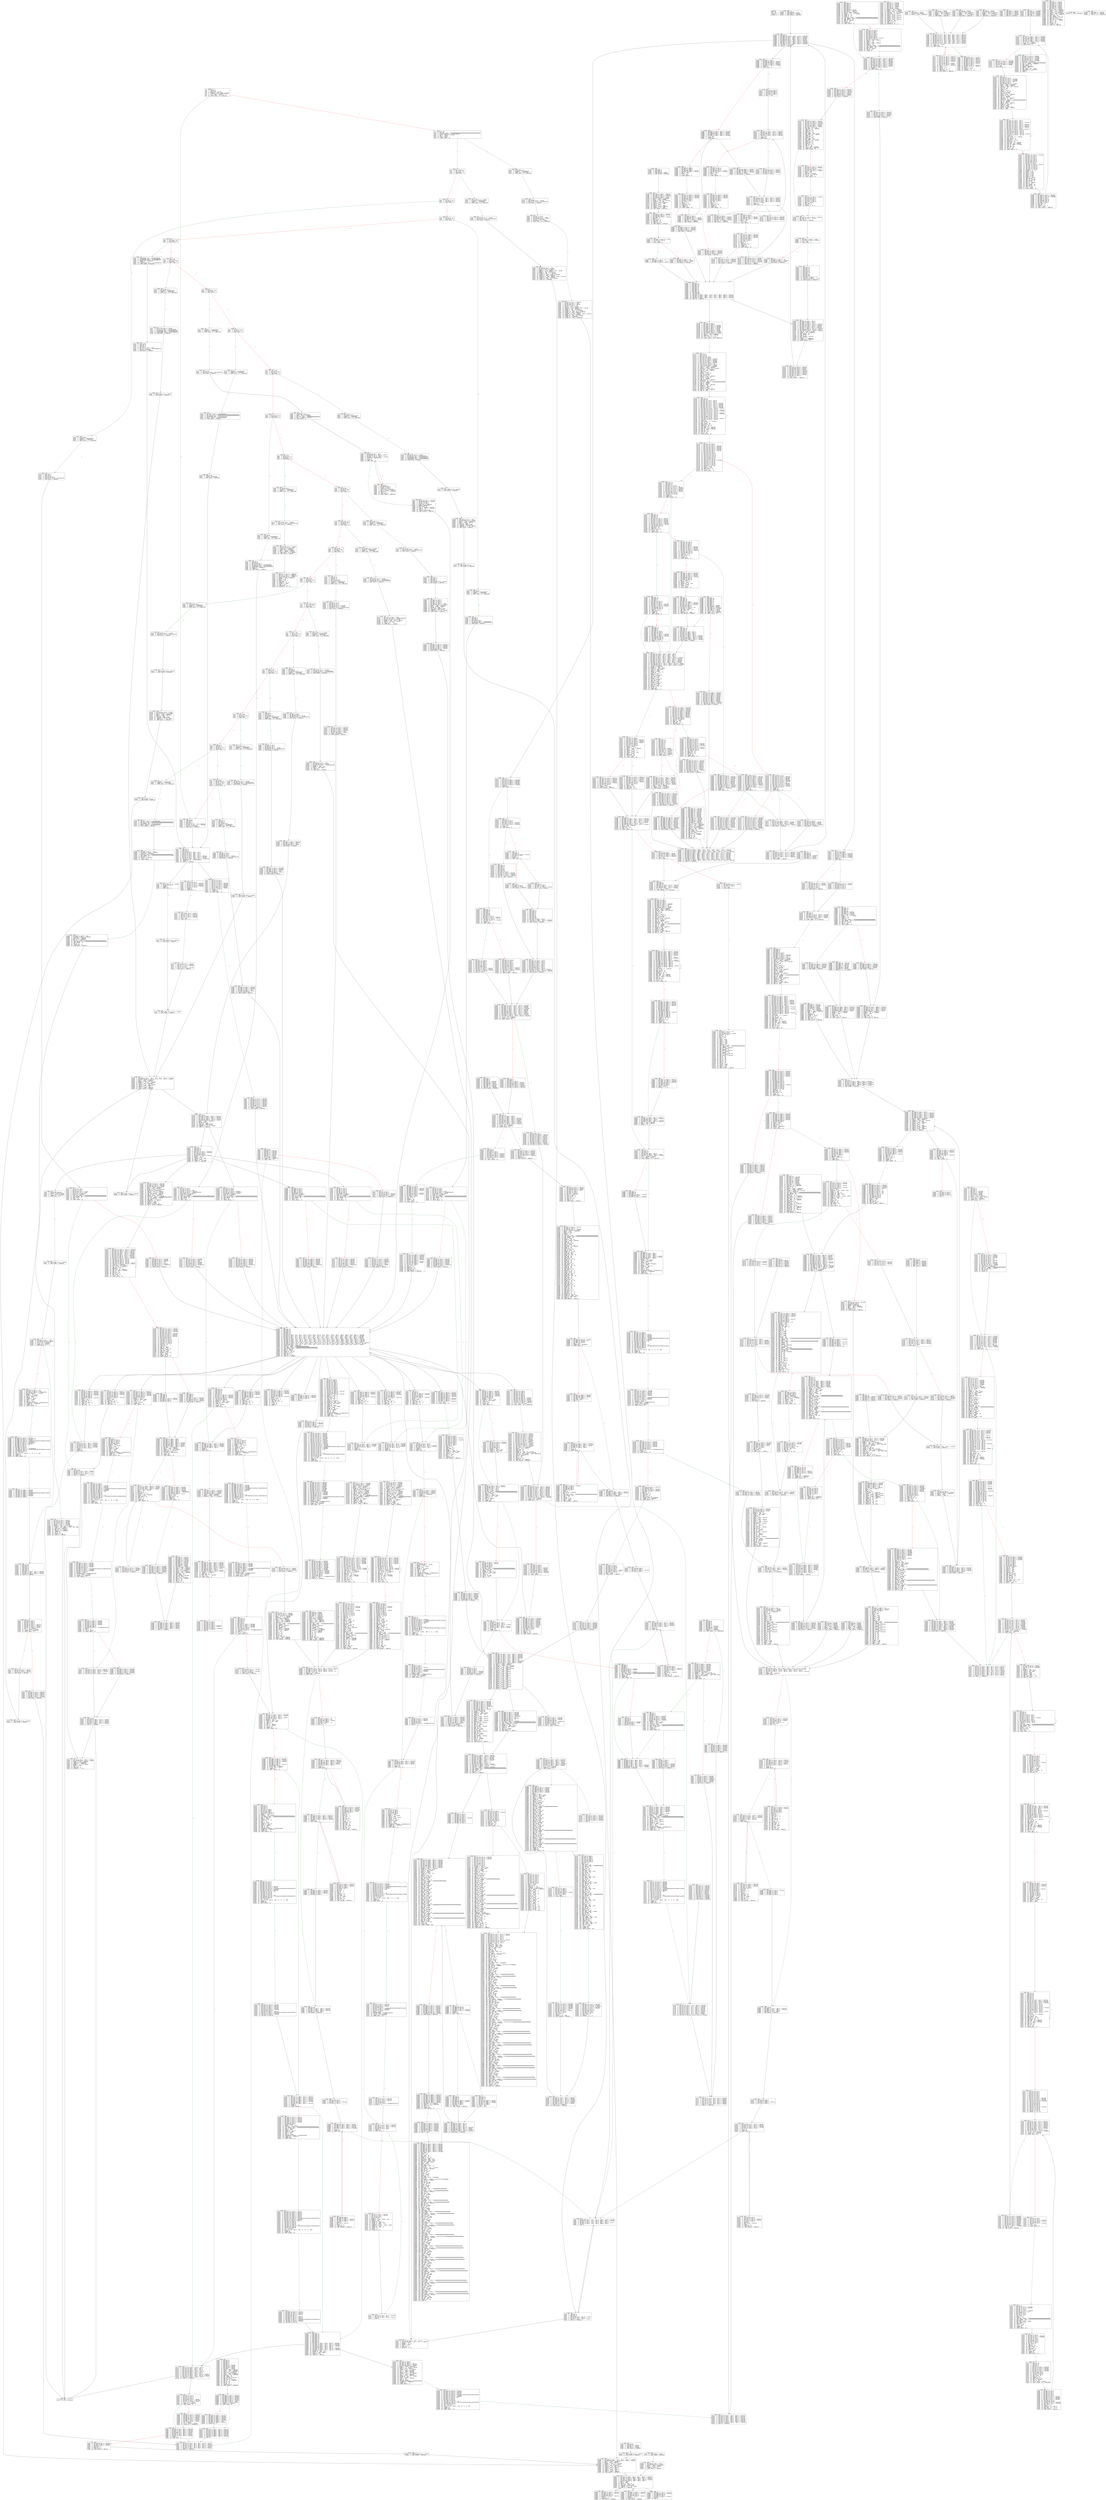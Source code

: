 
digraph G {
graph [fontname = "consolas"];
node  [fontname = "consolas"];
edge  [fontname = "consolas"];
ff [label="{_dispatch\lHash: 0x0\lStart: 0x0\lArguments: []\lStorage: []\l}", shape="record"];
block_0 [label="----- BLOCK ~0 -----\l0x0: .0 = uPHI~0[-5]\l0x0: .1 = uPHI~0[-3]\l0x0: .2 = uPHI~0-MEM // mem(0B)\l0x4: .5 = MSTORE(.2, .4#40, .3#80) // mem(32B)\l0x7: .7 = CALLDATASIZE // CALLDATASIZEx4fa9\l0x8: .8 = LT(.7, .6#4) // LTx6719\l0xc: .10 = JUMPI(.9#103, .8) // JUMPIx3d57\l", shape="record"];
block_d [label="----- BLOCK ~d -----\l0xd: .0 = uPHI~d-MEM\l0x16: .4 = EXP(.3#2, .2#e0) // #100000000000000000000000000000000000000000000000000000000\l0x19: .6 = CALLDATALOAD(.5#0) // CALLDATALOAD0x797\l0x1a: .7 = DIV(.6, .4#1000) // DIVx3c81\l0x1b: .8 = AND(.7, .1#ffff)\l0x22: .10 = EQ(.8, .9#83e2)\l0x26: .12 = JUMPI(.11#128, .10)\l", shape="record"];
block_27 [label="----- BLOCK ~27 -----\l0x27: .0 = PHI~27-MEM(~d.0)\l0x27: .1 = PHI~27[-1](~d.8)\l0x2d: .3 = EQ(.2#ab85, .1)\l0x31: .5 = JUMPI(.4#14f, .3)\l", shape="record"];
block_32 [label="----- BLOCK ~32 -----\l0x32: .0 = PHI~32[-1](~27.1)\l0x38: .2 = EQ(.1#1aea, .0)\l0x3c: .4 = JUMPI(.3#164, .2)\l", shape="record"];
block_3d [label="----- BLOCK ~3d -----\l0x3d: .0 = PHI~3d[-1](~32.0)\l0x43: .2 = EQ(.1#1c90, .0)\l0x47: .4 = JUMPI(.3#18d, .2)\l", shape="record"];
block_48 [label="----- BLOCK ~48 -----\l0x48: .0 = PHI~48[-1](~3d.0)\l0x4e: .2 = EQ(.1#2967, .0)\l0x52: .4 = JUMPI(.3#1a5, .2)\l", shape="record"];
block_53 [label="----- BLOCK ~53 -----\l0x53: .0 = uPHI~53-MEM\l0x53: .1 = PHI~53[-1](~48.0)\l0x59: .3 = EQ(.2#304f, .1)\l0x5d: .5 = JUMPI(.4#1bb, .3)\l", shape="record"];
block_5e [label="----- BLOCK ~5e -----\l0x5e: .0 = PHI~5e[-1](~53.1)\l0x64: .2 = EQ(.1#4051, .0)\l0x68: .4 = JUMPI(.3#1d9, .2)\l", shape="record"];
block_69 [label="----- BLOCK ~69 -----\l0x69: .0 = PHI~69[-1](~5e.0)\l0x6f: .2 = EQ(.1#51cf, .0)\l0x73: .4 = JUMPI(.3#221, .2)\l", shape="record"];
block_74 [label="----- BLOCK ~74 -----\l0x74: .0 = uPHI~74-MEM\l0x74: .1 = PHI~74[-1](~69.0)\l0x7a: .3 = EQ(.2#5a12, .1)\l0x7e: .5 = JUMPI(.4#242, .3)\l", shape="record"];
block_7f [label="----- BLOCK ~7f -----\l0x7f: .0 = PHI~7f[-1](~74.1)\l0x85: .2 = EQ(.1#8913, .0)\l0x89: .4 = JUMPI(.3#299, .2)\l", shape="record"];
block_8a [label="----- BLOCK ~8a -----\l0x8a: .0 = uPHI~8a-MEM\l0x8a: .1 = PHI~8a[-1](~7f.0)\l0x90: .3 = EQ(.2#96ca, .1)\l0x94: .5 = JUMPI(.4#2b6, .3)\l", shape="record"];
block_95 [label="----- BLOCK ~95 -----\l0x95: .0 = uPHI~95-MEM\l0x95: .1 = PHI~95[-1](~8a.1)\l0x9b: .3 = EQ(.2#9933, .1)\l0x9f: .5 = JUMPI(.4#2e9, .3)\l", shape="record"];
block_a0 [label="----- BLOCK ~a0 -----\l0xa0: .0 = PHI~a0-MEM(~95.0)\l0xa0: .1 = PHI~a0[-1](~95.1)\l0xa6: .3 = EQ(.2#bb0d, .1)\l0xaa: .5 = JUMPI(.4#314, .3)\l", shape="record"];
block_ab [label="----- BLOCK ~ab -----\l0xab: .0 = uPHI~ab-MEM\l0xab: .1 = PHI~ab[-1](~a0.1)\l0xb1: .3 = EQ(.2#bb82, .1)\l0xb5: .5 = JUMPI(.4#32c, .3)\l", shape="record"];
block_b6 [label="----- BLOCK ~b6 -----\l0xb6: .0 = uPHI~b6-MEM\l0xb6: .1 = PHI~b6[-1](~ab.1)\l0xbc: .3 = EQ(.2#c04c, .1)\l0xc0: .5 = JUMPI(.4#341, .3)\l", shape="record"];
block_c1 [label="----- BLOCK ~c1 -----\l0xc1: .0 = PHI~c1-MEM(~b6.0)\l0xc1: .1 = PHI~c1[-1](~b6.1)\l0xc7: .3 = EQ(.2#ca5d, .1)\l0xcb: .5 = JUMPI(.4#36c, .3)\l", shape="record"];
block_cc [label="----- BLOCK ~cc -----\l0xcc: .0 = uPHI~cc-MEM\l0xcc: .1 = PHI~cc[-1](~c1.1)\l0xd2: .3 = EQ(.2#cacf, .1)\l0xd6: .5 = JUMPI(.4#384, .3)\l", shape="record"];
block_d7 [label="----- BLOCK ~d7 -----\l0xd7: .0 = uPHI~d7-MEM\l0xd7: .1 = PHI~d7[-1](~cc.1)\l0xdd: .3 = EQ(.2#d2c6, .1)\l0xe1: .5 = JUMPI(.4#3af, .3)\l", shape="record"];
block_e2 [label="----- BLOCK ~e2 -----\l0xe2: .0 = uPHI~e2-MEM\l0xe2: .1 = PHI~e2[-1](~d7.1)\l0xe8: .3 = EQ(.2#e5ed, .1)\l0xec: .5 = JUMPI(.4#3c4, .3)\l", shape="record"];
block_ed [label="----- BLOCK ~ed -----\l0xed: .0 = uPHI~ed[-5]\l0xed: .1 = uPHI~ed[-3]\l0xed: .2 = PHI~ed[-1](~e2.1)\l0xf3: .4 = EQ(.3#f2fd, .2)\l0xf7: .6 = JUMPI(.5#3dc, .4)\l", shape="record"];
block_f8 [label="----- BLOCK ~f8 -----\l0xf8: .0 = uPHI~f8-MEM\l0xf8: .1 = PHI~f8[-5](~ed.0)\l0xf8: .2 = PHI~f8[-3](~ed.1)\l0xf8: .3 = PHI~f8[-1](~ed.2)\l0xfe: .5 = EQ(.4#f870, .3)\l0x102: .7 = JUMPI(.6#3fd, .5)\l", shape="record"];
block_103 [label="----- BLOCK ~103 -----\l0x103: .0 = uPHI~103-MEM\l0x103: .1 = uPHI~103[-1]\l0x103: .2 = uPHI~103[-2]\l0x103: .3 = uPHI~103[-4]\l0x103: .4 = PHI~103[-5](~f8.1, ~0.0) // PHIx24dd\l0x103: .5 = PHI~103[-3](~f8.2, ~0.1) // PHIx24db\l0x107: .7 = CALLER // CALLERx4fa9\l0x10b: .9 = JUMP(.8#412) // JUMP0x6bf\l", shape="record"];
block_10c [label="----- BLOCK ~10c -----\l0x10c: .0 = PHI~10c-MEM(~412.3) // mem(0B)\l0x10c: .1 = PHI~10c[-1](~412.12)\l0x10d: .2 = ISZERO(.1)\l0x10e: .3 = ISZERO(.2)\l0x112: .5 = JUMPI(.4#117, .3)\l", shape="record"];
block_117 [label="----- BLOCK ~117 -----\l0x117: .0 = PHI~117-MEM(~10c.0) // mem(0B)\l0x125: .6 = JUMP(.5#417) // JUMP0x21d\l", shape="record"];
block_126 [label="----- BLOCK ~126 -----\l0x127: .0 = STOP // STOPx4fa9\l", shape="record"];
block_128 [label="----- BLOCK ~128 -----\l0x128: .0 = PHI~128-MEM(~d.0)\l0x129: .1 = CALLVALUE // CALLVALUEx4fa9\l0x12b: .2 = ISZERO(.1) // ISZEROx599f\l0x12f: .4 = JUMPI(.3#134, .2) // JUMPI0x3e5\l", shape="record"];
block_134 [label="----- BLOCK ~134 -----\l0x134: .0 = uPHI~134[-2]\l0x134: .1 = PHI~134-MEM(~128.0) // mem(0B)\l0x134: .2 = PHI~134[-1](~128.1) // CALLVALUEx4fa9\l0x13c: .5 = JUMP(.4#4ae) // JUMP0x178\l", shape="record"];
block_13d [label="----- BLOCK ~13d -----\l0x13d: .0 = PHI~13d[-1](~1549.10, ~52e.4, ~12cf.10)\l0x13d: .1 = PHI~13d-MEM(~1549.7, ~52e.3, ~12cf.7) // mem(0B)\l0x141: .3 = MLOAD(.1, .2#40)\l0x144: .4 = MSTORE(.1, .3, .0)\l0x145: .5 = MLOAD(.4, .2#40)\l0x149: .6 = SUB(.3, .5)\l0x14c: .8 = ADD(.7#20, .6)\l0x14e: .9 = RETURN(.4, .5, .8)\l", shape="record"];
block_14f [label="----- BLOCK ~14f -----\l0x14f: .0 = PHI~14f-MEM(~27.0) // mem(0B)\l0x150: .1 = CALLVALUE // CALLVALUEx4fa9\l0x152: .2 = ISZERO(.1) // ISZEROx599f\l0x156: .4 = JUMPI(.3#15b, .2) // JUMPIx4bb7\l", shape="record"];
block_15b [label="----- BLOCK ~15b -----\l0x15b: .0 = PHI~15b-MEM(~14f.0) // mem(0B)\l0x15b: .1 = PHI~15b[-1](~14f.1) // CALLVALUEx4fa9\l0x163: .4 = JUMP(.3#506) // JUMPx2b7c\l", shape="record"];
block_164 [label="----- BLOCK ~164 -----\l0x164: .0 = uPHI~164-MEM\l0x165: .1 = CALLVALUE // CALLVALUEx4fa9\l0x167: .2 = ISZERO(.1) // ISZEROx599f\l0x16b: .4 = JUMPI(.3#170, .2) // JUMPIx4ed4\l", shape="record"];
block_170 [label="----- BLOCK ~170 -----\l0x170: .0 = uPHI~170[-3]\l0x170: .1 = uPHI~170[-5]\l0x170: .2 = uPHI~170[-2]\l0x170: .3 = PHI~170-MEM(~164.0)\l0x170: .4 = PHI~170[-1](~164.1) // CALLVALUEx4fa9\l0x178: .7 = JUMP(.6#531) // JUMP0x687\l", shape="record"];
block_179 [label="----- BLOCK ~179 -----\l0x179: .0 = PHI~179[-1](~56a.3, ~16c8.1) // PHIxba\l0x179: .1 = PHI~179-MEM(~56a.0, ~16c8.0) // mem(0B)\l0x17d: .3 = MLOAD(.1, .2#40) // MLOADxb8\l0x17f: .4 = ISZERO(.0) // ISZERO0x769\l0x180: .5 = ISZERO(.4) // ISZERO0x5ab\l0x182: .6 = MSTORE(.1, .3, .5) // mem(0B)\l0x183: .7 = MLOAD(.6, .2#40)\l0x187: .8 = SUB(.3, .7)\l0x18a: .10 = ADD(.9#20, .8)\l0x18c: .11 = RETURN(.6, .7, .10)\l", shape="record"];
block_18d [label="----- BLOCK ~18d -----\l0x18d: .0 = uPHI~18d-MEM\l0x18e: .1 = CALLVALUE // CALLVALUEx4fa9\l0x190: .2 = ISZERO(.1) // ISZEROx599f\l0x194: .4 = JUMPI(.3#199, .2) // JUMPIx39d5\l", shape="record"];
block_199 [label="----- BLOCK ~199 -----\l0x199: .0 = uPHI~199[-3]\l0x199: .1 = uPHI~199[-5]\l0x199: .2 = uPHI~199[-2]\l0x199: .3 = PHI~199-MEM(~18d.0)\l0x199: .4 = PHI~199[-1](~18d.1) // CALLVALUEx4fa9\l0x1a0: .7 = CALLDATALOAD(.6#4) // CALLDATALOADx764b\l0x1a4: .9 = JUMP(.8#570) // JUMP0x724\l", shape="record"];
block_1a5 [label="----- BLOCK ~1a5 -----\l0x1ab: .2 = CALLDATALOAD(.1#4) // CALLDATALOADx764b\l0x1ae: .4 = CALLDATALOAD(.3#24) // CALLDATALOAD0x30d\l0x1b1: .6 = CALLDATALOAD(.5#44) // CALLDATALOAD0x763\l0x1b2: .7 = ISZERO(.6) // ISZERO0x25e\l0x1b3: .8 = ISZERO(.7)\l0x1b6: .10 = CALLDATALOAD(.9#64) // CALLDATALOADx1fa3\l0x1ba: .12 = JUMP(.11#75e) // JUMPx23f8\l", shape="record"];
block_1bb [label="----- BLOCK ~1bb -----\l0x1bb: .0 = PHI~1bb-MEM(~53.0)\l0x1bc: .1 = CALLVALUE // CALLVALUEx4fa9\l0x1be: .2 = ISZERO(.1) // ISZEROx599f\l0x1c2: .4 = JUMPI(.3#1c7, .2) // JUMPI0x4d2\l", shape="record"];
block_1c7 [label="----- BLOCK ~1c7 -----\l0x1c7: .0 = PHI~1c7-MEM(~1bb.0) // mem(0B)\l0x1c7: .1 = PHI~1c7[-1](~1bb.1) // CALLVALUEx4fa9\l0x1ce: .4 = CALLDATALOAD(.3#4) // CALLDATALOADx764b\l0x1d1: .6 = CALLDATALOAD(.5#24) // CALLDATALOAD0x30d\l0x1d4: .8 = CALLDATALOAD(.7#44) // CALLDATALOAD0x763\l0x1d8: .10 = JUMP(.9#791) // JUMP0x535\l", shape="record"];
block_1d9 [label="----- BLOCK ~1d9 -----\l0x1da: .0 = CALLVALUE // CALLVALUEx4fa9\l0x1dc: .1 = ISZERO(.0) // ISZEROx599f\l0x1e0: .3 = JUMPI(.2#1e5, .1) // JUMPI0x315\l", shape="record"];
block_1e5 [label="----- BLOCK ~1e5 -----\l0x1e5: .0 = uPHI~1e5-MEM\l0x1e5: .1 = PHI~1e5[-1](~1d9.0) // CALLVALUEx4fa9\l0x1ed: .4 = JUMP(.3#969) // JUMPx4125\l", shape="record"];
block_1ee [label="----- BLOCK ~1ee -----\l0x1ee: .0 = uPHI~1ee[-2] // PHIx109\l0x1ee: .1 = uPHI~1ee[-3] // PHIx108\l0x1ee: .2 = uPHI~1ee[-1] // PHIx104\l0x1ee: .3 = uPHI~1ee[-4] // PHIx103\l0x1ee: .4 = uPHI~1ee[-5] // PHIx100\l0x1ee: .5 = uPHI~1ee[-6] // PHIxfc\l0x1ee: .6 = uPHI~1ee-MEM // mem(0B)\l0x1f2: .8 = MLOAD(.6, .7#40) // MLOADxfa\l0x1f5: .9 = MSTORE(.6, .8, .5) // mem(0B)\l0x1f9: .11 = ADD(.8, .10#20) // ADD0x20c\l0x1fd: .12 = MSTORE(.9, .11, .4) // mem(0B)\l0x200: .13 = ADD(.7#40, .8) // ADD0x6c2\l0x204: .14 = MSTORE(.12, .13, .3)\l0x208: .16 = ADD(.8, .15#60) // ADDx4e74\l0x20c: .17 = MSTORE(.14, .16, .1)\l0x210: .19 = ADD(.8, .18#80) // ADD0x58b\l0x211: .20 = MSTORE(.17, .19, .0)\l0x215: .22 = ADD(.8, .21#a0) // ADD0x610\l0x216: .23 = MSTORE(.20, .22, .2)\l0x217: .24 = MLOAD(.23, .7#40)\l0x21b: .25 = SUB(.8, .24)\l0x21e: .27 = ADD(.26#c0, .25)\l0x220: .28 = RETURN(.23, .24, .27)\l", shape="record"];
block_221 [label="----- BLOCK ~221 -----\l0x222: .0 = CALLVALUE // CALLVALUEx4fa9\l0x224: .1 = ISZERO(.0) // ISZEROx599f\l0x228: .3 = JUMPI(.2#22d, .1) // JUMPI0x458\l", shape="record"];
block_22d [label="----- BLOCK ~22d -----\l0x22d: .0 = PHI~22d[-1](~221.0) // CALLVALUEx4fa9\l0x238: .5 = EXP(.4#2, .3#a0) // #10000000000000000000000000000000000000000\l0x239: .6 = SUB(.5#1000, .2#1) // #ffffffffffffffffffffffffffffffffffffffff\l0x23c: .8 = CALLDATALOAD(.7#4) // CALLDATALOADx764b\l0x23d: .9 = AND(.8, .6#ffff) // CALLDATALOADx764b\l0x241: .11 = JUMP(.10#ab6) // JUMP0x7cc\l", shape="record"];
block_242 [label="----- BLOCK ~242 -----\l0x242: .0 = PHI~242-MEM(~74.0)\l0x243: .1 = CALLVALUE // CALLVALUEx4fa9\l0x245: .2 = ISZERO(.1) // ISZEROx599f\l0x249: .4 = JUMPI(.3#24e, .2) // JUMPIx6af0\l", shape="record"];
block_24e [label="----- BLOCK ~24e -----\l0x24e: .0 = PHI~24e-MEM(~242.0) // mem(0B)\l0x24e: .1 = PHI~24e[-1](~242.1) // CALLVALUEx4fa9\l0x255: .4 = CALLDATALOAD(.3#4) // CALLDATALOADx764b\l0x258: .6 = CALLDATALOAD(.5#24) // CALLDATALOAD0x30d\l0x25b: .8 = CALLDATALOAD(.7#44) // CALLDATALOAD0x763\l0x25f: .10 = JUMP(.9#c7d) // JUMPx601c\l", shape="record"];
block_260 [label="----- BLOCK ~260 -----\l0x260: .0 = uPHI~260[-1] // PHIx13d\l0x260: .1 = uPHI~260-MEM // mem(0B)\l0x263: .3 = MLOAD(.1, .2#40) // MLOADx13b\l", shape="record"];
block_26e [label="----- BLOCK ~26e -----\l0x26e: .0 = PHI~26e[-8](~277.0, ~356.3, ~399.3, ~260.3, ~2fe.3) // PHIx1fc3\l0x26e: .1 = PHI~26e[-9](~277.1, ~356.0, ~399.0, ~260.0, ~2fe.0) // PHIx1fc2\l0x26e: .2 = PHI~26e[-7](~277.2, ~356.3, ~399.3, ~260.3, ~2fe.3) // PHIx1fc1\l0x26e: .3 = PHI~26e[-5](~277.3, ~356.6, ~399.6, ~260.4, ~2fe.6) // PHIx1fc0\l0x26e: .4 = PHI~26e[-6](~277.4, ~356.0, ~399.0, ~260.0, ~2fe.0) // PHIx1fbf\l0x26e: .5 = PHI~26e[-3](~277.6, ~356.3, ~399.3, ~260.3, ~2fe.3) // PHIx1e1c\l0x26e: .6 = PHI~26e-MEM(~277.13, ~356.5, ~399.5, ~260.1, ~2fe.5) // mem(0B)\l0x26e: .7 = PHI~26e[-2](~277.9, ~356.0, ~399.0, ~260.0, ~2fe.0) // PHIx1e1a\l0x26e: .8 = PHI~26e[-1](~277.15, ~356.7, ~399.7, ~260.5, ~2fe.7) // PHIx141\l0x26e: .9 = PHI~26e[-4](~277.5, ~356.6, ~399.6, ~260.4, ~2fe.6) // PHIx140\l0x271: .10 = LT(.8, .9) // LT0x4fd\l0x272: .11 = ISZERO(.10)\l0x276: .13 = JUMPI(.12#286, .11)\l", shape="record"];
block_277 [label="----- BLOCK ~277 -----\l0x277: .0 = PHI~277[-8](~26e.0) // PHIx1fc3\l0x277: .1 = PHI~277[-9](~26e.1) // PHIx1fc2\l0x277: .2 = PHI~277[-7](~26e.2) // PHIx1fc1\l0x277: .3 = PHI~277[-5](~26e.3) // PHIx1fc0\l0x277: .4 = PHI~277[-6](~26e.4) // PHIx1fbf\l0x277: .5 = PHI~277[-4](~26e.9) // PHIx140\l0x277: .6 = PHI~277[-3](~26e.5)\l0x277: .7 = PHI~277-MEM(~26e.6) // mem(0B)\l0x277: .8 = PHI~277[-1](~26e.8) // PHIx141\l0x277: .9 = PHI~277[-2](~26e.7) // PHIx1e1a\l0x279: .10 = ADD(.8, .9)\l0x27a: .11 = MLOAD(.7, .10)\l0x27d: .12 = ADD(.8, .6)\l0x27e: .13 = MSTORE(.7, .12, .11)\l0x281: .15 = ADD(.14#20, .8)\l0x285: .17 = JUMP(.16#26e) // JUMP0x1d8\l", shape="record"];
block_286 [label="----- BLOCK ~286 -----\l0x286: .0 = PHI~286-MEM(~26e.6) // mem(0B)\l0x286: .1 = PHI~286[-8](~26e.0) // PHIx1fc3\l0x286: .2 = PHI~286[-9](~26e.1) // PHIx1fc2\l0x286: .3 = PHI~286[-7](~26e.2) // PHIx1fc1\l0x286: .4 = PHI~286[-5](~26e.3) // PHIx1fc0\l0x286: .5 = PHI~286[-6](~26e.4) // PHIx1fbf\l0x286: .6 = PHI~286[-4](~26e.9) // PHIx140\l0x286: .7 = PHI~286[-3](~26e.5)\l0x286: .8 = PHI~286[-2](~26e.7) // PHIx1e1a\l0x286: .9 = PHI~286[-1](~26e.8) // PHIx141\l0x28d: .10 = ADD(.4, .3)\l0x293: .12 = MLOAD(.0, .11#40)\l0x296: .13 = SUB(.10, .12)\l0x298: .14 = RETURN(.0, .12, .13)\l", shape="record"];
block_299 [label="----- BLOCK ~299 -----\l0x299: .0 = uPHI~299-MEM\l0x29a: .1 = CALLVALUE // CALLVALUEx4fa9\l0x29c: .2 = ISZERO(.1) // ISZEROx599f\l0x2a0: .4 = JUMPI(.3#2a5, .2) // JUMPIx7f65\l", shape="record"];
block_2a5 [label="----- BLOCK ~2a5 -----\l0x2a5: .0 = uPHI~2a5[-2]\l0x2a5: .1 = uPHI~2a5[-4]\l0x2a5: .2 = PHI~2a5-MEM(~299.0)\l0x2a5: .3 = PHI~2a5[-1](~299.1) // CALLVALUEx4fa9\l0x2ac: .6 = CALLDATALOAD(.5#4) // CALLDATALOADx764b\l0x2af: .8 = CALLDATALOAD(.7#24) // CALLDATALOAD0x30d\l0x2b0: .9 = ISZERO(.8) // ISZERO0x4a7\l0x2b1: .10 = ISZERO(.9)\l0x2b5: .12 = JUMP(.11#fb3) // JUMP0x11a\l", shape="record"];
block_2b6 [label="----- BLOCK ~2b6 -----\l0x2b6: .0 = PHI~2b6-MEM(~8a.0)\l0x2b7: .1 = CALLVALUE // CALLVALUEx4fa9\l0x2b9: .2 = ISZERO(.1) // ISZEROx599f\l0x2bd: .4 = JUMPI(.3#2c2, .2) // JUMPIx128d\l", shape="record"];
block_2c2 [label="----- BLOCK ~2c2 -----\l0x2c2: .0 = PHI~2c2-MEM(~2b6.0) // mem(0B)\l0x2c2: .1 = PHI~2c2[-1](~2b6.1) // CALLVALUEx4fa9\l0x2ca: .4 = JUMP(.3#1017) // JUMP0x788\l", shape="record"];
block_2cb [label="----- BLOCK ~2cb -----\l0x2cb: .0 = PHI~2cb[-1](~1017.11) // ANDx1e8b\l0x2cb: .1 = PHI~2cb[-2](~1017.7) // AND0x35a\l0x2cb: .2 = PHI~2cb[-3](~1017.3) // SLOAD0x73b\l0x2cb: .3 = PHI~2cb-MEM(~1017.0) // mem(0B)\l0x2cf: .5 = MLOAD(.3, .4#40) // MLOADx17e\l0x2d2: .6 = MSTORE(.3, .5, .2)\l0x2d6: .8 = ADD(.5, .7#20)\l0x2da: .9 = MSTORE(.6, .8, .1)\l0x2dd: .10 = ADD(.4#40, .5)\l0x2de: .11 = MSTORE(.9, .10, .0)\l0x2df: .12 = MLOAD(.11, .4#40)\l0x2e3: .13 = SUB(.5, .12)\l0x2e6: .15 = ADD(.14#60, .13)\l0x2e8: .16 = RETURN(.11, .12, .15)\l", shape="record"];
block_2e9 [label="----- BLOCK ~2e9 -----\l0x2e9: .0 = PHI~2e9-MEM(~95.0)\l0x2ea: .1 = CALLVALUE // CALLVALUEx4fa9\l0x2ec: .2 = ISZERO(.1) // ISZEROx599f\l0x2f0: .4 = JUMPI(.3#2f5, .2) // JUMPI0x7ef\l", shape="record"];
block_2f5 [label="----- BLOCK ~2f5 -----\l0x2f5: .0 = PHI~2f5-MEM(~2e9.0) // mem(0B)\l0x2f5: .1 = PHI~2f5[-1](~2e9.1) // CALLVALUEx4fa9\l0x2fd: .4 = JUMP(.3#103f) // JUMP0x322\l", shape="record"];
block_2fe [label="----- BLOCK ~2fe -----\l0x2fe: .0 = uPHI~2fe[-1] // PHIx19c\l0x2fe: .1 = uPHI~2fe-MEM // mem(0B)\l0x301: .3 = MLOAD(.1, .2#40) // MLOADx19a\l0x303: .4 = MLOAD(.1, .0) // MLOADx19d\l0x305: .5 = MSTORE(.1, .3, .4) // mem(0B)\l0x313: .9 = JUMP(.8#26e) // JUMP0x1d8\l", shape="record"];
block_314 [label="----- BLOCK ~314 -----\l0x314: .0 = PHI~314-MEM(~a0.0) // mem(0B)\l0x315: .1 = CALLVALUE // CALLVALUEx4fa9\l0x317: .2 = ISZERO(.1) // ISZEROx599f\l0x31b: .4 = JUMPI(.3#320, .2) // JUMPIx2868\l", shape="record"];
block_320 [label="----- BLOCK ~320 -----\l0x320: .0 = PHI~320-MEM(~314.0) // mem(0B)\l0x320: .1 = PHI~320[-1](~314.1) // CALLVALUEx4fa9\l0x327: .4 = CALLDATALOAD(.3#4) // CALLDATALOADx764b\l0x32b: .6 = JUMP(.5#12cf) // JUMP0x37e\l", shape="record"];
block_32c [label="----- BLOCK ~32c -----\l0x32c: .0 = uPHI~32c[-3]\l0x32c: .1 = uPHI~32c[-5]\l0x32c: .2 = uPHI~32c[-2]\l0x32c: .3 = PHI~32c[-1](~ab.1)\l0x32c: .4 = PHI~32c-MEM(~ab.0)\l0x32d: .5 = CALLVALUE // CALLVALUEx4fa9\l0x32f: .6 = ISZERO(.5) // ISZEROx599f\l0x333: .8 = JUMPI(.7#338, .6) // JUMPIx21e2\l", shape="record"];
block_338 [label="----- BLOCK ~338 -----\l0x338: .0 = PHI~338[-4](~32c.0)\l0x338: .1 = PHI~338[-6](~32c.1)\l0x338: .2 = PHI~338[-3](~32c.2)\l0x338: .3 = PHI~338[-2](~32c.3) // PHIx2436\l0x338: .4 = PHI~338-MEM(~32c.4) // mem(0B)\l0x338: .5 = PHI~338[-1](~32c.5) // CALLVALUEx4fa9\l0x340: .8 = JUMP(.7#12e1) // JUMP0x630\l", shape="record"];
block_341 [label="----- BLOCK ~341 -----\l0x341: .0 = PHI~341-MEM(~b6.0)\l0x342: .1 = CALLVALUE // CALLVALUEx4fa9\l0x344: .2 = ISZERO(.1) // ISZEROx599f\l0x348: .4 = JUMPI(.3#34d, .2) // JUMPIx24ff\l", shape="record"];
block_34d [label="----- BLOCK ~34d -----\l0x34d: .0 = PHI~34d-MEM(~341.0) // mem(0B)\l0x34d: .1 = PHI~34d[-1](~341.1) // CALLVALUEx4fa9\l0x355: .4 = JUMP(.3#13cf) // JUMP0x6ff\l", shape="record"];
block_356 [label="----- BLOCK ~356 -----\l0x356: .0 = uPHI~356[-1] // PHIx1c9\l0x356: .1 = uPHI~356-MEM // mem(0B)\l0x359: .3 = MLOAD(.1, .2#40) // MLOADx1c7\l0x35b: .4 = MLOAD(.1, .0) // MLOADx1ca\l0x35d: .5 = MSTORE(.1, .3, .4) // mem(0B)\l0x36b: .9 = JUMP(.8#26e) // JUMP0x1d8\l", shape="record"];
block_36c [label="----- BLOCK ~36c -----\l0x36c: .0 = PHI~36c-MEM(~c1.0) // mem(0B)\l0x36d: .1 = CALLVALUE // CALLVALUEx4fa9\l0x36f: .2 = ISZERO(.1) // ISZEROx599f\l0x373: .4 = JUMPI(.3#378, .2) // JUMPIx965d\l", shape="record"];
block_378 [label="----- BLOCK ~378 -----\l0x378: .0 = PHI~378-MEM(~36c.0) // mem(0B)\l0x378: .1 = PHI~378[-1](~36c.1) // CALLVALUEx4fa9\l0x37f: .4 = CALLDATALOAD(.3#4) // CALLDATALOADx764b\l0x383: .6 = JUMP(.5#1549) // JUMP0x6e6\l", shape="record"];
block_384 [label="----- BLOCK ~384 -----\l0x384: .0 = uPHI~384[-1]\l0x384: .1 = uPHI~384[-2]\l0x384: .2 = PHI~384-MEM(~cc.0)\l0x385: .3 = CALLVALUE // CALLVALUEx4fa9\l0x387: .4 = ISZERO(.3) // ISZEROx599f\l0x38b: .6 = JUMPI(.5#390, .4) // JUMPIx640d\l", shape="record"];
block_390 [label="----- BLOCK ~390 -----\l0x390: .0 = PHI~390[-2](~384.0)\l0x390: .1 = PHI~390[-3](~384.1)\l0x390: .2 = PHI~390-MEM(~384.2) // mem(0B)\l0x390: .3 = PHI~390[-1](~384.3) // CALLVALUEx4fa9\l0x398: .6 = JUMP(.5#155b) // JUMP0x5c7\l", shape="record"];
block_399 [label="----- BLOCK ~399 -----\l0x399: .0 = uPHI~399[-1] // PHIx1eb\l0x399: .1 = uPHI~399-MEM // mem(0B)\l0x39c: .3 = MLOAD(.1, .2#40) // MLOADx1e9\l0x39e: .4 = MLOAD(.1, .0) // MLOADx1ec\l0x3a0: .5 = MSTORE(.1, .3, .4) // mem(0B)\l0x3ae: .9 = JUMP(.8#26e) // JUMP0x1d8\l", shape="record"];
block_3af [label="----- BLOCK ~3af -----\l0x3af: .0 = uPHI~3af[-2]\l0x3af: .1 = uPHI~3af[-4]\l0x3af: .2 = uPHI~3af[-1]\l0x3af: .3 = PHI~3af-MEM(~d7.0)\l0x3b0: .4 = CALLVALUE // CALLVALUEx4fa9\l0x3b2: .5 = ISZERO(.4) // ISZEROx599f\l0x3b6: .7 = JUMPI(.6#3bb, .5) // JUMPIx4874\l", shape="record"];
block_3bb [label="----- BLOCK ~3bb -----\l0x3bb: .0 = PHI~3bb[-3](~3af.0)\l0x3bb: .1 = PHI~3bb[-5](~3af.1)\l0x3bb: .2 = PHI~3bb[-2](~3af.2)\l0x3bb: .3 = PHI~3bb-MEM(~3af.3) // mem(0B)\l0x3bb: .4 = PHI~3bb[-1](~3af.4) // CALLVALUEx4fa9\l0x3c3: .7 = JUMP(.6#15db) // JUMPx781e\l", shape="record"];
block_3c4 [label="----- BLOCK ~3c4 -----\l0x3c4: .0 = PHI~3c4-MEM(~e2.0)\l0x3c5: .1 = CALLVALUE // CALLVALUEx4fa9\l0x3c7: .2 = ISZERO(.1) // ISZEROx599f\l0x3cb: .4 = JUMPI(.3#3d0, .2) // JUMPIx4b90\l", shape="record"];
block_3d0 [label="----- BLOCK ~3d0 -----\l0x3d0: .0 = PHI~3d0-MEM(~3c4.0) // mem(0B)\l0x3d0: .1 = PHI~3d0[-1](~3c4.1) // CALLVALUEx4fa9\l0x3d7: .4 = CALLDATALOAD(.3#4) // CALLDATALOADx764b\l0x3db: .6 = JUMP(.5#16ce) // JUMPx44a1\l", shape="record"];
block_3dc [label="----- BLOCK ~3dc -----\l0x3dd: .0 = CALLVALUE // CALLVALUEx4fa9\l0x3df: .1 = ISZERO(.0) // ISZEROx599f\l0x3e3: .3 = JUMPI(.2#3e8, .1) // JUMPI0x1cb\l", shape="record"];
block_3e8 [label="----- BLOCK ~3e8 -----\l0x3e8: .0 = PHI~3e8[-1](~3dc.0) // CALLVALUEx4fa9\l0x3f3: .5 = EXP(.4#2, .3#a0) // #10000000000000000000000000000000000000000\l0x3f4: .6 = SUB(.5#1000, .2#1) // #ffffffffffffffffffffffffffffffffffffffff\l0x3f7: .8 = CALLDATALOAD(.7#4) // CALLDATALOADx764b\l0x3f8: .9 = AND(.8, .6#ffff) // CALLDATALOADx764b\l0x3fc: .11 = JUMP(.10#1899) // JUMPx114c\l", shape="record"];
block_3fd [label="----- BLOCK ~3fd -----\l0x3fd: .0 = uPHI~3fd[-2]\l0x3fd: .1 = uPHI~3fd[-4]\l0x3fd: .2 = uPHI~3fd[-1]\l0x3fd: .3 = PHI~3fd-MEM(~f8.0)\l0x3fe: .4 = CALLVALUE // CALLVALUEx4fa9\l0x400: .5 = ISZERO(.4) // ISZEROx599f\l0x404: .7 = JUMPI(.6#409, .5) // JUMPI0x6c4\l", shape="record"];
block_409 [label="----- BLOCK ~409 -----\l0x409: .0 = PHI~409[-3](~3fd.0)\l0x409: .1 = PHI~409[-5](~3fd.1)\l0x409: .2 = PHI~409[-2](~3fd.2)\l0x409: .3 = PHI~409-MEM(~3fd.3) // mem(0B)\l0x409: .4 = PHI~409[-1](~3fd.4) // CALLVALUEx4fa9\l0x411: .7 = JUMP(.6#18df) // JUMP0x36d\l", shape="record"];
block_412 [label="----- BLOCK ~412 -----\l0x412: .0 = uPHI~412[-9]\l0x412: .1 = uPHI~412[-11]\l0x412: .2 = uPHI~412[-8]\l0x412: .3 = PHI~412-MEM(~103.0, ~ab6.0, ~75e.0)\l0x412: .4 = PHI~412[-3](~103.1, ~ab6.3, ~75e.1)\l0x412: .5 = PHI~412[-4](~103.2, ~ab6.2, ~75e.2)\l0x412: .6 = PHI~412[-6](~103.3, ~ab6.1, ~75e.3)\l0x412: .7 = PHI~412[-7](~103.4, ~ab6.1, ~75e.4) // PHIx2301\l0x412: .8 = PHI~412[-5](~103.5, ~ab6.2, ~75e.5) // PHIx2300\l0x412: .9 = PHI~412[-2](~103.6, ~ab6.4, ~75e.6) // PHIx22b\l0x412: .10 = PHI~412[-1](~103.7, ~ab6.5, ~75e.7) // CALLERx4fa9\l0x413: .11 = EXTCODESIZE(.10) // EXTCODESIZE0x371\l0x414: .12 = ISZERO(.11)\l0x416: .13 = JUMP(.9) // JUMP0x3ab\l", shape="record"];
block_417 [label="----- BLOCK ~417 -----\l0x417: .0 = PHI~417-MEM(~77f.0, ~117.0) // mem(0B)\l0x41e: .3 = JUMP(.2#3a4b) // JUMP0x571\l", shape="record"];
block_41f [label="----- BLOCK ~41f -----\l0x41f: .0 = PHI~41f-MEM(~3a75.16)\l0x426: .2 = GASPRICE // GASPRICEx4fa9\l0x427: .3 = GT(.2, .1#6fc2) // GT0x58a\l0x428: .4 = ISZERO(.3) // ISZERO0x23e\l0x42c: .6 = JUMPI(.5#431, .4)\l", shape="record"];
block_431 [label="----- BLOCK ~431 -----\l0x431: .0 = PHI~431-MEM(~41f.0) // mem(0B)\l0x438: .3 = JUMP(.2#190f) // JUMP0x43a\l", shape="record"];
block_439 [label="----- BLOCK ~439 -----\l0x439: .0 = PHI~439-MEM(~19a2.0)\l0x439: .1 = PHI~439[-7](~19a2.1)\l0x439: .2 = PHI~439[-3](~19a2.2)\l0x439: .3 = PHI~439[-2](~19a2.3)\l0x439: .4 = PHI~439[-4](~19a2.4) // PHIx1fcf\l0x439: .5 = PHI~439[-5](~19a2.5) // PHIx1fce\l0x439: .6 = PHI~439[-1](~19a2.8) // PHIx23e\l0x439: .7 = PHI~439[-6](~19a2.6) // PHIx23c\l0x43b: .8 = ADD(.7, .6) // ADD0x751\l0x447: .10 = LT(.8, .9#2386) // LT0x1dd\l0x448: .11 = ISZERO(.10) // ISZERO0x7f8\l0x44c: .13 = JUMPI(.12#451, .11)\l", shape="record"];
block_44d [label="----- BLOCK ~44d -----\l0x44d: .0 = PHI~44d[-6](~439.1) // PHIx1fd5\l0x44d: .1 = PHI~44d[-5](~439.8) // ADD0x751\l0x44d: .2 = PHI~44d[-4](~439.5) // PHIx1fce\l0x44d: .3 = PHI~44d[-3](~439.4) // PHIx1fcf\l0x44d: .4 = PHI~44d[-2](~439.2) // PHIx1fd1\l0x44d: .5 = PHI~44d[-1](~439.3) // PHIx1fd0\l0x450: .7 = JUMP(.6#4a7) // JUMP0x609\l", shape="record"];
block_451 [label="----- BLOCK ~451 -----\l0x451: .0 = PHI~451-MEM(~439.0) // mem(0B)\l0x451: .1 = PHI~451[-3](~439.4) // PHIx1fcf\l0x451: .2 = PHI~451[-4](~439.5) // PHIx1fce\l0x45a: .5 = JUMP(.4#19a7) // JUMPx5d2d\l", shape="record"];
block_45b [label="----- BLOCK ~45b -----\l0x45b: .0 = uPHI~45b-MEM\l0x45b: .1 = uPHI~45b[-6] // PHIx24e\l0x45b: .2 = uPHI~45b[-1] // PHIx24c\l0x45b: .3 = uPHI~45b[-2] // PHIx24b\l0x466: .6 = JUMP(.5#1bc5) // JUMP0x567\l", shape="record"];
block_467 [label="----- BLOCK ~467 -----\l0x467: .0 = uPHI~467-MEM\l0x467: .1 = uPHI~467[-7] // PHIx1fda\l0x467: .2 = uPHI~467[-5] // PHIx1fd9\l0x467: .3 = uPHI~467[-4] // PHIx1fd8\l0x467: .4 = uPHI~467[-3] // PHIx1fd7\l0x467: .5 = uPHI~467[-2] // PHIx1fd6\l0x467: .6 = uPHI~467[-1] // PHIx252\l0x467: .7 = uPHI~467[-6] // PHIx251\l0x46d: .9 = GT(.6, .8#0) // GTx2969\l0x46e: .10 = ISZERO(.9) // ISZERO0x5f8\l0x472: .12 = JUMPI(.11#4a7, .10)\l", shape="record"];
block_473 [label="----- BLOCK ~473 -----\l0x473: .0 = PHI~473[-3](~467.3)\l0x473: .1 = PHI~473[-2](~467.4)\l0x473: .2 = PHI~473[-1](~467.5) // PHIx1fd6\l0x473: .3 = PHI~473-MEM(~467.0) // mem(0B)\l0x473: .4 = PHI~473[-5](~467.6) // PHIx252\l0x47a: .7 = JUMP(.6#24f7) // JUMP0x756\l", shape="record"];
block_47b [label="----- BLOCK ~47b -----\l0x47b: .0 = PHI~47b[-6](~13ca.0)\l0x47b: .1 = PHI~47b[-5](~13ca.1)\l0x47b: .2 = PHI~47b[-4](~13ca.2)\l0x47b: .3 = PHI~47b[-3](~13ca.3)\l0x47b: .4 = PHI~47b-MEM(~13ca.4) // mem(0B)\l0x47b: .5 = PHI~47b[-1](~13ca.5) // PHIx1fdb\l0x47b: .6 = PHI~47b[-2](~13ca.6) // PHIx25d\l0x47f: .8 = LT(.6, .7#c) // LT0x1f4\l0x481: .9 = ISZERO(.8) // ISZEROx5476\l0x485: .11 = JUMPI(.10#48e, .9)\l", shape="record"];
block_486 [label="----- BLOCK ~486 -----\l0x486: .0 = PHI~486[-7](~47b.0) // PHIx2324\l0x486: .1 = PHI~486[-6](~47b.1) // PHIx2322\l0x486: .2 = PHI~486[-5](~47b.2) // PHIx2320\l0x486: .3 = PHI~486[-4](~47b.3) // PHIx231e\l0x486: .4 = PHI~486-MEM(~47b.4) // mem(0B)\l0x486: .5 = PHI~486[-2](~47b.5) // PHIx1fdb\l0x486: .6 = PHI~486[-3](~47b.6) // PHIx25d\l0x486: .7 = PHI~486[-1](~47b.8) // LT0x1f4\l0x48b: .9 = GAS // GASx4fa9\l0x48c: .10 = LT(.9, .8#f424) // LT0x37a\l0x48d: .11 = ISZERO(.10) // ISZERO0x4a4\l", shape="record"];
block_48e [label="----- BLOCK ~48e -----\l0x48e: .0 = PHI~48e[-7](~47b.0, ~486.0) // PHIx1fe0\l0x48e: .1 = PHI~48e[-6](~47b.1, ~486.1) // PHIx1fdf\l0x48e: .2 = PHI~48e[-5](~47b.2, ~486.2) // PHIx1fde\l0x48e: .3 = PHI~48e[-4](~47b.3, ~486.3) // PHIx1fdd\l0x48e: .4 = PHI~48e-MEM(~47b.4, ~486.4) // mem(0B)\l0x48e: .5 = PHI~48e[-2](~47b.5, ~486.5) // PHIx1fdb\l0x48e: .6 = PHI~48e[-3](~47b.6, ~486.6) // PHIx25d\l0x48e: .7 = PHI~48e[-1](~47b.8, ~486.11) // PHIx268\l0x48f: .8 = ISZERO(.7)\l0x493: .10 = JUMPI(.9#4a7, .8)\l", shape="record"];
block_494 [label="----- BLOCK ~494 -----\l0x494: .0 = PHI~494-MEM(~48e.4) // mem(0B)\l0x494: .1 = PHI~494[-1](~48e.5) // PHIx1fdb\l0x494: .2 = PHI~494[-2](~48e.6) // PHIx25d\l0x49b: .5 = ADD(.4#40, .1)\l0x49c: .6 = MLOAD(.0, .5)\l0x4a2: .8 = AND(.7#ffff, .6)\l0x4a6: .10 = JUMP(.9#25b0) // JUMP0x217\l", shape="record"];
block_4a7 [label="----- BLOCK ~4a7 -----\l0x4a7: .0 = PHI~4a7[-6](~44d.0, ~467.1, ~48e.0, ~29c4.0) // PHIx27c\l0x4a7: .1 = PHI~4a7[-5](~44d.1, ~467.6, ~48e.1, ~29c4.1) // PHIx27a\l0x4a7: .2 = PHI~4a7[-4](~44d.2, ~467.2, ~48e.2, ~29c4.2) // PHIx279\l0x4a7: .3 = PHI~4a7[-3](~44d.3, ~467.3, ~48e.3, ~29c4.3) // PHIx278\l0x4a7: .4 = PHI~4a7[-2](~44d.4, ~467.4, ~48e.6, ~29c4.4) // PHIx277\l0x4a7: .5 = PHI~4a7[-1](~44d.5, ~467.5, ~48e.5, ~29c4.5) // PHIx276\l0x4ad: .6 = JUMP(.0) // JUMPx667b\l", shape="record"];
block_4ae [label="----- BLOCK ~4ae -----\l0x4ae: .0 = PHI~4ae[-2](~134.0)\l0x4ae: .1 = PHI~4ae[-1](~134.3) // #13d\l0x4ae: .2 = PHI~4ae-MEM(~134.1) // mem(0B)\l0x4b2: .4 = CALLER // CALLERx4fa9\l0x4c8: .6 = EQ(.5#573a, .4) // EQx7eef\l0x4cc: .8 = JUMPI(.7#4d1, .6) // JUMPI0x26f\l", shape="record"];
block_4d1 [label="----- BLOCK ~4d1 -----\l0x4d1: .0 = PHI~4d1[-4](~4ae.0) // PHIx24df\l0x4d1: .1 = PHI~4d1[-3](~4ae.1) // #13d\l0x4d1: .2 = PHI~4d1-MEM(~4ae.2) // mem(0B)\l0x4d1: .3 = PHI~4d1[-2](~4ae.3) // #0\l0x4d1: .4 = PHI~4d1[-1](~4ae.3) // #0\l0x4d7: .6 = MLOAD(.2, .5#0) // MLOADx289\l0x4de: .9 = CODECOPY(.2, .5#0, .8#3e85, .7#20) // mem(0B)\l0x4e0: .10 = MLOAD(.9, .5#0) // MLOADx28e\l0x4e2: .11 = MSTORE(.9, .5#0, .6) // mem(32B)\l0x4e7: .13 = MSTORE(.11, .12#0, .10) // mem(32B)\l0x4ec: .16 = MSTORE(.13, .15#20, .14#33) // mem(64B)\l0x4f0: .18 = MLOAD(.16, .17#0) // MLOADx28e\l0x4f7: .21 = CODECOPY(.16, .17#0, .20#3e65, .19#20) // mem(32B)\l0x4f9: .22 = MLOAD(.21, .17#0) // MLOADx29a\l0x4fb: .23 = MSTORE(.21, .17#0, .18) // mem(64B)\l0x4fd: .24 = SLOAD(.22) // SLOAD0x166\l0x500: .25 = SSTORE(.22, .12#0) // SSTOREx5065\l", shape="record"];
block_502 [label="----- BLOCK ~502 -----\l0x502: .0 = PHI~502-MEM(~3e1a.0, ~52e.3, ~4d1.23, ~3ddd.0, ~3e39.0) // mem(0B)\l0x502: .1 = PHI~502[-4](~3e1a.1, ~52e.0, ~4d1.0, ~3ddd.1, ~3e39.1) // PHIx2302\l0x502: .2 = PHI~502[-2](~3e1a.3, ~52e.1, ~4d1.24, ~3ddd.3, ~3e39.3)\l0x502: .3 = PHI~502[-3](~3e1a.2, ~52e.2, ~4d1.1, ~3ddd.2, ~3e39.2) // PHIx29f\l0x502: .4 = PHI~502[-1](~3e1a.4, ~52e.4, ~4d1.24, ~3ddd.4, ~3e39.4)\l0x505: .5 = JUMP(.3)\l", shape="record"];
block_506 [label="----- BLOCK ~506 -----\l0x506: .0 = PHI~506[-1](~15b.2) // #13d\l0x506: .1 = PHI~506-MEM(~15b.0) // mem(0B)\l0x50a: .3 = MLOAD(.1, .2#0) // MLOADx2a3\l0x511: .6 = CODECOPY(.1, .2#0, .5#3e85, .4#20) // mem(0B)\l0x513: .7 = MLOAD(.6, .2#0) // MLOADx2a8\l0x515: .8 = MSTORE(.6, .2#0, .3) // mem(32B)\l0x518: .10 = MSTORE(.8, .9#0, .7) // mem(32B)\l0x51d: .13 = MSTORE(.10, .12#20, .11#33) // mem(64B)\l0x521: .15 = MLOAD(.13, .14#0) // MLOADx2a8\l0x528: .18 = CODECOPY(.13, .14#0, .17#3e65, .16#20) // mem(32B)\l0x52a: .19 = MLOAD(.18, .14#0) // MLOADx2b4\l0x52c: .20 = MSTORE(.18, .14#0, .15) // mem(64B)\l0x52d: .21 = SLOAD(.19) // SLOADx4dd4\l", shape="record"];
block_52e [label="----- BLOCK ~52e -----\l0x52e: .0 = uPHI~52e[-5]\l0x52e: .1 = uPHI~52e[-3]\l0x52e: .2 = uPHI~52e[-4]\l0x52e: .3 = PHI~52e-MEM(~502.0, ~506.20) // mem(0B)\l0x52e: .4 = PHI~52e[-1](~502.2, ~506.21)\l0x52e: .5 = PHI~52e[-2](~502.1, ~506.0) // PHIx2b7\l0x530: .6 = JUMP(.5) // JUMP0xfa8\l", shape="record"];
block_531 [label="----- BLOCK ~531 -----\l0x531: .0 = PHI~531[-3](~170.0)\l0x531: .1 = PHI~531[-5](~170.1)\l0x531: .2 = PHI~531[-2](~170.2)\l0x531: .3 = PHI~531-MEM(~170.3) // mem(0B)\l0x531: .4 = PHI~531[-1](~170.5) // #179\l0x535: .6 = SLOAD(.5#0) // SLOAD0x797\l0x536: .7 = CALLER // CALLERx4fa9\l0x53e: .11 = EXP(.10#2, .9#a0) // #10000000000000000000000000000000000000000\l0x53f: .12 = SUB(.11#1000, .8#1) // #ffffffffffffffffffffffffffffffffffffffff\l0x540: .13 = AND(.12#ffff, .6)\l0x542: .14 = EQ(.7, .13)\l0x547: .16 = JUMPI(.15#56a, .14)\l", shape="record"];
block_548 [label="----- BLOCK ~548 -----\l0x548: .0 = PHI~548[-6](~531.0) // PHIx250e\l0x548: .1 = PHI~548[-8](~531.1) // PHIx2501\l0x548: .2 = PHI~548[-5](~531.2) // PHIx24f2\l0x548: .3 = PHI~548[-4](~531.4) // #179\l0x548: .4 = PHI~548[-3](~531.5) // #0\l0x548: .5 = PHI~548-MEM(~531.3) // mem(0B)\l0x548: .6 = PHI~548[-2](~531.7) // CALLERx4fa9\l0x548: .7 = PHI~548[-1](~531.14)\l0x554: .12 = JUMP(.11#2992) // JUMPx35ef\l", shape="record"];
block_555 [label="----- BLOCK ~555 -----\l0x555: .0 = PHI~555[-6](~2992.9) // PHIx2196\l0x555: .1 = PHI~555[-4](~2992.11) // PHIx2194\l0x555: .2 = PHI~555[-5](~2992.10) // PHIx2195\l0x555: .3 = PHI~555[-3](~2992.12) // PHIx2193\l0x555: .4 = PHI~555[-1](~2992.34)\l0x555: .5 = PHI~555-MEM(~2992.29)\l0x555: .6 = PHI~555[-2](~2992.13) // PHIx2192\l0x557: .7 = MSTORE(.5, .6, .4)\l0x55b: .9 = ADD(.6, .8#20)\l0x55f: .10 = MSTORE(.7, .9, .3)\l0x562: .12 = ADD(.11#40, .6)\l0x565: .14 = SHA3(.10, .13#0, .12)\l0x566: .15 = SLOAD(.14)\l0x569: .17 = AND(.16#ff, .15)\l", shape="record"];
block_56a [label="----- BLOCK ~56a -----\l0x56a: .0 = uPHI~56a-MEM\l0x56a: .1 = PHI~56a[-4](~531.4, ~555.0) // PHIx2df\l0x56a: .2 = PHI~56a[-2](~531.7, ~555.1) // PHIx2de\l0x56a: .3 = PHI~56a[-1](~531.14, ~555.17)\l0x56a: .4 = PHI~56a[-3](~531.5, ~555.2) // PHIx2dc\l0x56f: .5 = JUMP(.1) // JUMP0x6b0\l", shape="record"];
block_570 [label="----- BLOCK ~570 -----\l0x570: .0 = PHI~570[-4](~199.0)\l0x570: .1 = PHI~570[-6](~199.1)\l0x570: .2 = PHI~570[-3](~199.2)\l0x570: .3 = PHI~570[-2](~199.5) // #126\l0x570: .4 = PHI~570[-1](~199.7) // CALLDATALOADx764b\l0x570: .5 = PHI~570-MEM(~199.3) // mem(0B)\l0x573: .7 = SLOAD(.6#0) // SLOAD0x797\l0x574: .8 = CALLER // CALLERx4fa9\l0x57c: .12 = EXP(.11#2, .10#a0) // #10000000000000000000000000000000000000000\l0x57d: .13 = SUB(.12#1000, .9#1) // #ffffffffffffffffffffffffffffffffffffffff\l0x57e: .14 = AND(.13#ffff, .7)\l0x580: .15 = EQ(.8, .14)\l0x585: .17 = JUMPI(.16#5a8, .15)\l", shape="record"];
block_586 [label="----- BLOCK ~586 -----\l0x586: .0 = PHI~586[-6](~570.0) // PHIx2503\l0x586: .1 = PHI~586[-8](~570.1) // PHIx24f4\l0x586: .2 = PHI~586[-5](~570.2) // PHIx24e6\l0x586: .3 = PHI~586[-4](~570.3) // PHIx21ad\l0x586: .4 = PHI~586[-3](~570.4) // PHIx21a3\l0x586: .5 = PHI~586-MEM(~570.5) // mem(0B)\l0x586: .6 = PHI~586[-2](~570.8) // CALLERx4fa9\l0x586: .7 = PHI~586[-1](~570.15)\l0x592: .12 = JUMP(.11#2992) // JUMPx35ef\l", shape="record"];
block_593 [label="----- BLOCK ~593 -----\l0x593: .0 = uPHI~593[-6]\l0x593: .1 = uPHI~593[-4]\l0x593: .2 = PHI~593[-5](~2992.10) // PHIx2195\l0x593: .3 = PHI~593[-3](~2992.12) // PHIx2193\l0x593: .4 = PHI~593[-1](~2992.34)\l0x593: .5 = PHI~593-MEM(~2992.29)\l0x593: .6 = PHI~593[-2](~2992.13) // PHIx2192\l0x595: .7 = MSTORE(.5, .6, .4)\l0x599: .9 = ADD(.6, .8#20)\l0x59d: .10 = MSTORE(.7, .9, .3)\l0x5a0: .12 = ADD(.11#40, .6)\l0x5a3: .14 = SHA3(.10, .13#0, .12)\l0x5a4: .15 = SLOAD(.14)\l0x5a7: .17 = AND(.16#ff, .15)\l", shape="record"];
block_5a8 [label="----- BLOCK ~5a8 -----\l0x5a8: .0 = PHI~5a8[-4](~570.3, ~593.0)\l0x5a8: .1 = PHI~5a8[-2](~570.8, ~593.1)\l0x5a8: .2 = PHI~5a8-MEM(~570.5, ~593.10) // mem(0B)\l0x5a8: .3 = PHI~5a8[-3](~570.4, ~593.2) // PHIx1fe7\l0x5a8: .4 = PHI~5a8[-1](~570.15, ~593.17)\l0x5a9: .5 = ISZERO(.4)\l0x5aa: .6 = ISZERO(.5)\l0x5ae: .8 = JUMPI(.7#5b3, .6)\l", shape="record"];
block_5b3 [label="----- BLOCK ~5b3 -----\l0x5b3: .0 = PHI~5b3[-3](~5a8.0) // PHIx232e\l0x5b3: .1 = PHI~5b3[-1](~5a8.1) // PHIx232c\l0x5b3: .2 = PHI~5b3-MEM(~5a8.2) // mem(0B)\l0x5b3: .3 = PHI~5b3[-2](~5a8.3) // PHIx1fe7\l0x5b5: .4 = ISZERO(.3) // ISZEROx5102\l0x5b6: .5 = ISZERO(.4)\l0x5ba: .7 = JUMPI(.6#669, .5)\l", shape="record"];
block_5bb [label="----- BLOCK ~5bb -----\l0x5bb: .0 = PHI~5bb[-2](~5b3.3)\l0x5bb: .1 = PHI~5bb-MEM(~5b3.2) // mem(0B)\l0x5be: .3 = MLOAD(.1, .2#40)\l0x5e1: .5 = MSTORE(.1, .3, .4#70a0)\l0x5fa: .8 = ADD(.3, .7#4)\l0x5fb: .9 = MSTORE(.5, .8, .6#4f5f)\l0x5fd: .10 = MLOAD(.9, .2#40)\l0x61e: .14 = ADD(.3, .13#24)\l0x627: .16 = SUB(.3, .10)\l0x628: .17 = ADD(.16, .13#24)\l0x62e: .19 = EXTCODESIZE(.11#3cb0) // EXTCODESIZEx1fe3\l0x62f: .20 = ISZERO(.19) // ISZERO0x2ad\l0x631: .21 = ISZERO(.20)\l0x635: .23 = JUMPI(.22#63a, .21)\l", shape="record"];
block_63a [label="----- BLOCK ~63a -----\l0x63a: .0 = uPHI~63a[-13]\l0x63a: .1 = uPHI~63a[-11]\l0x63a: .2 = PHI~63a[-12](~5bb.0) // PHIx232a\l0x63a: .3 = PHI~63a[-10](~5bb.11) // #3cb0021808442ad5efb61197966aef72a1def96\l0x63a: .4 = PHI~63a[-9](~5bb.12) // #70a08231\l0x63a: .5 = PHI~63a[-8](~5bb.14) // PHIx1fe9\l0x63a: .6 = PHI~63a[-7](~5bb.15) // #20\l0x63a: .7 = PHI~63a[-6](~5bb.10)\l0x63a: .8 = PHI~63a[-5](~5bb.17)\l0x63a: .9 = PHI~63a[-4](~5bb.10)\l0x63a: .10 = PHI~63a[-3](~5bb.18) // #0\l0x63a: .11 = PHI~63a[-2](~5bb.11) // #3cb0021808442ad5efb61197966aef72a1def96\l0x63a: .12 = PHI~63a-MEM(~5bb.9)\l0x63a: .13 = PHI~63a[-1](~5bb.20)\l0x63c: .14 = GAS // GASx4fa9\l0x63d: .15 = CALL(.12, .14, .11#3cb0, .10#0, .9, .8, .7, .6#20)\l0x63e: .16 = ISZERO(.15)\l0x640: .17 = ISZERO(.16)\l0x644: .19 = JUMPI(.18#64e, .17)\l", shape="record"];
block_64e [label="----- BLOCK ~64e -----\l0x64e: .0 = PHI~64e[-7](~63a.0)\l0x64e: .1 = PHI~64e[-5](~63a.1)\l0x64e: .2 = PHI~64e[-6](~63a.2) // PHIx1fec\l0x64e: .3 = PHI~64e-MEM(~63a.15)\l0x64e: .4 = PHI~64e[-4](~63a.3) // #3cb0021808442ad5efb61197966aef72a1def96\l0x64e: .5 = PHI~64e[-3](~63a.4) // #70a08231\l0x64e: .6 = PHI~64e[-2](~63a.5) // PHIx1fe9\l0x64e: .7 = PHI~64e[-1](~63a.16)\l0x655: .9 = MLOAD(.3, .8#40)\l0x656: .10 = RETURNDATASIZE // RETURNDATASIZEx4fa9\l0x65a: .12 = LT(.10, .11#20) // LTx6473\l0x65b: .13 = ISZERO(.12) // ISZERO0x7df\l0x65f: .15 = JUMPI(.14#664, .13)\l", shape="record"];
block_664 [label="----- BLOCK ~664 -----\l0x664: .0 = PHI~664[-5](~64e.0) // PHIx232d\l0x664: .1 = PHI~664[-3](~64e.1) // PHIx232b\l0x664: .2 = PHI~664[-4](~64e.2) // PHIx1fec\l0x664: .3 = PHI~664[-2](~64e.9)\l0x664: .4 = PHI~664-MEM(~64e.3)\l0x664: .5 = PHI~664[-1](~64e.10) // RETURNDATASIZEx4fa9\l0x666: .6 = MLOAD(.4, .3)\l", shape="record"];
block_669 [label="----- BLOCK ~669 -----\l0x669: .0 = PHI~669[-3](~664.0, ~5b3.0) // PHIx1ff0\l0x669: .1 = PHI~669[-1](~664.1, ~5b3.1) // PHIx1fee\l0x669: .2 = PHI~669-MEM(~664.4, ~5b3.2) // mem(0B)\l0x669: .3 = PHI~669[-2](~664.6, ~5b3.3) // PHIx355\l0x66d: .5 = GT(.3, .4#0)\l0x66f: .6 = ISZERO(.5)\l0x673: .8 = JUMPI(.7#728, .6)\l", shape="record"];
block_674 [label="----- BLOCK ~674 -----\l0x674: .0 = PHI~674[-4](~669.0)\l0x674: .1 = PHI~674[-2](~669.1)\l0x674: .2 = PHI~674[-3](~669.3)\l0x674: .3 = PHI~674-MEM(~669.2)\l0x674: .4 = PHI~674[-1](~669.5)\l0x678: .6 = MLOAD(.3, .5#40)\l0x69b: .8 = MSTORE(.3, .6, .7#4705)\l0x6b4: .11 = ADD(.6, .10#4)\l0x6b5: .12 = MSTORE(.8, .11, .9#4f5f)\l0x6b9: .14 = ADD(.6, .13#24)\l0x6bc: .15 = MSTORE(.12, .14, .2)\l0x6be: .16 = MLOAD(.15, .5#40)\l0x6df: .20 = ADD(.6, .19#44)\l0x6e8: .22 = SUB(.6, .16)\l0x6e9: .23 = ADD(.22, .19#44)\l0x6ef: .25 = EXTCODESIZE(.17#3cb0) // EXTCODESIZEx1fe3\l0x6f0: .26 = ISZERO(.25) // ISZERO0x2ad\l0x6f2: .27 = ISZERO(.26)\l0x6f6: .29 = JUMPI(.28#6fb, .27)\l", shape="record"];
block_6fb [label="----- BLOCK ~6fb -----\l0x6fb: .0 = PHI~6fb[-13](~674.0) // PHIx2331\l0x6fb: .1 = PHI~6fb[-11](~674.1) // PHIx2330\l0x6fb: .2 = PHI~6fb[-12](~674.2) // PHIx232f\l0x6fb: .3 = PHI~6fb[-10](~674.17) // #3cb0021808442ad5efb61197966aef72a1def96\l0x6fb: .4 = PHI~6fb[-9](~674.18) // #47055321\l0x6fb: .5 = PHI~6fb[-8](~674.20) // PHIx1ff1\l0x6fb: .6 = PHI~6fb[-7](~674.21) // #20\l0x6fb: .7 = PHI~6fb[-6](~674.16)\l0x6fb: .8 = PHI~6fb[-5](~674.23)\l0x6fb: .9 = PHI~6fb[-4](~674.16)\l0x6fb: .10 = PHI~6fb[-3](~674.24) // #0\l0x6fb: .11 = PHI~6fb[-2](~674.17) // #3cb0021808442ad5efb61197966aef72a1def96\l0x6fb: .12 = PHI~6fb-MEM(~674.15)\l0x6fb: .13 = PHI~6fb[-1](~674.26)\l0x6fd: .14 = GAS // GASx4fa9\l0x6fe: .15 = CALL(.12, .14, .11#3cb0, .10#0, .9, .8, .7, .6#20)\l0x6ff: .16 = ISZERO(.15)\l0x701: .17 = ISZERO(.16)\l0x705: .19 = JUMPI(.18#70f, .17)\l", shape="record"];
block_70f [label="----- BLOCK ~70f -----\l0x70f: .0 = PHI~70f[-7](~6fb.0) // PHIx1ff6\l0x70f: .1 = PHI~70f[-5](~6fb.1) // PHIx1ff5\l0x70f: .2 = PHI~70f[-6](~6fb.2) // PHIx1ff4\l0x70f: .3 = PHI~70f-MEM(~6fb.15)\l0x70f: .4 = PHI~70f[-4](~6fb.3) // #3cb0021808442ad5efb61197966aef72a1def96\l0x70f: .5 = PHI~70f[-3](~6fb.4) // #47055321\l0x70f: .6 = PHI~70f[-2](~6fb.5) // PHIx1ff1\l0x70f: .7 = PHI~70f[-1](~6fb.16)\l0x716: .9 = MLOAD(.3, .8#40)\l0x717: .10 = RETURNDATASIZE // RETURNDATASIZEx4fa9\l0x71b: .12 = LT(.10, .11#20) // LTx6473\l0x71c: .13 = ISZERO(.12) // ISZERO0x7df\l0x720: .15 = JUMPI(.14#725, .13)\l", shape="record"];
block_725 [label="----- BLOCK ~725 -----\l0x725: .0 = PHI~725[-5](~70f.0) // PHIx1ff6\l0x725: .1 = PHI~725[-3](~70f.1) // PHIx1ff5\l0x725: .2 = PHI~725[-4](~70f.2) // PHIx1ff4\l0x725: .3 = PHI~725[-2](~70f.9)\l0x725: .4 = PHI~725-MEM(~70f.3)\l0x725: .5 = PHI~725[-1](~70f.10) // RETURNDATASIZEx4fa9\l0x727: .6 = MLOAD(.4, .3)\l", shape="record"];
block_728 [label="----- BLOCK ~728 -----\l0x728: .0 = PHI~728[-4](~725.0, ~669.0) // PHIx1f60\l0x728: .1 = PHI~728[-2](~725.1, ~669.1) // PHIx1f5f\l0x728: .2 = PHI~728[-3](~725.2, ~669.3) // PHIx1e28\l0x728: .3 = PHI~728-MEM(~725.4, ~669.2)\l0x728: .4 = PHI~728[-1](~725.6, ~669.5)\l0x729: .5 = ISZERO(.4)\l0x72d: .7 = JUMPI(.6#75a, .5)\l", shape="record"];
block_72e [label="----- BLOCK ~72e -----\l0x72e: .0 = PHI~72e[-3](~728.0) // PHIx1f60\l0x72e: .1 = PHI~72e[-1](~728.1) // PHIx1f5f\l0x72e: .2 = PHI~72e[-2](~728.2)\l0x72e: .3 = PHI~72e-MEM(~728.3)\l0x731: .5 = MLOAD(.3, .4#0)\l0x738: .8 = CODECOPY(.3, .4#0, .7#3e85, .6#20)\l0x73a: .9 = MLOAD(.8, .4#0)\l0x73c: .10 = MSTORE(.8, .4#0, .5)\l0x73f: .12 = MSTORE(.10, .11#0, .9)\l0x744: .15 = MSTORE(.12, .14#20, .13#33)\l0x748: .17 = MLOAD(.15, .16#0)\l0x74f: .20 = CODECOPY(.15, .16#0, .19#3e65, .18#20)\l0x751: .21 = MLOAD(.20, .16#0)\l0x753: .22 = MSTORE(.20, .16#0, .17)\l0x755: .23 = SLOAD(.21)\l0x757: .24 = ADD(.2, .23)\l0x759: .25 = SSTORE(.21, .24)\l", shape="record"];
block_75a [label="----- BLOCK ~75a -----\l0x75a: .0 = PHI~75a[-3](~728.0, ~72e.0) // PHIx1f60\l0x75a: .1 = PHI~75a[-2](~728.2, ~72e.2)\l0x75a: .2 = PHI~75a[-1](~728.1, ~72e.1) // PHIx3be\l0x75d: .3 = JUMP(.0)\l", shape="record"];
block_75e [label="----- BLOCK ~75e -----\l0x75e: .0 = uPHI~75e-MEM\l0x75e: .1 = uPHI~75e[-1]\l0x75e: .2 = uPHI~75e[-2]\l0x75e: .3 = uPHI~75e[-4]\l0x75e: .4 = PHI~75e[-5](~1a5.0) // #126\l0x75e: .5 = PHI~75e[-3](~1a5.4) // CALLDATALOAD0x30d\l0x762: .7 = CALLER // CALLERx4fa9\l0x766: .9 = JUMP(.8#412) // JUMP0x6bf\l", shape="record"];
block_767 [label="----- BLOCK ~767 -----\l0x767: .0 = PHI~767-MEM(~412.3)\l0x767: .1 = PHI~767[-2](~412.4) // PHIx2334\l0x767: .2 = PHI~767[-3](~412.5) // PHIx2333\l0x767: .3 = PHI~767[-5](~412.6) // PHIx2332\l0x767: .4 = PHI~767[-4](~412.8) // PHIx2300\l0x767: .5 = PHI~767[-1](~412.12)\l0x768: .6 = ISZERO(.5)\l0x769: .7 = ISZERO(.6)\l0x76d: .9 = JUMPI(.8#772, .7)\l", shape="record"];
block_772 [label="----- BLOCK ~772 -----\l0x772: .0 = PHI~772-MEM(~767.0) // mem(0B)\l0x772: .1 = PHI~772[-1](~767.1) // PHIx1ffa\l0x772: .2 = PHI~772[-2](~767.2) // PHIx1ff9\l0x772: .3 = PHI~772[-4](~767.3) // PHIx1ff8\l0x772: .4 = PHI~772[-3](~767.4) // PHIx2300\l0x776: .6 = LT(.4, .5#c)\l0x77a: .8 = JUMPI(.7#77f, .6)\l", shape="record"];
block_77f [label="----- BLOCK ~77f -----\l0x77f: .0 = PHI~77f-MEM(~772.0) // mem(0B)\l0x77f: .1 = PHI~77f[-1](~772.1) // PHIx1ffa\l0x77f: .2 = PHI~77f[-2](~772.2) // PHIx1ff9\l0x77f: .3 = PHI~77f[-3](~772.4)\l0x77f: .4 = PHI~77f[-4](~772.3) // PHIx1ff8\l0x78a: .7 = JUMP(.6#417) // JUMP0x21d\l", shape="record"];
block_78b [label="----- BLOCK ~78b -----\l0x78b: .0 = uPHI~78b[-5] // PHIx3e2\l0x78b: .1 = uPHI~78b[-4] // PHIx3e0\l0x78b: .2 = uPHI~78b[-3] // PHIx3df\l0x78b: .3 = uPHI~78b[-2] // PHIx3de\l0x78b: .4 = uPHI~78b[-1] // PHIx3dd\l0x790: .5 = JUMP(.0) // JUMPx45e7\l", shape="record"];
block_791 [label="----- BLOCK ~791 -----\l0x791: .0 = PHI~791-MEM(~1c7.0) // mem(0B)\l0x798: .3 = JUMP(.2#3a4b) // JUMP0x571\l", shape="record"];
block_799 [label="----- BLOCK ~799 -----\l0x799: .0 = PHI~799[-6](~3a75.1)\l0x799: .1 = PHI~799[-2](~3a75.3)\l0x799: .2 = PHI~799[-1](~3a75.4)\l0x799: .3 = PHI~799[-3](~3a75.2)\l0x799: .4 = PHI~799[-4](~3a75.0)\l0x799: .5 = PHI~799-MEM(~3a75.16)\l0x79c: .7 = SLOAD(.6#0) // SLOAD0x797\l0x79d: .8 = CALLER // CALLERx4fa9\l0x7a5: .12 = EXP(.11#2, .10#a0) // #10000000000000000000000000000000000000000\l0x7a6: .13 = SUB(.12#1000, .9#1) // #ffffffffffffffffffffffffffffffffffffffff\l0x7a7: .14 = AND(.13#ffff, .7)\l0x7a9: .15 = EQ(.8, .14)\l0x7ae: .17 = JUMPI(.16#7d1, .15)\l", shape="record"];
block_7af [label="----- BLOCK ~7af -----\l0x7af: .0 = PHI~7af[-6](~799.4) // PHIx2504\l0x7af: .1 = PHI~7af[-8](~799.0) // PHIx24f5\l0x7af: .2 = PHI~7af[-5](~799.3) // PHIx24e7\l0x7af: .3 = PHI~7af[-4](~799.1) // PHIx21ae\l0x7af: .4 = PHI~7af[-3](~799.2) // PHIx21a4\l0x7af: .5 = PHI~7af-MEM(~799.5) // mem(0B)\l0x7af: .6 = PHI~7af[-2](~799.8) // CALLERx4fa9\l0x7af: .7 = PHI~7af[-1](~799.15)\l0x7bb: .12 = JUMP(.11#2992) // JUMPx35ef\l", shape="record"];
block_7bc [label="----- BLOCK ~7bc -----\l0x7bc: .0 = PHI~7bc[-5](~2992.10) // PHIx2195\l0x7bc: .1 = PHI~7bc[-7](~2992.8) // PHIx2304\l0x7bc: .2 = PHI~7bc[-8](~2992.6) // PHIx2306\l0x7bc: .3 = PHI~7bc[-3](~2992.12) // PHIx2193\l0x7bc: .4 = PHI~7bc[-1](~2992.34)\l0x7bc: .5 = PHI~7bc-MEM(~2992.29)\l0x7bc: .6 = PHI~7bc[-2](~2992.13) // PHIx2192\l0x7be: .7 = MSTORE(.5, .6, .4)\l0x7c2: .9 = ADD(.6, .8#20)\l0x7c6: .10 = MSTORE(.7, .9, .3)\l0x7c9: .12 = ADD(.11#40, .6)\l0x7cc: .14 = SHA3(.10, .13#0, .12)\l0x7cd: .15 = SLOAD(.14)\l0x7d0: .17 = AND(.16#ff, .15)\l", shape="record"];
block_7d1 [label="----- BLOCK ~7d1 -----\l0x7d1: .0 = PHI~7d1[-3](~799.2, ~7bc.0) // PHIx2002\l0x7d1: .1 = PHI~7d1[-5](~799.3, ~7bc.1) // PHIx2001\l0x7d1: .2 = PHI~7d1-MEM(~799.5, ~7bc.10) // mem(0B)\l0x7d1: .3 = PHI~7d1[-6](~799.4, ~7bc.2) // PHIx1fff\l0x7d1: .4 = PHI~7d1[-1](~799.15, ~7bc.17)\l0x7d2: .5 = ISZERO(.4)\l0x7d3: .6 = ISZERO(.5)\l0x7d7: .8 = JUMPI(.7#7dc, .6)\l", shape="record"];
block_7dc [label="----- BLOCK ~7dc -----\l0x7dc: .0 = PHI~7dc[-2](~7d1.0) // PHIx2002\l0x7dc: .1 = PHI~7dc[-4](~7d1.1) // PHIx2001\l0x7dc: .2 = PHI~7dc-MEM(~7d1.2) // mem(0B)\l0x7dc: .3 = PHI~7dc[-5](~7d1.3) // PHIx1fff\l0x7e1: .5 = SSTORE(.4#31, .3) // SSTOREx6cc2\l0x7e5: .7 = MLOAD(.2, .6#40) // MLOADx414\l0x7e9: .9 = ADD(.7, .8#c0) // ADDx50b4\l0x7eb: .10 = MSTORE(.2, .6#40, .9) // mem(32B)\l0x7ef: .12 = SLOAD(.11#4) // SLOADx764b\l0x7fa: .14 = AND(.12, .13#ffff) // AND0x35a\l0x7fc: .15 = MSTORE(.10, .7, .14) // mem(0B)\l0x808: .17 = DIV(.12, .16#1000) // DIVx470f\l0x80d: .19 = AND(.18#ffff, .17) // ANDx1e8b\l0x811: .21 = ADD(.7, .20#20) // ADDx321d\l0x812: .22 = MSTORE(.15, .21, .19) // mem(0B)\l0x817: .25 = EXP(.24#2, .23#58) // #10000000000000000000000\l0x819: .26 = DIV(.12, .25#1000) // DIV0x493\l0x81f: .28 = AND(.27#ffff, .26)\l0x822: .29 = ADD(.6#40, .7) // ADD0x134\l0x823: .30 = MSTORE(.22, .29, .28)\l0x825: .31 = MLOAD(.30, .6#40)\l0x82a: .33 = ADD(.31, .32#180)\l0x82e: .34 = MSTORE(.30, .6#40, .33)\l0x836: .36 = ADD(.7, .35#60) // ADDx4593\l", shape="record"];
block_842 [label="----- BLOCK ~842 -----\l0x842: .0 = PHI~842[-12](~7dc.0, ~842.0) // PHIx1e32\l0x842: .1 = PHI~842[-10](~7dc.7, ~842.1) // PHIx1e31\l0x842: .2 = PHI~842[-14](~7dc.1, ~842.2) // PHIx1e30\l0x842: .3 = PHI~842[-9](~7dc.11, ~842.3) // PHIx1e2f\l0x842: .4 = PHI~842[-6](~7dc.37, ~842.4) // PHIx1e2e\l0x842: .5 = PHI~842[-8](~7dc.36, ~842.5) // PHIx1e2d\l0x842: .6 = PHI~842[-5](~7dc.38, ~842.6) // PHIx1e2c\l0x842: .7 = PHI~842[-7](~7dc.31, ~842.7)\l0x842: .8 = PHI~842[-4](~7dc.33, ~842.8)\l0x842: .9 = PHI~842-MEM(~7dc.34, ~842.19)\l0x842: .10 = PHI~842[-1](~7dc.31, ~842.27)\l0x842: .11 = PHI~842[-2](~7dc.39, ~842.26) // PHIx439\l0x842: .12 = PHI~842[-3](~7dc.37, ~842.24) // PHIx436\l0x844: .13 = SLOAD(.12) // SLOADxff0c\l0x84a: .15 = EXP(.14#100, .11) // EXP0x5a0\l0x84c: .16 = DIV(.13, .15) // DIVx70bd\l0x84f: .18 = AND(.17#ff, .16)\l0x851: .19 = MSTORE(.9, .10, .18)\l0x858: .22 = ADD(.21#1, .11) // ADDx5bdd\l0x85b: .23 = DIV(.22, .20#20) // DIV0x488\l0x85e: .24 = ADD(.23, .12)\l0x862: .25 = SUB(.21#1, .23)\l0x865: .26 = MUL(.22, .25)\l0x867: .27 = ADD(.20#20, .10)\l0x86a: .28 = GT(.8, .27)\l0x86e: .30 = JUMPI(.29#842, .28)\l", shape="record"];
block_86f [label="----- BLOCK ~86f -----\l0x86f: .0 = PHI~86f[-12](~842.0)\l0x86f: .1 = PHI~86f[-10](~842.1)\l0x86f: .2 = PHI~86f[-14](~842.2)\l0x86f: .3 = PHI~86f[-9](~842.3) // PHIx1e2f\l0x86f: .4 = PHI~86f[-6](~842.4) // PHIx1e2e\l0x86f: .5 = PHI~86f-MEM(~842.19)\l0x86f: .6 = PHI~86f[-8](~842.5)\l0x86f: .7 = PHI~86f[-5](~842.6) // PHIx1e2c\l0x86f: .8 = PHI~86f[-7](~842.7)\l0x86f: .9 = PHI~86f[-4](~842.8)\l0x86f: .10 = PHI~86f[-3](~842.24)\l0x86f: .11 = PHI~86f[-1](~842.27)\l0x86f: .12 = PHI~86f[-2](~842.26)\l0x876: .13 = MSTORE(.5, .6, .8)\l0x87e: .15 = ADD(.14#2, .3)\l0x87f: .16 = SLOAD(.15)\l0x884: .18 = AND(.16, .17#ff)\l0x889: .20 = ADD(.6, .19#20)\l0x88d: .21 = MSTORE(.13, .20, .18)\l0x893: .23 = DIV(.16, .22#100)\l0x894: .24 = AND(.23, .17#ff)\l0x899: .26 = ADD(.25#40, .6)\l0x89a: .27 = MSTORE(.21, .26, .24)\l0x8a0: .29 = AND(.2, .28#ffff)\l0x8a3: .30 = ADD(.1, .19#20)\l0x8a6: .31 = MSTORE(.27, .30, .29)\l0x8a8: .32 = MLOAD(.31, .1)\l0x8ac: .34 = SLOAD(.33#4) // SLOADx764b\l0x8af: .35 = ADD(.1, .25#40)\l0x8b0: .36 = MLOAD(.31, .35)\l0x8b6: .38 = AND(.37#ffff, .36)\l0x8bb: .41 = EXP(.40#2, .39#58) // #10000000000000000000000\l0x8bc: .42 = MUL(.41#1000, .38)\l0x8cd: .44 = NOT(.43#ffff) // NOTx52fb\l0x8da: .46 = MUL(.29, .45#1000)\l0x8e7: .48 = NOT(.47#ffff) // NOTx38db\l0x8f3: .50 = AND(.32, .49#ffff)\l0x8fd: .52 = NOT(.51#ffff) // NOT0x560\l0x900: .53 = AND(.34, .52) // AND0x35c\l0x904: .54 = OR(.53, .50)\l0x908: .55 = AND(.54, .48)\l0x90c: .56 = OR(.55, .46)\l0x910: .57 = AND(.56, .44)\l0x911: .58 = OR(.57, .42)\l0x913: .59 = SSTORE(.33#4, .58)\l0x917: .61 = ADD(.1, .60#60)\l0x918: .62 = MLOAD(.31, .61)\l0x92a: .67 = JUMP(.66#3a89) // JUMP0x1d0\l", shape="record"];
block_92b [label="----- BLOCK ~92b -----\l0x92b: .0 = uPHI~92b[-9]\l0x92b: .1 = uPHI~92b[-8]\l0x92b: .2 = uPHI~92b[-7]\l0x92b: .3 = uPHI~92b[-5]\l0x92b: .4 = uPHI~92b[-4]\l0x92b: .5 = uPHI~92b[-6] // PHIx4ad\l0x92b: .6 = uPHI~92b[-2] // PHIx498\l0x92b: .7 = uPHI~92b-MEM // mem(0B)\l0x92b: .8 = uPHI~92b[-3] // PHIx493\l0x92b: .9 = uPHI~92b[-1] // PHIx491\l0x930: .11 = ADD(.8, .10#80) // ADDx58f7\l0x931: .12 = MLOAD(.7, .11) // MLOADx495\l0x936: .14 = ADD(.6, .13#2) // ADDx5742\l0x938: .15 = SLOAD(.14) // SLOADx1e61\l0x93d: .17 = ADD(.8, .16#a0) // ADD0x653\l0x93e: .18 = MLOAD(.7, .17) // MLOADx49d\l0x943: .20 = AND(.19#ff, .18)\l0x947: .22 = MUL(.21#100, .20)\l0x94b: .24 = NOT(.23#ff00) // NOTx2409\l0x94f: .25 = AND(.12, .19#ff)\l0x952: .27 = NOT(.26#ff) // NOTx312e\l0x955: .28 = AND(.15, .27) // AND0x59a\l0x959: .29 = OR(.28, .25)\l0x95d: .30 = AND(.29, .24)\l0x95e: .31 = OR(.30, .22)\l0x960: .32 = SSTORE(.14, .31)\l0x968: .35 = JUMP(.34#29b8) // JUMP0x6b0\l", shape="record"];
block_969 [label="----- BLOCK ~969 -----\l0x969: .0 = PHI~969-MEM(~1e5.0)\l0x96c: .2 = SLOAD(.1#4) // SLOADx764b\l0x984: .5 = AND(.2, .4#ffff) // AND0x35a\l0x98a: .8 = EXP(.7#2, .6#58) // #10000000000000000000000\l0x98c: .9 = DIV(.2, .8#1000) // DIV0x493\l0x992: .11 = AND(.10#ffff, .9)\l", shape="record"];
block_993 [label="----- BLOCK ~993 -----\l0x993: .0 = PHI~993[-4](~99c.0, ~969.3)\l0x993: .1 = PHI~993-MEM(~99c.1, ~969.0) // mem(0B)\l0x993: .2 = PHI~993[-1](~99c.12, ~969.11)\l0x993: .3 = PHI~993[-2](~99c.10, ~969.5) // PHIx4bb\l0x995: .4 = TIMESTAMP // TIMESTAMPx4fa9\l0x996: .5 = GT(.4, .3)\l0x997: .6 = ISZERO(.5)\l0x99b: .8 = JUMPI(.7#9bc, .6)\l", shape="record"];
block_99c [label="----- BLOCK ~99c -----\l0x99c: .0 = uPHI~99c[-4]\l0x99c: .1 = PHI~99c-MEM(~993.1)\l0x99c: .2 = PHI~99c[-1](~993.2)\l0x99c: .3 = PHI~99c[-2](~993.3)\l0x99e: .5 = SLOAD(.4#4) // SLOADx764b\l0x9aa: .7 = DIV(.5, .6#1000) // DIVx470f\l0x9af: .9 = AND(.8#ffff, .7) // ANDx1e8b\l0x9b3: .10 = ADD(.9, .3)\l0x9b7: .12 = ADD(.11#1, .2)\l0x9bb: .14 = JUMP(.13#993) // JUMP0x700\l", shape="record"];
block_9bc [label="----- BLOCK ~9bc -----\l0x9bc: .0 = PHI~9bc[-4](~993.0) // PHIx24f6\l0x9bc: .1 = PHI~9bc-MEM(~993.1) // mem(0B)\l0x9bc: .2 = PHI~9bc[-2](~993.3)\l0x9bc: .3 = PHI~9bc[-1](~993.2)\l0x9bf: .5 = SLOAD(.4#4) // SLOADx764b\l0x9c0: .6 = NUMBER // NUMBERx4fa9\l0x9d0: .8 = MUL(.7#1000, .2)\l0x9d8: .10 = DIV(.5, .7#1000) // DIVx470f\l0x9d9: .11 = AND(.10, .9#ffff) // ANDx1e8b\l0x9da: .12 = ADD(.11, .8)\l0x9e2: .16 = CALLER // CALLERx4fa9\l0x9e6: .18 = JUMP(.17#2992) // JUMPx35ef\l", shape="record"];
block_9e7 [label="----- BLOCK ~9e7 -----\l0x9e7: .0 = PHI~9e7[-8](~2992.6)\l0x9e7: .1 = PHI~9e7[-7](~2992.8)\l0x9e7: .2 = PHI~9e7[-9](~2992.0)\l0x9e7: .3 = PHI~9e7[-10](~2992.7)\l0x9e7: .4 = PHI~9e7[-11](~2992.1)\l0x9e7: .5 = PHI~9e7[-12](~2992.2)\l0x9e7: .6 = PHI~9e7[-13](~2992.3)\l0x9e7: .7 = PHI~9e7[-4](~2992.11)\l0x9e7: .8 = PHI~9e7[-14](~2992.4)\l0x9e7: .9 = PHI~9e7[-5](~2992.10)\l0x9e7: .10 = PHI~9e7[-15](~2992.5)\l0x9e7: .11 = PHI~9e7[-6](~2992.9)\l0x9e7: .12 = PHI~9e7[-3](~2992.12) // PHIx2193\l0x9e7: .13 = PHI~9e7[-1](~2992.34)\l0x9e7: .14 = PHI~9e7-MEM(~2992.29)\l0x9e7: .15 = PHI~9e7[-2](~2992.13) // PHIx2192\l0x9e9: .16 = MSTORE(.14, .15, .13)\l0x9ee: .18 = ADD(.15, .17#20)\l0x9f2: .19 = MSTORE(.16, .18, .12)\l0x9f7: .21 = ADD(.20#40, .15)\l0x9fc: .23 = SHA3(.19, .22#0, .21)\l0x9fd: .24 = SLOAD(.23)\l0x9fe: .25 = CALLER // CALLERx4fa9\l0xa01: .26 = MSTORE(.19, .22#0, .25)\l0xa05: .28 = MSTORE(.26, .17#20, .27#7)\l0xa08: .29 = SHA3(.28, .22#0, .20#40)\l0xa09: .30 = SLOAD(.29)\l0xa0b: .31 = MLOAD(.28, .20#40)\l0xa2e: .33 = MSTORE(.28, .31, .32#70a0)\l0xa32: .35 = ADD(.31, .34#4)\l0xa36: .36 = MSTORE(.33, .35, .25)\l0xa38: .37 = MLOAD(.36, .20#40)\l0xa5b: .41 = ADD(.31, .40#24)\l0xa62: .42 = SUB(.31, .37)\l0xa63: .43 = ADD(.42, .40#24)\l0xa69: .44 = EXTCODESIZE(.38#3cb0) // EXTCODESIZEx1fe3\l0xa6a: .45 = ISZERO(.44) // ISZERO0x2ad\l0xa6c: .46 = ISZERO(.45)\l0xa70: .48 = JUMPI(.47#a75, .46)\l", shape="record"];
block_a75 [label="----- BLOCK ~a75 -----\l0xa75: .0 = PHI~a75[-17](~9e7.0) // PHIx234d\l0xa75: .1 = PHI~a75[-16](~9e7.1) // PHIx234c\l0xa75: .2 = PHI~a75[-18](~9e7.2) // PHIx234b\l0xa75: .3 = PHI~a75[-19](~9e7.3) // PHIx234a\l0xa75: .4 = PHI~a75[-20](~9e7.4) // PHIx2349\l0xa75: .5 = PHI~a75[-12](~9e7.24) // PHIx2348\l0xa75: .6 = PHI~a75[-21](~9e7.5) // PHIx2347\l0xa75: .7 = PHI~a75[-22](~9e7.6) // PHIx2346\l0xa75: .8 = PHI~a75[-11](~9e7.30) // PHIx2345\l0xa75: .9 = PHI~a75[-13](~9e7.7) // PHIx2344\l0xa75: .10 = PHI~a75[-23](~9e7.8) // PHIx2343\l0xa75: .11 = PHI~a75[-14](~9e7.9) // PHIx2342\l0xa75: .12 = PHI~a75[-24](~9e7.10) // PHIx2341\l0xa75: .13 = PHI~a75[-15](~9e7.11) // PHIx2340\l0xa75: .14 = PHI~a75[-10](~9e7.38) // #3cb0021808442ad5efb61197966aef72a1def96\l0xa75: .15 = PHI~a75[-9](~9e7.39) // #70a08231\l0xa75: .16 = PHI~a75[-8](~9e7.41) // PHIx2004\l0xa75: .17 = PHI~a75[-7](~9e7.17) // #20\l0xa75: .18 = PHI~a75[-6](~9e7.37)\l0xa75: .19 = PHI~a75[-5](~9e7.43)\l0xa75: .20 = PHI~a75[-4](~9e7.37)\l0xa75: .21 = PHI~a75[-3](~9e7.22) // #0\l0xa75: .22 = PHI~a75[-2](~9e7.38) // #3cb0021808442ad5efb61197966aef72a1def96\l0xa75: .23 = PHI~a75-MEM(~9e7.36)\l0xa75: .24 = PHI~a75[-1](~9e7.45)\l0xa77: .25 = GAS // GASx4fa9\l0xa78: .26 = CALL(.23, .25, .22#3cb0, .21#0, .20, .19, .18, .17#20)\l0xa79: .27 = ISZERO(.26)\l0xa7b: .28 = ISZERO(.27)\l0xa7f: .30 = JUMPI(.29#a89, .28)\l", shape="record"];
block_a89 [label="----- BLOCK ~a89 -----\l0xa89: .0 = PHI~a89[-11](~a75.0) // PHIx2014\l0xa89: .1 = PHI~a89[-10](~a75.1) // PHIx2013\l0xa89: .2 = PHI~a89[-12](~a75.2) // PHIx2012\l0xa89: .3 = PHI~a89[-13](~a75.3) // PHIx2011\l0xa89: .4 = PHI~a89[-14](~a75.4) // PHIx2010\l0xa89: .5 = PHI~a89[-6](~a75.5) // PHIx200f\l0xa89: .6 = PHI~a89[-15](~a75.6) // PHIx200e\l0xa89: .7 = PHI~a89[-16](~a75.7) // PHIx200d\l0xa89: .8 = PHI~a89[-5](~a75.8) // PHIx200c\l0xa89: .9 = PHI~a89[-7](~a75.9) // PHIx200b\l0xa89: .10 = PHI~a89[-17](~a75.10) // PHIx200a\l0xa89: .11 = PHI~a89[-8](~a75.11) // PHIx2009\l0xa89: .12 = PHI~a89[-18](~a75.12) // PHIx2008\l0xa89: .13 = PHI~a89[-9](~a75.13) // PHIx2007\l0xa89: .14 = PHI~a89-MEM(~a75.26)\l0xa89: .15 = PHI~a89[-4](~a75.14) // #3cb0021808442ad5efb61197966aef72a1def96\l0xa89: .16 = PHI~a89[-3](~a75.15) // #70a08231\l0xa89: .17 = PHI~a89[-2](~a75.16) // PHIx2004\l0xa89: .18 = PHI~a89[-1](~a75.27)\l0xa90: .20 = MLOAD(.14, .19#40)\l0xa91: .21 = RETURNDATASIZE // RETURNDATASIZEx4fa9\l0xa95: .23 = LT(.21, .22#20) // LTx6473\l0xa96: .24 = ISZERO(.23) // ISZERO0x7df\l0xa9a: .26 = JUMPI(.25#a9f, .24)\l", shape="record"];
block_a9f [label="----- BLOCK ~a9f -----\l0xa9f: .0 = PHI~a9f[-9](~a89.0) // PHIx2014\l0xa9f: .1 = PHI~a9f[-8](~a89.1) // PHIx2013\l0xa9f: .2 = PHI~a9f[-10](~a89.2) // PHIx2012\l0xa9f: .3 = PHI~a9f[-11](~a89.3) // PHIx2011\l0xa9f: .4 = PHI~a9f[-12](~a89.4) // PHIx2010\l0xa9f: .5 = PHI~a9f[-4](~a89.5) // PHIx200f\l0xa9f: .6 = PHI~a9f[-13](~a89.6) // PHIx200e\l0xa9f: .7 = PHI~a9f[-14](~a89.7) // PHIx200d\l0xa9f: .8 = PHI~a9f[-3](~a89.8) // PHIx200c\l0xa9f: .9 = PHI~a9f[-5](~a89.9) // PHIx200b\l0xa9f: .10 = PHI~a9f[-15](~a89.10) // PHIx200a\l0xa9f: .11 = PHI~a9f[-6](~a89.11) // PHIx2009\l0xa9f: .12 = PHI~a9f[-16](~a89.12) // PHIx2008\l0xa9f: .13 = PHI~a9f[-7](~a89.13) // PHIx2007\l0xa9f: .14 = PHI~a9f[-2](~a89.20)\l0xa9f: .15 = PHI~a9f-MEM(~a89.14)\l0xa9f: .16 = PHI~a9f[-1](~a89.21) // RETURNDATASIZEx4fa9\l0xaa1: .17 = MLOAD(.15, .14)\l0xab5: .18 = JUMP(.12) // JUMP0x197\l", shape="record"];
block_ab6 [label="----- BLOCK ~ab6 -----\l0xab6: .0 = uPHI~ab6-MEM\l0xac2: .5 = CALLER // CALLERx4fa9\l0xac6: .7 = JUMP(.6#412) // JUMP0x6bf\l", shape="record"];
block_ac7 [label="----- BLOCK ~ac7 -----\l0xac7: .0 = PHI~ac7[-8](~412.0)\l0xac7: .1 = PHI~ac7[-10](~412.1)\l0xac7: .2 = PHI~ac7[-7](~412.2)\l0xac7: .3 = PHI~ac7[-5](~412.6) // PHIx2432\l0xac7: .4 = PHI~ac7[-4](~412.8) // PHIx2300\l0xac7: .5 = PHI~ac7[-3](~412.5) // PHIx2430\l0xac7: .6 = PHI~ac7[-2](~412.4) // PHIx242f\l0xac7: .7 = PHI~ac7-MEM(~412.3) // mem(0B)\l0xac7: .8 = PHI~ac7[-6](~412.7) // PHIx2301\l0xac7: .9 = PHI~ac7[-1](~412.12)\l0xac8: .10 = ISZERO(.9)\l0xac9: .11 = ISZERO(.10)\l0xacd: .13 = JUMPI(.12#ad2, .11)\l", shape="record"];
block_ad2 [label="----- BLOCK ~ad2 -----\l0xad2: .0 = PHI~ad2[-7](~ac7.0) // PHIx2507\l0xad2: .1 = PHI~ad2[-9](~ac7.1) // PHIx24f9\l0xad2: .2 = PHI~ad2[-6](~ac7.2) // PHIx24ea\l0xad2: .3 = PHI~ad2[-4](~ac7.3) // PHIx21a7\l0xad2: .4 = PHI~ad2[-3](~ac7.4) // PHIx21a1\l0xad2: .5 = PHI~ad2[-2](~ac7.5) // PHIx219f\l0xad2: .6 = PHI~ad2[-1](~ac7.6) // PHIx219e\l0xad2: .7 = PHI~ad2-MEM(~ac7.7) // mem(0B)\l0xad2: .8 = PHI~ad2[-5](~ac7.8) // PHIx2301\l0xad3: .9 = CALLER // CALLERx4fa9\l0xadd: .12 = JUMP(.11#2992) // JUMPx35ef\l", shape="record"];
block_ade [label="----- BLOCK ~ade -----\l0xade: .0 = PHI~ade[-7](~2992.8) // PHIx2304\l0xade: .1 = PHI~ade[-6](~2992.9) // PHIx2196\l0xade: .2 = PHI~ade[-3](~2992.12) // PHIx2193\l0xade: .3 = PHI~ade[-2](~2992.13) // PHIx2192\l0xade: .4 = PHI~ade[-4](~2992.11) // PHIx2194\l0xade: .5 = PHI~ade[-5](~2992.10) // PHIx2195\l0xade: .6 = PHI~ade-MEM(~2992.29)\l0xade: .7 = PHI~ade[-1](~2992.34)\l0xae3: .9 = MSTORE(.6, .8#0, .7)\l0xae8: .12 = MSTORE(.9, .11#20, .10#33)\l0xaec: .14 = SHA3(.12, .8#0, .13#40)\l0xaed: .15 = SLOAD(.14)\l0xaf5: .16 = GT(.15, .8#0)\l0xaf6: .17 = ISZERO(.16)\l0xafa: .19 = JUMPI(.18#b0a, .17)\l", shape="record"];
block_afb [label="----- BLOCK ~afb -----\l0xafb: .0 = PHI~afb[-6](~ade.0) // PHIx2304\l0xafb: .1 = PHI~afb[-3](~ade.15) // PHIx1f66\l0xafb: .2 = PHI~afb[-5](~ade.1)\l0xafb: .3 = PHI~afb[-2](~ade.2)\l0xafb: .4 = PHI~afb[-1](~ade.3)\l0xafb: .5 = PHI~afb-MEM(~ade.12)\l0xafb: .6 = PHI~afb[-4](~ade.7)\l0xaff: .8 = MSTORE(.5, .7#0, .6)\l0xb04: .11 = MSTORE(.8, .10#20, .9#33)\l0xb08: .13 = SHA3(.11, .7#0, .12#40)\l0xb09: .14 = SSTORE(.13, .7#0)\l", shape="record"];
block_b0a [label="----- BLOCK ~b0a -----\l0xb0a: .0 = PHI~b0a[-6](~ade.0, ~afb.0) // PHIx2017\l0xb0a: .1 = PHI~b0a[-3](~ade.15, ~afb.1) // PHIx1e37\l0xb0a: .2 = PHI~b0a-MEM(~ade.12, ~afb.11)\l0xb0a: .3 = PHI~b0a[-5](~ade.1, ~afb.2)\l0xb0a: .4 = PHI~b0a[-2](~ade.2, ~afb.3)\l0xb0a: .5 = PHI~b0a[-1](~ade.3, ~afb.4)\l0xb13: .9 = EXP(.8#2, .7#a0) // #10000000000000000000000000000000000000000\l0xb14: .10 = SUB(.9#1000, .6#1) // #ffffffffffffffffffffffffffffffffffffffff\l0xb16: .11 = AND(.3, .10#ffff)\l0xb1b: .13 = MSTORE(.2, .12#0, .11)\l0xb20: .16 = MSTORE(.13, .15#20, .14#7)\l0xb24: .18 = SHA3(.16, .12#0, .17#40)\l0xb25: .19 = SLOAD(.18)\l0xb2d: .21 = AND(.19, .20#ffff)\l0xb30: .22 = GT(.21, .12#0)\l0xb31: .23 = ISZERO(.22)\l0xb35: .25 = JUMPI(.24#b63, .23)\l", shape="record"];
block_b36 [label="----- BLOCK ~b36 -----\l0xb36: .0 = PHI~b36[-6](~b0a.0) // PHIx2017\l0xb36: .1 = PHI~b36[-3](~b0a.1) // PHIx1e37\l0xb36: .2 = PHI~b36[-2](~b0a.19)\l0xb36: .3 = PHI~b36[-1](~b0a.21)\l0xb36: .4 = PHI~b36-MEM(~b0a.16)\l0xb36: .5 = PHI~b36[-5](~b0a.3)\l0xb3c: .9 = EXP(.8#2, .7#a0) // #10000000000000000000000000000000000000000\l0xb3d: .10 = SUB(.9#1000, .6#1) // #ffffffffffffffffffffffffffffffffffffffff\l0xb3f: .11 = AND(.5, .10#ffff)\l0xb44: .13 = MSTORE(.4, .12#0, .11)\l0xb49: .16 = MSTORE(.13, .15#20, .14#7)\l0xb4d: .18 = SHA3(.16, .12#0, .17#40)\l0xb50: .19 = SUB(.2, .3)\l0xb52: .20 = SSTORE(.18, .19)\l0xb5d: .22 = MUL(.3, .21#2c68)\l0xb61: .23 = ADD(.22, .1)\l", shape="record"];
block_b63 [label="----- BLOCK ~b63 -----\l0xb63: .0 = uPHI~b63[-4]\l0xb63: .1 = PHI~b63[-2](~b0a.19, ~b36.2)\l0xb63: .2 = PHI~b63[-1](~b0a.21, ~b36.3)\l0xb63: .3 = PHI~b63-MEM(~b0a.16, ~b36.16) // mem(0B)\l0xb63: .4 = PHI~b63[-5](~b0a.3, ~b36.5)\l0xb63: .5 = PHI~b63[-6](~b0a.0, ~b36.0) // PHIx2017\l0xb63: .6 = PHI~b63[-3](~b0a.1, ~b36.23) // PHIx59d\l0xb67: .8 = GT(.6, .7#0)\l0xb68: .9 = ISZERO(.8)\l0xb6c: .11 = JUMPI(.10#b85, .9)\l", shape="record"];
block_b6d [label="----- BLOCK ~b6d -----\l0xb6d: .0 = uPHI~b6d[-7]\l0xb6d: .1 = uPHI~b6d[-4]\l0xb6d: .2 = uPHI~b6d[-2]\l0xb6d: .3 = uPHI~b6d[-1]\l0xb6d: .4 = PHI~b6d[-3](~b63.6) // PHIx2027\l0xb6d: .5 = PHI~b6d-MEM(~b63.3) // mem(0B)\l0xb6d: .6 = PHI~b6d[-5](~b63.4)\l0xb6d: .7 = PHI~b6d[-6](~b63.5) // PHIx2017\l0xb73: .11 = EXP(.10#2, .9#a0) // #10000000000000000000000000000000000000000\l0xb74: .12 = SUB(.11#1000, .8#1) // #ffffffffffffffffffffffffffffffffffffffff\l0xb76: .13 = AND(.7, .12#ffff)\l0xb77: .14 = ISZERO(.13)\l0xb78: .15 = ISZERO(.14)\l0xb7c: .17 = JUMPI(.16#b80, .15)\l", shape="record"];
block_b7d [label="----- BLOCK ~b7d -----\l0xb7d: .0 = uPHI~b7d[-7]\l0xb7d: .1 = uPHI~b7d[-4]\l0xb7d: .2 = uPHI~b7d[-2]\l0xb7d: .3 = uPHI~b7d[-1]\l0xb7d: .4 = PHI~b7d[-3](~b6d.4) // PHIx2027\l0xb7d: .5 = PHI~b7d-MEM(~b6d.5) // mem(0B)\l0xb7d: .6 = PHI~b7d[-6](~b6d.7)\l0xb7d: .7 = PHI~b7d[-5](~b6d.6)\l", shape="record"];
block_b80 [label="----- BLOCK ~b80 -----\l0xb80: .0 = PHI~b80[-7](~bb5.0, ~b6d.0, ~b7d.0)\l0xb80: .1 = PHI~b80[-5](~bb5.4, ~b6d.6, ~b7d.7)\l0xb80: .2 = PHI~b80[-4](~bb5.7, ~b6d.1, ~b7d.1)\l0xb80: .3 = PHI~b80[-2](~bb5.1, ~b6d.2, ~b7d.2)\l0xb80: .4 = PHI~b80[-1](~bb5.2, ~b6d.3, ~b7d.3)\l0xb80: .5 = PHI~b80[-3](~bb5.3, ~b6d.4, ~b7d.4) // PHIx201a\l0xb80: .6 = PHI~b80[-6](~bb5.5, ~b6d.7, ~b7d.7) // PHIx2019\l0xb80: .7 = PHI~b80-MEM(~bb5.12, ~b6d.5, ~b7d.5) // mem(0B)\l0xb84: .9 = JUMP(.8#be1) // JUMP0xbbf\l", shape="record"];
block_b85 [label="----- BLOCK ~b85 -----\l0xb85: .0 = PHI~b85[-4](~b63.0)\l0xb85: .1 = PHI~b85[-6](~b63.5)\l0xb85: .2 = PHI~b85[-3](~b63.6)\l0xb85: .3 = PHI~b85[-2](~b63.1) // PHIx2438\l0xb85: .4 = PHI~b85[-1](~b63.2) // PHIx2433\l0xb85: .5 = PHI~b85-MEM(~b63.3) // mem(0B)\l0xb8c: .8 = JUMP(.7#29c7) // JUMPx7336\l", shape="record"];
block_b8d [label="----- BLOCK ~b8d -----\l0xb8d: .0 = uPHI~b8d[-8]\l0xb8d: .1 = uPHI~b8d[-3]\l0xb8d: .2 = uPHI~b8d[-2]\l0xb8d: .3 = uPHI~b8d[-6]\l0xb8d: .4 = uPHI~b8d[-7]\l0xb8d: .5 = uPHI~b8d[-4] // PHIx1e3c\l0xb8d: .6 = uPHI~b8d[-5] // PHIx1e3b\l0xb8d: .7 = uPHI~b8d-MEM // mem(0B)\l0xb8d: .8 = uPHI~b8d[-1] // PHIx5b5\l0xb8e: .9 = ISZERO(.8) // ISZEROx4672\l0xb92: .11 = JUMPI(.10#bdc, .9) // JUMPI0x994\l", shape="record"];
block_b93 [label="----- BLOCK ~b93 -----\l0xb93: .0 = PHI~b93[-7](~b8d.0) // PHIx2355\l0xb93: .1 = PHI~b93[-2](~b8d.1) // PHIx2354\l0xb93: .2 = PHI~b93[-1](~b8d.2) // PHIx2353\l0xb93: .3 = PHI~b93[-5](~b8d.3) // PHIx201c\l0xb93: .4 = PHI~b93[-6](~b8d.4) // PHIx201b\l0xb93: .5 = PHI~b93[-3](~b8d.5) // PHIx1e3c\l0xb93: .6 = PHI~b93[-4](~b8d.6) // PHIx1e3b\l0xb93: .7 = PHI~b93-MEM(~b8d.7) // mem(0B)\l0xb95: .9 = SLOAD(.8#3) // SLOAD0x45c\l0xb9a: .11 = MSTORE(.7, .10#0, .9) // mem(32B)\l0xb9f: .14 = MSTORE(.11, .13#20, .12#33) // mem(64B)\l0xba3: .16 = SHA3(.14, .10#0, .15#40) // 'SHA3i' %1465 %1469\l0xba4: .17 = SLOAD(.16) // SLOAD0x7a6\l0xbab: .18 = ISZERO(.17)\l0xbac: .19 = ISZERO(.18)\l0xbb0: .21 = JUMPI(.20#bb5, .19)\l", shape="record"];
block_bb1 [label="----- BLOCK ~bb1 -----\l0xbb1: .0 = PHI~bb1[-7](~b93.0) // PHIx2023\l0xbb1: .1 = PHI~bb1[-6](~b93.4) // PHIx201b\l0xbb1: .2 = PHI~bb1[-5](~b93.3) // PHIx201c\l0xbb1: .3 = PHI~bb1[-4](~b93.9) // SLOAD0x45c\l0xbb1: .4 = PHI~bb1[-3](~b93.17) // PHIx201f\l0xbb1: .5 = PHI~bb1[-2](~b93.1) // PHIx201e\l0xbb1: .6 = PHI~bb1[-1](~b93.2) // PHIx201d\l0xbb4: .8 = JUMP(.7#c75) // JUMP0x7f7\l", shape="record"];
block_bb5 [label="----- BLOCK ~bb5 -----\l0xbb5: .0 = uPHI~bb5[-7]\l0xbb5: .1 = uPHI~bb5[-2]\l0xbb5: .2 = uPHI~bb5[-1]\l0xbb5: .3 = PHI~bb5[-3](~b93.17) // PHIx2026\l0xbb5: .4 = PHI~bb5[-5](~b93.3) // PHIx201c\l0xbb5: .5 = PHI~bb5[-6](~b93.4) // PHIx201b\l0xbb5: .6 = PHI~bb5-MEM(~b93.14) // mem(64B)\l0xbb5: .7 = PHI~bb5[-4](~b93.9) // SLOAD0x45c\l0xbba: .9 = MSTORE(.6, .8#0, .7)\l0xbbf: .12 = MSTORE(.9, .11#20, .10#33)\l0xbc3: .14 = SHA3(.12, .8#0, .13#40)\l0xbc4: .15 = SSTORE(.14, .8#0)\l0xbcb: .19 = EXP(.18#2, .17#a0) // #10000000000000000000000000000000000000000\l0xbcc: .20 = SUB(.19#1000, .16#1) // #ffffffffffffffffffffffffffffffffffffffff\l0xbce: .21 = AND(.5, .20#ffff)\l0xbcf: .22 = ISZERO(.21)\l0xbd0: .23 = ISZERO(.22)\l0xbd4: .25 = JUMPI(.24#b80, .23)\l", shape="record"];
block_bd5 [label="----- BLOCK ~bd5 -----\l0xbd5: .0 = PHI~bd5[-7](~bb5.0)\l0xbd5: .1 = PHI~bd5[-4](~bb5.7)\l0xbd5: .2 = PHI~bd5[-2](~bb5.1)\l0xbd5: .3 = PHI~bd5[-1](~bb5.2)\l0xbd5: .4 = PHI~bd5[-3](~bb5.3) // PHIx2026\l0xbd5: .5 = PHI~bd5-MEM(~bb5.12) // mem(0B)\l0xbd5: .6 = PHI~bd5[-6](~bb5.5) // PHIx201b\l0xbd5: .7 = PHI~bd5[-5](~bb5.4) // PHIx201c\l0xbdb: .9 = JUMP(.8#be1) // JUMP0xbbf\l", shape="record"];
block_bdc [label="----- BLOCK ~bdc -----\l0xbdc: .0 = PHI~bdc[-7](~b8d.0) // PHIx2031\l0xbdc: .1 = PHI~bdc[-6](~b8d.4) // PHIx2030\l0xbdc: .2 = PHI~bdc[-5](~b8d.3) // PHIx202f\l0xbdc: .3 = PHI~bdc[-4](~b8d.6) // PHIx1e3b\l0xbdc: .4 = PHI~bdc[-3](~b8d.5) // PHIx1e3c\l0xbdc: .5 = PHI~bdc[-2](~b8d.1) // PHIx202c\l0xbdc: .6 = PHI~bdc[-1](~b8d.2) // PHIx202b\l0xbe0: .8 = JUMP(.7#c75) // JUMP0x7f7\l", shape="record"];
block_be1 [label="----- BLOCK ~be1 -----\l0xbe1: .0 = PHI~be1[-7](~b80.0, ~bd5.0) // PHIx235e\l0xbe1: .1 = PHI~be1[-5](~b80.1, ~bd5.7) // PHIx235d\l0xbe1: .2 = PHI~be1[-4](~b80.2, ~bd5.1) // PHIx235c\l0xbe1: .3 = PHI~be1[-2](~b80.3, ~bd5.2) // PHIx235b\l0xbe1: .4 = PHI~be1[-1](~b80.4, ~bd5.3) // PHIx235a\l0xbe1: .5 = PHI~be1[-3](~b80.5, ~bd5.4) // PHIx5f7\l0xbe1: .6 = PHI~be1[-6](~b80.6, ~bd5.7)\l0xbe1: .7 = PHI~be1-MEM(~b80.7, ~bd5.5) // mem(0B)\l0xbe5: .9 = MLOAD(.7, .8#40) // MLOADx5e7\l0xc08: .11 = MSTORE(.7, .9, .10#b43c) // mem(0B)\l0xc0f: .15 = EXP(.14#2, .13#a0) // #10000000000000000000000000000000000000000\l0xc10: .16 = SUB(.15#1000, .12#1) // #ffffffffffffffffffffffffffffffffffffffff\l0xc12: .17 = AND(.6, .16#ffff)\l0xc16: .19 = ADD(.9, .18#4) // ADD0x475\l0xc17: .20 = MSTORE(.11, .19, .17)\l0xc1b: .22 = ADD(.9, .21#24) // ADDx1d73\l0xc1e: .23 = MSTORE(.20, .22, .5)\l0xc20: .24 = MLOAD(.23, .8#40)\l0xc41: .28 = ADD(.9, .27#44) // ADD0x4d5\l0xc4a: .30 = SUB(.9, .24)\l0xc4b: .31 = ADD(.30, .27#44)\l0xc50: .32 = EXTCODESIZE(.25#3cb0) // EXTCODESIZEx1fe3\l0xc51: .33 = ISZERO(.32) // ISZERO0x2ad\l0xc53: .34 = ISZERO(.33)\l0xc57: .36 = JUMPI(.35#c5c, .34)\l", shape="record"];
block_c5c [label="----- BLOCK ~c5c -----\l0xc5c: .0 = PHI~c5c[-17](~be1.0) // PHIx203b\l0xc5c: .1 = PHI~c5c[-16](~be1.6) // PHIx203a\l0xc5c: .2 = PHI~c5c[-15](~be1.1) // PHIx2039\l0xc5c: .3 = PHI~c5c[-14](~be1.2) // PHIx2038\l0xc5c: .4 = PHI~c5c[-13](~be1.5) // PHIx5f7\l0xc5c: .5 = PHI~c5c[-12](~be1.3) // PHIx2036\l0xc5c: .6 = PHI~c5c[-11](~be1.4) // PHIx2035\l0xc5c: .7 = PHI~c5c[-10](~be1.25) // #3cb0021808442ad5efb61197966aef72a1def96\l0xc5c: .8 = PHI~c5c[-9](~be1.26) // #b43c4cf5\l0xc5c: .9 = PHI~c5c[-8](~be1.28) // ADD0x4d5\l0xc5c: .10 = PHI~c5c[-7](~be1.29) // #0\l0xc5c: .11 = PHI~c5c[-6](~be1.24)\l0xc5c: .12 = PHI~c5c[-5](~be1.31)\l0xc5c: .13 = PHI~c5c[-4](~be1.24)\l0xc5c: .14 = PHI~c5c[-3](~be1.29) // #0\l0xc5c: .15 = PHI~c5c[-2](~be1.25) // #3cb0021808442ad5efb61197966aef72a1def96\l0xc5c: .16 = PHI~c5c-MEM(~be1.23)\l0xc5c: .17 = PHI~c5c[-1](~be1.33)\l0xc5e: .18 = GAS // GASx4fa9\l0xc5f: .19 = CALL(.16, .18, .15#3cb0, .14#0, .13, .12, .11, .10#0)\l0xc60: .20 = ISZERO(.19)\l0xc62: .21 = ISZERO(.20)\l0xc66: .23 = JUMPI(.22#c70, .21)\l", shape="record"];
block_c70 [label="----- BLOCK ~c70 -----\l0xc70: .0 = PHI~c70[-11](~33e1.0, ~c5c.0, ~33ee.1) // PHIx1e44\l0xc70: .1 = PHI~c70[-10](~33e1.1, ~c5c.1, ~33ee.2) // PHIx1e43\l0xc70: .2 = PHI~c70[-9](~33e1.2, ~c5c.2, ~33ee.3) // PHIx1e42\l0xc70: .3 = PHI~c70[-8](~33e1.3, ~c5c.3, ~33ee.4) // PHIx1e41\l0xc70: .4 = PHI~c70[-7](~33e1.4, ~c5c.4, ~33ee.5) // PHIx1e40\l0xc70: .5 = PHI~c70[-6](~33e1.5, ~c5c.5, ~33ee.6) // PHIx1e3f\l0xc70: .6 = PHI~c70[-5](~33e1.6, ~c5c.6, ~33ee.10) // PHIx1e3e\l0xc70: .7 = PHI~c70[-4](~33e1.7, ~c5c.7, ~33ee.7) // PHIx621\l0xc70: .8 = PHI~c70[-3](~33e1.8, ~c5c.8, ~33ee.8) // PHIx620\l0xc70: .9 = PHI~c70[-2](~33e1.9, ~c5c.9, ~33ee.9) // PHIx61f\l0xc70: .10 = PHI~c70[-1](~33e1.10, ~c5c.20, ~33ee.11) // PHIx61e\l", shape="record"];
block_c75 [label="----- BLOCK ~c75 -----\l0xc75: .0 = PHI~c75[-7](~c70.0, ~bb1.0, ~bdc.0) // PHIx629\l0xc75: .1 = PHI~c75[-6](~c70.1, ~bb1.1, ~bdc.1) // PHIx627\l0xc75: .2 = PHI~c75[-5](~c70.2, ~bb1.2, ~bdc.2) // PHIx626\l0xc75: .3 = PHI~c75[-4](~c70.3, ~bb1.3, ~bdc.3) // PHIx625\l0xc75: .4 = PHI~c75[-3](~c70.4, ~bb1.4, ~bdc.4) // PHIx624\l0xc75: .5 = PHI~c75[-2](~c70.5, ~bb1.5, ~bdc.5) // PHIx623\l0xc75: .6 = PHI~c75[-1](~c70.6, ~bb1.6, ~bdc.6) // PHIx622\l0xc7c: .7 = JUMP(.0) // JUMPx7aa8\l", shape="record"];
block_c7d [label="----- BLOCK ~c7d -----\l0xc7d: .0 = PHI~c7d-MEM(~24e.0) // mem(0B)\l0xc84: .3 = JUMP(.2#3b18) // JUMPx2535\l", shape="record"];
block_c85 [label="----- BLOCK ~c85 -----\l0xc85: .0 = PHI~c85-MEM(~3b18.12)\l0xc8c: .3 = JUMP(.2#3b38) // JUMP0x202\l", shape="record"];
block_c8d [label="----- BLOCK ~c8d -----\l0xc8d: .0 = uPHI~c8d-MEM // mem(0B)\l0xc94: .3 = JUMP(.2#3b6d) // JUMPx1d1b\l", shape="record"];
block_c95 [label="----- BLOCK ~c95 -----\l0xc95: .0 = uPHI~c95[-7]\l0xc95: .1 = uPHI~c95[-2]\l0xc95: .2 = uPHI~c95[-1]\l0xc95: .3 = uPHI~c95[-4] // PHIx2040\l0xc95: .4 = uPHI~c95[-5] // PHIx203f\l0xc95: .5 = uPHI~c95[-6] // PHIx639\l0xc95: .6 = uPHI~c95-MEM // mem(0B)\l0xc95: .7 = uPHI~c95[-3] // PHIx635\l0xc9c: .10 = ADD(.7, .9#120) // ADDx4c61\l0xc9f: .11 = MSTORE(.6, .10, .8#0) // mem(0B)\l0xca4: .12 = GT(.5, .8#0) // GTx500a\l0xca6: .13 = ISZERO(.12) // ISZERO0x45d\l0xcaa: .15 = JUMPI(.14#cbf, .13)\l", shape="record"];
block_cab [label="----- BLOCK ~cab -----\l0xcab: .0 = PHI~cab[-7](~c95.7) // PHIx635\l0xcab: .1 = PHI~cab[-11](~c95.0) // PHIx2367\l0xcab: .2 = PHI~cab[-6](~c95.1) // PHIx2365\l0xcab: .3 = PHI~cab[-5](~c95.2) // PHIx2363\l0xcab: .4 = PHI~cab[-4](~c95.8) // #0\l0xcab: .5 = PHI~cab[-3](~c95.8) // #0\l0xcab: .6 = PHI~cab-MEM(~c95.11) // mem(0B)\l0xcab: .7 = PHI~cab[-2](~c95.8) // #0\l0xcab: .8 = PHI~cab[-8](~c95.3) // PHIx2040\l0xcab: .9 = PHI~cab[-9](~c95.4) // PHIx203f\l0xcab: .10 = PHI~cab[-10](~c95.5) // PHIx639\l0xcab: .11 = PHI~cab[-1](~c95.12) // GTx500a\l0xcae: .13 = SLOAD(.12#4) // SLOADx764b\l0xcb3: .16 = EXP(.15#2, .14#58) // #10000000000000000000000\l0xcb5: .17 = DIV(.13, .16#1000) // DIV0x493\l0xcbb: .19 = AND(.18#ffff, .17)\l0xcbd: .20 = GT(.10, .19)\l0xcbe: .21 = ISZERO(.20)\l", shape="record"];
block_cbf [label="----- BLOCK ~cbf -----\l0xcbf: .0 = PHI~cbf[-10](~c95.5, ~cab.10) // PHIx639\l0xcbf: .1 = PHI~cbf[-7](~c95.7, ~cab.0) // PHIx2046\l0xcbf: .2 = PHI~cbf[-11](~c95.0, ~cab.1) // PHIx2045\l0xcbf: .3 = PHI~cbf[-6](~c95.1, ~cab.2) // PHIx2044\l0xcbf: .4 = PHI~cbf[-5](~c95.2, ~cab.3) // PHIx2043\l0xcbf: .5 = PHI~cbf[-4](~c95.8, ~cab.4) // PHIx2042\l0xcbf: .6 = PHI~cbf[-3](~c95.8, ~cab.5) // PHIx2041\l0xcbf: .7 = PHI~cbf-MEM(~c95.11, ~cab.6) // mem(0B)\l0xcbf: .8 = PHI~cbf[-2](~c95.8, ~cab.7) // #0\l0xcbf: .9 = PHI~cbf[-8](~c95.3, ~cab.8) // PHIx2040\l0xcbf: .10 = PHI~cbf[-9](~c95.4, ~cab.9) // PHIx203f\l0xcbf: .11 = PHI~cbf[-1](~c95.12, ~cab.21) // PHIx64b\l0xcc0: .12 = ISZERO(.11)\l0xcc4: .14 = JUMPI(.13#fa7, .12)\l", shape="record"];
block_cc5 [label="----- BLOCK ~cc5 -----\l0xcc5: .0 = PHI~cc5[-10](~cbf.2)\l0xcc5: .1 = PHI~cc5[-4](~cbf.4)\l0xcc5: .2 = PHI~cc5[-3](~cbf.5) // PHIx2042\l0xcc5: .3 = PHI~cc5[-2](~cbf.6) // PHIx2041\l0xcc5: .4 = PHI~cc5[-6](~cbf.1) // PHIx2046\l0xcc5: .5 = PHI~cc5[-9](~cbf.0) // PHIx639\l0xcc5: .6 = PHI~cc5[-5](~cbf.3) // PHIx2044\l0xcc5: .7 = PHI~cc5-MEM(~cbf.7) // mem(0B)\l0xcc5: .8 = PHI~cc5[-1](~cbf.8) // #0\l0xcc5: .9 = PHI~cc5[-7](~cbf.9) // PHIx2040\l0xcc5: .10 = PHI~cc5[-8](~cbf.10) // PHIx203f\l0xcc9: .12 = MUL(.10, .11#100)\l0xccd: .13 = ADD(.12, .9)\l0xcd2: .15 = MSTORE(.7, .14#0, .13)\l0xcd9: .18 = MSTORE(.15, .17#20, .16#2d)\l0xcdf: .20 = SHA3(.18, .14#0, .19#40)\l0xce1: .21 = MLOAD(.18, .19#40)\l0xce5: .23 = ADD(.21, .22#a0)\l0xce7: .24 = MSTORE(.18, .19#40, .23)\l0xce9: .25 = SLOAD(.20)\l0xcf0: .27 = AND(.25, .26#ffff)\l0xcf2: .28 = MSTORE(.24, .21, .27)\l0xcfd: .31 = DIV(.25, .30#1000)\l0xcff: .32 = AND(.29#ffff, .31)\l0xd02: .33 = ADD(.21, .17#20)\l0xd06: .34 = MSTORE(.28, .33, .32)\l0xd17: .37 = DIV(.25, .36#1000)\l0xd18: .38 = AND(.37, .35#ffff)\l0xd1b: .39 = ADD(.19#40, .21)\l0xd1c: .40 = MSTORE(.34, .39, .38)\l0xd21: .43 = EXP(.42#2, .41#60) // #1000000000000000000000000\l0xd23: .44 = DIV(.25, .43#1000)\l0xd26: .45 = AND(.29#ffff, .44)\l0xd2b: .47 = ADD(.21, .46#60)\l0xd2f: .48 = MSTORE(.40, .47, .45)\l0xd31: .49 = MLOAD(.48, .19#40)\l0xd34: .50 = ADD(.49, .46#60)\l0xd37: .51 = MSTORE(.48, .19#40, .50)\l0xd40: .53 = ADD(.21, .52#80)\l0xd45: .55 = ADD(.20, .54#1)\l0xd4d: .58 = MUL(.57#20, .56#3) // #60\l0xd4f: .59 = ADD(.49, .58#60)\l", shape="record"];
block_d54 [label="----- BLOCK ~d54 -----\l0xd54: .0 = PHI~d54[-18](~cc5.10, ~d54.0) // PHIx236b\l0xd54: .1 = PHI~d54[-20](~cc5.0, ~d54.1) // PHIx236a\l0xd54: .2 = PHI~d54[-14](~cc5.1, ~d54.2) // PHIx2369\l0xd54: .3 = PHI~d54[-13](~cc5.2, ~d54.3) // PHIx1f73\l0xd54: .4 = PHI~d54[-17](~cc5.13, ~d54.4)\l0xd54: .5 = PHI~d54[-12](~cc5.3, ~d54.5) // PHIx1f71\l0xd54: .6 = PHI~d54[-11](~cc5.8, ~d54.6)\l0xd54: .7 = PHI~d54[-16](~cc5.4, ~d54.7) // PHIx1f6f\l0xd54: .8 = PHI~d54[-19](~cc5.5, ~d54.8) // PHIx1e50\l0xd54: .9 = PHI~d54[-9](~cc5.20, ~d54.9)\l0xd54: .10 = PHI~d54[-15](~cc5.6, ~d54.10) // PHIx1e4e\l0xd54: .11 = PHI~d54[-10](~cc5.21, ~d54.11)\l0xd54: .12 = PHI~d54[-6](~cc5.55, ~d54.12)\l0xd54: .13 = PHI~d54[-8](~cc5.53, ~d54.13)\l0xd54: .14 = PHI~d54[-5](~cc5.56, ~d54.14) // PHIx1e4a\l0xd54: .15 = PHI~d54[-7](~cc5.49, ~d54.15)\l0xd54: .16 = PHI~d54[-4](~cc5.59, ~d54.16)\l0xd54: .17 = PHI~d54-MEM(~cc5.51, ~d54.29)\l0xd54: .18 = PHI~d54[-1](~cc5.49, ~d54.31)\l0xd54: .19 = PHI~d54[-2](~cc5.60, ~d54.41) // PHIx685\l0xd54: .20 = PHI~d54[-3](~cc5.55, ~d54.38)\l0xd58: .21 = SLOAD(.20)\l0xd5d: .23 = EXP(.22#100, .19) // EXP0x519\l0xd5f: .24 = DIV(.21, .23)\l0xd63: .26 = AND(.25#ffff, .24)\l0xd67: .28 = AND(.27#ffff, .26)\l0xd69: .29 = MSTORE(.17, .18, .28)\l0xd6c: .31 = ADD(.30#20, .18)\l0xd70: .33 = ADD(.32#2, .19) // ADD0x2ef\l0xd77: .36 = ADD(.35#1, .33) // ADD0x3ca\l0xd78: .37 = DIV(.36, .34#20) // DIVx43be\l0xd7b: .38 = ADD(.37, .20)\l0xd7f: .40 = SUB(.39#1, .37)\l0xd81: .41 = MUL(.33, .40)\l0xd86: .42 = GT(.16, .31)\l0xd8a: .44 = JUMPI(.43#d54, .42)\l", shape="record"];
block_d8b [label="----- BLOCK ~d8b -----\l0xd8b: .0 = PHI~d8b[-18](~d54.0) // PHIx204d\l0xd8b: .1 = PHI~d8b[-20](~d54.1) // PHIx204c\l0xd8b: .2 = PHI~d8b[-14](~d54.2) // PHIx204b\l0xd8b: .3 = PHI~d8b[-13](~d54.3) // PHIx1f73\l0xd8b: .4 = PHI~d8b[-17](~d54.4)\l0xd8b: .5 = PHI~d8b[-12](~d54.5) // PHIx1f71\l0xd8b: .6 = PHI~d8b[-11](~d54.6)\l0xd8b: .7 = PHI~d8b[-16](~d54.7) // PHIx1f6f\l0xd8b: .8 = PHI~d8b[-19](~d54.8) // PHIx1e50\l0xd8b: .9 = PHI~d8b[-9](~d54.9)\l0xd8b: .10 = PHI~d8b[-15](~d54.10) // PHIx1e4e\l0xd8b: .11 = PHI~d8b[-10](~d54.11)\l0xd8b: .12 = PHI~d8b[-6](~d54.12)\l0xd8b: .13 = PHI~d8b-MEM(~d54.29)\l0xd8b: .14 = PHI~d8b[-8](~d54.13)\l0xd8b: .15 = PHI~d8b[-5](~d54.14) // PHIx1e4a\l0xd8b: .16 = PHI~d8b[-4](~d54.16)\l0xd8b: .17 = PHI~d8b[-7](~d54.15)\l0xd8b: .18 = PHI~d8b[-3](~d54.38)\l0xd8b: .19 = PHI~d8b[-2](~d54.41)\l0xd8b: .20 = PHI~d8b[-1](~d54.31)\l0xd91: .21 = MSTORE(.13, .14, .17)\l0xd95: .22 = MLOAD(.21, .11)\l0xda0: .24 = AND(.23#ffff, .22)\l0xda2: .25 = LT(.8, .24)\l0xda6: .27 = JUMPI(.26#fa7, .25)\l", shape="record"];
block_da7 [label="----- BLOCK ~da7 -----\l0xda7: .0 = PHI~da7[-8](~d8b.0) // PHIx204d\l0xda7: .1 = PHI~da7[-9](~d8b.8) // PHIx2069\l0xda7: .2 = PHI~da7[-10](~d8b.1) // PHIx204c\l0xda7: .3 = PHI~da7[-4](~d8b.2) // PHIx204b\l0xda7: .4 = PHI~da7[-3](~d8b.3)\l0xda7: .5 = PHI~da7[-7](~d8b.4)\l0xda7: .6 = PHI~da7[-2](~d8b.5)\l0xda7: .7 = PHI~da7[-1](~d8b.6)\l0xda7: .8 = PHI~da7[-6](~d8b.7)\l0xda7: .9 = PHI~da7-MEM(~d8b.21)\l0xda7: .10 = PHI~da7[-5](~d8b.11)\l0xdaa: .12 = ADD(.10, .11#60)\l0xdab: .13 = MLOAD(.9, .12)\l0xdaf: .15 = ADD(.10, .14#40)\l0xdb0: .16 = MLOAD(.9, .15)\l0xdb4: .18 = ADD(.10, .17#20)\l0xdb5: .19 = MLOAD(.9, .18)\l0xdbb: .21 = AND(.20#ffff, .13)\l0xdc5: .23 = AND(.16, .22#ffff)\l0xdc7: .24 = AND(.20#ffff, .19)\l0xdd0: .26 = MUL(.25#1000, .24)\l0xdd4: .27 = ADD(.26, .23)\l0xdd9: .29 = MUL(.28#1000, .27)\l0xdda: .30 = ADD(.29, .21)\l0xde0: .33 = MUL(.32#20, .31#9) // #120\l0xde1: .34 = ADD(.33#120, .8)\l0xde2: .35 = MSTORE(.9, .34, .30)\l0xde8: .37 = MUL(.5, .36#4)\l", shape="record"];
block_def [label="----- BLOCK ~def -----\l0xdef: .0 = PHI~def[-8](~f9c.0, ~da7.0) // PHIx2055\l0xdef: .1 = PHI~def[-9](~f9c.1, ~da7.1) // PHIx2054\l0xdef: .2 = PHI~def[-6](~f9c.2, ~da7.8) // PHIx2053\l0xdef: .3 = PHI~def[-10](~f9c.3, ~da7.2) // PHIx2052\l0xdef: .4 = PHI~def[-5](~f9c.4, ~da7.10) // PHIx2051\l0xdef: .5 = PHI~def[-4](~f9c.5, ~da7.3) // PHIx2050\l0xdef: .6 = PHI~def[-2](~f9c.6, ~da7.6) // PHIx204f\l0xdef: .7 = PHI~def[-1](~f9c.7, ~da7.38) // PHIx204e\l0xdef: .8 = PHI~def-MEM(~f9c.8, ~da7.35) // mem(0B)\l0xdef: .9 = PHI~def[-7](~f9c.9, ~da7.37) // PHIx1e56\l0xdef: .10 = PHI~def[-3](~f9c.12, ~da7.38) // PHIx6d9\l0xdf3: .12 = LT(.10, .11#3) // LT0x390\l0xdf4: .13 = ISZERO(.12) // ISZERO0x308\l0xdf8: .15 = JUMPI(.14#fa7, .13)\l", shape="record"];
block_df9 [label="----- BLOCK ~df9 -----\l0xdf9: .0 = PHI~df9-MEM(~def.8) // mem(0B)\l0xdf9: .1 = PHI~df9[-3](~def.10) // PHIx6d9\l0xdf9: .2 = PHI~df9[-7](~def.9) // PHIx1e56\l0xdfb: .3 = ADD(.1, .2)\l0xe00: .5 = MSTORE(.0, .4#0, .3)\l0xe05: .8 = MSTORE(.5, .7#20, .6#2e)\l0xe0b: .10 = SHA3(.8, .4#0, .9#40)\l0xe0d: .11 = MLOAD(.8, .9#40)\l0xe11: .13 = ADD(.11, .12#c0)\l0xe14: .14 = MSTORE(.8, .9#40, .13)\l0xe19: .16 = ADD(.11, .15#60)\l0xe22: .19 = MUL(.18#20, .17#3) // #60\l0xe24: .20 = ADD(.16, .19#60)\l", shape="record"];
block_e26 [label="----- BLOCK ~e26 -----\l0xe26: .0 = uPHI~e26[-11]\l0xe26: .1 = uPHI~e26[-9]\l0xe26: .2 = uPHI~e26[-13]\l0xe26: .3 = PHI~e26[-8](~df9.10, ~e26.3)\l0xe26: .4 = PHI~e26[-5](~df9.10, ~e26.4)\l0xe26: .5 = PHI~e26[-7](~df9.11, ~e26.5)\l0xe26: .6 = PHI~e26[-4](~df9.17, ~e26.6) // PHIx1e59\l0xe26: .7 = PHI~e26[-6](~df9.16, ~e26.7)\l0xe26: .8 = PHI~e26[-3](~df9.20, ~e26.8)\l0xe26: .9 = PHI~e26-MEM(~df9.14, ~e26.19)\l0xe26: .10 = PHI~e26[-1](~df9.16, ~e26.23)\l0xe26: .11 = PHI~e26[-2](~df9.10, ~e26.21)\l0xe28: .12 = SLOAD(.11)\l0xe2f: .16 = EXP(.15#2, .14#a0) // #10000000000000000000000000000000000000000\l0xe30: .17 = SUB(.16#1000, .13#1) // #ffffffffffffffffffffffffffffffffffffffff\l0xe31: .18 = AND(.17#ffff, .12)\l0xe33: .19 = MSTORE(.9, .10, .18)\l0xe38: .21 = ADD(.11, .20#1)\l0xe3c: .23 = ADD(.22#20, .10)\l0xe3f: .24 = GT(.8, .23)\l0xe43: .26 = JUMPI(.25#e26, .24)\l", shape="record"];
block_e44 [label="----- BLOCK ~e44 -----\l0xe44: .0 = PHI~e44[-11](~e26.0)\l0xe44: .1 = PHI~e44[-9](~e26.1)\l0xe44: .2 = PHI~e44[-13](~e26.2)\l0xe44: .3 = PHI~e44[-8](~e26.3)\l0xe44: .4 = PHI~e44[-5](~e26.4)\l0xe44: .5 = PHI~e44-MEM(~e26.19)\l0xe44: .6 = PHI~e44[-7](~e26.5)\l0xe44: .7 = PHI~e44[-4](~e26.6) // PHIx1e59\l0xe44: .8 = PHI~e44[-6](~e26.7)\l0xe44: .9 = PHI~e44[-3](~e26.8)\l0xe44: .10 = PHI~e44[-2](~e26.21)\l0xe44: .11 = PHI~e44[-1](~e26.23)\l0xe49: .12 = MSTORE(.5, .6, .8)\l0xe4f: .14 = MLOAD(.12, .13#40)\l0xe53: .16 = ADD(.14, .15#60)\l0xe57: .17 = MSTORE(.12, .13#40, .16)\l0xe5c: .19 = ADD(.6, .18#20)\l0xe63: .21 = ADD(.20#3, .3)\l", shape="record"];
block_e69 [label="----- BLOCK ~e69 -----\l0xe69: .0 = uPHI~e69[-13]\l0xe69: .1 = PHI~e69[-12](~e69.1, ~e44.0) // PHIx230c\l0xe69: .2 = PHI~e69[-10](~e69.2, ~e44.1) // PHIx230b\l0xe69: .3 = PHI~e69[-14](~e69.3, ~e44.2) // PHIx230a\l0xe69: .4 = PHI~e69[-9](~e69.4, ~e44.3)\l0xe69: .5 = PHI~e69[-6](~e69.5, ~e44.21)\l0xe69: .6 = PHI~e69[-5](~e69.6, ~e44.20) // PHIx1e5f\l0xe69: .7 = PHI~e69[-8](~e69.7, ~e44.19)\l0xe69: .8 = PHI~e69[-7](~e69.8, ~e44.14)\l0xe69: .9 = PHI~e69[-4](~e69.9, ~e44.16)\l0xe69: .10 = PHI~e69-MEM(~e69.22, ~e44.17)\l0xe69: .11 = PHI~e69[-1](~e69.24, ~e44.14)\l0xe69: .12 = PHI~e69[-2](~e69.34, ~e44.22) // PHIx71b\l0xe69: .13 = PHI~e69[-3](~e69.31, ~e44.21)\l0xe6d: .14 = SLOAD(.13)\l0xe72: .16 = EXP(.15#100, .12) // EXPx752e\l0xe74: .17 = DIV(.14, .16)\l0xe78: .19 = AND(.18#ffff, .17)\l0xe7c: .21 = AND(.20#ffff, .19)\l0xe7e: .22 = MSTORE(.10, .11, .21)\l0xe81: .24 = ADD(.23#20, .11)\l0xe85: .26 = ADD(.25#2, .12) // ADD0x3e6\l0xe8c: .29 = ADD(.28#1, .26) // ADD0x2eb\l0xe8d: .30 = DIV(.29, .27#20) // DIV0x5a2\l0xe90: .31 = ADD(.30, .13)\l0xe94: .33 = SUB(.32#1, .30)\l0xe96: .34 = MUL(.26, .33)\l0xe9b: .35 = GT(.9, .24)\l0xe9f: .37 = JUMPI(.36#e69, .35)\l", shape="record"];
block_ea0 [label="----- BLOCK ~ea0 -----\l0xea0: .0 = PHI~ea0[-13](~e69.0)\l0xea0: .1 = PHI~ea0[-12](~e69.1) // PHIx1f76\l0xea0: .2 = PHI~ea0[-10](~e69.2) // PHIx1f75\l0xea0: .3 = PHI~ea0[-14](~e69.3) // PHIx1f74\l0xea0: .4 = PHI~ea0[-9](~e69.4)\l0xea0: .5 = PHI~ea0[-6](~e69.5)\l0xea0: .6 = PHI~ea0[-5](~e69.6) // PHIx1e5f\l0xea0: .7 = PHI~ea0-MEM(~e69.22)\l0xea0: .8 = PHI~ea0[-8](~e69.7)\l0xea0: .9 = PHI~ea0[-4](~e69.9)\l0xea0: .10 = PHI~ea0[-7](~e69.8)\l0xea0: .11 = PHI~ea0[-3](~e69.31)\l0xea0: .12 = PHI~ea0[-2](~e69.34)\l0xea0: .13 = PHI~ea0[-1](~e69.24)\l0xea5: .14 = MSTORE(.7, .8, .10)\l0xeab: .16 = MLOAD(.14, .15#40)\l0xeaf: .18 = ADD(.16, .17#60)\l0xeb3: .19 = MSTORE(.14, .15#40, .18)\l0xeb8: .21 = ADD(.8, .20#20)\l0xebf: .23 = ADD(.4, .22#4)\l", shape="record"];
block_ec8 [label="----- BLOCK ~ec8 -----\l0xec8: .0 = uPHI~ec8[-18]\l0xec8: .1 = uPHI~ec8[-16]\l0xec8: .2 = uPHI~ec8[-20]\l0xec8: .3 = uPHI~ec8[-15]\l0xec8: .4 = uPHI~ec8[-11]\l0xec8: .5 = uPHI~ec8[-17]\l0xec8: .6 = uPHI~ec8[-19]\l0xec8: .7 = PHI~ec8[-13](~ea0.0, ~ec8.7) // PHIx2371\l0xec8: .8 = PHI~ec8[-12](~ea0.1, ~ec8.8) // PHIx1e69\l0xec8: .9 = PHI~ec8[-10](~ea0.2, ~ec8.9) // PHIx1e68\l0xec8: .10 = PHI~ec8[-14](~ea0.3, ~ec8.10) // PHIx1e67\l0xec8: .11 = PHI~ec8[-9](~ea0.4, ~ec8.11)\l0xec8: .12 = PHI~ec8[-7](~ea0.16, ~ec8.12)\l0xec8: .13 = PHI~ec8[-8](~ea0.21, ~ec8.13)\l0xec8: .14 = PHI~ec8[-6](~ea0.23, ~ec8.14)\l0xec8: .15 = PHI~ec8[-5](~ea0.24, ~ec8.15) // PHIx1e62\l0xec8: .16 = PHI~ec8[-4](~ea0.18, ~ec8.16)\l0xec8: .17 = PHI~ec8-MEM(~ea0.19, ~ec8.29)\l0xec8: .18 = PHI~ec8[-1](~ea0.16, ~ec8.31)\l0xec8: .19 = PHI~ec8[-2](~ea0.25, ~ec8.41) // PHIx74e\l0xec8: .20 = PHI~ec8[-3](~ea0.23, ~ec8.38)\l0xecc: .21 = SLOAD(.20)\l0xed1: .23 = EXP(.22#100, .19) // EXP0x296\l0xed3: .24 = DIV(.21, .23)\l0xed7: .26 = AND(.25#ffff, .24)\l0xedb: .28 = AND(.27#ffff, .26)\l0xedd: .29 = MSTORE(.17, .18, .28)\l0xee0: .31 = ADD(.30#20, .18)\l0xee4: .33 = ADD(.32#2, .19) // ADD0x29e\l0xeeb: .36 = ADD(.35#1, .33) // ADDxb253\l0xeec: .37 = DIV(.36, .34#20) // DIVx75a2\l0xeef: .38 = ADD(.37, .20)\l0xef3: .40 = SUB(.39#1, .37)\l0xef5: .41 = MUL(.33, .40)\l0xefa: .42 = GT(.16, .31)\l0xefe: .44 = JUMPI(.43#ec8, .42)\l", shape="record"];
block_eff [label="----- BLOCK ~eff -----\l0xeff: .0 = PHI~eff[-18](~ec8.0)\l0xeff: .1 = PHI~eff[-16](~ec8.1)\l0xeff: .2 = PHI~eff[-20](~ec8.2)\l0xeff: .3 = PHI~eff[-15](~ec8.3)\l0xeff: .4 = PHI~eff[-11](~ec8.4)\l0xeff: .5 = PHI~eff[-17](~ec8.5)\l0xeff: .6 = PHI~eff[-19](~ec8.6)\l0xeff: .7 = PHI~eff[-13](~ec8.7) // PHIx205d\l0xeff: .8 = PHI~eff[-12](~ec8.8) // PHIx1e69\l0xeff: .9 = PHI~eff[-10](~ec8.9) // PHIx1e68\l0xeff: .10 = PHI~eff[-14](~ec8.10) // PHIx1e67\l0xeff: .11 = PHI~eff[-9](~ec8.11)\l0xeff: .12 = PHI~eff[-7](~ec8.12)\l0xeff: .13 = PHI~eff-MEM(~ec8.29)\l0xeff: .14 = PHI~eff[-8](~ec8.13)\l0xeff: .15 = PHI~eff[-6](~ec8.14)\l0xeff: .16 = PHI~eff[-5](~ec8.15) // PHIx1e62\l0xeff: .17 = PHI~eff[-4](~ec8.16)\l0xeff: .18 = PHI~eff[-3](~ec8.38)\l0xeff: .19 = PHI~eff[-1](~ec8.31)\l0xeff: .20 = PHI~eff[-2](~ec8.41)\l0xf07: .21 = MSTORE(.13, .14, .12)\l", shape="record"];
block_f10 [label="----- BLOCK ~f10 -----\l0xf10: .0 = PHI~f10[-8](~f8b.0, ~eff.0) // PHIx2377\l0xf10: .1 = PHI~f10[-6](~f8b.1, ~eff.1) // PHIx2376\l0xf10: .2 = PHI~f10[-10](~f8b.2, ~eff.2) // PHIx2375\l0xf10: .3 = PHI~f10[-5](~f8b.3, ~eff.3) // PHIx2374\l0xf10: .4 = PHI~f10[-1](~f8b.20, ~eff.4) // PHIx2373\l0xf10: .5 = PHI~f10[-7](~f8b.4, ~eff.5) // PHIx2372\l0xf10: .6 = PHI~f10[-9](~f8b.5, ~eff.6) // PHIx236c\l0xf10: .7 = PHI~f10[-3](~f8b.6, ~eff.7) // PHIx2056\l0xf10: .8 = PHI~f10-MEM(~f8b.17, ~eff.21)\l0xf10: .9 = PHI~f10[-4](~f8b.7, ~eff.9) // PHIx1e6a\l0xf10: .10 = PHI~f10[-2](~f8b.19, ~eff.22) // PHIx77a\l0xf14: .12 = LT(.10, .11#3) // LT0x4f8\l0xf15: .13 = ISZERO(.12) // ISZEROx5f8e\l0xf19: .15 = JUMPI(.14#f9c, .13)\l", shape="record"];
block_f1a [label="----- BLOCK ~f1a -----\l0xf1a: .0 = PHI~f1a[-1](~f10.4)\l0xf1a: .1 = PHI~f1a[-6](~f10.1)\l0xf1a: .2 = PHI~f1a[-9](~f10.6) // PHIx2057\l0xf1a: .3 = PHI~f1a[-2](~f10.10) // PHIx77a\l0xf1a: .4 = PHI~f1a-MEM(~f10.8)\l0xf1a: .5 = PHI~f1a[-4](~f10.9) // PHIx1e6a\l0xf1b: .6 = MLOAD(.4, .5)\l0xf23: .9 = LT(.3, .8#3)\l0xf27: .11 = JUMPI(.10#f29, .9)\l", shape="record"];
block_f29 [label="----- BLOCK ~f29 -----\l0xf29: .0 = uPHI~f29[-6]\l0xf29: .1 = PHI~f29[-4](~f1a.0) // PHIx236e\l0xf29: .2 = PHI~f29[-9](~f1a.1) // PHIx236d\l0xf29: .3 = PHI~f29[-5](~f1a.3)\l0xf29: .4 = PHI~f29[-7](~f1a.5)\l0xf29: .5 = PHI~f29[-12](~f1a.2) // PHIx2057\l0xf29: .6 = PHI~f29[-3](~f1a.7) // #10\l0xf29: .7 = PHI~f29-MEM(~f1a.4)\l0xf29: .8 = PHI~f29[-2](~f1a.6)\l0xf29: .9 = PHI~f29[-1](~f1a.3)\l0xf2c: .11 = MUL(.10#20, .9)\l0xf2d: .12 = ADD(.11, .8)\l0xf2e: .13 = MLOAD(.7, .12)\l0xf35: .17 = EXP(.16#2, .15#a0) // #10000000000000000000000000000000000000000\l0xf36: .18 = SUB(.17#1000, .14#1) // #ffffffffffffffffffffffffffffffffffffffff\l0xf37: .19 = AND(.18#ffff, .13)\l0xf3b: .21 = EXP(.20#2, .6#10) // #10000\l0xf3c: .22 = MUL(.21#1000, .19)\l0xf42: .24 = ADD(.23#20, .4)\l0xf43: .25 = MLOAD(.7, .24)\l0xf48: .27 = LT(.3, .26#3)\l0xf49: .28 = ISZERO(.27)\l0xf4a: .29 = ISZERO(.28)\l0xf4e: .31 = JUMPI(.30#f50, .29)\l", shape="record"];
block_f50 [label="----- BLOCK ~f50 -----\l0xf50: .0 = PHI~f50[-5](~f29.0)\l0xf50: .1 = PHI~f50[-3](~f29.1) // PHIx2059\l0xf50: .2 = PHI~f50[-8](~f29.2) // PHIx2058\l0xf50: .3 = PHI~f50[-4](~f29.3)\l0xf50: .4 = PHI~f50[-6](~f29.4)\l0xf50: .5 = PHI~f50[-11](~f29.22)\l0xf50: .6 = PHI~f50-MEM(~f29.7)\l0xf50: .7 = PHI~f50[-2](~f29.25)\l0xf50: .8 = PHI~f50[-1](~f29.3)\l0xf53: .10 = MUL(.9#20, .8)\l0xf54: .11 = ADD(.10, .7)\l0xf55: .12 = MLOAD(.6, .11)\l0xf59: .14 = AND(.13#ffff, .12)\l0xf5b: .15 = ADD(.5, .14)\l0xf61: .17 = ADD(.16#40, .4)\l0xf62: .18 = MLOAD(.6, .17)\l0xf67: .20 = LT(.3, .19#3)\l0xf68: .21 = ISZERO(.20)\l0xf69: .22 = ISZERO(.21)\l0xf6d: .24 = JUMPI(.23#f6f, .22)\l", shape="record"];
block_f6f [label="----- BLOCK ~f6f -----\l0xf6f: .0 = uPHI~f6f[-10]\l0xf6f: .1 = uPHI~f6f[-12]\l0xf6f: .2 = uPHI~f6f[-7]\l0xf6f: .3 = uPHI~f6f[-9]\l0xf6f: .4 = PHI~f6f[-5](~f50.0) // PHIx2370\l0xf6f: .5 = PHI~f6f[-6](~f50.4) // PHIx236f\l0xf6f: .6 = PHI~f6f[-4](~f50.3) // PHIx205a\l0xf6f: .7 = PHI~f6f[-3](~f50.1) // PHIx2059\l0xf6f: .8 = PHI~f6f[-8](~f50.2) // PHIx2058\l0xf6f: .9 = PHI~f6f[-11](~f50.15)\l0xf6f: .10 = PHI~f6f-MEM(~f50.6)\l0xf6f: .11 = PHI~f6f[-2](~f50.18)\l0xf6f: .12 = PHI~f6f[-1](~f50.3)\l0xf72: .14 = MUL(.13#20, .12)\l0xf73: .15 = ADD(.14, .11)\l0xf74: .16 = MLOAD(.10, .15)\l0xf78: .18 = AND(.17#ffff, .16)\l0xf7e: .20 = MUL(.9, .19#1000)\l0xf7f: .21 = ADD(.20, .18)\l0xf85: .23 = LT(.7, .22#a) // LT0x6d3\l0xf89: .25 = JUMPI(.24#f8b, .23) // JUMPIx4981\l", shape="record"];
block_f8b [label="----- BLOCK ~f8b -----\l0xf8b: .0 = PHI~f8b[-11](~f6f.0)\l0xf8b: .1 = PHI~f8b[-9](~f6f.8)\l0xf8b: .2 = PHI~f8b[-13](~f6f.1)\l0xf8b: .3 = PHI~f8b[-8](~f6f.2)\l0xf8b: .4 = PHI~f8b[-10](~f6f.3)\l0xf8b: .5 = PHI~f8b[-12](~f6f.9)\l0xf8b: .6 = PHI~f8b[-6](~f6f.4) // PHIx205c\l0xf8b: .7 = PHI~f8b[-7](~f6f.5) // PHIx205b\l0xf8b: .8 = PHI~f8b[-4](~f6f.7) // PHIx2059\l0xf8b: .9 = PHI~f8b[-5](~f6f.6) // PHIx205a\l0xf8b: .10 = PHI~f8b[-3](~f6f.21)\l0xf8b: .11 = PHI~f8b-MEM(~f6f.10)\l0xf8b: .12 = PHI~f8b[-2](~f6f.8) // PHIx2058\l0xf8b: .13 = PHI~f8b[-1](~f6f.7) // PHIx2059\l0xf8e: .15 = MUL(.14#20, .13)\l0xf8f: .16 = ADD(.15, .12)\l0xf90: .17 = MSTORE(.11, .16, .10)\l0xf95: .19 = ADD(.18#1, .9) // ADDx3dc0\l0xf97: .20 = ADD(.18#1, .8)\l0xf9b: .22 = JUMP(.21#f10) // JUMPx5f03\l", shape="record"];
block_f9c [label="----- BLOCK ~f9c -----\l0xf9c: .0 = PHI~f9c[-8](~f10.0) // PHIx206a\l0xf9c: .1 = PHI~f9c[-9](~f10.6) // PHIx2068\l0xf9c: .2 = PHI~f9c[-6](~f10.1) // PHIx2067\l0xf9c: .3 = PHI~f9c[-10](~f10.2) // PHIx2065\l0xf9c: .4 = PHI~f9c[-5](~f10.3) // PHIx2064\l0xf9c: .5 = PHI~f9c[-4](~f10.9) // PHIx1e6a\l0xf9c: .6 = PHI~f9c[-2](~f10.10) // PHIx77a\l0xf9c: .7 = PHI~f9c[-1](~f10.4) // PHIx2060\l0xf9c: .8 = PHI~f9c-MEM(~f10.8) // mem(0B)\l0xf9c: .9 = PHI~f9c[-7](~f10.5) // PHIx205e\l0xf9c: .10 = PHI~f9c[-3](~f10.7) // PHIx2056\l0xfa0: .12 = ADD(.10, .11#1)\l0xfa6: .14 = JUMP(.13#def) // JUMPx451a\l", shape="record"];
block_fa7 [label="----- BLOCK ~fa7 -----\l0xfa7: .0 = PHI~fa7[-8](~3651.0, ~d8b.0, ~def.0, ~cbf.10) // PHIx7ef\l0xfa7: .1 = PHI~fa7[-7](~3651.1, ~d8b.4, ~def.9, ~cbf.9) // PHIx7ee\l0xfa7: .2 = PHI~fa7[-9](~3651.2, ~d8b.8, ~def.1, ~cbf.0) // PHIx7ed\l0xfa7: .3 = PHI~fa7[-6](~3651.3, ~d8b.7, ~def.2, ~cbf.1) // PHIx7ec\l0xfa7: .4 = PHI~fa7[-10](~3651.4, ~d8b.1, ~def.3, ~cbf.2) // PHIx7eb\l0xfa7: .5 = PHI~fa7[-5](~3651.5, ~d8b.11, ~def.4, ~cbf.3) // PHIx7ea\l0xfa7: .6 = PHI~fa7[-4](~3651.6, ~d8b.2, ~def.5, ~cbf.4) // PHIx7e9\l0xfa7: .7 = PHI~fa7[-3](~3651.7, ~d8b.3, ~def.10, ~cbf.5) // PHIx7e8\l0xfa7: .8 = PHI~fa7[-2](~3651.8, ~d8b.5, ~def.6, ~cbf.6) // PHIx7e7\l0xfa7: .9 = PHI~fa7[-1](~3651.9, ~d8b.6, ~def.7, ~cbf.8) // PHIx7e6\l0xfb2: .10 = JUMP(.4) // JUMP0x13a\l", shape="record"];
block_fb3 [label="----- BLOCK ~fb3 -----\l0xfb3: .0 = PHI~fb3[-4](~2a5.0)\l0xfb3: .1 = PHI~fb3[-6](~2a5.1)\l0xfb3: .2 = PHI~fb3[-3](~2a5.4) // #126\l0xfb3: .3 = PHI~fb3[-1](~2a5.10) // PHIx237c\l0xfb3: .4 = PHI~fb3[-2](~2a5.6) // CALLDATALOADx764b\l0xfb3: .5 = PHI~fb3-MEM(~2a5.2) // mem(0B)\l0xfb6: .7 = SLOAD(.6#0) // SLOAD0x797\l0xfb7: .8 = CALLER // CALLERx4fa9\l0xfbf: .12 = EXP(.11#2, .10#a0) // #10000000000000000000000000000000000000000\l0xfc0: .13 = SUB(.12#1000, .9#1) // #ffffffffffffffffffffffffffffffffffffffff\l0xfc1: .14 = AND(.13#ffff, .7)\l0xfc3: .15 = EQ(.8, .14)\l0xfc8: .17 = JUMPI(.16#feb, .15)\l", shape="record"];
block_fc9 [label="----- BLOCK ~fc9 -----\l0xfc9: .0 = PHI~fc9[-6](~fb3.0) // PHIx2508\l0xfc9: .1 = PHI~fc9[-8](~fb3.1) // PHIx24fb\l0xfc9: .2 = PHI~fc9[-5](~fb3.2) // #126\l0xfc9: .3 = PHI~fc9[-4](~fb3.4) // PHIx21b1\l0xfc9: .4 = PHI~fc9[-3](~fb3.3) // PHIx21a8\l0xfc9: .5 = PHI~fc9-MEM(~fb3.5) // mem(0B)\l0xfc9: .6 = PHI~fc9[-2](~fb3.8) // CALLERx4fa9\l0xfc9: .7 = PHI~fc9[-1](~fb3.15)\l0xfd5: .12 = JUMP(.11#2992) // JUMPx35ef\l", shape="record"];
block_fd6 [label="----- BLOCK ~fd6 -----\l0xfd6: .0 = PHI~fd6[-7](~2992.8) // PHIx2304\l0xfd6: .1 = PHI~fd6[-5](~2992.10) // PHIx2195\l0xfd6: .2 = PHI~fd6[-6](~2992.9) // PHIx2196\l0xfd6: .3 = PHI~fd6[-4](~2992.11) // PHIx2194\l0xfd6: .4 = PHI~fd6[-3](~2992.12) // PHIx2193\l0xfd6: .5 = PHI~fd6[-1](~2992.34)\l0xfd6: .6 = PHI~fd6-MEM(~2992.29)\l0xfd6: .7 = PHI~fd6[-2](~2992.13) // PHIx2192\l0xfd8: .8 = MSTORE(.6, .7, .5)\l0xfdc: .10 = ADD(.7, .9#20)\l0xfe0: .11 = MSTORE(.8, .10, .4)\l0xfe3: .13 = ADD(.12#40, .7)\l0xfe6: .15 = SHA3(.11, .14#0, .13)\l0xfe7: .16 = SLOAD(.15)\l0xfea: .18 = AND(.17#ff, .16)\l", shape="record"];
block_feb [label="----- BLOCK ~feb -----\l0xfeb: .0 = PHI~feb[-5](~fb3.2, ~fd6.0) // PHIx2071\l0xfeb: .1 = PHI~feb[-3](~fb3.3, ~fd6.1) // PHIx2070\l0xfeb: .2 = PHI~feb-MEM(~fb3.5, ~fd6.11) // mem(0B)\l0xfeb: .3 = PHI~feb[-4](~fb3.4, ~fd6.2) // PHIx206e\l0xfeb: .4 = PHI~feb[-2](~fb3.8, ~fd6.3) // PHIx206d\l0xfeb: .5 = PHI~feb[-1](~fb3.15, ~fd6.18)\l0xfec: .6 = ISZERO(.5)\l0xfed: .7 = ISZERO(.6)\l0xff1: .9 = JUMPI(.8#ff6, .7)\l", shape="record"];
block_ff6 [label="----- BLOCK ~ff6 -----\l0xff6: .0 = PHI~ff6[-4](~feb.0) // PHIx2071\l0xff6: .1 = PHI~ff6[-2](~feb.1) // PHIx2070\l0xff6: .2 = PHI~ff6-MEM(~feb.2) // mem(0B)\l0xff6: .3 = PHI~ff6[-3](~feb.3) // PHIx206e\l0xff6: .4 = PHI~ff6[-1](~feb.4) // PHIx206d\l0xffc: .6 = MSTORE(.2, .5#0, .3) // mem(32B)\l0x1001: .9 = MSTORE(.6, .8#20, .7#1) // mem(64B)\l0x1006: .11 = SHA3(.9, .5#0, .10#40) // 'SHA3i' %2077 %2080\l0x1008: .12 = SLOAD(.11) // SLOAD0x122\l0x100b: .14 = NOT(.13#ff) // NOTx312e\l0x100c: .15 = AND(.14, .12) // AND0xc3c\l0x100e: .16 = ISZERO(.1) // ISZERO0xb1a\l0x100f: .17 = ISZERO(.16)\l0x1013: .18 = OR(.17, .15)\l0x1015: .19 = SSTORE(.11, .18)\l0x1016: .20 = JUMP(.0) // JUMPx5b3c\l", shape="record"];
block_1017 [label="----- BLOCK ~1017 -----\l0x1017: .0 = PHI~1017-MEM(~2c2.0) // mem(0B)\l0x1017: .1 = PHI~1017[-1](~2c2.2) // #2cb\l0x101a: .3 = SLOAD(.2#31) // SLOAD0x73b\l0x101d: .5 = SLOAD(.4#4) // SLOADx764b\l0x102a: .7 = AND(.5, .6#ffff) // AND0x35a\l0x1037: .9 = DIV(.5, .8#1000) // DIVx470f\l0x103c: .11 = AND(.10#ffff, .9) // ANDx1e8b\l0x103e: .12 = JUMP(.1#2cb) // JUMPx1b1f\l", shape="record"];
block_103f [label="----- BLOCK ~103f -----\l0x103f: .0 = uPHI~103f[-4]\l0x103f: .1 = uPHI~103f[-1]\l0x103f: .2 = uPHI~103f[-2]\l0x103f: .3 = uPHI~103f[-3]\l0x103f: .4 = PHI~103f-MEM(~2f5.0) // mem(0B)\l0x1046: .7 = JUMP(.6#3b9c) // JUMPx78f2\l", shape="record"];
block_1047 [label="----- BLOCK ~1047 -----\l0x1047: .0 = PHI~1047[-5](~3b9c.0) // PHIx24c0\l0x1047: .1 = PHI~1047[-1](~3b9c.8) // MLOADx1c7e\l0x1047: .2 = PHI~1047[-2](~3b9c.1) // PHIx24ba\l0x1047: .3 = PHI~1047[-3](~3b9c.2) // PHIx24b7\l0x1047: .4 = PHI~1047[-4](~3b9c.3) // PHIx24b2\l0x1047: .5 = PHI~1047-MEM(~3b9c.16)\l0x1053: .10 = JUMP(.9#3bbc) // JUMPxed3e\l", shape="record"];
block_1054 [label="----- BLOCK ~1054 -----\l0x1054: .0 = PHI~1054[-6](~3bbc.2) // PHIx22d9\l0x1054: .1 = PHI~1054[-5](~3bbc.1) // PHIx22da\l0x1054: .2 = PHI~1054[-4](~3bbc.4) // PHIx22d7\l0x1054: .3 = PHI~1054-MEM(~3bbc.48)\l0x1054: .4 = PHI~1054[-1](~3bbc.11) // MLOADx1c8b\l0x1054: .5 = PHI~1054[-2](~3bbc.5) // #0\l0x1054: .6 = PHI~1054[-3](~3bbc.6) // #0\l0x105b: .9 = CALLER // CALLERx4fa9\l0x105c: .10 = MUL(.9, .8#20) // MULx31c7\l", shape="record"];
block_105f [label="----- BLOCK ~105f -----\l0x105f: .0 = PHI~105f[-6](~1054.0, ~12bd.0) // PHIx2075\l0x105f: .1 = PHI~105f[-5](~1054.1, ~12bd.1) // PHIx1f7a\l0x105f: .2 = PHI~105f[-4](~1054.2, ~12bd.2) // PHIx1e6f\l0x105f: .3 = PHI~105f-MEM(~1054.3, ~12bd.3) // mem(0B)\l0x105f: .4 = PHI~105f[-2](~1054.10, ~12bd.4) // PHIx1e6d\l0x105f: .5 = PHI~105f[-1](~1054.4, ~12bd.5) // PHIx1e6c\l0x105f: .6 = PHI~105f[-3](~1054.7, ~12bd.8) // PHIx84b\l0x1063: .8 = LT(.6, .7#18) // LT0x1b8\l0x1064: .9 = ISZERO(.8) // ISZERO0x21f\l0x1068: .11 = JUMPI(.10#12c8, .9)\l", shape="record"];
block_1069 [label="----- BLOCK ~1069 -----\l0x1069: .0 = uPHI~1069[-6]\l0x1069: .1 = PHI~1069[-5](~105f.1) // PHIx1f7a\l0x1069: .2 = PHI~1069[-4](~105f.2) // PHIx1e6f\l0x1069: .3 = PHI~1069-MEM(~105f.3) // mem(0B)\l0x1069: .4 = PHI~1069[-3](~105f.6) // PHIx84b\l0x1069: .5 = PHI~1069[-2](~105f.4) // PHIx1e6d\l0x1069: .6 = PHI~1069[-1](~105f.5) // PHIx1e6c\l0x106c: .7 = ADD(.4, .5)\l0x1071: .9 = MSTORE(.3, .8#0, .7)\l0x1078: .12 = MSTORE(.9, .11#20, .10#2f)\l0x107e: .14 = SHA3(.12, .8#0, .13#40)\l0x1080: .15 = MLOAD(.12, .13#40)\l0x1085: .17 = ADD(.15, .16#180)\l0x1087: .18 = MSTORE(.12, .13#40, .17)\l0x1089: .19 = SLOAD(.14)\l0x1090: .21 = AND(.19, .20#ffff)\l0x1093: .22 = MSTORE(.18, .15, .21)\l0x10a4: .25 = DIV(.19, .24#1000)\l0x10a6: .26 = AND(.23#ffff, .25)\l0x10a9: .27 = ADD(.15, .11#20)\l0x10ad: .28 = MSTORE(.22, .27, .26)\l0x10b4: .32 = EXP(.31#2, .30#60) // #1000000000000000000000000\l0x10b6: .33 = DIV(.19, .32#1000)\l0x10b8: .34 = AND(.29#ff, .33)\l0x10bb: .35 = ADD(.15, .13#40)\l0x10bf: .36 = MSTORE(.28, .35, .34)\l0x10d0: .38 = DIV(.19, .37#1000)\l0x10d2: .39 = AND(.29#ff, .38)\l0x10d6: .41 = ADD(.15, .40#60)\l0x10d7: .42 = MSTORE(.36, .41, .39)\l0x10ec: .45 = DIV(.19, .44#1000)\l0x10ee: .46 = AND(.43#ffff, .45)\l0x10f2: .48 = ADD(.15, .47#80)\l0x10f3: .49 = MSTORE(.42, .48, .46)\l0x1107: .51 = DIV(.19, .50#1000)\l0x1109: .52 = AND(.29#ff, .51)\l0x110d: .54 = ADD(.15, .53#a0)\l0x110e: .55 = MSTORE(.49, .54, .52)\l0x1123: .57 = DIV(.19, .56#1000)\l0x1126: .58 = AND(.23#ffff, .57)\l0x112a: .60 = ADD(.15, .59#c0)\l0x112b: .61 = MSTORE(.55, .60, .58)\l0x1148: .63 = DIV(.19, .62#1000)\l0x114a: .64 = AND(.29#ff, .63)\l0x114e: .66 = ADD(.15, .65#e0)\l0x114f: .67 = MSTORE(.61, .66, .64)\l0x1154: .70 = EXP(.69#2, .68#d0) // #10000000000000000000000000000000000000000000000000000\l0x1156: .71 = DIV(.19, .70#1000)\l0x1158: .72 = AND(.29#ff, .71)\l0x115d: .74 = ADD(.15, .73#100)\l0x115e: .75 = MSTORE(.67, .74, .72)\l0x117d: .77 = DIV(.19, .76#1000)\l0x1180: .78 = AND(.43#ffff, .77)\l0x1185: .80 = ADD(.15, .79#120)\l0x1186: .81 = MSTORE(.75, .80, .78)\l0x118b: .84 = EXP(.83#2, .82#e8) // #10000000000000000000000000000000000000000000000000000000000\l0x118d: .85 = DIV(.19, .84#1000)\l0x118f: .86 = AND(.29#ff, .85)\l0x1194: .88 = ADD(.15, .87#140)\l0x1195: .89 = MSTORE(.81, .88, .86)\l0x119a: .92 = EXP(.91#2, .90#f0) // #1000000000000000000000000000000000000000000000000000000000000\l0x119c: .93 = DIV(.19, .92#1000)\l0x119f: .94 = AND(.29#ff, .93)\l0x11a4: .96 = ADD(.15, .95#160)\l0x11a5: .97 = MSTORE(.89, .96, .94)\l0x11a9: .98 = ISZERO(.21)\l0x11aa: .99 = ISZERO(.98)\l0x11ae: .101 = JUMPI(.100#11c6, .99)\l", shape="record"];
block_11af [label="----- BLOCK ~11af -----\l0x11af: .0 = PHI~11af[-6](~1069.0)\l0x11af: .1 = PHI~11af[-4](~1069.21)\l0x11af: .2 = PHI~11af[-2](~1069.5)\l0x11af: .3 = PHI~11af[-1](~1069.15)\l0x11af: .4 = PHI~11af-MEM(~1069.97) // mem(0B)\l0x11af: .5 = PHI~11af[-3](~1069.4)\l0x11af: .6 = PHI~11af[-5](~1069.1)\l0x11b6: .9 = LT(.5, .8#18)\l0x11ba: .11 = JUMPI(.10#11bc, .9)\l", shape="record"];
block_11bc [label="----- BLOCK ~11bc -----\l0x11bc: .0 = PHI~11bc[-9](~11af.0) // PHIx238a\l0x11bc: .1 = PHI~11bc[-8](~11af.6) // PHIx2388\l0x11bc: .2 = PHI~11bc[-7](~11af.1) // PHIx2386\l0x11bc: .3 = PHI~11bc[-5](~11af.2) // PHIx2384\l0x11bc: .4 = PHI~11bc[-4](~11af.3) // PHIx2382\l0x11bc: .5 = PHI~11bc[-6](~11af.5) // PHIx2077\l0x11bc: .6 = PHI~11bc[-3](~11af.7) // #0\l0x11bc: .7 = PHI~11bc-MEM(~11af.4) // mem(0B)\l0x11bc: .8 = PHI~11bc[-2](~11af.6)\l0x11bc: .9 = PHI~11bc[-1](~11af.5)\l0x11bf: .11 = MUL(.10#20, .9)\l0x11c0: .12 = ADD(.11, .8)\l0x11c1: .13 = MSTORE(.7, .12, .6#0)\l0x11c5: .15 = JUMP(.14#12bd) // JUMPx545f\l", shape="record"];
block_11c6 [label="----- BLOCK ~11c6 -----\l0x11c6: .0 = PHI~11c6[-6](~1069.0)\l0x11c6: .1 = PHI~11c6[-2](~1069.5)\l0x11c6: .2 = PHI~11c6[-3](~1069.4)\l0x11c6: .3 = PHI~11c6[-5](~1069.1)\l0x11c6: .4 = PHI~11c6[-4](~1069.21)\l0x11c6: .5 = PHI~11c6-MEM(~1069.97)\l0x11c6: .6 = PHI~11c6[-1](~1069.15)\l0x11ca: .8 = ADD(.7#20, .6)\l0x11cb: .9 = MLOAD(.5, .8)\l0x11d5: .11 = AND(.10#ffff, .9)\l0x11dc: .14 = EXP(.13#2, .12#40) // #10000000000000000\l0x11dd: .15 = MUL(.14#1000, .4)\l0x11de: .16 = ADD(.15, .11)\l0x11e4: .18 = ADD(.17#40, .6)\l0x11e5: .19 = MLOAD(.5, .18)\l0x11e8: .21 = AND(.20#ff, .19)\l0x11ef: .24 = EXP(.23#2, .22#8) // #100\l0x11f0: .25 = MUL(.24#100, .16)\l0x11f1: .26 = ADD(.25, .21)\l0x11f7: .28 = ADD(.27#60, .6)\l0x11f8: .29 = MLOAD(.5, .28)\l0x11fb: .31 = AND(.30#ff, .29)\l0x1202: .34 = EXP(.33#2, .32#8) // #100\l0x1203: .35 = MUL(.34#100, .26)\l0x1204: .36 = ADD(.35, .31)\l0x120a: .38 = ADD(.37#80, .6)\l0x120b: .39 = MLOAD(.5, .38)\l0x120f: .41 = AND(.40#ffff, .39)\l0x1216: .44 = EXP(.43#2, .42#10) // #10000\l0x1217: .45 = MUL(.44#1000, .36)\l0x1218: .46 = ADD(.45, .41)\l0x121e: .48 = ADD(.47#a0, .6)\l0x121f: .49 = MLOAD(.5, .48)\l0x1222: .51 = AND(.50#ff, .49)\l0x1229: .54 = EXP(.53#2, .52#8) // #100\l0x122a: .55 = MUL(.54#100, .46)\l0x122b: .56 = ADD(.55, .51)\l0x1231: .58 = ADD(.57#c0, .6)\l0x1232: .59 = MLOAD(.5, .58)\l0x123c: .61 = AND(.60#ffff, .59)\l0x1243: .64 = EXP(.63#2, .62#40) // #10000000000000000\l0x1244: .65 = MUL(.64#1000, .56)\l0x1245: .66 = ADD(.65, .61)\l0x124b: .68 = ADD(.67#e0, .6)\l0x124c: .69 = MLOAD(.5, .68)\l0x124f: .71 = AND(.70#ff, .69)\l0x1256: .74 = EXP(.73#2, .72#8) // #100\l0x1257: .75 = MUL(.74#100, .66)\l0x1258: .76 = ADD(.75, .71)\l0x125f: .78 = ADD(.77#100, .6)\l0x1260: .79 = MLOAD(.5, .78)\l0x1263: .81 = AND(.80#ff, .79)\l0x126a: .84 = EXP(.83#2, .82#8) // #100\l0x126b: .85 = MUL(.84#100, .76)\l0x126c: .86 = ADD(.85, .81)\l0x1273: .88 = ADD(.87#120, .6)\l0x1274: .89 = MLOAD(.5, .88)\l0x1278: .91 = AND(.90#ffff, .89)\l0x127f: .94 = EXP(.93#2, .92#10) // #10000\l0x1280: .95 = MUL(.94#1000, .86)\l0x1281: .96 = ADD(.95, .91)\l0x1288: .98 = ADD(.97#140, .6)\l0x1289: .99 = MLOAD(.5, .98)\l0x128c: .101 = AND(.100#ff, .99)\l0x1293: .104 = EXP(.103#2, .102#8) // #100\l0x1294: .105 = MUL(.104#100, .96)\l0x1295: .106 = ADD(.105, .101)\l0x129c: .108 = ADD(.107#160, .6)\l0x129d: .109 = MLOAD(.5, .108)\l0x12a0: .111 = AND(.110#ff, .109)\l0x12a7: .114 = EXP(.113#2, .112#8) // #100\l0x12a8: .115 = MUL(.114#100, .106)\l0x12a9: .116 = ADD(.115, .111)\l0x12af: .118 = LT(.2, .117#18)\l0x12b0: .119 = ISZERO(.118)\l0x12b1: .120 = ISZERO(.119)\l0x12b5: .122 = JUMPI(.121#12b7, .120)\l", shape="record"];
block_12b7 [label="----- BLOCK ~12b7 -----\l0x12b7: .0 = PHI~12b7[-9](~11c6.0) // PHIx238b\l0x12b7: .1 = PHI~12b7[-8](~11c6.3) // PHIx2389\l0x12b7: .2 = PHI~12b7[-7](~11c6.106) // PHIx2387\l0x12b7: .3 = PHI~12b7[-5](~11c6.1) // PHIx2385\l0x12b7: .4 = PHI~12b7[-4](~11c6.6) // PHIx2383\l0x12b7: .5 = PHI~12b7[-6](~11c6.2)\l0x12b7: .6 = PHI~12b7[-3](~11c6.116)\l0x12b7: .7 = PHI~12b7-MEM(~11c6.5)\l0x12b7: .8 = PHI~12b7[-2](~11c6.3)\l0x12b7: .9 = PHI~12b7[-1](~11c6.2)\l0x12ba: .11 = MUL(.10#20, .9)\l0x12bb: .12 = ADD(.11, .8)\l0x12bc: .13 = MSTORE(.7, .12, .6)\l", shape="record"];
block_12bd [label="----- BLOCK ~12bd -----\l0x12bd: .0 = PHI~12bd[-6](~11bc.0, ~12b7.0) // PHIx207f\l0x12bd: .1 = PHI~12bd[-5](~11bc.1, ~12b7.1) // PHIx207d\l0x12bd: .2 = PHI~12bd[-4](~11bc.2, ~12b7.2) // PHIx207b\l0x12bd: .3 = PHI~12bd-MEM(~11bc.13, ~12b7.13) // mem(0B)\l0x12bd: .4 = PHI~12bd[-2](~11bc.3, ~12b7.3) // PHIx2079\l0x12bd: .5 = PHI~12bd[-1](~11bc.4, ~12b7.4) // PHIx2078\l0x12bd: .6 = PHI~12bd[-3](~11bc.5, ~12b7.5) // PHIx948\l0x12c1: .8 = ADD(.7#1, .6) // ADD0x132\l0x12c7: .10 = JUMP(.9#105f) // JUMPx55b4\l", shape="record"];
block_12c8 [label="----- BLOCK ~12c8 -----\l0x12c8: .0 = PHI~12c8[-5](~105f.1) // PHIx1f7a\l0x12c8: .1 = PHI~12c8[-6](~105f.0) // PHIx2075\l0x12c8: .2 = PHI~12c8[-4](~105f.2) // PHIx1e6f\l0x12c8: .3 = PHI~12c8[-3](~105f.6) // PHIx84b\l0x12c8: .4 = PHI~12c8[-2](~105f.4) // PHIx1e6d\l0x12c8: .5 = PHI~12c8[-1](~105f.5) // PHIx1e6c\l0x12ce: .6 = JUMP(.1)\l", shape="record"];
block_12cf [label="----- BLOCK ~12cf -----\l0x12cf: .0 = PHI~12cf[-2](~320.2) // #13d\l0x12cf: .1 = PHI~12cf[-1](~320.4) // CALLDATALOADx764b\l0x12cf: .2 = PHI~12cf-MEM(~320.0) // mem(0B)\l0x12d4: .5 = MSTORE(.2, .4#20, .3#33) // mem(32B)\l0x12d9: .7 = MSTORE(.5, .6#0, .1) // mem(64B)\l0x12dd: .9 = SHA3(.7, .6#0, .8#40)\l0x12de: .10 = SLOAD(.9)\l0x12e0: .11 = JUMP(.0#13d) // JUMPx6b47\l", shape="record"];
block_12e1 [label="----- BLOCK ~12e1 -----\l0x12e1: .0 = PHI~12e1[-4](~338.0) // PHIx2505\l0x12e1: .1 = PHI~12e1[-6](~338.1) // PHIx24f7\l0x12e1: .2 = PHI~12e1[-3](~338.2) // PHIx24e8\l0x12e1: .3 = PHI~12e1[-2](~338.3) // PHIx21af\l0x12e1: .4 = PHI~12e1[-1](~338.6) // #126\l0x12e1: .5 = PHI~12e1-MEM(~338.4) // mem(0B)\l0x12ea: .9 = CALLER // CALLERx4fa9\l0x12ee: .11 = JUMP(.10#2992) // JUMPx35ef\l", shape="record"];
block_12ef [label="----- BLOCK ~12ef -----\l0x12ef: .0 = uPHI~12ef[-11]\l0x12ef: .1 = uPHI~12ef[-10]\l0x12ef: .2 = uPHI~12ef[-9]\l0x12ef: .3 = uPHI~12ef[-8]\l0x12ef: .4 = uPHI~12ef[-6]\l0x12ef: .5 = uPHI~12ef[-7]\l0x12ef: .6 = PHI~12ef[-5](~2992.10) // PHIx2195\l0x12ef: .7 = PHI~12ef[-2](~2992.13) // PHIx2192\l0x12ef: .8 = PHI~12ef[-3](~2992.12) // PHIx2193\l0x12ef: .9 = PHI~12ef[-4](~2992.11) // PHIx2194\l0x12ef: .10 = PHI~12ef-MEM(~2992.29)\l0x12ef: .11 = PHI~12ef[-1](~2992.34)\l0x12f4: .13 = MSTORE(.10, .12#0, .11)\l0x12f9: .16 = MSTORE(.13, .15#20, .14#32)\l0x12fd: .18 = SHA3(.16, .12#0, .17#40)\l0x12fe: .19 = SLOAD(.18)\l0x130e: .21 = LT(.19, .20#1634)\l0x130f: .22 = ISZERO(.21)\l0x1313: .24 = JUMPI(.23#13ca, .22)\l", shape="record"];
block_1314 [label="----- BLOCK ~1314 -----\l0x1314: .0 = uPHI~1314[-4]\l0x1314: .1 = PHI~1314[-2](~12ef.19)\l0x1314: .2 = PHI~1314[-1](~12ef.7)\l0x1314: .3 = PHI~1314[-3](~12ef.11)\l0x1314: .4 = PHI~1314-MEM(~12ef.16)\l0x1317: .6 = MLOAD(.4, .5#40)\l0x133a: .8 = MSTORE(.4, .6, .7#ca5d)\l0x133e: .10 = ADD(.6, .9#4)\l0x1341: .11 = MSTORE(.8, .10, .3)\l0x1343: .12 = MLOAD(.11, .5#40)\l0x1364: .16 = ADD(.6, .15#24)\l0x136d: .18 = SUB(.6, .12)\l0x136e: .19 = ADD(.18, .15#24)\l0x1374: .21 = EXTCODESIZE(.13#4f5f) // EXTCODESIZE0x734\l0x1375: .22 = ISZERO(.21) // ISZERO0x64e\l0x1377: .23 = ISZERO(.22)\l0x137b: .25 = JUMPI(.24#1380, .23)\l", shape="record"];
block_1380 [label="----- BLOCK ~1380 -----\l0x1380: .0 = PHI~1380[-14](~1314.0)\l0x1380: .1 = PHI~1380[-13](~1314.3) // PHIx238f\l0x1380: .2 = PHI~1380[-12](~1314.1) // PHIx238e\l0x1380: .3 = PHI~1380[-11](~1314.2) // PHIx238d\l0x1380: .4 = PHI~1380[-10](~1314.13) // #4f5f88bbafbf1244f5d23cfec5e0b0f7601f2d01\l0x1380: .5 = PHI~1380[-9](~1314.14) // #ca5dbdb8\l0x1380: .6 = PHI~1380[-8](~1314.16) // PHIx2083\l0x1380: .7 = PHI~1380[-7](~1314.17) // #20\l0x1380: .8 = PHI~1380[-6](~1314.12)\l0x1380: .9 = PHI~1380[-5](~1314.19)\l0x1380: .10 = PHI~1380[-4](~1314.12)\l0x1380: .11 = PHI~1380[-3](~1314.20) // #0\l0x1380: .12 = PHI~1380[-2](~1314.13) // #4f5f88bbafbf1244f5d23cfec5e0b0f7601f2d01\l0x1380: .13 = PHI~1380-MEM(~1314.11)\l0x1380: .14 = PHI~1380[-1](~1314.22)\l0x1382: .15 = GAS // GASx4fa9\l0x1383: .16 = CALL(.13, .15, .12#4f5f, .11#0, .10, .9, .8, .7#20)\l0x1384: .17 = ISZERO(.16)\l0x1386: .18 = ISZERO(.17)\l0x138a: .20 = JUMPI(.19#1394, .18)\l", shape="record"];
block_1394 [label="----- BLOCK ~1394 -----\l0x1394: .0 = PHI~1394[-8](~1380.0) // PHIx2390\l0x1394: .1 = PHI~1394[-7](~1380.1) // PHIx2088\l0x1394: .2 = PHI~1394[-6](~1380.2) // PHIx2087\l0x1394: .3 = PHI~1394[-5](~1380.3) // PHIx2086\l0x1394: .4 = PHI~1394-MEM(~1380.16)\l0x1394: .5 = PHI~1394[-4](~1380.4) // #4f5f88bbafbf1244f5d23cfec5e0b0f7601f2d01\l0x1394: .6 = PHI~1394[-3](~1380.5) // #ca5dbdb8\l0x1394: .7 = PHI~1394[-2](~1380.6) // PHIx2083\l0x1394: .8 = PHI~1394[-1](~1380.17)\l0x139b: .10 = MLOAD(.4, .9#40)\l0x139c: .11 = RETURNDATASIZE // RETURNDATASIZEx4fa9\l0x13a0: .13 = LT(.11, .12#20) // LTx6473\l0x13a1: .14 = ISZERO(.13) // ISZERO0x7df\l0x13a5: .16 = JUMPI(.15#13aa, .14)\l", shape="record"];
block_13aa [label="----- BLOCK ~13aa -----\l0x13aa: .0 = uPHI~13aa[-12]\l0x13aa: .1 = uPHI~13aa[-11]\l0x13aa: .2 = uPHI~13aa[-10]\l0x13aa: .3 = uPHI~13aa[-9]\l0x13aa: .4 = uPHI~13aa[-7]\l0x13aa: .5 = uPHI~13aa[-8]\l0x13aa: .6 = PHI~13aa[-6](~1394.0) // PHIx2089\l0x13aa: .7 = PHI~13aa[-5](~1394.1) // PHIx2088\l0x13aa: .8 = PHI~13aa[-4](~1394.2) // PHIx2087\l0x13aa: .9 = PHI~13aa[-3](~1394.3) // PHIx2086\l0x13aa: .10 = PHI~13aa[-2](~1394.10)\l0x13aa: .11 = PHI~13aa-MEM(~1394.4)\l0x13aa: .12 = PHI~13aa[-1](~1394.11) // RETURNDATASIZEx4fa9\l0x13ac: .13 = MLOAD(.11, .10)\l0x13ba: .15 = ADD(.13, .8)\l0x13bb: .16 = LT(.15, .14#1634)\l0x13bf: .18 = JUMPI(.17#13ca, .16)\l", shape="record"];
block_13c0 [label="----- BLOCK ~13c0 -----\l0x13c0: .0 = PHI~13c0-MEM(~13aa.11) // mem(0B)\l0x13c0: .1 = PHI~13c0[-1](~13aa.13)\l0x13c0: .2 = PHI~13c0[-3](~13aa.7) // PHIx2088\l0x13c3: .4 = CALLER // CALLERx4fa9\l0x13c9: .6 = JUMP(.5#29dc) // JUMPx1a9b\l", shape="record"];
block_13ca [label="----- BLOCK ~13ca -----\l0x13ca: .0 = PHI~13ca[-10](~2b40.0, ~13aa.0, ~12ef.0)\l0x13ca: .1 = PHI~13ca[-9](~2b40.1, ~13aa.1, ~12ef.1)\l0x13ca: .2 = PHI~13ca[-8](~2b40.2, ~13aa.2, ~12ef.2)\l0x13ca: .3 = PHI~13ca[-7](~2b40.3, ~13aa.3, ~12ef.3)\l0x13ca: .4 = PHI~13ca-MEM(~2b40.22, ~13aa.11, ~12ef.16)\l0x13ca: .5 = PHI~13ca[-5](~2b40.4, ~13aa.4, ~12ef.4)\l0x13ca: .6 = PHI~13ca[-6](~2b40.5, ~13aa.5, ~12ef.5)\l0x13ca: .7 = PHI~13ca[-4](~2b40.6, ~13aa.6, ~12ef.6) // PHIx9cb\l0x13ca: .8 = PHI~13ca[-3](~2b40.8, ~13aa.7, ~12ef.11) // PHIx9c9\l0x13ca: .9 = PHI~13ca[-2](~2b40.7, ~13aa.8, ~12ef.19) // PHIx9c8\l0x13ca: .10 = PHI~13ca[-1](~2b40.9, ~13aa.13, ~12ef.7)\l0x13ce: .11 = JUMP(.7) // JUMPx3c14\l", shape="record"];
block_13cf [label="----- BLOCK ~13cf -----\l0x13cf: .0 = PHI~13cf-MEM(~34d.0) // mem(0B)\l0x13d6: .3 = JUMP(.2#3c20) // JUMPx9ba6\l", shape="record"];
block_13d7 [label="----- BLOCK ~13d7 -----\l0x13d7: .0 = PHI~13d7-MEM(~3c20.12)\l0x13e1: .4 = JUMP(.3#3b38) // JUMP0x202\l", shape="record"];
block_13e2 [label="----- BLOCK ~13e2 -----\l0x13e2: .0 = uPHI~13e2[-5] // PHIx209d\l0x13e2: .1 = uPHI~13e2[-1] // PHIx209b\l0x13e2: .2 = uPHI~13e2-MEM // mem(0B)\l0x13e2: .3 = uPHI~13e2[-4] // PHIx2099\l0x13e2: .4 = uPHI~13e2[-2] // PHIx2097\l0x13e2: .5 = uPHI~13e2[-3] // PHIx9d4\l", shape="record"];
block_13e7 [label="----- BLOCK ~13e7 -----\l0x13e7: .0 = PHI~13e7[-5](~150b.0, ~13e2.0) // PHIx2091\l0x13e7: .1 = PHI~13e7[-1](~150b.4, ~13e2.1) // PHIx2090\l0x13e7: .2 = PHI~13e7-MEM(~150b.12, ~13e2.2) // mem(0B)\l0x13e7: .3 = PHI~13e7[-4](~150b.1, ~13e2.3) // PHIx208e\l0x13e7: .4 = PHI~13e7[-2](~150b.2, ~13e2.4) // PHIx208d\l0x13e7: .5 = PHI~13e7[-3](~150b.14, ~13e2.6) // PHIx9d6\l0x13eb: .7 = LT(.5, .6#c) // LT0x20f\l0x13ec: .8 = ISZERO(.7) // ISZEROx6370\l0x13f0: .10 = JUMPI(.9#151b, .8)\l", shape="record"];
block_13f1 [label="----- BLOCK ~13f1 -----\l0x13f1: .0 = PHI~13f1[-4](~13e7.3) // PHIx208e\l0x13f1: .1 = PHI~13f1[-1](~13e7.1) // PHIx2090\l0x13f1: .2 = PHI~13f1[-2](~13e7.4) // PHIx208d\l0x13f1: .3 = PHI~13f1-MEM(~13e7.2) // mem(0B)\l0x13f1: .4 = PHI~13f1[-3](~13e7.5) // PHIx9d6\l0x13f7: .7 = LT(.4, .6#c)\l0x13fb: .9 = JUMPI(.8#13fd, .7)\l", shape="record"];
block_13fd [label="----- BLOCK ~13fd -----\l0x13fd: .0 = uPHI~13fd[-7]\l0x13fd: .1 = PHI~13fd[-5](~13f1.4)\l0x13fd: .2 = PHI~13fd[-6](~13f1.0) // PHIx2095\l0x13fd: .3 = PHI~13fd[-3](~13f1.1) // PHIx2094\l0x13fd: .4 = PHI~13fd[-4](~13f1.2) // PHIx2093\l0x13fd: .5 = PHI~13fd[-2](~13f1.5) // #8\l0x13fd: .6 = PHI~13fd[-1](~13f1.4)\l0x13fd: .7 = PHI~13fd-MEM(~13f1.3) // mem(0B)\l0x1401: .9 = MLOAD(.7, .8#40) // MLOADx9e3\l0x1405: .11 = ADD(.9, .10#a0) // ADD0x115\l0x1407: .12 = MSTORE(.7, .8#40, .11) // mem(32B)\l0x140d: .14 = MUL(.13#2, .6)\l0x1411: .15 = ADD(.14, .5#8)\l0x1413: .16 = SLOAD(.15)\l0x141a: .18 = AND(.16, .17#ffff)\l0x141c: .19 = MSTORE(.12, .9, .18)\l0x1427: .22 = DIV(.16, .21#1000)\l0x1429: .23 = AND(.20#ffff, .22)\l0x142d: .25 = ADD(.9, .24#20) // ADD0x754\l0x142e: .26 = MSTORE(.19, .25, .23)\l0x143f: .29 = DIV(.16, .28#1000)\l0x1440: .30 = AND(.29, .27#ffff)\l0x1443: .31 = ADD(.8#40, .9) // ADDx4556\l0x1444: .32 = MSTORE(.26, .31, .30)\l0x1449: .35 = EXP(.34#2, .33#60) // #1000000000000000000000000\l0x144c: .36 = DIV(.16, .35#1000)\l0x144d: .37 = AND(.36, .20#ffff)\l0x1452: .39 = ADD(.9, .38#60) // ADD0x24c\l0x1456: .40 = MSTORE(.32, .39, .37)\l0x1458: .41 = MLOAD(.40, .8#40)\l0x145b: .42 = ADD(.41, .38#60)\l0x145f: .43 = MSTORE(.40, .8#40, .42)\l0x1467: .45 = ADD(.9, .44#80) // ADD0x6a2\l0x146c: .47 = ADD(.15, .46#1)\l", shape="record"];
block_1475 [label="----- BLOCK ~1475 -----\l0x1475: .0 = PHI~1475[-15](~13fd.0, ~1475.0)\l0x1475: .1 = PHI~1475[-13](~13fd.1, ~1475.1)\l0x1475: .2 = PHI~1475[-14](~13fd.2, ~1475.2) // PHIx1e7b\l0x1475: .3 = PHI~1475[-9](~13fd.15, ~1475.3)\l0x1475: .4 = PHI~1475[-11](~13fd.3, ~1475.4) // PHIx1e79\l0x1475: .5 = PHI~1475[-12](~13fd.4, ~1475.5) // PHIx1e78\l0x1475: .6 = PHI~1475[-10](~13fd.9, ~1475.6) // PHIx1e77\l0x1475: .7 = PHI~1475[-8](~13fd.45, ~1475.7) // PHIx1e76\l0x1475: .8 = PHI~1475[-6](~13fd.47, ~1475.8)\l0x1475: .9 = PHI~1475[-5](~13fd.48, ~1475.9) // PHIx1e74\l0x1475: .10 = PHI~1475[-7](~13fd.41, ~1475.10)\l0x1475: .11 = PHI~1475[-4](~13fd.42, ~1475.11)\l0x1475: .12 = PHI~1475-MEM(~13fd.43, ~1475.24)\l0x1475: .13 = PHI~1475[-1](~13fd.41, ~1475.26)\l0x1475: .14 = PHI~1475[-2](~13fd.49, ~1475.36) // PHIxa10\l0x1475: .15 = PHI~1475[-3](~13fd.47, ~1475.33)\l0x1479: .16 = SLOAD(.15)\l0x147e: .18 = EXP(.17#100, .14) // EXP0x64a\l0x1480: .19 = DIV(.16, .18)\l0x1484: .21 = AND(.20#ffff, .19)\l0x1488: .23 = AND(.22#ffff, .21)\l0x148a: .24 = MSTORE(.12, .13, .23)\l0x148d: .26 = ADD(.25#20, .13)\l0x1491: .28 = ADD(.27#2, .14) // ADDx8d0f\l0x1498: .31 = ADD(.30#1, .28) // ADD0x6e1\l0x1499: .32 = DIV(.31, .29#20) // DIVx3a0b\l0x149c: .33 = ADD(.32, .15)\l0x14a0: .35 = SUB(.34#1, .32)\l0x14a2: .36 = MUL(.28, .35)\l0x14a7: .37 = GT(.11, .26)\l0x14ab: .39 = JUMPI(.38#1475, .37)\l", shape="record"];
block_14ac [label="----- BLOCK ~14ac -----\l0x14ac: .0 = PHI~14ac[-15](~1475.0) // PHIx2392\l0x14ac: .1 = PHI~14ac[-13](~1475.1)\l0x14ac: .2 = PHI~14ac[-14](~1475.2)\l0x14ac: .3 = PHI~14ac[-9](~1475.3)\l0x14ac: .4 = PHI~14ac[-11](~1475.4)\l0x14ac: .5 = PHI~14ac[-12](~1475.5)\l0x14ac: .6 = PHI~14ac[-10](~1475.6)\l0x14ac: .7 = PHI~14ac-MEM(~1475.24)\l0x14ac: .8 = PHI~14ac[-8](~1475.7)\l0x14ac: .9 = PHI~14ac[-6](~1475.8)\l0x14ac: .10 = PHI~14ac[-5](~1475.9) // PHIx1e74\l0x14ac: .11 = PHI~14ac[-7](~1475.10)\l0x14ac: .12 = PHI~14ac[-4](~1475.11)\l0x14ac: .13 = PHI~14ac[-3](~1475.33)\l0x14ac: .14 = PHI~14ac[-1](~1475.26)\l0x14ac: .15 = PHI~14ac[-2](~1475.36)\l0x14b4: .16 = MSTORE(.7, .8, .11)\l0x14b8: .17 = MLOAD(.16, .6)\l0x14bc: .19 = ADD(.6, .18#20)\l0x14bd: .20 = MLOAD(.16, .19)\l0x14c1: .22 = ADD(.6, .21#40)\l0x14c2: .23 = MLOAD(.16, .22)\l0x14c6: .25 = ADD(.6, .24#60)\l0x14c7: .26 = MLOAD(.16, .25)\l0x14d1: .28 = AND(.23, .27#ffff)\l0x14df: .31 = AND(.30#ffff, .20)\l0x14eb: .34 = AND(.17, .33#ffff)\l0x14ed: .35 = MUL(.32#1000, .34)\l0x14ee: .36 = ADD(.35, .31)\l0x14ef: .37 = MUL(.36, .29#1000)\l0x14f0: .38 = ADD(.37, .28)\l0x14f3: .39 = MUL(.32#1000, .38)\l0x14fb: .40 = AND(.30#ffff, .26)\l0x14fd: .41 = ADD(.39, .40)\l0x1505: .43 = LT(.1, .42#d)\l0x1509: .45 = JUMPI(.44#150b, .43)\l", shape="record"];
block_150b [label="----- BLOCK ~150b -----\l0x150b: .0 = PHI~150b[-8](~14ac.0) // PHIx209c\l0x150b: .1 = PHI~150b[-7](~14ac.2) // PHIx2098\l0x150b: .2 = PHI~150b[-5](~14ac.39) // PHIx2096\l0x150b: .3 = PHI~150b[-6](~14ac.1)\l0x150b: .4 = PHI~150b[-4](~14ac.6)\l0x150b: .5 = PHI~150b[-3](~14ac.41)\l0x150b: .6 = PHI~150b-MEM(~14ac.16)\l0x150b: .7 = PHI~150b[-2](~14ac.2)\l0x150b: .8 = PHI~150b[-1](~14ac.1)\l0x150e: .10 = MUL(.9#20, .8)\l0x150f: .11 = ADD(.10, .7)\l0x1510: .12 = MSTORE(.6, .11, .5)\l0x1515: .14 = ADD(.3, .13#1)\l0x151a: .16 = JUMP(.15#13e7) // JUMP0x57d\l", shape="record"];
block_151b [label="----- BLOCK ~151b -----\l0x151b: .0 = PHI~151b[-3](~13e7.5) // PHIx9d6\l0x151b: .1 = PHI~151b[-5](~13e7.0) // PHIx2091\l0x151b: .2 = PHI~151b[-1](~13e7.1) // PHIx2090\l0x151b: .3 = PHI~151b-MEM(~13e7.2) // mem(0B)\l0x151b: .4 = PHI~151b[-4](~13e7.3) // PHIx208e\l0x151b: .5 = PHI~151b[-2](~13e7.4) // PHIx208d\l0x151e: .7 = SLOAD(.6#4) // SLOADx764b\l0x1523: .10 = EXP(.9#2, .8#58) // #10000000000000000000000\l0x1525: .11 = DIV(.7, .10#1000) // DIV0x493\l0x152b: .13 = AND(.12#ffff, .11)\l0x1534: .15 = MUL(.14#1000, .13)\l0x1537: .16 = NUMBER // NUMBERx4fa9\l0x1539: .17 = ADD(.15, .16)\l0x153f: .20 = MUL(.19#20, .18#c) // #180\l0x1540: .21 = ADD(.20#180, .4) // ADD0x462\l0x1541: .22 = MSTORE(.3, .21, .17)\l0x1548: .23 = JUMP(.1)\l", shape="record"];
block_1549 [label="----- BLOCK ~1549 -----\l0x1549: .0 = PHI~1549[-2](~378.2) // #13d\l0x1549: .1 = PHI~1549-MEM(~378.0) // mem(0B)\l0x1549: .2 = PHI~1549[-1](~378.4) // CALLDATALOADx764b\l0x154e: .4 = MSTORE(.1, .3#0, .2)\l0x1553: .7 = MSTORE(.4, .6#20, .5#32)\l0x1557: .9 = SHA3(.7, .3#0, .8#40)\l0x1558: .10 = SLOAD(.9)\l0x155a: .11 = JUMP(.0#13d) // JUMPx6b47\l", shape="record"];
block_155b [label="----- BLOCK ~155b -----\l0x155b: .0 = PHI~155b[-2](~390.0) // PHIx24c6\l0x155b: .1 = PHI~155b[-3](~390.1) // PHIx24c5\l0x155b: .2 = PHI~155b[-1](~390.4) // #399\l0x155b: .3 = PHI~155b-MEM(~390.2) // mem(0B)\l0x1562: .6 = JUMP(.5#3c40) // JUMPx6291\l", shape="record"];
block_1563 [label="----- BLOCK ~1563 -----\l0x1563: .0 = PHI~1563[-4](~3c40.2)\l0x1563: .1 = PHI~1563[-6](~3c40.0)\l0x1563: .2 = PHI~1563[-3](~3c40.1)\l0x1563: .3 = PHI~1563[-2](~3c40.3) // PHIx22dc\l0x1563: .4 = PHI~1563[-1](~3c40.8) // MLOADx1cc4\l0x1563: .5 = PHI~1563-MEM(~3c40.16) // mem(0B)\l0x1566: .7 = SLOAD(.6#0) // SLOAD0x797\l0x1567: .8 = CALLER // CALLERx4fa9\l0x156f: .12 = EXP(.11#2, .10#a0) // #10000000000000000000000000000000000000000\l0x1570: .13 = SUB(.12#1000, .9#1) // #ffffffffffffffffffffffffffffffffffffffff\l0x1571: .14 = AND(.13#ffff, .7)\l0x1573: .15 = EQ(.8, .14)\l0x1578: .17 = JUMPI(.16#159b, .15)\l", shape="record"];
block_1579 [label="----- BLOCK ~1579 -----\l0x1579: .0 = PHI~1579[-6](~1563.0) // PHIx250a\l0x1579: .1 = PHI~1579[-8](~1563.1) // PHIx24fd\l0x1579: .2 = PHI~1579[-5](~1563.2) // PHIx24ee\l0x1579: .3 = PHI~1579[-4](~1563.3) // PHIx21b3\l0x1579: .4 = PHI~1579[-3](~1563.4) // PHIx21aa\l0x1579: .5 = PHI~1579-MEM(~1563.5) // mem(0B)\l0x1579: .6 = PHI~1579[-2](~1563.8) // CALLERx4fa9\l0x1579: .7 = PHI~1579[-1](~1563.15)\l0x1585: .12 = JUMP(.11#2992) // JUMPx35ef\l", shape="record"];
block_1586 [label="----- BLOCK ~1586 -----\l0x1586: .0 = PHI~1586[-6](~2992.9) // PHIx2196\l0x1586: .1 = PHI~1586[-4](~2992.11) // PHIx2194\l0x1586: .2 = PHI~1586[-5](~2992.10) // PHIx2195\l0x1586: .3 = PHI~1586[-3](~2992.12) // PHIx2193\l0x1586: .4 = PHI~1586[-1](~2992.34)\l0x1586: .5 = PHI~1586-MEM(~2992.29)\l0x1586: .6 = PHI~1586[-2](~2992.13) // PHIx2192\l0x1588: .7 = MSTORE(.5, .6, .4)\l0x158c: .9 = ADD(.6, .8#20)\l0x1590: .10 = MSTORE(.7, .9, .3)\l0x1593: .12 = ADD(.11#40, .6)\l0x1596: .14 = SHA3(.10, .13#0, .12)\l0x1597: .15 = SLOAD(.14)\l0x159a: .17 = AND(.16#ff, .15)\l", shape="record"];
block_159b [label="----- BLOCK ~159b -----\l0x159b: .0 = PHI~159b[-4](~1586.0, ~1563.3) // PHIx20a3\l0x159b: .1 = PHI~159b[-2](~1586.1, ~1563.8) // PHIx20a2\l0x159b: .2 = PHI~159b[-3](~1586.2, ~1563.4) // PHIx20a1\l0x159b: .3 = PHI~159b-MEM(~1586.10, ~1563.5) // mem(0B)\l0x159b: .4 = PHI~159b[-1](~1586.17, ~1563.15)\l0x159c: .5 = ISZERO(.4)\l0x159d: .6 = ISZERO(.5)\l0x15a1: .8 = JUMPI(.7#15a6, .6)\l", shape="record"];
block_15a6 [label="----- BLOCK ~15a6 -----\l0x15a6: .0 = PHI~15a6[-3](~159b.0) // PHIx20a3\l0x15a6: .1 = PHI~15a6[-1](~159b.1) // PHIx20a2\l0x15a6: .2 = PHI~15a6[-2](~159b.2) // PHIx20a1\l0x15a6: .3 = PHI~15a6-MEM(~159b.3) // mem(0B)\l0x15aa: .5 = MLOAD(.3, .4#40) // MLOADxaba\l0x15af: .7 = ADD(.5, .6#180) // ADDx57d6\l0x15b3: .8 = MSTORE(.3, .4#40, .7) // mem(32B)\l", shape="record"];
block_15bd [label="----- BLOCK ~15bd -----\l0x15bd: .0 = PHI~15bd[-9](~15bd.0, ~15a6.0) // PHIx1e82\l0x15bd: .1 = PHI~15bd[-7](~15bd.1, ~15a6.1) // PHIx1e81\l0x15bd: .2 = PHI~15bd[-6](~15bd.2, ~15a6.5) // PHIx1e80\l0x15bd: .3 = PHI~15bd[-8](~15bd.3, ~15a6.2) // PHIx1e7f\l0x15bd: .4 = PHI~15bd[-5](~15bd.4, ~15a6.9) // PHIx1e7e\l0x15bd: .5 = PHI~15bd[-4](~15bd.5, ~15a6.10) // PHIx1e7d\l0x15bd: .6 = PHI~15bd[-3](~15bd.6, ~15a6.7) // PHIxaca\l0x15bd: .7 = PHI~15bd-MEM(~15bd.11, ~15a6.8)\l0x15bd: .8 = PHI~15bd[-1](~15bd.13, ~15a6.5) // PHIxac3\l0x15bd: .9 = PHI~15bd[-2](~15bd.15, ~15a6.9) // PHIxac1\l0x15bf: .10 = SLOAD(.9) // SLOADx54e0\l0x15c1: .11 = MSTORE(.7, .8, .10)\l0x15c4: .13 = ADD(.12#20, .8)\l0x15c8: .15 = ADD(.14#1, .9) // ADDx6a8e\l0x15cc: .16 = GT(.6, .13)\l0x15d0: .18 = JUMPI(.17#15bd, .16)\l", shape="record"];
block_15d1 [label="----- BLOCK ~15d1 -----\l0x15d1: .0 = PHI~15d1[-9](~15bd.0)\l0x15d1: .1 = PHI~15d1[-7](~15bd.1)\l0x15d1: .2 = PHI~15d1[-6](~15bd.2)\l0x15d1: .3 = PHI~15d1[-8](~15bd.3)\l0x15d1: .4 = PHI~15d1[-5](~15bd.4) // PHIx1e7e\l0x15d1: .5 = PHI~15d1[-4](~15bd.5) // PHIx1e7d\l0x15d1: .6 = PHI~15d1[-3](~15bd.6)\l0x15d1: .7 = PHI~15d1[-2](~15bd.15) // ADDx6a8e\l0x15d1: .8 = PHI~15d1[-1](~15bd.13)\l0x15da: .9 = JUMP(.0)\l", shape="record"];
block_15db [label="----- BLOCK ~15db -----\l0x15db: .0 = PHI~15db[-3](~3bb.0) // PHIx250d\l0x15db: .1 = PHI~15db[-5](~3bb.1) // PHIx2500\l0x15db: .2 = PHI~15db[-2](~3bb.2) // PHIx24f1\l0x15db: .3 = PHI~15db[-1](~3bb.5) // #179\l0x15db: .4 = PHI~15db-MEM(~3bb.3) // mem(0B)\l0x15e5: .8 = CALLER // CALLERx4fa9\l0x15e9: .10 = JUMP(.9#2992) // JUMPx35ef\l", shape="record"];
block_15ea [label="----- BLOCK ~15ea -----\l0x15ea: .0 = PHI~15ea[-6](~2992.9) // PHIx2196\l0x15ea: .1 = PHI~15ea[-2](~2992.13) // PHIx2192\l0x15ea: .2 = PHI~15ea[-5](~2992.10) // PHIx2195\l0x15ea: .3 = PHI~15ea[-3](~2992.12) // PHIx2193\l0x15ea: .4 = PHI~15ea[-4](~2992.11) // PHIx2194\l0x15ea: .5 = PHI~15ea-MEM(~2992.29)\l0x15ea: .6 = PHI~15ea[-1](~2992.34)\l0x15ef: .8 = MSTORE(.5, .7#0, .6)\l0x15f4: .11 = MSTORE(.8, .10#20, .9#32)\l0x15f8: .13 = SHA3(.11, .7#0, .12#40)\l0x15f9: .14 = SLOAD(.13)\l0x1609: .16 = LT(.14, .15#1634)\l0x160a: .17 = ISZERO(.16)\l0x160e: .19 = JUMPI(.18#16c3, .17)\l", shape="record"];
block_160f [label="----- BLOCK ~160f -----\l0x160f: .0 = uPHI~160f[-5]\l0x160f: .1 = PHI~160f[-4](~15ea.2)\l0x160f: .2 = PHI~160f[-2](~15ea.14)\l0x160f: .3 = PHI~160f[-1](~15ea.1)\l0x160f: .4 = PHI~160f[-3](~15ea.6)\l0x160f: .5 = PHI~160f-MEM(~15ea.11)\l0x1612: .7 = MLOAD(.5, .6#40)\l0x1635: .9 = MSTORE(.5, .7, .8#ca5d)\l0x1639: .11 = ADD(.7, .10#4)\l0x163c: .12 = MSTORE(.9, .11, .4)\l0x163e: .13 = MLOAD(.12, .6#40)\l0x165f: .17 = ADD(.7, .16#24)\l0x1668: .19 = SUB(.7, .13)\l0x1669: .20 = ADD(.19, .16#24)\l0x166f: .22 = EXTCODESIZE(.14#4f5f) // EXTCODESIZE0x734\l0x1670: .23 = ISZERO(.22) // ISZERO0x64e\l0x1672: .24 = ISZERO(.23)\l0x1676: .26 = JUMPI(.25#167b, .24)\l", shape="record"];
block_167b [label="----- BLOCK ~167b -----\l0x167b: .0 = PHI~167b[-15](~160f.0)\l0x167b: .1 = PHI~167b[-13](~160f.4)\l0x167b: .2 = PHI~167b[-14](~160f.1) // PHIx239d\l0x167b: .3 = PHI~167b[-12](~160f.2) // PHIx239c\l0x167b: .4 = PHI~167b[-11](~160f.3) // PHIx239b\l0x167b: .5 = PHI~167b[-10](~160f.14) // #4f5f88bbafbf1244f5d23cfec5e0b0f7601f2d01\l0x167b: .6 = PHI~167b[-9](~160f.15) // #ca5dbdb8\l0x167b: .7 = PHI~167b[-8](~160f.17) // PHIx20a8\l0x167b: .8 = PHI~167b[-7](~160f.18) // #20\l0x167b: .9 = PHI~167b[-6](~160f.13)\l0x167b: .10 = PHI~167b[-5](~160f.20)\l0x167b: .11 = PHI~167b[-4](~160f.13)\l0x167b: .12 = PHI~167b[-3](~160f.21) // #0\l0x167b: .13 = PHI~167b[-2](~160f.14) // #4f5f88bbafbf1244f5d23cfec5e0b0f7601f2d01\l0x167b: .14 = PHI~167b-MEM(~160f.12)\l0x167b: .15 = PHI~167b[-1](~160f.23)\l0x167d: .16 = GAS // GASx4fa9\l0x167e: .17 = CALL(.14, .16, .13#4f5f, .12#0, .11, .10, .9, .8#20)\l0x167f: .18 = ISZERO(.17)\l0x1681: .19 = ISZERO(.18)\l0x1685: .21 = JUMPI(.20#168f, .19)\l", shape="record"];
block_168f [label="----- BLOCK ~168f -----\l0x168f: .0 = PHI~168f[-9](~167b.0) // PHIx239f\l0x168f: .1 = PHI~168f[-7](~167b.1) // PHIx239e\l0x168f: .2 = PHI~168f[-8](~167b.2) // PHIx20ad\l0x168f: .3 = PHI~168f[-6](~167b.3) // PHIx20ac\l0x168f: .4 = PHI~168f[-5](~167b.4) // PHIx20ab\l0x168f: .5 = PHI~168f-MEM(~167b.17)\l0x168f: .6 = PHI~168f[-4](~167b.5) // #4f5f88bbafbf1244f5d23cfec5e0b0f7601f2d01\l0x168f: .7 = PHI~168f[-3](~167b.6) // #ca5dbdb8\l0x168f: .8 = PHI~168f[-2](~167b.7) // PHIx20a8\l0x168f: .9 = PHI~168f[-1](~167b.18)\l0x1696: .11 = MLOAD(.5, .10#40)\l0x1697: .12 = RETURNDATASIZE // RETURNDATASIZEx4fa9\l0x169b: .14 = LT(.12, .13#20) // LTx6473\l0x169c: .15 = ISZERO(.14) // ISZERO0x7df\l0x16a0: .17 = JUMPI(.16#16a5, .15)\l", shape="record"];
block_16a5 [label="----- BLOCK ~16a5 -----\l0x16a5: .0 = PHI~16a5[-7](~168f.0) // PHIx20af\l0x16a5: .1 = PHI~16a5[-5](~168f.1) // PHIx20ae\l0x16a5: .2 = PHI~16a5[-6](~168f.2) // PHIx20ad\l0x16a5: .3 = PHI~16a5[-4](~168f.3) // PHIx20ac\l0x16a5: .4 = PHI~16a5[-3](~168f.4) // PHIx20ab\l0x16a5: .5 = PHI~16a5[-2](~168f.11)\l0x16a5: .6 = PHI~16a5-MEM(~168f.5)\l0x16a5: .7 = PHI~16a5[-1](~168f.12) // RETURNDATASIZEx4fa9\l0x16a7: .8 = MLOAD(.6, .5)\l0x16b5: .10 = ADD(.8, .3)\l0x16b6: .11 = LT(.10, .9#1634)\l0x16ba: .13 = JUMPI(.12#16c3, .11)\l", shape="record"];
block_16bb [label="----- BLOCK ~16bb -----\l0x16bb: .0 = PHI~16bb[-5](~16a5.0) // PHIx20af\l0x16bb: .1 = PHI~16bb[-3](~16a5.1) // PHIx20ae\l0x16bb: .2 = PHI~16bb[-2](~16a5.3) // PHIx20ac\l0x16bb: .3 = PHI~16bb[-1](~16a5.8) // PHIx20b0\l0x16bb: .4 = PHI~16bb[-4](~16a5.2) // PHIx20ad\l0x16c2: .7 = JUMP(.6#16c8) // JUMPx3e73\l", shape="record"];
block_16c3 [label="----- BLOCK ~16c3 -----\l0x16c3: .0 = PHI~16c3[-5](~16a5.0, ~15ea.0) // PHIx1e87\l0x16c3: .1 = PHI~16c3[-3](~16a5.1, ~15ea.6) // PHIx1e86\l0x16c3: .2 = PHI~16c3[-2](~16a5.3, ~15ea.14) // PHIx1e85\l0x16c3: .3 = PHI~16c3[-1](~16a5.8, ~15ea.1)\l0x16c3: .4 = PHI~16c3[-4](~16a5.2, ~15ea.2) // PHIxb3e\l", shape="record"];
block_16c8 [label="----- BLOCK ~16c8 -----\l0x16c8: .0 = uPHI~16c8-MEM\l0x16c8: .1 = PHI~16c8[-4](~16bb.5, ~16c3.5) // PHIxb43\l0x16c8: .2 = PHI~16c8[-5](~16bb.0, ~16c3.0) // PHIxb42\l0x16c8: .3 = PHI~16c8[-3](~16bb.1, ~16c3.1) // PHIxb41\l0x16c8: .4 = PHI~16c8[-2](~16bb.2, ~16c3.2) // PHIxb40\l0x16c8: .5 = PHI~16c8[-1](~16bb.3, ~16c3.3) // PHIxb3f\l0x16cd: .6 = JUMP(.2) // JUMP0x666\l", shape="record"];
block_16ce [label="----- BLOCK ~16ce -----\l0x16ce: .0 = PHI~16ce-MEM(~3d0.0) // mem(0B)\l0x16d5: .3 = JUMP(.2#3a4b) // JUMP0x571\l", shape="record"];
block_16d6 [label="----- BLOCK ~16d6 -----\l0x16d6: .0 = PHI~16d6[-4](~3a75.0)\l0x16d6: .1 = PHI~16d6[-6](~3a75.1)\l0x16d6: .2 = PHI~16d6[-3](~3a75.2)\l0x16d6: .3 = PHI~16d6[-1](~3a75.4)\l0x16d6: .4 = PHI~16d6[-2](~3a75.3)\l0x16d6: .5 = PHI~16d6-MEM(~3a75.16)\l0x16d9: .7 = SLOAD(.6#0) // SLOAD0x797\l0x16da: .8 = CALLER // CALLERx4fa9\l0x16e2: .12 = EXP(.11#2, .10#a0) // #10000000000000000000000000000000000000000\l0x16e3: .13 = SUB(.12#1000, .9#1) // #ffffffffffffffffffffffffffffffffffffffff\l0x16e4: .14 = AND(.13#ffff, .7)\l0x16e6: .15 = EQ(.8, .14)\l0x16eb: .17 = JUMPI(.16#170e, .15)\l", shape="record"];
block_16ec [label="----- BLOCK ~16ec -----\l0x16ec: .0 = PHI~16ec[-6](~16d6.0) // PHIx250b\l0x16ec: .1 = PHI~16ec[-8](~16d6.1) // PHIx24fe\l0x16ec: .2 = PHI~16ec[-5](~16d6.2) // PHIx24ef\l0x16ec: .3 = PHI~16ec[-4](~16d6.4) // PHIx21b4\l0x16ec: .4 = PHI~16ec[-3](~16d6.3) // PHIx21ab\l0x16ec: .5 = PHI~16ec-MEM(~16d6.5) // mem(0B)\l0x16ec: .6 = PHI~16ec[-2](~16d6.8) // CALLERx4fa9\l0x16ec: .7 = PHI~16ec[-1](~16d6.15)\l0x16f8: .12 = JUMP(.11#2992) // JUMPx35ef\l", shape="record"];
block_16f9 [label="----- BLOCK ~16f9 -----\l0x16f9: .0 = PHI~16f9[-5](~2992.10) // PHIx2195\l0x16f9: .1 = PHI~16f9[-6](~2992.9) // PHIx2196\l0x16f9: .2 = PHI~16f9[-3](~2992.12) // PHIx2193\l0x16f9: .3 = PHI~16f9[-1](~2992.34)\l0x16f9: .4 = PHI~16f9-MEM(~2992.29)\l0x16f9: .5 = PHI~16f9[-2](~2992.13) // PHIx2192\l0x16fb: .6 = MSTORE(.4, .5, .3)\l0x16ff: .8 = ADD(.5, .7#20)\l0x1703: .9 = MSTORE(.6, .8, .2)\l0x1706: .11 = ADD(.10#40, .5)\l0x1709: .13 = SHA3(.9, .12#0, .11)\l0x170a: .14 = SLOAD(.13)\l0x170d: .16 = AND(.15#ff, .14)\l", shape="record"];
block_170e [label="----- BLOCK ~170e -----\l0x170e: .0 = PHI~170e[-3](~16f9.0, ~16d6.3) // PHIx20b8\l0x170e: .1 = PHI~170e[-4](~16f9.1, ~16d6.4) // PHIx20b7\l0x170e: .2 = PHI~170e-MEM(~16f9.9, ~16d6.5) // mem(0B)\l0x170e: .3 = PHI~170e[-1](~16f9.16, ~16d6.15)\l0x170f: .4 = ISZERO(.3)\l0x1710: .5 = ISZERO(.4)\l0x1714: .7 = JUMPI(.6#1719, .5)\l", shape="record"];
block_1719 [label="----- BLOCK ~1719 -----\l0x1719: .0 = PHI~1719[-2](~170e.0) // PHIx20b8\l0x1719: .1 = PHI~1719[-3](~170e.1) // PHIx20b7\l0x1719: .2 = PHI~1719-MEM(~170e.2) // mem(0B)\l0x171d: .4 = MLOAD(.2, .3#40) // MLOADxb73\l0x1721: .6 = ADD(.4, .5#c0) // ADDx2487\l0x1723: .7 = MSTORE(.2, .3#40, .6) // mem(32B)\l0x1727: .9 = SLOAD(.8#4) // SLOADx764b\l0x1732: .11 = AND(.9, .10#ffff) // AND0x35a\l0x1734: .12 = MSTORE(.7, .4, .11) // mem(0B)\l0x1740: .14 = DIV(.9, .13#1000) // DIVx470f\l0x1745: .16 = AND(.15#ffff, .14) // ANDx1e8b\l0x1749: .18 = ADD(.4, .17#20) // ADDx67b8\l0x174a: .19 = MSTORE(.12, .18, .16) // mem(0B)\l0x174f: .22 = EXP(.21#2, .20#58) // #10000000000000000000000\l0x1751: .23 = DIV(.9, .22#1000) // DIV0x493\l0x1757: .25 = AND(.24#ffff, .23)\l0x175a: .26 = ADD(.3#40, .4) // ADD0x3f7\l0x175b: .27 = MSTORE(.19, .26, .25)\l0x175d: .28 = MLOAD(.27, .3#40)\l0x1762: .30 = ADD(.28, .29#180)\l0x1766: .31 = MSTORE(.27, .3#40, .30)\l0x176e: .33 = ADD(.4, .32#60) // ADDx7b2f\l", shape="record"];
block_177a [label="----- BLOCK ~177a -----\l0x177a: .0 = PHI~177a[-12](~1719.0, ~177a.0) // PHIx1e8f\l0x177a: .1 = PHI~177a[-10](~1719.4, ~177a.1) // PHIx1e8e\l0x177a: .2 = PHI~177a[-13](~1719.1, ~177a.2) // PHIx1e8d\l0x177a: .3 = PHI~177a[-9](~1719.8, ~177a.3) // PHIx1e8c\l0x177a: .4 = PHI~177a[-6](~1719.34, ~177a.4) // PHIx1e8b\l0x177a: .5 = PHI~177a[-8](~1719.33, ~177a.5) // PHIx1e8a\l0x177a: .6 = PHI~177a[-5](~1719.35, ~177a.6) // PHIx1e89\l0x177a: .7 = PHI~177a[-7](~1719.28, ~177a.7)\l0x177a: .8 = PHI~177a[-4](~1719.30, ~177a.8)\l0x177a: .9 = PHI~177a-MEM(~1719.31, ~177a.19)\l0x177a: .10 = PHI~177a[-1](~1719.28, ~177a.27)\l0x177a: .11 = PHI~177a[-2](~1719.36, ~177a.26) // PHIxb98\l0x177a: .12 = PHI~177a[-3](~1719.34, ~177a.24) // PHIxb95\l0x177c: .13 = SLOAD(.12) // SLOAD0xacb\l0x1782: .15 = EXP(.14#100, .11) // EXPx460c\l0x1784: .16 = DIV(.13, .15) // DIV0x245\l0x1787: .18 = AND(.17#ff, .16)\l0x1789: .19 = MSTORE(.9, .10, .18)\l0x1790: .22 = ADD(.21#1, .11) // ADD0x18e\l0x1793: .23 = DIV(.22, .20#20) // DIVxde67\l0x1796: .24 = ADD(.23, .12)\l0x179a: .25 = SUB(.21#1, .23)\l0x179d: .26 = MUL(.22, .25)\l0x179f: .27 = ADD(.20#20, .10)\l0x17a2: .28 = GT(.8, .27)\l0x17a6: .30 = JUMPI(.29#177a, .28)\l", shape="record"];
block_17a7 [label="----- BLOCK ~17a7 -----\l0x17a7: .0 = PHI~17a7[-12](~177a.0)\l0x17a7: .1 = PHI~17a7[-10](~177a.1)\l0x17a7: .2 = PHI~17a7[-13](~177a.2)\l0x17a7: .3 = PHI~17a7[-9](~177a.3) // PHIx1e8c\l0x17a7: .4 = PHI~17a7[-6](~177a.4) // PHIx1e8b\l0x17a7: .5 = PHI~17a7-MEM(~177a.19)\l0x17a7: .6 = PHI~17a7[-8](~177a.5)\l0x17a7: .7 = PHI~17a7[-5](~177a.6) // PHIx1e89\l0x17a7: .8 = PHI~17a7[-7](~177a.7)\l0x17a7: .9 = PHI~17a7[-4](~177a.8)\l0x17a7: .10 = PHI~17a7[-3](~177a.24)\l0x17a7: .11 = PHI~17a7[-1](~177a.27)\l0x17a7: .12 = PHI~17a7[-2](~177a.26)\l0x17ae: .13 = MSTORE(.5, .6, .8)\l0x17b6: .15 = ADD(.14#2, .3)\l0x17b7: .16 = SLOAD(.15)\l0x17bc: .18 = AND(.16, .17#ff)\l0x17c1: .20 = ADD(.6, .19#20)\l0x17c5: .21 = MSTORE(.13, .20, .18)\l0x17cb: .23 = DIV(.16, .22#100)\l0x17cc: .24 = AND(.23, .17#ff)\l0x17d1: .26 = ADD(.25#40, .6)\l0x17d2: .27 = MSTORE(.21, .26, .24)\l0x17dd: .29 = AND(.2, .28#ffff)\l0x17e0: .30 = MSTORE(.27, .1, .29)\l0x17e4: .32 = SLOAD(.31#4) // SLOADx764b\l0x17e7: .33 = ADD(.1, .19#20)\l0x17e8: .34 = MLOAD(.30, .33)\l0x17eb: .35 = ADD(.1, .25#40)\l0x17ec: .36 = MLOAD(.30, .35)\l0x17f2: .38 = AND(.37#ffff, .36)\l0x17f7: .41 = EXP(.40#2, .39#58) // #10000000000000000000000\l0x17f8: .42 = MUL(.41#1000, .38)\l0x1809: .44 = NOT(.43#ffff) // NOTx52fb\l0x1810: .46 = AND(.34, .45#ffff)\l0x181b: .48 = MUL(.47#1000, .46)\l0x1828: .50 = NOT(.49#ffff) // NOTx38db\l0x1832: .52 = NOT(.51#ffff) // NOT0x560\l0x1835: .53 = AND(.32, .52) // AND0x35c\l0x1838: .54 = OR(.29, .53)\l0x183c: .55 = AND(.54, .50)\l0x1840: .56 = OR(.55, .48)\l0x1844: .57 = AND(.56, .44)\l0x1845: .58 = OR(.57, .42)\l0x1847: .59 = SSTORE(.31#4, .58)\l0x184b: .61 = ADD(.1, .60#60)\l0x184c: .62 = MLOAD(.30, .61)\l0x185e: .67 = JUMP(.66#3a89) // JUMP0x1d0\l", shape="record"];
block_185f [label="----- BLOCK ~185f -----\l0x185f: .0 = uPHI~185f[-7] // PHIxc0f\l0x185f: .1 = uPHI~185f[-6] // PHIxc0d\l0x185f: .2 = uPHI~185f[-5] // PHIxc0c\l0x185f: .3 = uPHI~185f[-4] // PHIxc0b\l0x185f: .4 = uPHI~185f[-2] // PHIxbf7\l0x185f: .5 = uPHI~185f-MEM // mem(0B)\l0x185f: .6 = uPHI~185f[-3] // PHIxbf2\l0x185f: .7 = uPHI~185f[-1] // PHIxbf0\l0x1864: .9 = ADD(.6, .8#80) // ADDx438e\l0x1865: .10 = MLOAD(.5, .9) // MLOADxbf4\l0x186a: .12 = ADD(.4, .11#2) // ADDx5933\l0x186c: .13 = SLOAD(.12) // SLOADx39e0\l0x1871: .15 = ADD(.6, .14#a0) // ADD0x639\l0x1872: .16 = MLOAD(.5, .15) // MLOADxbfc\l0x1877: .18 = AND(.17#ff, .16)\l0x187b: .20 = MUL(.19#100, .18)\l0x187f: .22 = NOT(.21#ff00) // NOTx2409\l0x1883: .23 = AND(.10, .17#ff)\l0x1886: .25 = NOT(.24#ff) // NOTx312e\l0x1889: .26 = AND(.13, .25) // AND0x3e3\l0x188d: .27 = OR(.26, .23)\l0x1891: .28 = AND(.27, .22)\l0x1892: .29 = OR(.28, .20)\l0x1894: .30 = SSTORE(.12, .29)\l0x1898: .31 = JUMP(.0) // JUMPx1ee7\l", shape="record"];
block_1899 [label="----- BLOCK ~1899 -----\l0x1899: .0 = PHI~1899[-2](~3e8.1) // #126\l0x1899: .1 = PHI~1899[-1](~3e8.9) // PHIx20b9\l0x189c: .3 = SLOAD(.2#0) // SLOAD0x797\l0x18a3: .7 = EXP(.6#2, .5#a0) // #10000000000000000000000000000000000000000\l0x18a4: .8 = SUB(.7#1000, .4#1) // #ffffffffffffffffffffffffffffffffffffffff\l0x18a5: .9 = AND(.8#ffff, .3)\l0x18a6: .10 = CALLER // CALLERx4fa9\l0x18a7: .11 = EQ(.10, .9)\l0x18ab: .13 = JUMPI(.12#18b0, .11)\l", shape="record"];
block_18b0 [label="----- BLOCK ~18b0 -----\l0x18b0: .0 = PHI~18b0[-2](~1899.0) // #126\l0x18b0: .1 = PHI~18b0[-1](~1899.1) // PHIx20b9\l0x18b4: .3 = SLOAD(.2#0) // SLOAD0x797\l0x18ca: .5 = NOT(.4#ffff) // NOT0x299\l0x18cb: .6 = AND(.5, .3) // AND0x6e2\l0x18d2: .10 = EXP(.9#2, .8#a0) // #10000000000000000000000000000000000000000\l0x18d3: .11 = SUB(.10#1000, .7#1) // #ffffffffffffffffffffffffffffffffffffffff\l0x18d7: .12 = AND(.11#ffff, .1)\l0x18db: .13 = OR(.12, .6)\l0x18dd: .14 = SSTORE(.2#0, .13)\l0x18de: .15 = JUMP(.0#126) // JUMP0x528\l", shape="record"];
block_18df [label="----- BLOCK ~18df -----\l0x18df: .0 = PHI~18df[-3](~409.0) // PHIx250f\l0x18df: .1 = PHI~18df[-5](~409.1) // PHIx2502\l0x18df: .2 = PHI~18df[-2](~409.2) // PHIx24f3\l0x18df: .3 = PHI~18df[-1](~409.5) // #179\l0x18df: .4 = PHI~18df-MEM(~409.3) // mem(0B)\l0x18f2: .10 = CALLER // CALLERx4fa9\l0x18f6: .12 = JUMP(.11#2992) // JUMPx35ef\l", shape="record"];
block_18f7 [label="----- BLOCK ~18f7 -----\l0x18f7: .0 = PHI~18f7[-6](~2992.9) // PHIx2196\l0x18f7: .1 = PHI~18f7[-5](~2992.10) // PHIx2195\l0x18f7: .2 = PHI~18f7[-4](~2992.11) // PHIx2194\l0x18f7: .3 = PHI~18f7[-3](~2992.12) // PHIx2193\l0x18f7: .4 = PHI~18f7[-1](~2992.34)\l0x18f7: .5 = PHI~18f7-MEM(~2992.29)\l0x18f7: .6 = PHI~18f7[-2](~2992.13) // PHIx2192\l0x18f9: .7 = MSTORE(.5, .6, .4)\l0x18fd: .9 = ADD(.6, .8#20)\l0x1901: .10 = MSTORE(.7, .9, .3)\l0x1904: .12 = ADD(.11#40, .6)\l0x1907: .14 = SHA3(.10, .13#0, .12)\l0x1908: .15 = SLOAD(.14)\l0x1909: .16 = LT(.15, .2)\l0x190a: .17 = ISZERO(.16)\l0x190e: .18 = JUMP(.0)\l", shape="record"];
block_190f [label="----- BLOCK ~190f -----\l0x190f: .0 = PHI~190f[-1](~431.1) // #439\l0x190f: .1 = PHI~190f-MEM(~431.0) // mem(0B)\l0x1912: .3 = CALLVALUE // CALLVALUEx4fa9\l0x1915: .4 = GT(.3, .2#0) // GTx13ed\l0x1916: .5 = ISZERO(.4) // ISZERO0x441\l0x191a: .7 = JUMPI(.6#19a2, .5)\l", shape="record"];
block_191b [label="----- BLOCK ~191b -----\l0x191b: .0 = PHI~191b[-2](~190f.2) // #0\l0x191b: .1 = PHI~191b[-3](~190f.0) // #439\l0x191b: .2 = PHI~191b[-1](~190f.3) // CALLVALUEx4fa9\l0x191b: .3 = PHI~191b-MEM(~190f.1) // mem(0B)\l0x191e: .5 = MLOAD(.3, .4#40)\l0x1941: .7 = MSTORE(.3, .5, .6#f340)\l0x1942: .8 = CALLER // CALLERx4fa9\l0x1946: .10 = ADD(.5, .9#4)\l0x1947: .11 = MSTORE(.7, .10, .8)\l0x1949: .12 = MLOAD(.11, .4#40)\l0x196c: .16 = ADD(.5, .15#24)\l0x1976: .18 = SUB(.5, .12)\l0x1977: .19 = ADD(.18, .15#24)\l0x197c: .20 = EXTCODESIZE(.13#3cb0) // EXTCODESIZEx1fe3\l0x197d: .21 = ISZERO(.20) // ISZERO0x2ad\l0x197f: .22 = ISZERO(.21)\l0x1983: .24 = JUMPI(.23#1988, .22)\l", shape="record"];
block_1988 [label="----- BLOCK ~1988 -----\l0x1988: .0 = PHI~1988[-13](~191b.0) // PHIx20c3\l0x1988: .1 = PHI~1988[-12](~191b.2) // CALLVALUEx4fa9\l0x1988: .2 = PHI~1988[-14](~191b.1) // PHIx20c1\l0x1988: .3 = PHI~1988[-11](~191b.13) // #3cb0021808442ad5efb61197966aef72a1def96\l0x1988: .4 = PHI~1988[-10](~191b.14) // #f340fa01\l0x1988: .5 = PHI~1988[-9](~191b.2) // CALLVALUEx4fa9\l0x1988: .6 = PHI~1988[-8](~191b.16) // PHIx20bd\l0x1988: .7 = PHI~1988[-7](~191b.17) // #0\l0x1988: .8 = PHI~1988[-6](~191b.12)\l0x1988: .9 = PHI~1988[-5](~191b.19)\l0x1988: .10 = PHI~1988[-4](~191b.12)\l0x1988: .11 = PHI~1988[-3](~191b.2) // CALLVALUEx4fa9\l0x1988: .12 = PHI~1988[-2](~191b.13) // #3cb0021808442ad5efb61197966aef72a1def96\l0x1988: .13 = PHI~1988-MEM(~191b.11)\l0x1988: .14 = PHI~1988[-1](~191b.21)\l0x198a: .15 = GAS // GASx4fa9\l0x198b: .16 = CALL(.13, .15, .12#3cb0, .11, .10, .9, .8, .7#0)\l0x198c: .17 = ISZERO(.16)\l0x198e: .18 = ISZERO(.17)\l0x1992: .20 = JUMPI(.19#199c, .18)\l", shape="record"];
block_199c [label="----- BLOCK ~199c -----\l0x199c: .0 = PHI~199c[-7](~1988.0) // PHIx20c3\l0x199c: .1 = PHI~199c[-6](~1988.1) // PHIx20c2\l0x199c: .2 = PHI~199c[-8](~1988.2) // PHIx20c1\l0x199c: .3 = PHI~199c[-5](~1988.3) // #3cb0021808442ad5efb61197966aef72a1def96\l0x199c: .4 = PHI~199c[-4](~1988.4) // #f340fa01\l0x199c: .5 = PHI~199c[-3](~1988.5) // PHIx20be\l0x199c: .6 = PHI~199c[-2](~1988.6) // PHIx20bd\l0x199c: .7 = PHI~199c[-1](~1988.17)\l", shape="record"];
block_19a2 [label="----- BLOCK ~19a2 -----\l0x19a2: .0 = uPHI~19a2-MEM\l0x19a2: .1 = uPHI~19a2[-9]\l0x19a2: .2 = uPHI~19a2[-5]\l0x19a2: .3 = uPHI~19a2[-4]\l0x19a2: .4 = uPHI~19a2[-6]\l0x19a2: .5 = uPHI~19a2[-7]\l0x19a2: .6 = uPHI~19a2[-8]\l0x19a2: .7 = PHI~19a2[-2](~190f.2, ~199c.0) // PHIxc86\l0x19a2: .8 = PHI~19a2[-1](~190f.3, ~199c.1) // PHIxc85\l0x19a2: .9 = PHI~19a2[-3](~190f.0, ~199c.2) // PHIxc84\l0x19a6: .10 = JUMP(.9) // JUMP0x4e5\l", shape="record"];
block_19a7 [label="----- BLOCK ~19a7 -----\l0x19a7: .0 = PHI~19a7-MEM(~451.0) // mem(0B)\l0x19ae: .3 = JUMP(.2#3a4b) // JUMP0x571\l", shape="record"];
block_19af [label="----- BLOCK ~19af -----\l0x19af: .0 = PHI~19af-MEM(~3a75.16) // mem(0B)\l0x19b6: .3 = JUMP(.2#3a4b) // JUMP0x571\l", shape="record"];
block_19b7 [label="----- BLOCK ~19b7 -----\l0x19b7: .0 = PHI~19b7[-3](~3a75.2) // PHIx1f86\l0x19b7: .1 = PHI~19b7[-1](~3a75.4) // PHIx1f85\l0x19b7: .2 = PHI~19b7[-4](~3a75.0) // PHIx1f84\l0x19b7: .3 = PHI~19b7-MEM(~3a75.16) // mem(0B)\l0x19bb: .5 = MLOAD(.3, .4#40) // MLOADxc8f\l0x19bf: .7 = ADD(.5, .6#c0) // ADDx5dbe\l0x19c1: .8 = MSTORE(.3, .4#40, .7) // mem(32B)\l0x19c5: .10 = SLOAD(.9#4) // SLOADx764b\l0x19d0: .12 = AND(.10, .11#ffff) // AND0x35a\l0x19d2: .13 = MSTORE(.8, .5, .12) // mem(0B)\l0x19de: .15 = DIV(.10, .14#1000) // DIVx470f\l0x19e3: .17 = AND(.16#ffff, .15) // ANDx1e8b\l0x19e7: .19 = ADD(.5, .18#20) // ADDx63e5\l0x19e8: .20 = MSTORE(.13, .19, .17) // mem(0B)\l0x19ed: .23 = EXP(.22#2, .21#58) // #10000000000000000000000\l0x19ef: .24 = DIV(.10, .23#1000) // DIV0x493\l0x19f5: .26 = AND(.25#ffff, .24)\l0x19f8: .27 = ADD(.4#40, .5) // ADD0x639\l0x19f9: .28 = MSTORE(.20, .27, .26)\l0x19fb: .29 = MLOAD(.28, .4#40)\l0x1a00: .31 = ADD(.29, .30#180)\l0x1a04: .32 = MSTORE(.28, .4#40, .31)\l0x1a0f: .35 = ADD(.5, .34#60) // ADD0x4b9\l", shape="record"];
block_1a1a [label="----- BLOCK ~1a1a -----\l0x1a1a: .0 = PHI~1a1a[-12](~19b7.33, ~1a1a.0) // PHIx23ab\l0x1a1a: .1 = PHI~1a1a[-11](~19b7.33, ~1a1a.1) // PHIx23aa\l0x1a1a: .2 = PHI~1a1a[-15](~19b7.0, ~1a1a.2) // PHIx1e9c\l0x1a1a: .3 = PHI~1a1a[-13](~19b7.1, ~1a1a.3) // PHIx1e9b\l0x1a1a: .4 = PHI~1a1a[-10](~19b7.5, ~1a1a.4) // PHIx1e9a\l0x1a1a: .5 = PHI~1a1a[-16](~19b7.2, ~1a1a.5) // PHIx1e99\l0x1a1a: .6 = PHI~1a1a[-9](~19b7.9, ~1a1a.6) // PHIx1e98\l0x1a1a: .7 = PHI~1a1a[-6](~19b7.36, ~1a1a.7) // PHIx1e97\l0x1a1a: .8 = PHI~1a1a[-5](~19b7.37, ~1a1a.8) // PHIx1e96\l0x1a1a: .9 = PHI~1a1a[-8](~19b7.35, ~1a1a.9) // PHIx1e95\l0x1a1a: .10 = PHI~1a1a[-7](~19b7.29, ~1a1a.10)\l0x1a1a: .11 = PHI~1a1a[-4](~19b7.31, ~1a1a.11)\l0x1a1a: .12 = PHI~1a1a-MEM(~19b7.32, ~1a1a.22)\l0x1a1a: .13 = PHI~1a1a[-1](~19b7.29, ~1a1a.30)\l0x1a1a: .14 = PHI~1a1a[-2](~19b7.33, ~1a1a.29) // PHIxcb4\l0x1a1a: .15 = PHI~1a1a[-3](~19b7.36, ~1a1a.27) // PHIxcb1\l0x1a1c: .16 = SLOAD(.15) // SLOAD0x4bb\l0x1a22: .18 = EXP(.17#100, .14) // EXP0x5ca\l0x1a24: .19 = DIV(.16, .18) // DIV0x376\l0x1a27: .21 = AND(.20#ff, .19)\l0x1a29: .22 = MSTORE(.12, .13, .21)\l0x1a30: .25 = ADD(.24#1, .14) // ADDx2033\l0x1a33: .26 = DIV(.25, .23#20) // DIV0x4e0\l0x1a36: .27 = ADD(.26, .15)\l0x1a3a: .28 = SUB(.24#1, .26)\l0x1a3d: .29 = MUL(.25, .28)\l0x1a3f: .30 = ADD(.23#20, .13)\l0x1a42: .31 = GT(.11, .30)\l0x1a46: .33 = JUMPI(.32#1a1a, .31)\l", shape="record"];
block_1a47 [label="----- BLOCK ~1a47 -----\l0x1a47: .0 = PHI~1a47[-12](~1a1a.0) // PHIx20c7\l0x1a47: .1 = PHI~1a47[-11](~1a1a.1) // PHIx20c6\l0x1a47: .2 = PHI~1a47[-15](~1a1a.2) // PHIx1e9c\l0x1a47: .3 = PHI~1a47[-13](~1a1a.3) // PHIx1e9b\l0x1a47: .4 = PHI~1a47[-10](~1a1a.4)\l0x1a47: .5 = PHI~1a47[-16](~1a1a.5) // PHIx1e99\l0x1a47: .6 = PHI~1a47[-9](~1a1a.6) // PHIx1e98\l0x1a47: .7 = PHI~1a47[-6](~1a1a.7) // PHIx1e97\l0x1a47: .8 = PHI~1a47[-5](~1a1a.8) // PHIx1e96\l0x1a47: .9 = PHI~1a47-MEM(~1a1a.22)\l0x1a47: .10 = PHI~1a47[-8](~1a1a.9)\l0x1a47: .11 = PHI~1a47[-4](~1a1a.11)\l0x1a47: .12 = PHI~1a47[-7](~1a1a.10)\l0x1a47: .13 = PHI~1a47[-3](~1a1a.27)\l0x1a47: .14 = PHI~1a47[-2](~1a1a.29)\l0x1a47: .15 = PHI~1a47[-1](~1a1a.30)\l0x1a4c: .16 = MSTORE(.9, .10, .12)\l0x1a55: .18 = ADD(.17#2, .6)\l0x1a56: .19 = SLOAD(.18)\l0x1a5b: .21 = AND(.19, .20#ff)\l0x1a5f: .23 = ADD(.10, .22#20)\l0x1a60: .24 = MSTORE(.16, .23, .21)\l0x1a66: .26 = DIV(.19, .25#100)\l0x1a68: .27 = AND(.20#ff, .26)\l0x1a6d: .29 = ADD(.10, .28#40)\l0x1a71: .30 = MSTORE(.24, .29, .27)\l0x1a73: .31 = AND(.5, .20#ff)\l0x1a77: .33 = ADD(.4, .32#80)\l0x1a78: .34 = MSTORE(.30, .33, .31)\l0x1a7f: .36 = JUMPI(.35#1a86, .2)\l", shape="record"];
block_1a80 [label="----- BLOCK ~1a80 -----\l0x1a80: .0 = uPHI~1a80[-5]\l0x1a80: .1 = uPHI~1a80[-4]\l0x1a80: .2 = uPHI~1a80[-6]\l0x1a80: .3 = uPHI~1a80[-7]\l0x1a80: .4 = PHI~1a80[-2](~1a47.0) // PHIx20c7\l0x1a80: .5 = PHI~1a80[-1](~1a47.1) // PHIx20c6\l0x1a80: .6 = PHI~1a80-MEM(~1a47.34) // mem(0B)\l0x1a80: .7 = PHI~1a80[-3](~1a47.4) // PHIx20c8\l0x1a85: .10 = JUMP(.9#1a89) // JUMP0x7f1\l", shape="record"];
block_1a86 [label="----- BLOCK ~1a86 -----\l0x1a86: .0 = uPHI~1a86[-5]\l0x1a86: .1 = uPHI~1a86[-4]\l0x1a86: .2 = uPHI~1a86[-6]\l0x1a86: .3 = uPHI~1a86[-7]\l0x1a86: .4 = PHI~1a86[-2](~1a47.0) // PHIx20c7\l0x1a86: .5 = PHI~1a86[-1](~1a47.1) // PHIx20c6\l0x1a86: .6 = PHI~1a86-MEM(~1a47.34)\l0x1a86: .7 = PHI~1a86[-3](~1a47.4)\l", shape="record"];
block_1a89 [label="----- BLOCK ~1a89 -----\l0x1a89: .0 = PHI~1a89[-6](~1a80.0, ~1a86.0)\l0x1a89: .1 = PHI~1a89[-5](~1a80.1, ~1a86.1)\l0x1a89: .2 = PHI~1a89[-7](~1a80.2, ~1a86.2)\l0x1a89: .3 = PHI~1a89[-8](~1a80.3, ~1a86.3)\l0x1a89: .4 = PHI~1a89[-3](~1a80.4, ~1a86.4) // PHIx20c7\l0x1a89: .5 = PHI~1a89[-2](~1a80.5, ~1a86.5) // PHIx20c6\l0x1a89: .6 = PHI~1a89-MEM(~1a80.6, ~1a86.6) // mem(0B)\l0x1a89: .7 = PHI~1a89[-4](~1a80.7, ~1a86.7) // PHIxcf3\l0x1a89: .8 = PHI~1a89[-1](~1a80.8, ~1a86.8) // PHIxcf1\l0x1a8c: .10 = AND(.9#ff, .8) // AND0x3c8\l0x1a90: .12 = ADD(.7, .11#a0) // ADD0x68c\l0x1a91: .13 = MSTORE(.6, .12, .10) // mem(0B)\l0x1a95: .14 = MLOAD(.13, .7) // MLOADxcf9\l0x1a9f: .16 = AND(.15#ffff, .14)\l0x1aa0: .17 = TIMESTAMP // TIMESTAMPx4fa9\l0x1aa3: .18 = LT(.17, .16)\l0x1aa4: .19 = ISZERO(.18)\l0x1aa8: .21 = JUMPI(.20#1ac3, .19)\l", shape="record"];
block_1aa9 [label="----- BLOCK ~1aa9 -----\l0x1aa9: .0 = PHI~1aa9[-5](~1a89.0) // PHIx23b1\l0x1aa9: .1 = PHI~1aa9[-4](~1a89.1) // PHIx23b0\l0x1aa9: .2 = PHI~1aa9[-6](~1a89.2) // PHIx23af\l0x1aa9: .3 = PHI~1aa9[-7](~1a89.3) // PHIx23ae\l0x1aa9: .4 = PHI~1aa9[-2](~1a89.16) // PHIx23ad\l0x1aa9: .5 = PHI~1aa9[-1](~1a89.17) // TIMESTAMPx4fa9\l0x1aa9: .6 = PHI~1aa9-MEM(~1a89.13)\l0x1aa9: .7 = PHI~1aa9[-3](~1a89.7) // PHIxcf3\l0x1aac: .9 = ADD(.7, .8#40)\l0x1aad: .10 = MLOAD(.6, .9)\l0x1ab3: .12 = AND(.11#ffff, .10)\l0x1ab4: .13 = ISZERO(.12)\l0x1ab5: .14 = ISZERO(.13)\l0x1ab9: .16 = JUMPI(.15#1abe, .14)\l", shape="record"];
block_1abe [label="----- BLOCK ~1abe -----\l0x1abe: .0 = PHI~1abe[-5](~1aa9.0) // PHIx20d2\l0x1abe: .1 = PHI~1abe[-4](~1aa9.1) // PHIx20d1\l0x1abe: .2 = PHI~1abe[-6](~1aa9.2) // PHIx20d0\l0x1abe: .3 = PHI~1abe[-7](~1aa9.3) // PHIx20cf\l0x1abe: .4 = PHI~1abe[-2](~1aa9.4) // PHIx20ce\l0x1abe: .5 = PHI~1abe[-3](~1aa9.7) // PHIx20cd\l0x1abe: .6 = PHI~1abe[-1](~1aa9.5) // PHIx20cc\l0x1ac2: .8 = JUMP(.7#1bbb) // JUMPx526d\l", shape="record"];
block_1ac3 [label="----- BLOCK ~1ac3 -----\l0x1ac3: .0 = PHI~1ac3[-1](~1af0.0, ~1a89.17) // PHIxd21\l0x1ac3: .1 = PHI~1ac3[-2](~1af0.1, ~1a89.16) // PHIxd20\l0x1ac3: .2 = PHI~1ac3-MEM(~1af0.2, ~1a89.13) // mem(0B)\l0x1ac3: .3 = PHI~1ac3[-3](~1af0.3, ~1a89.7) // PHIxd12\l0x1ac7: .5 = ADD(.3, .4#40) // ADDx4e12\l0x1ac9: .6 = MLOAD(.2, .5)\l0x1acc: .8 = ADD(.7#1, .6)\l0x1ad2: .10 = AND(.9#ffff, .8)\l0x1ad4: .11 = MSTORE(.2, .5, .10)\l0x1ad8: .13 = ADD(.3, .12#20) // ADDx7bd0\l0x1ad9: .14 = MLOAD(.11, .13)\l0x1ade: .16 = AND(.15#ffff, .14)\l0x1ae2: .17 = ADD(.16, .1)\l0x1ae6: .18 = GT(.17, .0)\l0x1ae7: .19 = ISZERO(.18)\l0x1aeb: .21 = JUMPI(.20#1af0, .19)\l", shape="record"];
block_1aec [label="----- BLOCK ~1aec -----\l0x1aec: .0 = PHI~1aec-MEM(~1ac3.11) // mem(0B)\l0x1aec: .1 = PHI~1aec[-3](~1ac3.3) // PHIxd12\l0x1aec: .2 = PHI~1aec[-2](~1ac3.17) // PHIx20d3\l0x1aef: .4 = JUMP(.3#1af5) // JUMP0x670\l", shape="record"];
block_1af0 [label="----- BLOCK ~1af0 -----\l0x1af0: .0 = PHI~1af0[-1](~1ac3.0) // PHIxd21\l0x1af0: .1 = PHI~1af0[-2](~1ac3.17) // PHIx20d8\l0x1af0: .2 = PHI~1af0-MEM(~1ac3.11) // mem(0B)\l0x1af0: .3 = PHI~1af0[-3](~1ac3.3) // PHIxd12\l0x1af4: .5 = JUMP(.4#1ac3) // JUMP0x34c\l", shape="record"];
block_1af5 [label="----- BLOCK ~1af5 -----\l0x1af5: .0 = PHI~1af5-MEM(~1aec.0) // mem(0B)\l0x1af5: .1 = PHI~1af5[-3](~1aec.1) // PHIx20d4\l0x1af5: .2 = PHI~1af5[-2](~1aec.2) // PHIx20d3\l0x1b00: .4 = AND(.2, .3#ffff) // ANDx6dde\l0x1b03: .5 = MSTORE(.0, .1, .4) // mem(0B)\l0x1b07: .7 = SLOAD(.6#4) // SLOADx764b\l0x1b0b: .9 = ADD(.1, .8#20) // ADDx5aa6\l0x1b0c: .10 = MLOAD(.5, .9) // MLOADxd35\l0x1b10: .12 = ADD(.1, .11#40) // ADD0x4c8\l0x1b11: .13 = MLOAD(.5, .12) // MLOADxd38\l0x1b17: .15 = AND(.14#ffff, .13)\l0x1b1c: .18 = EXP(.17#2, .16#58) // #10000000000000000000000\l0x1b1d: .19 = MUL(.18#1000, .15)\l0x1b2e: .21 = NOT(.20#ffff) // NOTx52fb\l0x1b35: .23 = AND(.10, .22#ffff)\l0x1b40: .25 = MUL(.24#1000, .23)\l0x1b4d: .27 = NOT(.26#ffff) // NOTx38db\l0x1b57: .29 = NOT(.28#ffff) // NOT0x560\l0x1b5a: .30 = AND(.7, .29) // AND0x35c\l0x1b5d: .31 = OR(.4, .30)\l0x1b61: .32 = AND(.31, .27)\l0x1b65: .33 = OR(.32, .25)\l0x1b69: .34 = AND(.33, .21)\l0x1b6d: .35 = OR(.34, .19)\l0x1b6f: .36 = SSTORE(.6#4, .35)\l0x1b73: .38 = ADD(.1, .37#60) // ADDx6e1c\l0x1b74: .39 = MLOAD(.5, .38) // MLOADxd52\l0x1b84: .44 = JUMP(.43#3a89) // JUMP0x1d0\l", shape="record"];
block_1b85 [label="----- BLOCK ~1b85 -----\l0x1b85: .0 = uPHI~1b85[-8] // PHIx1ea7\l0x1b85: .1 = uPHI~1b85[-7] // PHIx1ea6\l0x1b85: .2 = uPHI~1b85[-9] // PHIx1ea5\l0x1b85: .3 = uPHI~1b85[-10] // PHIx1ea4\l0x1b85: .4 = uPHI~1b85[-5] // PHIx1ea3\l0x1b85: .5 = uPHI~1b85[-6] // PHIx1ea2\l0x1b85: .6 = uPHI~1b85[-4] // PHIx1ea1\l0x1b85: .7 = uPHI~1b85[-2] // PHIxd5f\l0x1b85: .8 = uPHI~1b85-MEM // mem(0B)\l0x1b85: .9 = uPHI~1b85[-3] // PHIxd5a\l0x1b85: .10 = uPHI~1b85[-1] // PHIxd58\l0x1b8a: .12 = ADD(.9, .11#80) // ADD0x335\l0x1b8b: .13 = MLOAD(.8, .12) // MLOADxd5c\l0x1b90: .15 = ADD(.7, .14#2) // ADDx21a9\l0x1b92: .16 = SLOAD(.15) // SLOAD0x779\l0x1b97: .18 = ADD(.9, .17#a0) // ADDx55a1\l0x1b98: .19 = MLOAD(.8, .18) // MLOADxd64\l0x1b9d: .21 = AND(.20#ff, .19)\l0x1ba1: .23 = MUL(.22#100, .21)\l0x1ba5: .25 = NOT(.24#ff00) // NOTx2409\l0x1ba9: .26 = AND(.13, .20#ff)\l0x1bac: .28 = NOT(.27#ff) // NOTx312e\l0x1baf: .29 = AND(.16, .28) // ANDx648c\l0x1bb3: .30 = OR(.29, .26)\l0x1bb7: .31 = AND(.30, .25)\l0x1bb8: .32 = OR(.31, .23)\l0x1bba: .33 = SSTORE(.15, .32)\l", shape="record"];
block_1bbb [label="----- BLOCK ~1bbb -----\l0x1bbb: .0 = PHI~1bbb[-5](~1abe.0, ~1b85.0) // PHIxd79\l0x1bbb: .1 = PHI~1bbb[-4](~1abe.1, ~1b85.1) // PHIxd78\l0x1bbb: .2 = PHI~1bbb[-6](~1abe.2, ~1b85.2) // PHIxd77\l0x1bbb: .3 = PHI~1bbb[-7](~1abe.3, ~1b85.3) // PHIxd76\l0x1bbb: .4 = PHI~1bbb[-2](~1abe.4, ~1b85.4) // PHIxd75\l0x1bbb: .5 = PHI~1bbb[-3](~1abe.5, ~1b85.5) // PHIxd74\l0x1bbb: .6 = PHI~1bbb[-1](~1abe.6, ~1b85.6) // PHIxd73\l0x1bc4: .7 = JUMP(.3) // JUMP0x4c1\l", shape="record"];
block_1bc5 [label="----- BLOCK ~1bc5 -----\l0x1bc5: .0 = PHI~1bc5-MEM(~45b.0) // mem(0B)\l0x1bd4: .6 = JUMP(.5#3b38) // JUMP0x202\l", shape="record"];
block_1bd5 [label="----- BLOCK ~1bd5 -----\l0x1bd5: .0 = uPHI~1bd5[-4]\l0x1bd5: .1 = uPHI~1bd5[-5]\l0x1bd5: .2 = uPHI~1bd5[-7]\l0x1bd5: .3 = uPHI~1bd5-MEM // mem(0B)\l0x1bdf: .7 = JUMP(.6#3c60) // JUMPx5a3b\l", shape="record"];
block_1be0 [label="----- BLOCK ~1be0 -----\l0x1be0: .0 = PHI~1be0[-7](~3c60.0) // PHIx22e1\l0x1be0: .1 = PHI~1be0[-8](~3c60.1) // PHIx22e0\l0x1be0: .2 = PHI~1be0-MEM(~3c60.19)\l0x1be0: .3 = PHI~1be0[-10](~3c60.2) // PHIx22df\l0x1be4: .5 = ADD(.4#40, .3)\l0x1be5: .6 = MLOAD(.2, .5)\l0x1beb: .8 = AND(.7#ffff, .6)\l0x1bf1: .10 = ADD(.9#80, .3)\l0x1bf2: .11 = MLOAD(.2, .10)\l0x1bf5: .13 = AND(.12#ff, .11)\l0x1bff: .16 = JUMP(.15#2b59) // JUMPx12d4\l", shape="record"];
block_1c00 [label="----- BLOCK ~1c00 -----\l0x1c00: .0 = PHI~1c00[-9](~2b6f.2)\l0x1c00: .1 = PHI~1c00[-10](~2b6f.3)\l0x1c00: .2 = PHI~1c00[-3](~2b6f.4) // PHIx20de\l0x1c00: .3 = PHI~1c00[-4](~2b6f.5) // PHIx20dd\l0x1c00: .4 = PHI~1c00[-5](~2b6f.6) // PHIx20dc\l0x1c00: .5 = PHI~1c00[-8](~2b6f.7) // PHIxda1\l0x1c00: .6 = PHI~1c00[-6](~2b6f.8) // PHIxd9f\l0x1c00: .7 = PHI~1c00[-7](~2b6f.9) // PHIxd9c\l0x1c00: .8 = PHI~1c00[-1](~2b6f.14) // PHIxd9b\l0x1c00: .9 = PHI~1c00-MEM(~2b6f.10) // mem(0B)\l0x1c00: .10 = PHI~1c00[-11](~2b6f.11) // PHIxd97\l0x1c04: .12 = ADD(.10, .11#a0) // ADD0x7ec\l0x1c05: .13 = MLOAD(.9, .12) // MLOADxd99\l0x1c0b: .15 = AND(.14#ff, .13)\l0x1c14: .18 = LT(.5, .17#c) // LTx7843\l0x1c18: .20 = JUMPI(.19#1c1a, .18) // JUMPI0x12a\l", shape="record"];
block_1c1a [label="----- BLOCK ~1c1a -----\l0x1c1a: .0 = uPHI~1c1a[-3]\l0x1c1a: .1 = uPHI~1c1a[-9]\l0x1c1a: .2 = uPHI~1c1a[-12]\l0x1c1a: .3 = PHI~1c1a[-10](~1c00.0)\l0x1c1a: .4 = PHI~1c1a[-11](~1c00.1)\l0x1c1a: .5 = PHI~1c1a[-7](~1c00.15) // PHIx20df\l0x1c1a: .6 = PHI~1c1a[-8](~1c00.8) // PHIxd9b\l0x1c1a: .7 = PHI~1c1a[-4](~1c00.2) // PHIx20de\l0x1c1a: .8 = PHI~1c1a[-5](~1c00.3) // PHIx20dd\l0x1c1a: .9 = PHI~1c1a[-6](~1c00.4) // PHIx20dc\l0x1c1a: .10 = PHI~1c1a[-2](~1c00.16) // #8\l0x1c1a: .11 = PHI~1c1a[-1](~1c00.5) // PHIxda1\l0x1c1a: .12 = PHI~1c1a-MEM(~1c00.9) // mem(0B)\l0x1c1e: .14 = MLOAD(.12, .13#40) // MLOADxda8\l0x1c22: .16 = ADD(.14, .15#a0) // ADDx1a22\l0x1c24: .17 = MSTORE(.12, .13#40, .16) // mem(32B)\l0x1c2a: .19 = MUL(.18#2, .11) // MUL0x1ca\l0x1c2e: .20 = ADD(.19, .10#8) // ADD0x27f\l0x1c30: .21 = SLOAD(.20)\l0x1c37: .23 = AND(.21, .22#ffff)\l0x1c39: .24 = MSTORE(.17, .14, .23)\l0x1c44: .27 = DIV(.21, .26#1000)\l0x1c46: .28 = AND(.25#ffff, .27)\l0x1c4a: .30 = ADD(.14, .29#20) // ADD0x34d\l0x1c4b: .31 = MSTORE(.24, .30, .28)\l0x1c5c: .34 = DIV(.21, .33#1000)\l0x1c5d: .35 = AND(.34, .32#ffff)\l0x1c60: .36 = ADD(.13#40, .14) // ADD0x629\l0x1c61: .37 = MSTORE(.31, .36, .35)\l0x1c66: .40 = EXP(.39#2, .38#60) // #1000000000000000000000000\l0x1c69: .41 = DIV(.21, .40#1000)\l0x1c6a: .42 = AND(.41, .25#ffff)\l0x1c6f: .44 = ADD(.14, .43#60) // ADDx759d\l0x1c73: .45 = MSTORE(.37, .44, .42)\l0x1c75: .46 = MLOAD(.45, .13#40)\l0x1c78: .47 = ADD(.46, .43#60)\l0x1c7c: .48 = MSTORE(.45, .13#40, .47)\l0x1c84: .50 = ADD(.14, .49#80) // ADDx47df\l0x1c89: .52 = ADD(.20, .51#1)\l", shape="record"];
block_1c92 [label="----- BLOCK ~1c92 -----\l0x1c92: .0 = uPHI~1c92[-21]\l0x1c92: .1 = uPHI~1c92[-22]\l0x1c92: .2 = PHI~1c92[-11](~1c1a.0, ~1c92.2)\l0x1c92: .3 = PHI~1c92[-17](~1c1a.1, ~1c92.3)\l0x1c92: .4 = PHI~1c92[-20](~1c1a.2, ~1c92.4)\l0x1c92: .5 = PHI~1c92[-18](~1c1a.3, ~1c92.5) // PHIx23b3\l0x1c92: .6 = PHI~1c92[-19](~1c1a.4, ~1c92.6) // PHIx230d\l0x1c92: .7 = PHI~1c92[-15](~1c1a.5, ~1c92.7) // PHIx1f8b\l0x1c92: .8 = PHI~1c92[-16](~1c1a.6, ~1c92.8) // PHIx1eb1\l0x1c92: .9 = PHI~1c92[-12](~1c1a.7, ~1c92.9) // PHIx1eb0\l0x1c92: .10 = PHI~1c92[-13](~1c1a.8, ~1c92.10) // PHIx1eaf\l0x1c92: .11 = PHI~1c92[-9](~1c1a.20, ~1c92.11)\l0x1c92: .12 = PHI~1c92[-14](~1c1a.9, ~1c92.12) // PHIx1ead\l0x1c92: .13 = PHI~1c92[-10](~1c1a.14, ~1c92.13) // PHIx1eac\l0x1c92: .14 = PHI~1c92[-6](~1c1a.52, ~1c92.14)\l0x1c92: .15 = PHI~1c92[-8](~1c1a.50, ~1c92.15) // PHIx1eaa\l0x1c92: .16 = PHI~1c92[-5](~1c1a.53, ~1c92.16) // PHIx1ea9\l0x1c92: .17 = PHI~1c92[-7](~1c1a.46, ~1c92.17)\l0x1c92: .18 = PHI~1c92[-4](~1c1a.47, ~1c92.18)\l0x1c92: .19 = PHI~1c92-MEM(~1c1a.48, ~1c92.31)\l0x1c92: .20 = PHI~1c92[-1](~1c1a.46, ~1c92.33)\l0x1c92: .21 = PHI~1c92[-2](~1c1a.54, ~1c92.43) // PHIxdd5\l0x1c92: .22 = PHI~1c92[-3](~1c1a.52, ~1c92.40)\l0x1c96: .23 = SLOAD(.22)\l0x1c9b: .25 = EXP(.24#100, .21) // EXP0x2ba\l0x1c9d: .26 = DIV(.23, .25)\l0x1ca1: .28 = AND(.27#ffff, .26)\l0x1ca5: .30 = AND(.29#ffff, .28)\l0x1ca7: .31 = MSTORE(.19, .20, .30)\l0x1caa: .33 = ADD(.32#20, .20)\l0x1cae: .35 = ADD(.34#2, .21) // ADD0x5d0\l0x1cb5: .38 = ADD(.37#1, .35) // ADDx7e76\l0x1cb6: .39 = DIV(.38, .36#20) // DIVx6c52\l0x1cb9: .40 = ADD(.39, .22)\l0x1cbd: .42 = SUB(.41#1, .39)\l0x1cbf: .43 = MUL(.35, .42)\l0x1cc4: .44 = GT(.18, .33)\l0x1cc8: .46 = JUMPI(.45#1c92, .44)\l", shape="record"];
block_1cc9 [label="----- BLOCK ~1cc9 -----\l0x1cc9: .0 = PHI~1cc9[-21](~1c92.0)\l0x1cc9: .1 = PHI~1cc9[-22](~1c92.1)\l0x1cc9: .2 = PHI~1cc9[-11](~1c92.2) // PHIx23c6\l0x1cc9: .3 = PHI~1cc9[-17](~1c92.3) // PHIx23b5\l0x1cc9: .4 = PHI~1cc9[-20](~1c92.4) // PHIx23b4\l0x1cc9: .5 = PHI~1cc9[-18](~1c92.5) // PHIx20e0\l0x1cc9: .6 = PHI~1cc9[-19](~1c92.6) // PHIx1f8c\l0x1cc9: .7 = PHI~1cc9[-15](~1c92.7) // PHIx1f8b\l0x1cc9: .8 = PHI~1cc9[-16](~1c92.8)\l0x1cc9: .9 = PHI~1cc9[-12](~1c92.9)\l0x1cc9: .10 = PHI~1cc9[-13](~1c92.10)\l0x1cc9: .11 = PHI~1cc9[-9](~1c92.11)\l0x1cc9: .12 = PHI~1cc9[-14](~1c92.12)\l0x1cc9: .13 = PHI~1cc9[-10](~1c92.13)\l0x1cc9: .14 = PHI~1cc9[-6](~1c92.14)\l0x1cc9: .15 = PHI~1cc9-MEM(~1c92.31)\l0x1cc9: .16 = PHI~1cc9[-8](~1c92.15)\l0x1cc9: .17 = PHI~1cc9[-5](~1c92.16) // PHIx1ea9\l0x1cc9: .18 = PHI~1cc9[-4](~1c92.18)\l0x1cc9: .19 = PHI~1cc9[-7](~1c92.17)\l0x1cc9: .20 = PHI~1cc9[-3](~1c92.40)\l0x1cc9: .21 = PHI~1cc9[-2](~1c92.43)\l0x1cc9: .22 = PHI~1cc9[-1](~1c92.33)\l0x1ccf: .23 = MSTORE(.15, .16, .19)\l0x1cd6: .25 = ADD(.13, .24#20)\l0x1cd7: .26 = MLOAD(.23, .25)\l0x1cdf: .28 = AND(.27#ffff, .26)\l0x1ce8: .30 = LT(.28, .8)\l0x1cec: .32 = JUMPI(.31#1d1f, .30)\l", shape="record"];
block_1ced [label="----- BLOCK ~1ced -----\l0x1ced: .0 = PHI~1ced-MEM(~1cc9.23)\l0x1ced: .1 = PHI~1ced[-11](~1cc9.0) // PHIx23bd\l0x1ced: .2 = PHI~1ced[-12](~1cc9.1) // PHIx23bc\l0x1ced: .3 = PHI~1ced[-8](~1cc9.5) // PHIx20e0\l0x1ced: .4 = PHI~1ced[-6](~1cc9.8) // PHIx23ba\l0x1ced: .5 = PHI~1ced[-4](~1cc9.13) // PHIx23b9\l0x1ced: .6 = PHI~1ced[-3](~1cc9.28) // PHIx23b8\l0x1ced: .7 = PHI~1ced[-2](~1cc9.29) // #c\l0x1ced: .8 = PHI~1ced[-1](~1cc9.2) // PHIx23b6\l0x1ced: .9 = PHI~1ced[-7](~1cc9.3) // PHIx20e2\l0x1ced: .10 = PHI~1ced[-10](~1cc9.4) // PHIx20e1\l0x1ced: .11 = PHI~1ced[-9](~1cc9.6) // PHIx1f8c\l0x1ced: .12 = PHI~1ced[-5](~1cc9.7)\l0x1cee: .13 = ISZERO(.12)\l0x1cef: .14 = ISZERO(.13)\l0x1cf3: .16 = JUMPI(.15#1cfc, .14)\l", shape="record"];
block_1cf4 [label="----- BLOCK ~1cf4 -----\l0x1cf4: .0 = PHI~1cf4[-10](~1ced.10) // PHIx20e1\l0x1cf4: .1 = PHI~1cf4[-11](~1ced.1) // PHIx20ec\l0x1cf4: .2 = PHI~1cf4[-12](~1ced.2) // PHIx20eb\l0x1cf4: .3 = PHI~1cf4[-8](~1ced.3) // PHIx20ea\l0x1cf4: .4 = PHI~1cf4[-7](~1ced.9) // PHIx20e2\l0x1cf4: .5 = PHI~1cf4[-6](~1ced.4) // PHIx20e8\l0x1cf4: .6 = PHI~1cf4[-5](~1ced.12) // PHIx20e7\l0x1cf4: .7 = PHI~1cf4[-4](~1ced.5) // PHIx20e6\l0x1cf4: .8 = PHI~1cf4[-3](~1ced.6) // PHIx20e5\l0x1cf4: .9 = PHI~1cf4[-2](~1ced.7) // PHIx20e4\l0x1cf4: .10 = PHI~1cf4[-1](~1ced.8) // PHIx20e3\l0x1cf4: .11 = PHI~1cf4[-9](~1ced.11) // PHIx1f8c\l0x1cfb: .14 = JUMP(.13#24e9) // JUMPx6a1e\l", shape="record"];
block_1cfc [label="----- BLOCK ~1cfc -----\l0x1cfc: .0 = PHI~1cfc[-4](~1d81.5, ~1ced.5)\l0x1cfc: .1 = PHI~1cfc[-3](~1d81.6, ~1ced.6) // PHIx246b\l0x1cfc: .2 = PHI~1cfc-MEM(~1d81.0, ~1ced.0) // mem(0B)\l0x1cfc: .3 = PHI~1cfc[-7](~1d81.9, ~1ced.9) // PHIxe15\l0x1cfc: .4 = PHI~1cfc[-10](~1d81.10, ~1ced.10) // PHIxe14\l0x1d05: .7 = JUMP(.6#2b75) // JUMPx1ab7\l", shape="record"];
block_1d06 [label="----- BLOCK ~1d06 -----\l0x1d06: .0 = uPHI~1d06[-11]\l0x1d06: .1 = uPHI~1d06[-12]\l0x1d06: .2 = uPHI~1d06[-13]\l0x1d06: .3 = uPHI~1d06[-7]\l0x1d06: .4 = uPHI~1d06[-6]\l0x1d06: .5 = uPHI~1d06[-5]\l0x1d06: .6 = uPHI~1d06[-4]\l0x1d06: .7 = uPHI~1d06[-3]\l0x1d06: .8 = uPHI~1d06[-9] // PHIx2106\l0x1d06: .9 = uPHI~1d06-MEM // mem(0B)\l0x1d06: .10 = uPHI~1d06[-2] // PHIx2103\l0x1d06: .11 = uPHI~1d06[-10] // PHIx1eb4\l0x1d06: .12 = uPHI~1d06[-1] // PHIxe19\l0x1d06: .13 = uPHI~1d06[-8] // PHIxe18\l0x1d0c: .15 = EQ(.12, .14#c) // EQ0x1bc\l0x1d0d: .16 = ISZERO(.15) // ISZERO0x555\l0x1d11: .18 = JUMPI(.17#1d1a, .16)\l", shape="record"];
block_1d12 [label="----- BLOCK ~1d12 -----\l0x1d12: .0 = PHI~1d12[-10](~1d06.0) // PHIx20f8\l0x1d12: .1 = PHI~1d12[-11](~1d06.1) // PHIx20f7\l0x1d12: .2 = PHI~1d12[-12](~1d06.2) // PHIx20f6\l0x1d12: .3 = PHI~1d12[-8](~1d06.8) // PHIx2106\l0x1d12: .4 = PHI~1d12[-7](~1d06.12) // PHIxe19\l0x1d12: .5 = PHI~1d12[-6](~1d06.3) // PHIx20f3\l0x1d12: .6 = PHI~1d12[-5](~1d06.4) // PHIx20f2\l0x1d12: .7 = PHI~1d12[-4](~1d06.5) // PHIx20f1\l0x1d12: .8 = PHI~1d12[-3](~1d06.6) // PHIx20f0\l0x1d12: .9 = PHI~1d12[-2](~1d06.7) // PHIx20ef\l0x1d12: .10 = PHI~1d12[-1](~1d06.10) // PHIx2103\l0x1d12: .11 = PHI~1d12[-9](~1d06.11) // PHIx1eb4\l0x1d19: .14 = JUMP(.13#24e9) // JUMPx6a1e\l", shape="record"];
block_1d1a [label="----- BLOCK ~1d1a -----\l0x1d1a: .0 = uPHI~1d1a[-11]\l0x1d1a: .1 = uPHI~1d1a[-12]\l0x1d1a: .2 = uPHI~1d1a[-6]\l0x1d1a: .3 = uPHI~1d1a[-3]\l0x1d1a: .4 = PHI~1d1a[-4](~1d06.5, ~1d6f.0)\l0x1d1a: .5 = PHI~1d1a[-2](~1d06.7, ~1d6f.1)\l0x1d1a: .6 = PHI~1d1a[-10](~1d06.0, ~1d6f.2)\l0x1d1a: .7 = PHI~1d1a[-5](~1d06.4, ~1d6f.3)\l0x1d1a: .8 = PHI~1d1a[-7](~1d06.12, ~1d6f.4) // PHIx23d3\l0x1d1a: .9 = PHI~1d1a[-9](~1d06.11, ~1d6f.5) // PHIx20fc\l0x1d1a: .10 = PHI~1d1a[-8](~1d06.8, ~1d6f.6) // PHIx20fb\l0x1d1a: .11 = PHI~1d1a-MEM(~1d06.9, ~1d6f.17) // mem(0B)\l0x1d1a: .12 = PHI~1d1a[-1](~1d06.10, ~1d6f.7) // PHIx20f9\l0x1d1e: .14 = JUMP(.13#1da9) // JUMPxd65c\l", shape="record"];
block_1d1f [label="----- BLOCK ~1d1f -----\l0x1d1f: .0 = uPHI~1d1f[-11]\l0x1d1f: .1 = uPHI~1d1f[-12]\l0x1d1f: .2 = uPHI~1d1f[-6]\l0x1d1f: .3 = PHI~1d1f[-5](~1cc9.7)\l0x1d1f: .4 = PHI~1d1f[-2](~1cc9.29) // #c\l0x1d1f: .5 = PHI~1d1f[-7](~1cc9.3) // PHIx230f\l0x1d1f: .6 = PHI~1d1f[-10](~1cc9.4) // PHIx230e\l0x1d1f: .7 = PHI~1d1f[-9](~1cc9.6) // PHIx1f8c\l0x1d1f: .8 = PHI~1d1f[-1](~1cc9.2) // PHIx20fe\l0x1d1f: .9 = PHI~1d1f[-8](~1cc9.5) // PHIx20e0\l0x1d1f: .10 = PHI~1d1f-MEM(~1cc9.23)\l0x1d1f: .11 = PHI~1d1f[-4](~1cc9.13)\l0x1d1f: .12 = PHI~1d1f[-3](~1cc9.28)\l0x1d21: .13 = ISZERO(.12)\l0x1d22: .14 = ISZERO(.13)\l0x1d26: .16 = JUMPI(.15#1da9, .14)\l", shape="record"];
block_1d27 [label="----- BLOCK ~1d27 -----\l0x1d27: .0 = uPHI~1d27[-11]\l0x1d27: .1 = uPHI~1d27[-12]\l0x1d27: .2 = uPHI~1d27[-6]\l0x1d27: .3 = uPHI~1d27[-3]\l0x1d27: .4 = PHI~1d27[-9](~1d1f.7) // PHIx1f8c\l0x1d27: .5 = PHI~1d27[-5](~1d1f.3) // PHIx23c7\l0x1d27: .6 = PHI~1d27[-1](~1d1f.8) // PHIx20fe\l0x1d27: .7 = PHI~1d27[-2](~1d1f.4) // PHIx1f90\l0x1d27: .8 = PHI~1d27[-7](~1d1f.5) // PHIx1f8f\l0x1d27: .9 = PHI~1d27[-10](~1d1f.6) // PHIx1f8e\l0x1d27: .10 = PHI~1d27[-8](~1d1f.9) // PHIx20e0\l0x1d27: .11 = PHI~1d27-MEM(~1d1f.10)\l0x1d27: .12 = PHI~1d27[-4](~1d1f.11)\l0x1d2c: .15 = ADD(.14#40, .12)\l0x1d2d: .16 = MLOAD(.11, .15)\l0x1d35: .18 = AND(.17#ffff, .16)\l0x1d36: .19 = GT(.18, .13#0)\l0x1d37: .20 = ISZERO(.19)\l0x1d3b: .22 = JUMPI(.21#1d91, .20)\l", shape="record"];
block_1d3c [label="----- BLOCK ~1d3c -----\l0x1d3c: .0 = PHI~1d3c[-11](~1d27.0)\l0x1d3c: .1 = PHI~1d3c[-12](~1d27.1)\l0x1d3c: .2 = PHI~1d3c[-6](~1d27.2)\l0x1d3c: .3 = PHI~1d3c[-3](~1d27.3)\l0x1d3c: .4 = PHI~1d3c[-1](~1d27.6)\l0x1d3c: .5 = PHI~1d3c[-9](~1d27.4) // PHIx2102\l0x1d3c: .6 = PHI~1d3c[-5](~1d27.5) // PHIx2101\l0x1d3c: .7 = PHI~1d3c[-2](~1d27.7) // PHIx1f90\l0x1d3c: .8 = PHI~1d3c[-7](~1d27.8) // PHIx1f8f\l0x1d3c: .9 = PHI~1d3c[-10](~1d27.9) // PHIx1f8e\l0x1d3c: .10 = PHI~1d3c[-8](~1d27.10)\l0x1d3c: .11 = PHI~1d3c-MEM(~1d27.11)\l0x1d3c: .12 = PHI~1d3c[-4](~1d27.12)\l0x1d3d: .13 = MLOAD(.11, .12)\l0x1d43: .15 = AND(.14#ffff, .13)\l0x1d45: .16 = GT(.10, .15)\l0x1d46: .17 = ISZERO(.16)\l0x1d4a: .19 = JUMPI(.18#1d81, .17)\l", shape="record"];
block_1d4b [label="----- BLOCK ~1d4b -----\l0x1d4b: .0 = PHI~1d4b[-9](~1d3c.5) // PHIx2102\l0x1d4b: .1 = PHI~1d4b[-1](~1d3c.4) // PHIx23c9\l0x1d4b: .2 = PHI~1d4b[-2](~1d3c.7) // PHIx1f90\l0x1d4b: .3 = PHI~1d4b[-7](~1d3c.8) // PHIx1f8f\l0x1d4b: .4 = PHI~1d4b[-10](~1d3c.9) // PHIx1f8e\l0x1d4b: .5 = PHI~1d4b-MEM(~1d3c.11)\l0x1d4b: .6 = PHI~1d4b[-4](~1d3c.12)\l0x1d4b: .7 = PHI~1d4b[-8](~1d3c.10)\l0x1d51: .9 = AND(.7, .8#ffff)\l0x1d53: .10 = MSTORE(.5, .6, .9)\l0x1d59: .13 = ADD(.6, .12#40)\l0x1d5c: .14 = MSTORE(.10, .13, .11#0)\l0x1d60: .16 = ADD(.4, .15#60)\l0x1d61: .17 = MLOAD(.14, .16)\l0x1d69: .19 = LT(.3, .18#c)\l0x1d6d: .21 = JUMPI(.20#1d6f, .19)\l", shape="record"];
block_1d6f [label="----- BLOCK ~1d6f -----\l0x1d6f: .0 = uPHI~1d6f[-7]\l0x1d6f: .1 = uPHI~1d6f[-5]\l0x1d6f: .2 = uPHI~1d6f[-13]\l0x1d6f: .3 = uPHI~1d6f[-8]\l0x1d6f: .4 = PHI~1d6f[-10](~1d4b.3)\l0x1d6f: .5 = PHI~1d6f[-12](~1d4b.0) // PHIx2108\l0x1d6f: .6 = PHI~1d6f[-11](~1d4b.7) // PHIx2107\l0x1d6f: .7 = PHI~1d6f[-4](~1d4b.1) // PHIx2104\l0x1d6f: .8 = PHI~1d6f-MEM(~1d4b.14)\l0x1d6f: .9 = PHI~1d6f[-2](~1d4b.17)\l0x1d6f: .10 = PHI~1d6f[-3](~1d4b.11) // #0\l0x1d6f: .11 = PHI~1d6f[-1](~1d4b.3)\l0x1d74: .13 = AND(.10#0, .12#ff) // #0\l0x1d7a: .15 = MUL(.14#20, .11)\l0x1d7b: .16 = ADD(.15, .9)\l0x1d7c: .17 = MSTORE(.8, .16, .13#0)\l0x1d80: .19 = JUMP(.18#1d1a) // JUMP0x599\l", shape="record"];
block_1d81 [label="----- BLOCK ~1d81 -----\l0x1d81: .0 = PHI~1d81-MEM(~1d3c.11)\l0x1d81: .1 = PHI~1d81[-11](~1d3c.0) // PHIx23d2\l0x1d81: .2 = PHI~1d81[-12](~1d3c.1) // PHIx23d1\l0x1d81: .3 = PHI~1d81[-8](~1d3c.10) // PHIx23d0\l0x1d81: .4 = PHI~1d81[-6](~1d3c.2) // PHIx23cf\l0x1d81: .5 = PHI~1d81[-4](~1d3c.12) // PHIx23ce\l0x1d81: .6 = PHI~1d81[-3](~1d3c.3) // PHIx23cd\l0x1d81: .7 = PHI~1d81[-2](~1d3c.7) // PHIx1f90\l0x1d81: .8 = PHI~1d81[-1](~1d3c.4) // PHIx23cb\l0x1d81: .9 = PHI~1d81[-7](~1d3c.8) // PHIx1f8f\l0x1d81: .10 = PHI~1d81[-10](~1d3c.9) // PHIx1f8e\l0x1d81: .11 = PHI~1d81[-9](~1d3c.5) // PHIx2102\l0x1d81: .12 = PHI~1d81[-5](~1d3c.6) // PHIx2101\l0x1d83: .13 = ISZERO(.12) // ISZEROx2e0e\l0x1d84: .14 = ISZERO(.13)\l0x1d88: .16 = JUMPI(.15#1cfc, .14)\l", shape="record"];
block_1d89 [label="----- BLOCK ~1d89 -----\l0x1d89: .0 = PHI~1d89[-10](~1d81.10) // PHIx2109\l0x1d89: .1 = PHI~1d89[-11](~1d81.1) // PHIx2114\l0x1d89: .2 = PHI~1d89[-12](~1d81.2) // PHIx2113\l0x1d89: .3 = PHI~1d89[-8](~1d81.3) // PHIx2112\l0x1d89: .4 = PHI~1d89[-7](~1d81.9) // PHIx210a\l0x1d89: .5 = PHI~1d89[-6](~1d81.4) // PHIx2110\l0x1d89: .6 = PHI~1d89[-5](~1d81.12) // PHIx2101\l0x1d89: .7 = PHI~1d89[-4](~1d81.5) // PHIx210e\l0x1d89: .8 = PHI~1d89[-3](~1d81.6) // PHIx210d\l0x1d89: .9 = PHI~1d89[-2](~1d81.7) // PHIx210c\l0x1d89: .10 = PHI~1d89[-1](~1d81.8) // PHIx210b\l0x1d89: .11 = PHI~1d89[-9](~1d81.11) // PHIx2102\l0x1d90: .14 = JUMP(.13#24e9) // JUMPx6a1e\l", shape="record"];
block_1d91 [label="----- BLOCK ~1d91 -----\l0x1d91: .0 = uPHI~1d91[-11]\l0x1d91: .1 = uPHI~1d91[-12]\l0x1d91: .2 = uPHI~1d91[-6]\l0x1d91: .3 = uPHI~1d91[-3]\l0x1d91: .4 = PHI~1d91[-2](~1d27.7)\l0x1d91: .5 = PHI~1d91[-10](~1d27.9)\l0x1d91: .6 = PHI~1d91[-5](~1d27.5)\l0x1d91: .7 = PHI~1d91[-7](~1d27.8) // PHIx1f8f\l0x1d91: .8 = PHI~1d91[-9](~1d27.4) // PHIx2116\l0x1d91: .9 = PHI~1d91[-1](~1d27.6) // PHIx20fe\l0x1d91: .10 = PHI~1d91[-8](~1d27.10)\l0x1d91: .11 = PHI~1d91-MEM(~1d27.11)\l0x1d91: .12 = PHI~1d91[-4](~1d27.12)\l0x1d93: .13 = MLOAD(.11, .12)\l0x1d99: .15 = AND(.14#ffff, .13)\l0x1d9a: .16 = ISZERO(.15)\l0x1d9b: .17 = ISZERO(.16)\l0x1d9f: .19 = JUMPI(.18#1da9, .17)\l", shape="record"];
block_1da0 [label="----- BLOCK ~1da0 -----\l0x1da0: .0 = uPHI~1da0[-11]\l0x1da0: .1 = uPHI~1da0[-12]\l0x1da0: .2 = uPHI~1da0[-6]\l0x1da0: .3 = uPHI~1da0[-3]\l0x1da0: .4 = PHI~1da0[-2](~1d91.4)\l0x1da0: .5 = PHI~1da0[-10](~1d91.5)\l0x1da0: .6 = PHI~1da0[-5](~1d91.6)\l0x1da0: .7 = PHI~1da0[-7](~1d91.7) // PHIx23d4\l0x1da0: .8 = PHI~1da0[-9](~1d91.8) // PHIx2116\l0x1da0: .9 = PHI~1da0[-1](~1d91.9) // PHIx20fe\l0x1da0: .10 = PHI~1da0-MEM(~1d91.11)\l0x1da0: .11 = PHI~1da0[-4](~1d91.12)\l0x1da0: .12 = PHI~1da0[-8](~1d91.10)\l0x1da6: .14 = AND(.12, .13#ffff)\l0x1da8: .15 = MSTORE(.10, .11, .14)\l", shape="record"];
block_1da9 [label="----- BLOCK ~1da9 -----\l0x1da9: .0 = PHI~1da9[-11](~1d1a.0, ~1d1f.0, ~1da0.0, ~1d91.0)\l0x1da9: .1 = PHI~1da9[-12](~1d1a.1, ~1d1f.1, ~1da0.1, ~1d91.1)\l0x1da9: .2 = PHI~1da9[-6](~1d1a.2, ~1d1f.2, ~1da0.2, ~1d91.2)\l0x1da9: .3 = PHI~1da9[-3](~1d1a.3, ~1d1f.12, ~1da0.3, ~1d91.3)\l0x1da9: .4 = PHI~1da9[-4](~1d1a.4, ~1d1f.11, ~1da0.11, ~1d91.12) // PHIx23f5\l0x1da9: .5 = PHI~1da9[-2](~1d1a.5, ~1d1f.4, ~1da0.4, ~1d91.4) // PHIx23f4\l0x1da9: .6 = PHI~1da9[-10](~1d1a.6, ~1d1f.6, ~1da0.5, ~1d91.5) // PHIx23f3\l0x1da9: .7 = PHI~1da9[-5](~1d1a.7, ~1d1f.3, ~1da0.6, ~1d91.6) // PHIx23d6\l0x1da9: .8 = PHI~1da9[-7](~1d1a.8, ~1d1f.5, ~1da0.7, ~1d91.7) // PHIx2117\l0x1da9: .9 = PHI~1da9[-9](~1d1a.9, ~1d1f.7, ~1da0.8, ~1d91.8) // PHIx1f92\l0x1da9: .10 = PHI~1da9[-8](~1d1a.10, ~1d1f.9, ~1da0.12, ~1d91.10) // PHIxe9c\l0x1da9: .11 = PHI~1da9-MEM(~1d1a.11, ~1d1f.10, ~1da0.15, ~1d91.11) // mem(0B)\l0x1da9: .12 = PHI~1da9[-1](~1d1a.12, ~1d1f.8, ~1da0.9, ~1d91.9) // PHIxe79\l0x1dab: .13 = CALLER // CALLERx4fa9\l0x1db0: .15 = MSTORE(.11, .14#0, .13)\l0x1db7: .18 = MSTORE(.15, .17#20, .16#30)\l0x1dbd: .20 = SHA3(.18, .14#0, .19#40)\l0x1dbf: .21 = MLOAD(.18, .19#40)\l0x1dc3: .23 = ADD(.21, .22#80)\l0x1dc5: .24 = MSTORE(.18, .19#40, .23)\l0x1dc7: .25 = SLOAD(.20)\l0x1dce: .27 = AND(.25, .26#ffff)\l0x1dd1: .28 = MSTORE(.24, .21, .27)\l0x1ddb: .31 = DIV(.25, .30#1000)\l0x1ddd: .32 = AND(.29#ff, .31)\l0x1de0: .33 = ADD(.21, .17#20)\l0x1de4: .34 = MSTORE(.28, .33, .32)\l0x1ded: .36 = DIV(.25, .35#1000)\l0x1def: .37 = AND(.29#ff, .36)\l0x1df2: .38 = ADD(.21, .19#40)\l0x1df6: .39 = MSTORE(.34, .38, .37)\l0x1e00: .41 = DIV(.25, .40#1000)\l0x1e03: .42 = AND(.29#ff, .41)\l0x1e07: .44 = ADD(.21, .43#60)\l0x1e08: .45 = MSTORE(.39, .44, .42)\l0x1e0b: .46 = EQ(.10, .27)\l0x1e0c: .47 = ISZERO(.46)\l0x1e10: .49 = JUMPI(.48#1e73, .47)\l", shape="record"];
block_1e11 [label="----- BLOCK ~1e11 -----\l0x1e11: .0 = PHI~1e11[-10](~1da9.6) // PHIx23de\l0x1e11: .1 = PHI~1e11[-11](~1da9.0) // PHIx23dd\l0x1e11: .2 = PHI~1e11[-12](~1da9.1) // PHIx23dc\l0x1e11: .3 = PHI~1e11[-8](~1da9.10) // PHIx23db\l0x1e11: .4 = PHI~1e11[-6](~1da9.2) // PHIx23da\l0x1e11: .5 = PHI~1e11[-4](~1da9.4) // PHIx23d9\l0x1e11: .6 = PHI~1e11[-3](~1da9.3) // PHIx23d8\l0x1e11: .7 = PHI~1e11[-2](~1da9.5) // PHIx23d7\l0x1e11: .8 = PHI~1e11[-5](~1da9.7) // PHIx2119\l0x1e11: .9 = PHI~1e11[-7](~1da9.8) // PHIx2117\l0x1e11: .10 = PHI~1e11[-9](~1da9.9) // PHIx1f92\l0x1e11: .11 = PHI~1e11-MEM(~1da9.45)\l0x1e11: .12 = PHI~1e11[-1](~1da9.21)\l0x1e14: .14 = ADD(.12, .13#40)\l0x1e15: .15 = MLOAD(.11, .14)\l0x1e18: .17 = AND(.16#ff, .15)\l0x1e1b: .19 = EQ(.18#c, .17)\l0x1e1f: .21 = JUMPI(.20#1e28, .19)\l", shape="record"];
block_1e20 [label="----- BLOCK ~1e20 -----\l0x1e20: .0 = PHI~1e20[-10](~1e11.0) // PHIx2124\l0x1e20: .1 = PHI~1e20[-11](~1e11.1) // PHIx2123\l0x1e20: .2 = PHI~1e20[-12](~1e11.2) // PHIx2122\l0x1e20: .3 = PHI~1e20[-8](~1e11.3) // PHIx2121\l0x1e20: .4 = PHI~1e20[-7](~1e11.9) // PHIx2117\l0x1e20: .5 = PHI~1e20[-6](~1e11.4) // PHIx211f\l0x1e20: .6 = PHI~1e20[-5](~1e11.8) // PHIx2119\l0x1e20: .7 = PHI~1e20[-4](~1e11.5) // PHIx211d\l0x1e20: .8 = PHI~1e20[-3](~1e11.6) // PHIx211c\l0x1e20: .9 = PHI~1e20[-2](~1e11.7) // PHIx211b\l0x1e20: .10 = PHI~1e20[-1](~1e11.12) // PHIx211a\l0x1e20: .11 = PHI~1e20[-9](~1e11.10)\l0x1e27: .14 = JUMP(.13#24e9) // JUMPx6a1e\l", shape="record"];
block_1e28 [label="----- BLOCK ~1e28 -----\l0x1e28: .0 = PHI~1e28[-11](~1e11.1)\l0x1e28: .1 = PHI~1e28[-12](~1e11.2)\l0x1e28: .2 = PHI~1e28[-8](~1e11.3)\l0x1e28: .3 = PHI~1e28[-6](~1e11.4)\l0x1e28: .4 = PHI~1e28[-3](~1e11.6)\l0x1e28: .5 = PHI~1e28[-4](~1e11.5) // PHIx23d9\l0x1e28: .6 = PHI~1e28[-2](~1e11.7) // PHIx23d7\l0x1e28: .7 = PHI~1e28[-10](~1e11.0) // PHIx23de\l0x1e28: .8 = PHI~1e28[-9](~1e11.10)\l0x1e28: .9 = PHI~1e28[-5](~1e11.8) // PHIx2119\l0x1e28: .10 = PHI~1e28[-7](~1e11.9) // PHIx2117\l0x1e28: .11 = PHI~1e28-MEM(~1e11.11)\l0x1e28: .12 = PHI~1e28[-1](~1e11.12)\l0x1e2c: .14 = ADD(.13#20, .12)\l0x1e2d: .15 = MLOAD(.11, .14)\l0x1e30: .17 = AND(.16#ff, .15)\l0x1e32: .18 = EQ(.10, .17)\l0x1e33: .19 = ISZERO(.18)\l0x1e37: .21 = JUMPI(.20#1e65, .19)\l", shape="record"];
block_1e38 [label="----- BLOCK ~1e38 -----\l0x1e38: .0 = PHI~1e38-MEM(~1e28.11)\l0x1e38: .1 = PHI~1e38[-11](~1e28.0) // PHIx23e7\l0x1e38: .2 = PHI~1e38[-12](~1e28.1) // PHIx23e6\l0x1e38: .3 = PHI~1e38[-8](~1e28.2) // PHIx23e5\l0x1e38: .4 = PHI~1e38[-6](~1e28.3) // PHIx23e4\l0x1e38: .5 = PHI~1e38[-4](~1e28.5) // PHIx23e3\l0x1e38: .6 = PHI~1e38[-3](~1e28.4) // PHIx23e2\l0x1e38: .7 = PHI~1e38[-2](~1e28.6) // PHIx23e1\l0x1e38: .8 = PHI~1e38[-1](~1e28.12) // PHIx23e0\l0x1e38: .9 = PHI~1e38[-7](~1e28.10) // PHIx2117\l0x1e38: .10 = PHI~1e38[-10](~1e28.7) // PHIx2125\l0x1e38: .11 = PHI~1e38[-9](~1e28.8)\l0x1e38: .12 = PHI~1e38[-5](~1e28.9) // PHIx2119\l0x1e39: .13 = ISZERO(.12)\l0x1e3a: .14 = ISZERO(.13)\l0x1e3e: .16 = JUMPI(.15#1e47, .14)\l", shape="record"];
block_1e3f [label="----- BLOCK ~1e3f -----\l0x1e3f: .0 = PHI~1e3f[-10](~1e38.10) // PHIx2125\l0x1e3f: .1 = PHI~1e3f[-11](~1e38.1) // PHIx2130\l0x1e3f: .2 = PHI~1e3f[-12](~1e38.2) // PHIx212f\l0x1e3f: .3 = PHI~1e3f[-8](~1e38.3) // PHIx212e\l0x1e3f: .4 = PHI~1e3f[-7](~1e38.9) // PHIx2126\l0x1e3f: .5 = PHI~1e3f[-6](~1e38.4) // PHIx212c\l0x1e3f: .6 = PHI~1e3f[-5](~1e38.12) // PHIx212b\l0x1e3f: .7 = PHI~1e3f[-4](~1e38.5) // PHIx212a\l0x1e3f: .8 = PHI~1e3f[-3](~1e38.6) // PHIx2129\l0x1e3f: .9 = PHI~1e3f[-2](~1e38.7) // PHIx2128\l0x1e3f: .10 = PHI~1e3f[-1](~1e38.8) // PHIx2127\l0x1e3f: .11 = PHI~1e3f[-9](~1e38.11)\l0x1e46: .14 = JUMP(.13#24e9) // JUMPx6a1e\l", shape="record"];
block_1e47 [label="----- BLOCK ~1e47 -----\l0x1e47: .0 = PHI~1e47[-4](~1e38.5)\l0x1e47: .1 = PHI~1e47[-3](~1e38.6) // PHIx23e2\l0x1e47: .2 = PHI~1e47-MEM(~1e38.0) // mem(0B)\l0x1e47: .3 = PHI~1e47[-7](~1e38.9) // PHIx2126\l0x1e47: .4 = PHI~1e47[-10](~1e38.10) // PHIx2125\l0x1e50: .7 = JUMP(.6#2b75) // JUMPx1ab7\l", shape="record"];
block_1e51 [label="----- BLOCK ~1e51 -----\l0x1e51: .0 = uPHI~1e51[-11]\l0x1e51: .1 = uPHI~1e51[-12]\l0x1e51: .2 = uPHI~1e51[-13]\l0x1e51: .3 = uPHI~1e51[-9]\l0x1e51: .4 = uPHI~1e51[-7]\l0x1e51: .5 = uPHI~1e51[-6]\l0x1e51: .6 = uPHI~1e51[-5]\l0x1e51: .7 = uPHI~1e51[-4]\l0x1e51: .8 = uPHI~1e51[-3]\l0x1e51: .9 = uPHI~1e51-MEM // mem(0B)\l0x1e51: .10 = uPHI~1e51[-2] // PHIx2132\l0x1e51: .11 = uPHI~1e51[-10] // PHIx1ec1\l0x1e51: .12 = uPHI~1e51[-1] // PHIxecb\l0x1e51: .13 = uPHI~1e51[-8] // PHIxeca\l0x1e57: .15 = EQ(.12, .14#c) // EQx3e74\l0x1e58: .16 = ISZERO(.15) // ISZERO0x35c\l0x1e5c: .18 = JUMPI(.17#1e65, .16)\l", shape="record"];
block_1e5d [label="----- BLOCK ~1e5d -----\l0x1e5d: .0 = PHI~1e5d[-10](~1e51.0) // PHIx213e\l0x1e5d: .1 = PHI~1e5d[-11](~1e51.1) // PHIx213d\l0x1e5d: .2 = PHI~1e5d[-12](~1e51.2) // PHIx213c\l0x1e5d: .3 = PHI~1e5d[-8](~1e51.3) // PHIx213b\l0x1e5d: .4 = PHI~1e5d[-7](~1e51.12) // PHIxecb\l0x1e5d: .5 = PHI~1e5d[-6](~1e51.4) // PHIx2139\l0x1e5d: .6 = PHI~1e5d[-5](~1e51.5) // PHIx2138\l0x1e5d: .7 = PHI~1e5d[-4](~1e51.6) // PHIx2137\l0x1e5d: .8 = PHI~1e5d[-3](~1e51.7) // PHIx2136\l0x1e5d: .9 = PHI~1e5d[-2](~1e51.8) // PHIx2135\l0x1e5d: .10 = PHI~1e5d[-1](~1e51.10) // PHIx2132\l0x1e5d: .11 = PHI~1e5d[-9](~1e51.11) // PHIx1ec1\l0x1e64: .14 = JUMP(.13#24e9) // JUMPx6a1e\l", shape="record"];
block_1e65 [label="----- BLOCK ~1e65 -----\l0x1e65: .0 = PHI~1e65[-3](~1e51.7, ~1e28.4) // PHIx23f9\l0x1e65: .1 = PHI~1e65[-11](~1e51.1, ~1e28.0) // PHIx23f6\l0x1e65: .2 = PHI~1e65[-4](~1e51.6, ~1e28.5) // PHIx2141\l0x1e65: .3 = PHI~1e65[-2](~1e51.8, ~1e28.6) // PHIx2140\l0x1e65: .4 = PHI~1e65[-10](~1e51.0, ~1e28.7) // PHIx213f\l0x1e65: .5 = PHI~1e65-MEM(~1e51.9, ~1e28.11) // mem(0B)\l0x1e65: .6 = PHI~1e65[-1](~1e51.10, ~1e28.12) // PHIxed9\l0x1e65: .7 = PHI~1e65[-7](~1e51.12, ~1e28.10) // PHIxed6\l0x1e69: .9 = AND(.7, .8#ff) // AND0x71d\l0x1e6d: .11 = ADD(.6, .10#40) // ADDx8095\l0x1e6e: .12 = MSTORE(.5, .11, .9) // mem(0B)\l0x1e72: .14 = JUMP(.13#1eb6) // JUMP0x25c\l", shape="record"];
block_1e73 [label="----- BLOCK ~1e73 -----\l0x1e73: .0 = PHI~1e73[-3](~1da9.3)\l0x1e73: .1 = PHI~1e73[-11](~1da9.0)\l0x1e73: .2 = PHI~1e73[-4](~1da9.4) // PHIx2145\l0x1e73: .3 = PHI~1e73[-2](~1da9.5) // PHIx2144\l0x1e73: .4 = PHI~1e73[-10](~1da9.6) // PHIx2143\l0x1e73: .5 = PHI~1e73[-7](~1da9.8) // PHIx2117\l0x1e73: .6 = PHI~1e73-MEM(~1da9.45)\l0x1e73: .7 = PHI~1e73[-1](~1da9.21)\l0x1e73: .8 = PHI~1e73[-8](~1da9.10)\l0x1e7a: .10 = AND(.8, .9#ffff)\l0x1e7c: .11 = MSTORE(.6, .7, .10)\l0x1e81: .13 = AND(.5, .12#ff) // AND0x45a\l0x1e85: .15 = ADD(.7, .14#20)\l0x1e86: .16 = MSTORE(.11, .15, .13)\l0x1e8c: .19 = ADD(.7, .18#40)\l0x1e8d: .20 = MSTORE(.16, .19, .17#c)\l0x1e91: .22 = ADD(.7, .21#60)\l0x1e92: .23 = MLOAD(.20, .22)\l0x1e96: .25 = AND(.12#ff, .23)\l0x1e97: .26 = LT(.25, .24#17)\l0x1e9b: .28 = JUMPI(.27#1ea7, .26)\l", shape="record"];
block_1e9c [label="----- BLOCK ~1e9c -----\l0x1e9c: .0 = PHI~1e9c[-3](~1e73.0) // PHIx23fa\l0x1e9c: .1 = PHI~1e9c[-11](~1e73.1) // PHIx23f7\l0x1e9c: .2 = PHI~1e9c[-4](~1e73.2) // PHIx2145\l0x1e9c: .3 = PHI~1e9c[-2](~1e73.3) // PHIx2144\l0x1e9c: .4 = PHI~1e9c[-7](~1e73.5) // PHIx2117\l0x1e9c: .5 = PHI~1e9c[-10](~1e73.4) // PHIx2143\l0x1e9c: .6 = PHI~1e9c-MEM(~1e73.20)\l0x1e9c: .7 = PHI~1e9c[-1](~1e73.7)\l0x1ea1: .10 = ADD(.7, .9#60)\l0x1ea2: .11 = MSTORE(.6, .10, .8#0)\l0x1ea6: .13 = JUMP(.12#1eb6) // JUMP0x25c\l", shape="record"];
block_1ea7 [label="----- BLOCK ~1ea7 -----\l0x1ea7: .0 = PHI~1ea7[-3](~1e73.0) // PHIx23fb\l0x1ea7: .1 = PHI~1ea7[-11](~1e73.1) // PHIx23f8\l0x1ea7: .2 = PHI~1ea7[-4](~1e73.2) // PHIx2145\l0x1ea7: .3 = PHI~1ea7[-2](~1e73.3) // PHIx2144\l0x1ea7: .4 = PHI~1ea7[-7](~1e73.5) // PHIx2117\l0x1ea7: .5 = PHI~1ea7[-10](~1e73.4) // PHIx2143\l0x1ea7: .6 = PHI~1ea7-MEM(~1e73.20)\l0x1ea7: .7 = PHI~1ea7[-1](~1e73.7)\l0x1eab: .9 = ADD(.7, .8#60)\l0x1ead: .10 = MLOAD(.6, .9)\l0x1eb0: .12 = ADD(.11#1, .10)\l0x1eb3: .14 = AND(.13#ff, .12)\l0x1eb5: .15 = MSTORE(.6, .9, .14)\l", shape="record"];
block_1eb6 [label="----- BLOCK ~1eb6 -----\l0x1eb6: .0 = uPHI~1eb6[-8]\l0x1eb6: .1 = PHI~1eb6[-3](~1e65.0, ~1e9c.0, ~1ea7.0) // PHIx214b\l0x1eb6: .2 = PHI~1eb6[-11](~1e65.1, ~1e9c.1, ~1ea7.1) // PHIx214a\l0x1eb6: .3 = PHI~1eb6[-4](~1e65.2, ~1e9c.2, ~1ea7.2) // PHIx1f95\l0x1eb6: .4 = PHI~1eb6[-2](~1e65.3, ~1e9c.3, ~1ea7.3) // PHIx1ec4\l0x1eb6: .5 = PHI~1eb6[-7](~1e65.7, ~1e9c.4, ~1ea7.4) // PHIxf10\l0x1eb6: .6 = PHI~1eb6-MEM(~1e65.12, ~1e9c.11, ~1ea7.15)\l0x1eb6: .7 = PHI~1eb6[-10](~1e65.4, ~1e9c.5, ~1ea7.5) // PHIxf0a\l0x1eba: .9 = ADD(.7, .8#80) // ADDx2dba\l0x1ebb: .10 = MLOAD(.6, .9)\l0x1ebe: .12 = AND(.11#ff, .10)\l0x1ec0: .13 = EQ(.5, .12)\l0x1ec4: .15 = JUMPI(.14#2074, .13)\l", shape="record"];
block_1ec5 [label="----- BLOCK ~1ec5 -----\l0x1ec5: .0 = PHI~1ec5[-8](~1eb6.0)\l0x1ec5: .1 = PHI~1ec5-MEM(~1eb6.6) // mem(0B)\l0x1ec5: .2 = PHI~1ec5[-7](~1eb6.5) // PHIxf10\l0x1ec5: .3 = PHI~1ec5[-4](~1eb6.3) // PHIx1f95\l0x1ec5: .4 = PHI~1ec5[-2](~1eb6.4) // PHIx1ec4\l0x1ec8: .6 = EQ(.4, .5#c)\l0x1ecc: .8 = JUMPI(.7#1f89, .6)\l", shape="record"];
block_1ecd [label="----- BLOCK ~1ecd -----\l0x1ecd: .0 = PHI~1ecd-MEM(~1ec5.1) // mem(0B)\l0x1ecd: .1 = PHI~1ecd[-2](~1ec5.4)\l0x1ecd: .2 = PHI~1ecd[-4](~1ec5.3)\l0x1ed4: .5 = LT(.1, .4#c)\l0x1ed8: .7 = JUMPI(.6#1eda, .5)\l", shape="record"];
block_1eda [label="----- BLOCK ~1eda -----\l0x1eda: .0 = PHI~1eda[-2](~1ecd.3) // #8\l0x1eda: .1 = PHI~1eda[-1](~1ecd.1)\l0x1eda: .2 = PHI~1eda-MEM(~1ecd.0) // mem(0B)\l0x1eda: .3 = PHI~1eda[-3](~1ecd.2)\l0x1edc: .4 = MLOAD(.2, .3)\l0x1ee2: .6 = MUL(.5#2, .1)\l0x1ee6: .7 = ADD(.6, .0#8)\l0x1ee8: .8 = SLOAD(.7)\l0x1eec: .10 = ADD(.3, .9#20)\l0x1eed: .11 = MLOAD(.2, .10)\l0x1ef1: .13 = ADD(.3, .12#40)\l0x1ef2: .14 = MLOAD(.2, .13)\l0x1ef6: .16 = ADD(.3, .15#60)\l0x1ef7: .17 = MLOAD(.2, .16)\l0x1efd: .19 = AND(.18#ffff, .17)\l0x1f02: .22 = EXP(.21#2, .20#60) // #1000000000000000000000000\l0x1f03: .23 = MUL(.22#1000, .19)\l0x1f13: .25 = NOT(.24#ffff) // NOT0x455\l0x1f1d: .27 = AND(.14, .26#ffff)\l0x1f26: .29 = MUL(.28#1000, .27)\l0x1f34: .31 = NOT(.30#ffff) // NOTx1af4\l0x1f38: .32 = AND(.11, .18#ffff)\l0x1f3f: .34 = MUL(.33#1000, .32)\l0x1f47: .36 = NOT(.35#ffff) // NOTx4e5d\l0x1f4f: .38 = AND(.4, .37#ffff)\l0x1f55: .40 = NOT(.39#ffff) // NOTx4470\l0x1f58: .41 = AND(.8, .40)\l0x1f5c: .42 = OR(.41, .38)\l0x1f60: .43 = AND(.42, .36)\l0x1f64: .44 = OR(.43, .34)\l0x1f68: .45 = AND(.44, .31)\l0x1f69: .46 = OR(.45, .29)\l0x1f6a: .47 = AND(.46, .25)\l0x1f6e: .48 = OR(.47, .23)\l0x1f70: .49 = SSTORE(.7, .48)\l0x1f74: .51 = ADD(.3, .50#80)\l0x1f75: .52 = MLOAD(.2, .51)\l0x1f7d: .55 = ADD(.7, .54#1)\l0x1f84: .58 = JUMP(.57#3c87) // JUMP0x297\l", shape="record"];
block_1f85 [label="----- BLOCK ~1f85 -----\l0x1f85: .0 = uPHI~1f85[-11]\l0x1f85: .1 = uPHI~1f85[-7]\l0x1f85: .2 = uPHI~1f85-MEM\l0x1f85: .3 = uPHI~1f85[-10] // PHIx1ec6\l0x1f85: .4 = uPHI~1f85[-3] // PHIxf5e\l0x1f85: .5 = uPHI~1f85[-2] // PHIxf5d\l0x1f85: .6 = uPHI~1f85[-1] // PHIxf5c\l", shape="record"];
block_1f89 [label="----- BLOCK ~1f89 -----\l0x1f89: .0 = uPHI~1f89[-3]\l0x1f89: .1 = uPHI~1f89[-11]\l0x1f89: .2 = uPHI~1f89[-10]\l0x1f89: .3 = PHI~1f89[-8](~1f85.0, ~1ec5.0) // PHIx23ff\l0x1f89: .4 = PHI~1f89[-4](~1f85.1, ~1ec5.3) // PHIx214f\l0x1f89: .5 = PHI~1f89-MEM(~1f85.2, ~1ec5.1) // mem(0B)\l0x1f89: .6 = PHI~1f89[-7](~1f85.3, ~1ec5.2) // PHIxf60\l0x1f90: .9 = LT(.6, .8#c) // LTxd4e9\l0x1f94: .11 = JUMPI(.10#1f96, .9) // JUMPIx7bd8\l", shape="record"];
block_1f96 [label="----- BLOCK ~1f96 -----\l0x1f96: .0 = PHI~1f96[-5](~1f89.0)\l0x1f96: .1 = PHI~1f96[-13](~1f89.1)\l0x1f96: .2 = PHI~1f96[-12](~1f89.2)\l0x1f96: .3 = PHI~1f96[-9](~1f89.6)\l0x1f96: .4 = PHI~1f96[-10](~1f89.3) // PHIx2150\l0x1f96: .5 = PHI~1f96[-6](~1f89.4) // PHIx214f\l0x1f96: .6 = PHI~1f96[-2](~1f89.7) // #8\l0x1f96: .7 = PHI~1f96[-1](~1f89.6) // PHIxf60\l0x1f96: .8 = PHI~1f96-MEM(~1f89.5) // mem(0B)\l0x1f9a: .10 = MLOAD(.8, .9#40) // MLOADxf67\l0x1f9e: .12 = ADD(.10, .11#a0) // ADD0x3e9\l0x1fa0: .13 = MSTORE(.8, .9#40, .12) // mem(32B)\l0x1fa6: .15 = MUL(.14#2, .7)\l0x1faa: .16 = ADD(.15, .6#8)\l0x1fac: .17 = SLOAD(.16)\l0x1fb3: .19 = AND(.17, .18#ffff)\l0x1fb5: .20 = MSTORE(.13, .10, .19)\l0x1fc0: .23 = DIV(.17, .22#1000)\l0x1fc2: .24 = AND(.21#ffff, .23)\l0x1fc6: .26 = ADD(.10, .25#20) // ADDx7269\l0x1fc7: .27 = MSTORE(.20, .26, .24)\l0x1fd8: .30 = DIV(.17, .29#1000)\l0x1fd9: .31 = AND(.30, .28#ffff)\l0x1fdc: .32 = ADD(.9#40, .10) // ADDx44ac\l0x1fdd: .33 = MSTORE(.27, .32, .31)\l0x1fe2: .36 = EXP(.35#2, .34#60) // #1000000000000000000000000\l0x1fe5: .37 = DIV(.17, .36#1000)\l0x1fe6: .38 = AND(.37, .21#ffff)\l0x1feb: .40 = ADD(.10, .39#60) // ADDx1ce2\l0x1fef: .41 = MSTORE(.33, .40, .38)\l0x1ff1: .42 = MLOAD(.41, .9#40)\l0x1ff4: .43 = ADD(.42, .39#60)\l0x1ff8: .44 = MSTORE(.41, .9#40, .43)\l0x2000: .46 = ADD(.10, .45#80) // ADD0x10d\l0x2005: .48 = ADD(.16, .47#1)\l", shape="record"];
block_200e [label="----- BLOCK ~200e -----\l0x200e: .0 = PHI~200e[-13](~1f96.0, ~200e.0) // PHIx2401\l0x200e: .1 = PHI~200e[-21](~1f96.1, ~200e.1) // PHIx2400\l0x200e: .2 = PHI~200e[-20](~1f96.2, ~200e.2) // PHIx2312\l0x200e: .3 = PHI~200e[-17](~1f96.3, ~200e.3) // PHIx2311\l0x200e: .4 = PHI~200e[-18](~1f96.4, ~200e.4) // PHIx1f97\l0x200e: .5 = PHI~200e[-9](~1f96.16, ~200e.5)\l0x200e: .6 = PHI~200e[-14](~1f96.5, ~200e.6) // PHIx1ecc\l0x200e: .7 = PHI~200e[-10](~1f96.10, ~200e.7) // PHIx1ecb\l0x200e: .8 = PHI~200e[-6](~1f96.48, ~200e.8)\l0x200e: .9 = PHI~200e[-8](~1f96.46, ~200e.9) // PHIx1ec9\l0x200e: .10 = PHI~200e[-5](~1f96.49, ~200e.10) // PHIx1ec8\l0x200e: .11 = PHI~200e[-7](~1f96.42, ~200e.11)\l0x200e: .12 = PHI~200e[-4](~1f96.43, ~200e.12)\l0x200e: .13 = PHI~200e-MEM(~1f96.44, ~200e.25)\l0x200e: .14 = PHI~200e[-1](~1f96.42, ~200e.27)\l0x200e: .15 = PHI~200e[-2](~1f96.50, ~200e.37) // PHIxf94\l0x200e: .16 = PHI~200e[-3](~1f96.48, ~200e.34)\l0x2012: .17 = SLOAD(.16)\l0x2017: .19 = EXP(.18#100, .15) // EXP0x58b\l0x2019: .20 = DIV(.17, .19)\l0x201d: .22 = AND(.21#ffff, .20)\l0x2021: .24 = AND(.23#ffff, .22)\l0x2023: .25 = MSTORE(.13, .14, .24)\l0x2026: .27 = ADD(.26#20, .14)\l0x202a: .29 = ADD(.28#2, .15) // ADD0x36e\l0x2031: .32 = ADD(.31#1, .29) // ADDx71b0\l0x2032: .33 = DIV(.32, .30#20) // DIVx79f6\l0x2035: .34 = ADD(.33, .16)\l0x2039: .36 = SUB(.35#1, .33)\l0x203b: .37 = MUL(.29, .36)\l0x2040: .38 = GT(.12, .27)\l0x2044: .40 = JUMPI(.39#200e, .38)\l", shape="record"];
block_2045 [label="----- BLOCK ~2045 -----\l0x2045: .0 = PHI~2045[-13](~200e.0) // PHIx2152\l0x2045: .1 = PHI~2045[-21](~200e.1) // PHIx2151\l0x2045: .2 = PHI~2045[-20](~200e.2) // PHIx1f99\l0x2045: .3 = PHI~2045[-17](~200e.3) // PHIx1f98\l0x2045: .4 = PHI~2045[-18](~200e.4) // PHIx1f97\l0x2045: .5 = PHI~2045[-9](~200e.5)\l0x2045: .6 = PHI~2045[-14](~200e.6)\l0x2045: .7 = PHI~2045[-10](~200e.7)\l0x2045: .8 = PHI~2045[-6](~200e.8)\l0x2045: .9 = PHI~2045-MEM(~200e.25)\l0x2045: .10 = PHI~2045[-8](~200e.9)\l0x2045: .11 = PHI~2045[-5](~200e.10) // PHIx1ec8\l0x2045: .12 = PHI~2045[-4](~200e.12)\l0x2045: .13 = PHI~2045[-7](~200e.11)\l0x2045: .14 = PHI~2045[-3](~200e.34)\l0x2045: .15 = PHI~2045[-2](~200e.37)\l0x2045: .16 = PHI~2045[-1](~200e.27)\l0x204b: .17 = MSTORE(.9, .10, .13)\l0x204f: .18 = MLOAD(.17, .7)\l0x205a: .20 = AND(.19#ffff, .18)\l0x205b: .21 = ISZERO(.20)\l0x205c: .22 = ISZERO(.21)\l0x2060: .24 = JUMPI(.23#206a, .22)\l", shape="record"];
block_2061 [label="----- BLOCK ~2061 -----\l0x2061: .0 = PHI~2061[-3](~2045.0) // PHIx2152\l0x2061: .1 = PHI~2061[-11](~2045.1) // PHIx2151\l0x2061: .2 = PHI~2061[-10](~2045.2) // PHIx1f99\l0x2061: .3 = PHI~2061[-7](~2045.3) // PHIx1f98\l0x2061: .4 = PHI~2061-MEM(~2045.17)\l0x2061: .5 = PHI~2061[-4](~2045.7)\l0x2061: .6 = PHI~2061[-8](~2045.4)\l0x2067: .8 = AND(.6, .7#ffff)\l0x2069: .9 = MSTORE(.4, .5, .8)\l", shape="record"];
block_206a [label="----- BLOCK ~206a -----\l0x206a: .0 = PHI~206a[-3](~2045.0, ~2061.0) // PHIx2152\l0x206a: .1 = PHI~206a[-11](~2045.1, ~2061.1) // PHIx2151\l0x206a: .2 = PHI~206a-MEM(~2045.17, ~2061.9)\l0x206a: .3 = PHI~206a[-10](~2045.2, ~2061.2) // PHIx1f99\l0x206a: .4 = PHI~206a[-7](~2045.3, ~2061.3) // PHIx1f98\l0x206e: .6 = AND(.4, .5#ff) // ANDx3453\l0x2072: .8 = ADD(.3, .7#80) // ADDx7edf\l0x2073: .9 = MSTORE(.2, .8, .6)\l", shape="record"];
block_2074 [label="----- BLOCK ~2074 -----\l0x2074: .0 = uPHI~2074[-4]\l0x2074: .1 = uPHI~2074[-10]\l0x2074: .2 = uPHI~2074[-1]\l0x2074: .3 = PHI~2074-MEM(~206a.9, ~1eb6.6)\l0x2074: .4 = PHI~2074[-3](~206a.0, ~1eb6.1) // PHIxfd5\l0x2074: .5 = PHI~2074[-11](~206a.1, ~1eb6.2) // PHIxfd3\l0x207e: .7 = DIV(.5, .6#2386) // DIV0x218\l0x2084: .9 = LT(.7, .8#64) // LT0x419\l0x2088: .11 = JUMPI(.10#208d, .9) // JUMPIx7645\l", shape="record"];
block_2089 [label="----- BLOCK ~2089 -----\l0x2089: .0 = uPHI~2089[-4]\l0x2089: .1 = uPHI~2089[-10]\l0x2089: .2 = uPHI~2089[-1]\l0x2089: .3 = PHI~2089[-11](~2074.5) // PHIxfd3\l0x2089: .4 = PHI~2089-MEM(~2074.3)\l0x2089: .5 = PHI~2089[-3](~2074.7) // DIV0x218\l", shape="record"];
block_208d [label="----- BLOCK ~208d -----\l0x208d: .0 = uPHI~208d[-7]\l0x208d: .1 = PHI~208d[-4](~2074.0, ~2089.0)\l0x208d: .2 = PHI~208d[-10](~2074.1, ~2089.1)\l0x208d: .3 = PHI~208d[-1](~2074.2, ~2089.2)\l0x208d: .4 = PHI~208d[-11](~2074.5, ~2089.3) // PHIxfd3\l0x208d: .5 = PHI~208d[-3](~2074.7, ~2089.6) // PHIxfe6\l0x208d: .6 = PHI~208d-MEM(~2074.3, ~2089.4)\l0x2091: .8 = MLOAD(.6, .7#40)\l0x20b4: .10 = MSTORE(.6, .8, .9#4705)\l0x20b5: .11 = CALLER // CALLERx4fa9\l0x20b9: .13 = ADD(.8, .12#4)\l0x20ba: .14 = MSTORE(.10, .13, .11)\l0x20c4: .16 = MUL(.5, .15#2386) // MUL0x6cb\l0x20c8: .18 = ADD(.8, .17#24)\l0x20cb: .19 = MSTORE(.14, .18, .16)\l0x20cd: .20 = MLOAD(.19, .7#40)\l0x20f1: .24 = ADD(.8, .23#44)\l0x20fb: .26 = SUB(.8, .20)\l0x20fc: .27 = ADD(.26, .23#44)\l0x2102: .29 = EXTCODESIZE(.21#3cb0) // EXTCODESIZEx1fe3\l0x2103: .30 = ISZERO(.29) // ISZERO0x2ad\l0x2105: .31 = ISZERO(.30)\l0x2109: .33 = JUMPI(.32#210e, .31)\l", shape="record"];
block_210e [label="----- BLOCK ~210e -----\l0x210e: .0 = PHI~210e[-17](~208d.0)\l0x210e: .1 = PHI~210e[-21](~208d.16)\l0x210e: .2 = PHI~210e[-13](~208d.5) // PHIxfe6\l0x210e: .3 = PHI~210e[-14](~208d.1) // PHIx2404\l0x210e: .4 = PHI~210e[-20](~208d.2) // PHIx2403\l0x210e: .5 = PHI~210e[-11](~208d.3) // PHIx2402\l0x210e: .6 = PHI~210e[-10](~208d.21) // #3cb0021808442ad5efb61197966aef72a1def96\l0x210e: .7 = PHI~210e[-9](~208d.22) // #47055321\l0x210e: .8 = PHI~210e[-8](~208d.24) // PHIx2153\l0x210e: .9 = PHI~210e[-7](~208d.25) // #20\l0x210e: .10 = PHI~210e[-6](~208d.20)\l0x210e: .11 = PHI~210e[-5](~208d.27)\l0x210e: .12 = PHI~210e[-4](~208d.20)\l0x210e: .13 = PHI~210e[-3](~208d.28) // #0\l0x210e: .14 = PHI~210e[-2](~208d.21) // #3cb0021808442ad5efb61197966aef72a1def96\l0x210e: .15 = PHI~210e-MEM(~208d.19)\l0x210e: .16 = PHI~210e[-1](~208d.30)\l0x2110: .17 = GAS // GASx4fa9\l0x2111: .18 = CALL(.15, .17, .14#3cb0, .13#0, .12, .11, .10, .9#20)\l0x2112: .19 = ISZERO(.18)\l0x2114: .20 = ISZERO(.19)\l0x2118: .22 = JUMPI(.21#2122, .20)\l", shape="record"];
block_2122 [label="----- BLOCK ~2122 -----\l0x2122: .0 = PHI~2122[-11](~210e.0) // PHIx2407\l0x2122: .1 = PHI~2122[-15](~210e.1) // PHIx2406\l0x2122: .2 = PHI~2122[-7](~210e.2) // PHIx2159\l0x2122: .3 = PHI~2122[-8](~210e.3) // PHIx2158\l0x2122: .4 = PHI~2122[-14](~210e.4) // PHIx2157\l0x2122: .5 = PHI~2122[-5](~210e.5) // PHIx2156\l0x2122: .6 = PHI~2122-MEM(~210e.18)\l0x2122: .7 = PHI~2122[-4](~210e.6) // #3cb0021808442ad5efb61197966aef72a1def96\l0x2122: .8 = PHI~2122[-3](~210e.7) // #47055321\l0x2122: .9 = PHI~2122[-2](~210e.8) // PHIx2153\l0x2122: .10 = PHI~2122[-1](~210e.19)\l0x2129: .12 = MLOAD(.6, .11#40)\l0x212a: .13 = RETURNDATASIZE // RETURNDATASIZEx4fa9\l0x212e: .15 = LT(.13, .14#20) // LTx6473\l0x212f: .16 = ISZERO(.15) // ISZERO0x7df\l0x2133: .18 = JUMPI(.17#2138, .16)\l", shape="record"];
block_2138 [label="----- BLOCK ~2138 -----\l0x2138: .0 = PHI~2138[-9](~2122.0) // PHIx215b\l0x2138: .1 = PHI~2138[-13](~2122.1) // PHIx215a\l0x2138: .2 = PHI~2138[-5](~2122.2) // PHIx2159\l0x2138: .3 = PHI~2138[-6](~2122.3) // PHIx2158\l0x2138: .4 = PHI~2138[-12](~2122.4) // PHIx2157\l0x2138: .5 = PHI~2138[-3](~2122.5) // PHIx2156\l0x2138: .6 = PHI~2138[-2](~2122.12)\l0x2138: .7 = PHI~2138-MEM(~2122.6)\l0x2138: .8 = PHI~2138[-1](~2122.13) // RETURNDATASIZEx4fa9\l0x213a: .9 = MLOAD(.7, .6)\l0x213b: .10 = ISZERO(.9)\l0x213f: .12 = JUMPI(.11#2362, .10)\l", shape="record"];
block_2140 [label="----- BLOCK ~2140 -----\l0x2140: .0 = PHI~2140[-3](~2138.2) // PHIx2159\l0x2140: .1 = PHI~2140-MEM(~2138.7)\l0x2140: .2 = PHI~2140[-4](~2138.3) // PHIx2158\l0x2140: .3 = PHI~2140[-10](~2138.4) // PHIx2157\l0x2140: .4 = PHI~2140[-1](~2138.5) // PHIx2156\l0x2148: .7 = ADD(.6#20, .2)\l0x2149: .8 = MLOAD(.1, .7)\l0x214d: .10 = AND(.9#ffff, .8)\l0x2154: .13 = ADD(.12#0, .2)\l0x2155: .14 = MLOAD(.1, .13)\l0x215b: .16 = AND(.15#ffff, .14)\l0x215d: .17 = ISZERO(.11#18) // ISZEROx6198\l0x215e: .18 = ISZERO(.17) // ISZERO0x1a0\l0x2162: .20 = JUMPI(.19#2164, .18)\l", shape="record"];
block_2164 [label="----- BLOCK ~2164 -----\l0x2164: .0 = PHI~2164[-7](~2140.5)\l0x2164: .1 = PHI~2164[-3](~2140.0)\l0x2164: .2 = PHI~2164[-4](~2140.10)\l0x2164: .3 = PHI~2164[-5](~2140.3)\l0x2164: .4 = PHI~2164[-6](~2140.4)\l0x2164: .5 = PHI~2164-MEM(~2140.1) // mem(0B)\l0x2164: .6 = PHI~2164[-2](~2140.11) // #18\l0x2164: .7 = PHI~2164[-1](~2140.16)\l0x2165: .8 = MOD(.7, .6#18)\l0x2169: .10 = JUMP(.9#2c3e) // JUMPx90c3\l", shape="record"];
block_216a [label="----- BLOCK ~216a -----\l0x216a: .0 = uPHI~216a[-1]\l0x216a: .1 = uPHI~216a[-10] // PHIx2290\l0x216a: .2 = uPHI~216a[-6] // PHIx228f\l0x216a: .3 = uPHI~216a[-7] // PHIx1077\l0x216a: .4 = uPHI~216a[-8] // PHIx105e\l0x216a: .5 = uPHI~216a[-2] // PHIx104d\l0x216a: .6 = uPHI~216a-MEM // mem(0B)\l0x216a: .7 = uPHI~216a[-4] // PHIx1045\l0x216a: .8 = uPHI~216a[-3] // PHIx1044\l0x216f: .10 = ADD(.9#20, .7) // ADDx245a\l0x2170: .11 = MLOAD(.6, .10) // MLOADx1048\l0x2174: .13 = AND(.12#ffff, .11)\l0x2175: .14 = ADD(.13, .8)\l0x217c: .17 = MLOAD(.6, .16#40) // MLOADx1050\l0x217f: .18 = ADD(.17, .15#a0) // ADD0x49a\l0x2182: .20 = MSTORE(.6, .19#40, .18) // mem(32B)\l0x2184: .21 = CALLER // CALLERx4fa9\l0x218b: .25 = EXP(.24#2, .23#a0) // #10000000000000000000000000000000000000000\l0x218c: .26 = SUB(.25#1000, .22#1) // #ffffffffffffffffffffffffffffffffffffffff\l0x218d: .27 = AND(.26#ffff, .21)\l0x218f: .28 = MSTORE(.20, .17, .27)\l0x2192: .30 = ADD(.29#20, .17) // ADD0x689\l0x2199: .32 = AND(.31#ffff, .4) // AND0x78a\l0x219b: .33 = MSTORE(.28, .30, .32)\l0x219e: .35 = ADD(.34#20, .30) // ADD0x64f\l0x21a2: .37 = ADD(.36#20, .7) // ADDx245a\l0x21a3: .38 = MLOAD(.33, .37)\l0x21a7: .40 = AND(.39#ffff, .38)\l0x21a9: .41 = MSTORE(.33, .35, .40)\l0x21ac: .43 = ADD(.42#20, .35) // ADDxe535\l0x21b1: .45 = AND(.44#ffff, .14)\l0x21b3: .46 = MSTORE(.41, .43, .45)\l0x21b6: .48 = ADD(.47#20, .43) // ADD0x14a\l0x21ba: .50 = AND(.49#ff, .8) // AND0x3f9\l0x21bc: .51 = MSTORE(.46, .48, .50)\l0x21c9: .56 = ADD(.55#60, .7) // ADDx74da\l0x21ca: .57 = MLOAD(.51, .56)\l0x21ce: .59 = AND(.58#ffff, .57)\l0x21d2: .61 = JUMP(.60#304d) // JUMP0x1d1\l", shape="record"];
block_21d3 [label="----- BLOCK ~21d3 -----\l0x21d3: .0 = PHI~21d3[-11](~304d.2) // PHIx21ff\l0x21d3: .1 = PHI~21d3[-14](~304d.3) // PHIx21fe\l0x21d3: .2 = PHI~21d3[-10](~304d.4) // PHIx21fd\l0x21d3: .3 = PHI~21d3[-8](~304d.5) // PHIx21fc\l0x21d3: .4 = PHI~21d3[-6](~304d.6)\l0x21d3: .5 = PHI~21d3[-4](~304d.7)\l0x21d3: .6 = PHI~21d3[-3](~304d.8) // PHIx21f9\l0x21d3: .7 = PHI~21d3[-1](~304d.16)\l0x21d3: .8 = PHI~21d3-MEM(~304d.9)\l0x21d3: .9 = PHI~21d3[-2](~304d.10) // #0\l0x21d5: .10 = MSTORE(.8, .9#0, .7)\l0x21da: .12 = ADD(.9#0, .11#20)\l0x21de: .13 = MSTORE(.10, .12, .6)\l0x21e3: .15 = ADD(.14#40, .9#0)\l0x21e6: .17 = SHA3(.13, .16#0, .15)\l0x21e8: .18 = MLOAD(.13, .5)\l0x21ea: .19 = SLOAD(.17)\l0x21ed: .20 = ADD(.11#20, .5)\l0x21ee: .21 = MLOAD(.13, .20)\l0x21f1: .22 = ADD(.5, .14#40)\l0x21f2: .23 = MLOAD(.13, .22)\l0x21f7: .25 = ADD(.5, .24#60)\l0x21f8: .26 = MLOAD(.13, .25)\l0x21fd: .28 = ADD(.5, .27#80)\l0x21fe: .29 = MLOAD(.13, .28)\l0x2201: .31 = AND(.30#ff, .29)\l0x2206: .34 = EXP(.33#2, .32#e0) // #100000000000000000000000000000000000000000000000000000000\l0x2207: .35 = MUL(.34#1000, .31)\l0x222e: .38 = AND(.37#ffff, .26)\l0x2233: .41 = EXP(.40#2, .39#d0) // #10000000000000000000000000000000000000000000000000000\l0x2234: .42 = MUL(.41#1000, .38)\l0x2258: .44 = AND(.37#ffff, .23)\l0x2273: .46 = MUL(.45#1000, .44)\l0x228f: .48 = NOT(.47#ffff) // NOTx57d0\l0x2297: .50 = AND(.21, .49#ffff)\l0x22ae: .52 = MUL(.51#1000, .50)\l0x22c8: .54 = NOT(.53#ffff) // NOTx368e\l0x22cf: .58 = EXP(.57#2, .56#a0) // #10000000000000000000000000000000000000000\l0x22d0: .59 = SUB(.58#1000, .55#1) // #ffffffffffffffffffffffffffffffffffffffff\l0x22d3: .60 = AND(.18, .59#ffff)\l0x22e9: .62 = NOT(.61#ffff) // NOT0x299\l0x22ec: .63 = AND(.19, .62)\l0x22f0: .64 = OR(.63, .60)\l0x22f4: .65 = AND(.64, .54)\l0x22f8: .66 = OR(.65, .52)\l0x22fc: .67 = AND(.66, .48)\l0x2300: .68 = OR(.67, .46)\l0x2304: .69 = AND(.68, .43#ffff)\l0x2308: .70 = OR(.69, .42)\l0x230c: .71 = AND(.70, .36#ffff)\l0x230d: .72 = OR(.71, .35)\l0x230f: .73 = SSTORE(.17, .72)\l0x2312: .74 = AND(.37#ffff, .4)\l0x2315: .75 = ADD(.3, .11#20)\l0x2319: .76 = MSTORE(.13, .75, .74)\l0x231b: .77 = ADD(.3, .24#60)\l0x231d: .78 = MLOAD(.76, .77)\l0x2320: .80 = ADD(.79#1, .78)\l0x2323: .81 = AND(.37#ffff, .80)\l0x2325: .82 = MSTORE(.76, .77, .81)\l0x2328: .83 = LT(.4, .2)\l0x232c: .85 = JUMPI(.84#235d, .83)\l", shape="record"];
block_232d [label="----- BLOCK ~232d -----\l0x232d: .0 = PHI~232d[-7](~21d3.0)\l0x232d: .1 = PHI~232d[-10](~21d3.1)\l0x232d: .2 = PHI~232d-MEM(~21d3.82)\l0x232d: .3 = PHI~232d[-4](~21d3.3)\l0x232d: .4 = NUMBER // NUMBERx4fa9\l0x2332: .6 = ADD(.5#1, .4) // ADD0x218\l0x233a: .8 = AND(.7#ffff, .6) // ANDx26a2\l0x233e: .10 = ADD(.3, .9#40)\l0x233f: .11 = MSTORE(.2, .10, .8)\l0x2343: .13 = ADD(.1, .12#60)\l0x2344: .14 = MLOAD(.11, .13)\l0x2349: .16 = LT(.0, .15#c)\l0x234d: .18 = JUMPI(.17#234f, .16)\l", shape="record"];
block_234f [label="----- BLOCK ~234f -----\l0x234f: .0 = PHI~234f[-10](~232d.0) // PHIx2409\l0x234f: .1 = PHI~234f[-7](~232d.3) // PHIx2408\l0x234f: .2 = PHI~234f-MEM(~232d.11)\l0x234f: .3 = PHI~234f[-2](~232d.14)\l0x234f: .4 = PHI~234f[-3](~232d.5) // #1\l0x234f: .5 = PHI~234f[-1](~232d.0)\l0x2354: .7 = AND(.4#1, .6#ff) // #1\l0x235a: .9 = MUL(.8#20, .5)\l0x235b: .10 = ADD(.9, .3)\l0x235c: .11 = MSTORE(.2, .10, .7#1)\l", shape="record"];
block_235d [label="----- BLOCK ~235d -----\l0x235d: .0 = PHI~235d-MEM(~21d3.82, ~234f.11) // mem(0B)\l0x235d: .1 = PHI~235d[-7](~21d3.0, ~234f.0) // PHIx215d\l0x235d: .2 = PHI~235d[-4](~21d3.3, ~234f.1) // PHIx215c\l0x2361: .4 = JUMP(.3#2367) // JUMP0x78b\l", shape="record"];
block_2362 [label="----- BLOCK ~2362 -----\l0x2362: .0 = PHI~2362-MEM(~2138.7) // mem(0B)\l0x2362: .1 = PHI~2362[-7](~2138.0) // PHIx215b\l0x2362: .2 = PHI~2362[-4](~2138.3) // PHIx2158\l0x2362: .3 = PHI~2362[-11](~2138.1) // PHIx215a\l", shape="record"];
block_2367 [label="----- BLOCK ~2367 -----\l0x2367: .0 = PHI~2367-MEM(~235d.0, ~2362.0) // mem(0B)\l0x2367: .1 = PHI~2367[-7](~235d.1, ~2362.1) // PHIx10f7\l0x2367: .2 = PHI~2367[-4](~235d.2, ~2362.2) // PHIx10f5\l0x236f: .5 = LT(.1, .4#c) // LTx5c16\l0x2373: .7 = JUMPI(.6#2375, .5) // JUMPI0x175\l", shape="record"];
block_2375 [label="----- BLOCK ~2375 -----\l0x2375: .0 = PHI~2375[-2](~2367.3) // #8\l0x2375: .1 = PHI~2375[-1](~2367.1) // PHIx10f7\l0x2375: .2 = PHI~2375-MEM(~2367.0) // mem(0B)\l0x2375: .3 = PHI~2375[-3](~2367.2) // PHIx10f5\l0x2377: .4 = MLOAD(.2, .3) // MLOADx10fe\l0x237d: .6 = MUL(.5#2, .1)\l0x2381: .7 = ADD(.6, .0#8)\l0x2383: .8 = SLOAD(.7)\l0x2387: .10 = ADD(.3, .9#20)\l0x2388: .11 = MLOAD(.2, .10)\l0x238c: .13 = ADD(.3, .12#40)\l0x238d: .14 = MLOAD(.2, .13)\l0x2391: .16 = ADD(.3, .15#60)\l0x2392: .17 = MLOAD(.2, .16)\l0x2398: .19 = AND(.18#ffff, .17)\l0x239d: .22 = EXP(.21#2, .20#60) // #1000000000000000000000000\l0x239e: .23 = MUL(.22#1000, .19)\l0x23ae: .25 = NOT(.24#ffff) // NOT0x455\l0x23b8: .27 = AND(.14, .26#ffff)\l0x23c1: .29 = MUL(.28#1000, .27)\l0x23cf: .31 = NOT(.30#ffff) // NOTx1af4\l0x23d3: .32 = AND(.11, .18#ffff)\l0x23da: .34 = MUL(.33#1000, .32)\l0x23e2: .36 = NOT(.35#ffff) // NOTx4e5d\l0x23ea: .38 = AND(.4, .37#ffff)\l0x23f0: .40 = NOT(.39#ffff) // NOTx4470\l0x23f3: .41 = AND(.8, .40)\l0x23f7: .42 = OR(.41, .38)\l0x23fb: .43 = AND(.42, .36)\l0x23ff: .44 = OR(.43, .34)\l0x2403: .45 = AND(.44, .31)\l0x2404: .46 = OR(.45, .29)\l0x2405: .47 = AND(.46, .25)\l0x2409: .48 = OR(.47, .23)\l0x240b: .49 = SSTORE(.7, .48)\l0x240f: .51 = ADD(.3, .50#80)\l0x2410: .52 = MLOAD(.2, .51)\l0x2418: .55 = ADD(.7, .54#1)\l0x241f: .58 = JUMP(.57#3c87) // JUMP0x297\l", shape="record"];
block_2420 [label="----- BLOCK ~2420 -----\l0x2420: .0 = uPHI~2420[-3] // PHIx1161\l0x2420: .1 = uPHI~2420-MEM // mem(0B)\l0x2420: .2 = uPHI~2420[-13] // PHIx113a\l0x2420: .3 = uPHI~2420[-2] // PHIx1139\l0x2420: .4 = uPHI~2420[-1] // PHIx1138\l0x2424: .5 = MLOAD(.1, .2) // MLOADx113b\l0x2428: .7 = SLOAD(.6#4) // SLOADx764b\l0x242c: .9 = ADD(.2, .8#20) // ADD0x42a\l0x242d: .10 = MLOAD(.1, .9) // MLOADx1141\l0x2431: .12 = ADD(.2, .11#40) // ADDx77f0\l0x2432: .13 = MLOAD(.1, .12) // MLOADx1144\l0x2438: .15 = AND(.14#ffff, .13)\l0x243d: .18 = EXP(.17#2, .16#58) // #10000000000000000000000\l0x243e: .19 = MUL(.18#1000, .15)\l0x244f: .21 = NOT(.20#ffff) // NOTx52fb\l0x2456: .23 = AND(.10, .22#ffff)\l0x2461: .25 = MUL(.24#1000, .23)\l0x246e: .27 = NOT(.26#ffff) // NOTx38db\l0x247a: .29 = AND(.5, .28#ffff) // AND0x6b0\l0x2484: .31 = NOT(.30#ffff) // NOT0x560\l0x2487: .32 = AND(.7, .31) // AND0x35c\l0x248b: .33 = OR(.32, .29) // OR0x708\l0x248f: .34 = AND(.33, .27)\l0x2493: .35 = OR(.34, .25)\l0x2494: .36 = AND(.35, .21)\l0x2498: .37 = OR(.36, .19)\l0x249a: .38 = SSTORE(.6#4, .37)\l0x249e: .40 = ADD(.2, .39#60) // ADDxdd13\l0x249f: .41 = MLOAD(.1, .40) // MLOADx1160\l0x24af: .46 = JUMP(.45#3a89) // JUMP0x1d0\l", shape="record"];
block_24b0 [label="----- BLOCK ~24b0 -----\l0x24b0: .0 = uPHI~24b0[-13] // PHIx1ee6\l0x24b0: .1 = uPHI~24b0[-15] // PHIx1ee5\l0x24b0: .2 = uPHI~24b0[-11] // PHIx1ee4\l0x24b0: .3 = uPHI~24b0[-10] // PHIx1ee3\l0x24b0: .4 = uPHI~24b0[-9] // PHIx1ee2\l0x24b0: .5 = uPHI~24b0[-8] // PHIx1ee1\l0x24b0: .6 = uPHI~24b0[-7] // PHIx1ee0\l0x24b0: .7 = uPHI~24b0[-6] // PHIx1edf\l0x24b0: .8 = uPHI~24b0[-5] // PHIx1ede\l0x24b0: .9 = uPHI~24b0[-4] // PHIx1edd\l0x24b0: .10 = uPHI~24b0[-12] // PHIx1183\l0x24b0: .11 = uPHI~24b0[-14] // PHIx1182\l0x24b0: .12 = uPHI~24b0[-2] // PHIx116e\l0x24b0: .13 = uPHI~24b0-MEM // mem(0B)\l0x24b0: .14 = uPHI~24b0[-3] // PHIx1169\l0x24b0: .15 = uPHI~24b0[-1] // PHIx1167\l0x24b5: .17 = ADD(.14, .16#80) // ADDx7e4a\l0x24b6: .18 = MLOAD(.13, .17) // MLOADx116b\l0x24bb: .20 = ADD(.12, .19#2) // ADD0x76d\l0x24bd: .21 = SLOAD(.20) // SLOAD0x6cb\l0x24c2: .23 = ADD(.14, .22#a0) // ADDx508c\l0x24c3: .24 = MLOAD(.13, .23) // MLOADx1173\l0x24c8: .26 = AND(.25#ff, .24)\l0x24cc: .28 = MUL(.27#100, .26)\l0x24d0: .30 = NOT(.29#ff00) // NOTx2409\l0x24d4: .31 = AND(.18, .25#ff)\l0x24d7: .33 = NOT(.32#ff) // NOTx312e\l0x24da: .34 = AND(.21, .33) // AND0x2aa\l0x24de: .35 = OR(.34, .31)\l0x24e2: .36 = AND(.35, .30)\l0x24e3: .37 = OR(.36, .28)\l0x24e5: .38 = SSTORE(.20, .37)\l", shape="record"];
block_24e9 [label="----- BLOCK ~24e9 -----\l0x24e9: .0 = PHI~24e9[-10](~24b0.0, ~1d89.0, ~1e5d.0, ~1e3f.0, ~1e20.0, ~1d12.0, ~1cf4.0) // PHIx118f\l0x24e9: .1 = PHI~24e9[-11](~24b0.11, ~1d89.1, ~1e5d.1, ~1e3f.1, ~1e20.1, ~1d12.1, ~1cf4.1) // PHIx118e\l0x24e9: .2 = PHI~24e9[-9](~24b0.11, ~1d89.12, ~1e5d.12, ~1e3f.12, ~1e20.12, ~1d12.12, ~1cf4.12) // PHIx118d\l0x24e9: .3 = PHI~24e9[-12](~24b0.1, ~1d89.2, ~1e5d.2, ~1e3f.2, ~1e20.2, ~1d12.2, ~1cf4.2) // PHIx118c\l0x24e9: .4 = PHI~24e9[-8](~24b0.2, ~1d89.3, ~1e5d.3, ~1e3f.3, ~1e20.3, ~1d12.3, ~1cf4.3) // PHIx118b\l0x24e9: .5 = PHI~24e9[-7](~24b0.3, ~1d89.4, ~1e5d.4, ~1e3f.4, ~1e20.4, ~1d12.4, ~1cf4.4) // PHIx118a\l0x24e9: .6 = PHI~24e9[-6](~24b0.4, ~1d89.5, ~1e5d.5, ~1e3f.5, ~1e20.5, ~1d12.5, ~1cf4.5) // PHIx1189\l0x24e9: .7 = PHI~24e9[-5](~24b0.5, ~1d89.6, ~1e5d.6, ~1e3f.6, ~1e20.6, ~1d12.6, ~1cf4.6) // PHIx1188\l0x24e9: .8 = PHI~24e9[-4](~24b0.6, ~1d89.7, ~1e5d.7, ~1e3f.7, ~1e20.7, ~1d12.7, ~1cf4.7) // PHIx1187\l0x24e9: .9 = PHI~24e9[-3](~24b0.7, ~1d89.8, ~1e5d.8, ~1e3f.8, ~1e20.8, ~1d12.8, ~1cf4.8) // PHIx1186\l0x24e9: .10 = PHI~24e9[-2](~24b0.8, ~1d89.9, ~1e5d.9, ~1e3f.9, ~1e20.9, ~1d12.9, ~1cf4.9) // PHIx1185\l0x24e9: .11 = PHI~24e9[-1](~24b0.9, ~1d89.10, ~1e5d.10, ~1e3f.10, ~1e20.10, ~1d12.10, ~1cf4.10) // PHIx1184\l0x24f6: .12 = JUMP(.3) // JUMP0x4f6\l", shape="record"];
block_24f7 [label="----- BLOCK ~24f7 -----\l0x24f7: .0 = PHI~24f7[-5](~473.0) // PHIx2506\l0x24f7: .1 = PHI~24f7[-7](~473.4) // PHIx252\l0x24f7: .2 = PHI~24f7[-4](~473.1) // PHIx24e9\l0x24f7: .3 = PHI~24f7[-3](~473.2) // PHIx21b0\l0x24f7: .4 = PHI~24f7[-2](~473.5) // #47b\l0x24f7: .5 = PHI~24f7[-1](~473.4) // PHIx252\l0x24f7: .6 = PHI~24f7-MEM(~473.3) // mem(0B)\l0x24f8: .7 = CALLER // CALLERx4fa9\l0x2502: .11 = JUMP(.10#2992) // JUMPx35ef\l", shape="record"];
block_2503 [label="----- BLOCK ~2503 -----\l0x2503: .0 = PHI~2503-MEM(~2992.29)\l0x2503: .1 = PHI~2503[-4](~2992.11) // PHIx2194\l0x2503: .2 = PHI~2503[-3](~2992.12) // PHIx2193\l0x2503: .3 = PHI~2503[-1](~2992.34)\l0x2503: .4 = PHI~2503[-2](~2992.13) // PHIx2192\l0x250f: .7 = JUMP(.6#29dc) // JUMPx1a9b\l", shape="record"];
block_2510 [label="----- BLOCK ~2510 -----\l0x2510: .0 = PHI~2510[-4](~2b40.6)\l0x2510: .1 = PHI~2510[-2](~2b40.7)\l0x2510: .2 = PHI~2510[-3](~2b40.8) // PHIx11a7\l0x2510: .3 = PHI~2510[-1](~2b40.9) // PHIx11a4\l0x2510: .4 = PHI~2510-MEM(~2b40.22) // mem(0B)\l0x2514: .6 = MLOAD(.4, .5#40) // MLOADx119e\l0x2537: .8 = MSTORE(.4, .6, .7#7f2d) // mem(0B)\l0x253b: .10 = ADD(.6, .9#4) // ADD0xcd5\l0x253e: .11 = MSTORE(.8, .10, .3) // mem(0B)\l0x2544: .13 = DIV(.2, .12#64) // DIV0x1f8\l0x2548: .15 = MUL(.13, .14#6) // MUL0x609\l0x254c: .17 = ADD(.6, .16#24) // ADDx1ae8\l0x254d: .18 = MSTORE(.11, .17, .15) // mem(0B)\l0x2551: .20 = MUL(.13, .19#3) // MUL0x56f\l0x2555: .22 = ADD(.6, .21#44) // ADD0x12d\l0x2556: .23 = MSTORE(.18, .22, .20) // mem(0B)\l0x2558: .24 = MLOAD(.23, .5#40)\l0x2579: .27 = ADD(.6, .12#64) // ADD0x3a9\l0x2581: .29 = SUB(.6, .24)\l0x2582: .30 = ADD(.29, .12#64)\l0x2587: .31 = EXTCODESIZE(.25#62a3) // EXTCODESIZE0x5d6\l0x2588: .32 = ISZERO(.31) // ISZEROx6a72\l0x258a: .33 = ISZERO(.32)\l0x258e: .35 = JUMPI(.34#2593, .33)\l", shape="record"];
block_2593 [label="----- BLOCK ~2593 -----\l0x2593: .0 = PHI~2593[-14](~2510.0) // PHIx2167\l0x2593: .1 = PHI~2593[-13](~2510.13) // DIV0x1f8\l0x2593: .2 = PHI~2593[-12](~2510.1) // PHIx2165\l0x2593: .3 = PHI~2593[-11](~2510.3) // PHIx11a4\l0x2593: .4 = PHI~2593[-10](~2510.25) // #62a364f7cba3be8fc9dcfdde12cabec8244af381\l0x2593: .5 = PHI~2593[-9](~2510.26) // #7f2dc9b5\l0x2593: .6 = PHI~2593[-8](~2510.27) // ADD0x3a9\l0x2593: .7 = PHI~2593[-7](~2510.28) // #0\l0x2593: .8 = PHI~2593[-6](~2510.24)\l0x2593: .9 = PHI~2593[-5](~2510.30)\l0x2593: .10 = PHI~2593[-4](~2510.24)\l0x2593: .11 = PHI~2593[-3](~2510.28) // #0\l0x2593: .12 = PHI~2593[-2](~2510.25) // #62a364f7cba3be8fc9dcfdde12cabec8244af381\l0x2593: .13 = PHI~2593-MEM(~2510.23)\l0x2593: .14 = PHI~2593[-1](~2510.32)\l0x2595: .15 = GAS // GASx4fa9\l0x2596: .16 = CALL(.13, .15, .12#62a3, .11#0, .10, .9, .8, .7#0)\l0x2597: .17 = ISZERO(.16)\l0x2599: .18 = ISZERO(.17)\l0x259d: .20 = JUMPI(.19#25a7, .18)\l", shape="record"];
block_25a7 [label="----- BLOCK ~25a7 -----\l0x25a7: .0 = PHI~25a7[-8](~2593.0, ~26d1.0, ~26ee.0) // PHIx11df\l0x25a7: .1 = PHI~25a7[-7](~2593.1, ~26d1.1, ~26ee.1) // PHIx11dd\l0x25a7: .2 = PHI~25a7[-6](~2593.2, ~26d1.2, ~26ee.2) // PHIx11dc\l0x25a7: .3 = PHI~25a7[-5](~2593.3, ~26d1.3, ~26ee.3) // PHIx11db\l0x25a7: .4 = PHI~25a7[-4](~2593.4, ~26d1.4, ~26ee.4) // PHIx11da\l0x25a7: .5 = PHI~25a7[-3](~2593.5, ~26d1.5, ~26ee.5) // PHIx11d9\l0x25a7: .6 = PHI~25a7[-2](~2593.6, ~26d1.6, ~26ee.6) // PHIx11d8\l0x25a7: .7 = PHI~25a7[-1](~2593.17, ~26d1.7, ~26ee.7) // PHIx11d7\l0x25af: .8 = JUMP(.0) // JUMP0x297\l", shape="record"];
block_25b0 [label="----- BLOCK ~25b0 -----\l0x25b0: .0 = PHI~25b0-MEM(~494.0) // mem(0B)\l0x25b7: .3 = JUMP(.2#3b38) // JUMP0x202\l", shape="record"];
block_25b8 [label="----- BLOCK ~25b8 -----\l0x25b8: .0 = uPHI~25b8[-4]\l0x25b8: .1 = uPHI~25b8-MEM // mem(0B)\l0x25b8: .2 = uPHI~25b8[-3] // PHIx11e6\l0x25c6: .7 = JUMP(.6#3059) // JUMPx5070\l", shape="record"];
block_25c7 [label="----- BLOCK ~25c7 -----\l0x25c7: .0 = PHI~25c7[-6](~3059.0)\l0x25c7: .1 = PHI~25c7-MEM(~3059.5)\l0x25c7: .2 = PHI~25c7[-8](~3059.2) // PHIx2205\l0x25c7: .3 = PHI~25c7[-3](~3059.4) // PHIx2203\l0x25c7: .4 = PHI~25c7[-5](~3059.3) // PHIx2204\l0x25c7: .5 = PHI~25c7[-2](~3059.7) // PHIx2200\l0x25c7: .6 = PHI~25c7[-1](~3059.11) // GTx43b0\l0x25c8: .7 = ISZERO(.6)\l0x25cc: .9 = JUMPI(.8#25e4, .7)\l", shape="record"];
block_25cd [label="----- BLOCK ~25cd -----\l0x25cd: .0 = PHI~25cd[-5](~25c7.0) // PHIx2411\l0x25cd: .1 = PHI~25cd-MEM(~25c7.1) // mem(0B)\l0x25cd: .2 = PHI~25cd[-7](~25c7.2) // PHIx216a\l0x25cd: .3 = PHI~25cd[-2](~25c7.3)\l0x25cd: .4 = PHI~25cd[-4](~25c7.4)\l0x25cd: .5 = PHI~25cd[-1](~25c7.5)\l0x25e3: .10 = JUMP(.9#25f8) // JUMPxe9af\l", shape="record"];
block_25e4 [label="----- BLOCK ~25e4 -----\l0x25e4: .0 = PHI~25e4[-5](~25c7.0) // PHIx2412\l0x25e4: .1 = PHI~25e4-MEM(~25c7.1) // mem(0B)\l0x25e4: .2 = PHI~25e4[-7](~25c7.2)\l0x25e4: .3 = PHI~25e4[-2](~25c7.3)\l0x25e4: .4 = PHI~25e4[-4](~25c7.4)\l0x25e4: .5 = PHI~25e4[-1](~25c7.5)\l", shape="record"];
block_25f8 [label="----- BLOCK ~25f8 -----\l0x25f8: .0 = uPHI~25f8[-4]\l0x25f8: .1 = uPHI~25f8[-3]\l0x25f8: .2 = PHI~25f8[-1](~25cd.8, ~25e4.8) // PHIx216d\l0x25f8: .3 = PHI~25f8[-5](~25cd.0, ~25e4.0) // PHIx216c\l0x25f8: .4 = PHI~25f8-MEM(~25cd.1, ~25e4.1) // mem(0B)\l0x25f8: .5 = PHI~25f8[-7](~25cd.2, ~25e4.2) // PHIx11fc\l0x25ff: .8 = LT(.5, .7#c) // LT0x10e\l0x2603: .10 = JUMPI(.9#2605, .8) // JUMPI0x561\l", shape="record"];
block_2605 [label="----- BLOCK ~2605 -----\l0x2605: .0 = uPHI~2605[-10]\l0x2605: .1 = uPHI~2605[-9]\l0x2605: .2 = uPHI~2605[-8]\l0x2605: .3 = uPHI~2605[-4]\l0x2605: .4 = PHI~2605[-6](~25f8.0)\l0x2605: .5 = PHI~2605[-5](~25f8.1)\l0x2605: .6 = PHI~2605[-3](~25f8.2) // PHIx216d\l0x2605: .7 = PHI~2605[-7](~25f8.3) // PHIx216c\l0x2605: .8 = PHI~2605[-2](~25f8.6) // #8\l0x2605: .9 = PHI~2605[-1](~25f8.5) // PHIx11fc\l0x2605: .10 = PHI~2605-MEM(~25f8.4) // mem(0B)\l0x2609: .12 = MLOAD(.10, .11#40) // MLOADx1203\l0x260d: .14 = ADD(.12, .13#a0) // ADD0x47e\l0x260f: .15 = MSTORE(.10, .11#40, .14) // mem(32B)\l0x2615: .17 = MUL(.16#2, .9)\l0x2619: .18 = ADD(.17, .8#8)\l0x261b: .19 = SLOAD(.18)\l0x2622: .21 = AND(.19, .20#ffff)\l0x2624: .22 = MSTORE(.15, .12, .21)\l0x262f: .25 = DIV(.19, .24#1000)\l0x2631: .26 = AND(.23#ffff, .25)\l0x2635: .28 = ADD(.12, .27#20) // ADDx5425\l0x2636: .29 = MSTORE(.22, .28, .26)\l0x2647: .32 = DIV(.19, .31#1000)\l0x2648: .33 = AND(.32, .30#ffff)\l0x264b: .34 = ADD(.11#40, .12) // ADDxec4c\l0x264c: .35 = MSTORE(.29, .34, .33)\l0x2651: .38 = EXP(.37#2, .36#60) // #1000000000000000000000000\l0x2654: .39 = DIV(.19, .38#1000)\l0x2655: .40 = AND(.39, .23#ffff)\l0x265a: .42 = ADD(.12, .41#60) // ADD0x5b5\l0x265e: .43 = MSTORE(.35, .42, .40)\l0x2660: .44 = MLOAD(.43, .11#40)\l0x2663: .45 = ADD(.44, .41#60)\l0x2667: .46 = MSTORE(.43, .11#40, .45)\l0x266f: .48 = ADD(.12, .47#80) // ADDx5f45\l0x2674: .50 = ADD(.18, .49#1)\l", shape="record"];
block_267d [label="----- BLOCK ~267d -----\l0x267d: .0 = PHI~267d[-18](~2605.0, ~267d.0)\l0x267d: .1 = PHI~267d[-17](~2605.1, ~267d.1)\l0x267d: .2 = PHI~267d[-16](~2605.2, ~267d.2)\l0x267d: .3 = PHI~267d[-12](~2605.3, ~267d.3)\l0x267d: .4 = PHI~267d[-14](~2605.4, ~267d.4) // PHIx2414\l0x267d: .5 = PHI~267d[-13](~2605.5, ~267d.5) // PHIx2413\l0x267d: .6 = PHI~267d[-11](~2605.6, ~267d.6) // PHIx1ef2\l0x267d: .7 = PHI~267d[-10](~2605.12, ~267d.7) // PHIx1ef1\l0x267d: .8 = PHI~267d[-15](~2605.7, ~267d.8) // PHIx1ef0\l0x267d: .9 = PHI~267d[-9](~2605.18, ~267d.9)\l0x267d: .10 = PHI~267d[-7](~2605.44, ~267d.10)\l0x267d: .11 = PHI~267d[-8](~2605.48, ~267d.11) // PHIx1eed\l0x267d: .12 = PHI~267d[-6](~2605.50, ~267d.12)\l0x267d: .13 = PHI~267d[-5](~2605.51, ~267d.13) // PHIx1eeb\l0x267d: .14 = PHI~267d[-4](~2605.45, ~267d.14)\l0x267d: .15 = PHI~267d-MEM(~2605.46, ~267d.27)\l0x267d: .16 = PHI~267d[-1](~2605.44, ~267d.29)\l0x267d: .17 = PHI~267d[-2](~2605.52, ~267d.39) // PHIx1230\l0x267d: .18 = PHI~267d[-3](~2605.50, ~267d.36)\l0x2681: .19 = SLOAD(.18)\l0x2686: .21 = EXP(.20#100, .17) // EXP0x734\l0x2688: .22 = DIV(.19, .21)\l0x268c: .24 = AND(.23#ffff, .22)\l0x2690: .26 = AND(.25#ffff, .24)\l0x2692: .27 = MSTORE(.15, .16, .26)\l0x2695: .29 = ADD(.28#20, .16)\l0x2699: .31 = ADD(.30#2, .17) // ADDx5b58\l0x26a0: .34 = ADD(.33#1, .31) // ADDx5515\l0x26a1: .35 = DIV(.34, .32#20) // DIV0x2ad\l0x26a4: .36 = ADD(.35, .18)\l0x26a8: .38 = SUB(.37#1, .35)\l0x26aa: .39 = MUL(.31, .38)\l0x26af: .40 = GT(.14, .29)\l0x26b3: .42 = JUMPI(.41#267d, .40)\l", shape="record"];
block_26b4 [label="----- BLOCK ~26b4 -----\l0x26b4: .0 = PHI~26b4[-18](~267d.0) // PHIx2418\l0x26b4: .1 = PHI~26b4[-17](~267d.1) // PHIx2417\l0x26b4: .2 = PHI~26b4[-16](~267d.2) // PHIx2416\l0x26b4: .3 = PHI~26b4[-12](~267d.3) // PHIx2415\l0x26b4: .4 = PHI~26b4[-14](~267d.4) // PHIx216f\l0x26b4: .5 = PHI~26b4[-13](~267d.5) // PHIx216e\l0x26b4: .6 = PHI~26b4[-11](~267d.6)\l0x26b4: .7 = PHI~26b4[-10](~267d.7)\l0x26b4: .8 = PHI~26b4[-15](~267d.8)\l0x26b4: .9 = PHI~26b4[-9](~267d.9)\l0x26b4: .10 = PHI~26b4[-7](~267d.10)\l0x26b4: .11 = PHI~26b4-MEM(~267d.27)\l0x26b4: .12 = PHI~26b4[-8](~267d.11)\l0x26b4: .13 = PHI~26b4[-6](~267d.12)\l0x26b4: .14 = PHI~26b4[-5](~267d.13) // PHIx1eeb\l0x26b4: .15 = PHI~26b4[-4](~267d.14)\l0x26b4: .16 = PHI~26b4[-3](~267d.36)\l0x26b4: .17 = PHI~26b4[-1](~267d.29)\l0x26b4: .18 = PHI~26b4[-2](~267d.39)\l0x26bc: .19 = MSTORE(.11, .12, .10)\l0x26c5: .21 = ADD(.20#20, .7)\l0x26c6: .22 = MLOAD(.19, .21)\l0x26ca: .24 = AND(.23#ffff, .22)\l0x26cb: .25 = LT(.24, .6)\l0x26cc: .26 = ISZERO(.25)\l0x26d0: .28 = JUMPI(.27#26d5, .26)\l", shape="record"];
block_26d1 [label="----- BLOCK ~26d1 -----\l0x26d1: .0 = PHI~26d1[-8](~26b4.0) // PHIx2177\l0x26d1: .1 = PHI~26d1[-7](~26b4.1) // PHIx2176\l0x26d1: .2 = PHI~26d1[-6](~26b4.2) // PHIx2175\l0x26d1: .3 = PHI~26d1[-5](~26b4.7) // PHIx2174\l0x26d1: .4 = PHI~26d1[-4](~26b4.4) // PHIx216f\l0x26d1: .5 = PHI~26d1[-3](~26b4.5) // PHIx216e\l0x26d1: .6 = PHI~26d1[-2](~26b4.3) // PHIx2171\l0x26d1: .7 = PHI~26d1[-1](~26b4.6) // PHIx2170\l0x26d4: .9 = JUMP(.8#25a7) // JUMPx67a9\l", shape="record"];
block_26d5 [label="----- BLOCK ~26d5 -----\l0x26d5: .0 = PHI~26d5[-8](~26b4.0) // PHIx2418\l0x26d5: .1 = PHI~26d5[-7](~26b4.1) // PHIx2417\l0x26d5: .2 = PHI~26d5[-6](~26b4.2) // PHIx2416\l0x26d5: .3 = PHI~26d5[-2](~26b4.3) // PHIx2415\l0x26d5: .4 = PHI~26d5[-1](~26b4.6) // PHIx2419\l0x26d5: .5 = PHI~26d5[-4](~26b4.4) // PHIx216f\l0x26d5: .6 = PHI~26d5[-3](~26b4.5) // PHIx216e\l0x26d5: .7 = PHI~26d5-MEM(~26b4.19)\l0x26d5: .8 = PHI~26d5[-5](~26b4.7)\l0x26d9: .10 = ADD(.8, .9#40)\l0x26da: .11 = MLOAD(.7, .10)\l0x26e2: .13 = AND(.12#ffff, .11)\l0x26e7: .14 = ADD(.13, .5)\l0x26e8: .15 = NUMBER // NUMBERx4fa9\l0x26e9: .16 = GT(.15, .14)\l0x26ed: .18 = JUMPI(.17#26f2, .16)\l", shape="record"];
block_26ee [label="----- BLOCK ~26ee -----\l0x26ee: .0 = PHI~26ee[-8](~26d5.0) // PHIx217f\l0x26ee: .1 = PHI~26ee[-7](~26d5.1) // PHIx217e\l0x26ee: .2 = PHI~26ee[-6](~26d5.2) // PHIx217d\l0x26ee: .3 = PHI~26ee[-5](~26d5.8) // PHIx217c\l0x26ee: .4 = PHI~26ee[-4](~26d5.5) // PHIx216f\l0x26ee: .5 = PHI~26ee[-3](~26d5.13) // PHIx217a\l0x26ee: .6 = PHI~26ee[-2](~26d5.3) // PHIx2179\l0x26ee: .7 = PHI~26ee[-1](~26d5.4) // PHIx2178\l0x26f1: .9 = JUMP(.8#25a7) // JUMPx67a9\l", shape="record"];
block_26f2 [label="----- BLOCK ~26f2 -----\l0x26f2: .0 = PHI~26f2[-7](~26d5.1) // PHIx2417\l0x26f2: .1 = PHI~26f2[-4](~26d5.5) // PHIx216f\l0x26f2: .2 = PHI~26f2[-6](~26d5.2) // PHIx2181\l0x26f2: .3 = PHI~26f2[-2](~26d5.3) // PHIx2180\l0x26f2: .4 = PHI~26f2-MEM(~26d5.7)\l0x26f2: .5 = PHI~26f2[-5](~26d5.8)\l0x26f2: .6 = PHI~26f2[-3](~26d5.13)\l0x26f6: .8 = ADD(.7#fa, .6)\l0x26f7: .9 = NUMBER // NUMBERx4fa9\l0x26f8: .10 = GT(.9, .8)\l0x26f9: .11 = ISZERO(.10)\l0x26fd: .13 = JUMPI(.12#2713, .11)\l", shape="record"];
block_26fe [label="----- BLOCK ~26fe -----\l0x26fe: .0 = PHI~26fe[-7](~26f2.0) // PHIx2183\l0x26fe: .1 = PHI~26fe-MEM(~26f2.4)\l0x26fe: .2 = PHI~26fe[-5](~26f2.5)\l0x2707: .5 = NUMBER // NUMBERx4fa9\l0x2708: .6 = ADD(.5, .4#1) // ADD0x218\l0x2709: .7 = AND(.6, .3#ffff) // ANDx26a2\l0x270d: .9 = ADD(.2, .8#40)\l0x270e: .10 = MSTORE(.1, .9, .7)\l0x2712: .12 = JUMP(.11#28d9) // JUMP0x1e0\l", shape="record"];
block_2713 [label="----- BLOCK ~2713 -----\l0x2713: .0 = PHI~2713[-7](~26f2.0) // PHIx2184\l0x2713: .1 = PHI~2713[-4](~26f2.1) // PHIx2182\l0x2713: .2 = PHI~2713[-3](~26f2.6)\l0x2713: .3 = PHI~2713[-6](~26f2.2) // PHIx2181\l0x2713: .4 = PHI~2713[-5](~26f2.5)\l0x2713: .5 = PHI~2713[-2](~26f2.3) // PHIx2180\l0x2713: .6 = PHI~2713-MEM(~26f2.4)\l0x2717: .8 = MLOAD(.6, .7#0)\l0x271e: .11 = CODECOPY(.6, .7#0, .10#3e85, .9#20)\l0x2720: .12 = MLOAD(.11, .7#0)\l0x2722: .13 = MSTORE(.11, .7#0, .8)\l0x2725: .15 = MSTORE(.13, .14#0, .12)\l0x272a: .18 = MSTORE(.15, .17#20, .16#33)\l0x272e: .20 = MLOAD(.18, .19#0)\l0x2735: .23 = CODECOPY(.18, .19#0, .22#3e65, .21#20)\l0x2737: .24 = MLOAD(.23, .19#0)\l0x2739: .25 = MSTORE(.23, .19#0, .20)\l0x273b: .26 = SLOAD(.24)\l0x273d: .27 = ADD(.5, .26)\l0x273f: .28 = SSTORE(.24, .27)\l0x2741: .29 = MLOAD(.25, .4)\l0x2744: .31 = ADD(.30#18, .29)\l0x274a: .33 = AND(.32#ffff, .31)\l0x274c: .34 = LT(.3, .33)\l0x2750: .36 = JUMPI(.35#2779, .34)\l", shape="record"];
block_2751 [label="----- BLOCK ~2751 -----\l0x2751: .0 = PHI~2751-MEM(~2713.25)\l0x2751: .1 = PHI~2751[-7](~2713.0) // PHIx2184\l0x2751: .2 = PHI~2751[-5](~2713.4) // PHIx1fa0\l0x2751: .3 = PHI~2751[-4](~2713.1) // PHIx2182\l0x2751: .4 = PHI~2751[-3](~2713.2)\l", shape="record"];
block_2755 [label="----- BLOCK ~2755 -----\l0x2755: .0 = PHI~2755-MEM(~2751.0, ~2769.0) // mem(0B)\l0x2755: .1 = PHI~2755[-7](~2751.1, ~2769.1) // PHIx1ef8\l0x2755: .2 = PHI~2755[-5](~2751.2, ~2769.2) // PHIx1ef7\l0x2755: .3 = PHI~2755[-3](~2751.5, ~2769.6) // PHIx12ae\l0x2755: .4 = PHI~2755[-4](~2751.3, ~2769.3) // PHIx12ad\l0x2758: .5 = GT(.3, .4) // GT0x3cb\l0x275c: .7 = JUMPI(.6#2774, .5)\l", shape="record"];
block_275d [label="----- BLOCK ~275d -----\l0x275d: .0 = PHI~275d-MEM(~2755.0) // mem(0B)\l0x275d: .1 = PHI~275d[-3](~2755.3) // PHIx12ae\l0x275d: .2 = PHI~275d[-7](~2755.1) // PHIx1ef8\l0x275d: .3 = PHI~275d[-5](~2755.2) // PHIx1ef7\l0x2768: .7 = JUMP(.6#305f) // JUMP0x483\l", shape="record"];
block_2769 [label="----- BLOCK ~2769 -----\l0x2769: .0 = uPHI~2769-MEM\l0x2769: .1 = uPHI~2769[-7] // PHIx2187\l0x2769: .2 = uPHI~2769[-5] // PHIx2186\l0x2769: .3 = uPHI~2769[-4] // PHIx2185\l0x2769: .4 = uPHI~2769[-3] // PHIx12b9\l0x276d: .6 = ADD(.5#1, .4) // ADDxb2d5\l0x2773: .8 = JUMP(.7#2755) // JUMP0x76c\l", shape="record"];
block_2774 [label="----- BLOCK ~2774 -----\l0x2774: .0 = PHI~2774[-5](~2755.2) // PHIx1ef7\l0x2774: .1 = PHI~2774[-7](~2755.1) // PHIx1ef8\l0x2774: .2 = PHI~2774-MEM(~2755.0) // mem(0B)\l0x2778: .4 = JUMP(.3#2863) // JUMP0x2ae\l", shape="record"];
block_2779 [label="----- BLOCK ~2779 -----\l0x2779: .0 = uPHI~2779[-1]\l0x2779: .1 = PHI~2779-MEM(~2713.25) // mem(0B)\l0x2779: .2 = PHI~2779[-7](~2713.0) // PHIx2184\l0x2779: .3 = PHI~2779[-5](~2713.4)\l0x2779: .4 = PHI~2779[-4](~2713.1) // PHIx2182\l0x2779: .5 = PHI~2779[-3](~2713.2)\l", shape="record"];
block_277e [label="----- BLOCK ~277e -----\l0x277e: .0 = PHI~277e[-1](~2779.0, ~2792.0)\l0x277e: .1 = PHI~277e-MEM(~2779.1, ~2792.1) // mem(0B)\l0x277e: .2 = PHI~277e[-7](~2779.2, ~2792.2) // PHIx1efb\l0x277e: .3 = PHI~277e[-5](~2779.3, ~2792.3) // PHIx1efa\l0x277e: .4 = PHI~277e[-3](~2779.6, ~2792.7) // PHIx12c3\l0x277e: .5 = PHI~277e[-4](~2779.4, ~2792.4) // PHIx12c2\l0x2781: .6 = GT(.4, .5) // GTx519c\l0x2785: .8 = JUMPI(.7#279d, .6)\l", shape="record"];
block_2786 [label="----- BLOCK ~2786 -----\l0x2786: .0 = PHI~2786-MEM(~277e.1) // mem(0B)\l0x2786: .1 = PHI~2786[-3](~277e.4) // PHIx12c3\l0x2786: .2 = PHI~2786[-7](~277e.2) // PHIx1efb\l0x2786: .3 = PHI~2786[-5](~277e.3) // PHIx1efa\l0x2791: .7 = JUMP(.6#305f) // JUMP0x483\l", shape="record"];
block_2792 [label="----- BLOCK ~2792 -----\l0x2792: .0 = uPHI~2792[-1]\l0x2792: .1 = uPHI~2792-MEM // mem(0B)\l0x2792: .2 = uPHI~2792[-7] // PHIx218d\l0x2792: .3 = uPHI~2792[-5] // PHIx218c\l0x2792: .4 = uPHI~2792[-4] // PHIx218b\l0x2792: .5 = uPHI~2792[-3] // PHIx12ce\l0x2796: .7 = ADD(.6#1, .5) // ADD0xe23\l0x279c: .9 = JUMP(.8#277e) // JUMPx1bf1\l", shape="record"];
block_279d [label="----- BLOCK ~279d -----\l0x279d: .0 = PHI~279d[-1](~277e.0) // PHIx248e\l0x279d: .1 = PHI~279d[-7](~277e.2) // PHIx1efb\l0x279d: .2 = PHI~279d-MEM(~277e.1) // mem(0B)\l0x279d: .3 = PHI~279d[-5](~277e.3) // PHIx1efa\l0x279f: .4 = MLOAD(.2, .3)\l0x27a9: .7 = AND(.6#ffff, .4)\l0x27ae: .9 = JUMP(.8#3452) // JUMP0x393\l", shape="record"];
block_27af [label="----- BLOCK ~27af -----\l0x27af: .0 = PHI~27af[-2](~3452.0) // PHIx2280\l0x27af: .1 = PHI~27af[-6](~3452.1) // PHIx227f\l0x27af: .2 = PHI~27af-MEM(~3452.2) // mem(0B)\l0x27af: .3 = PHI~27af[-1](~3452.10)\l0x27b4: .5 = MSTORE(.2, .4#0, .3)\l0x27bb: .8 = MSTORE(.5, .7#20, .6#2d)\l0x27c1: .10 = SHA3(.8, .4#0, .9#40)\l0x27c3: .11 = MLOAD(.8, .1)\l0x27c5: .12 = SLOAD(.10)\l0x27c8: .13 = ADD(.1, .7#20) // ADDx551e\l0x27c9: .14 = MLOAD(.8, .13)\l0x27cc: .15 = ADD(.1, .9#40) // ADD0x657\l0x27cd: .16 = MLOAD(.8, .15)\l0x27d1: .18 = ADD(.1, .17#60) // ADD0x503\l0x27d2: .19 = MLOAD(.8, .18)\l0x27d8: .21 = NOT(.20#ffff) // NOTx4470\l0x27db: .22 = AND(.12, .21)\l0x27e3: .24 = AND(.11, .23#ffff)\l0x27e7: .25 = OR(.24, .22)\l0x27ef: .27 = NOT(.26#ffff) // NOTx4e5d\l0x27f0: .28 = AND(.27, .25)\l0x27fc: .31 = AND(.30#ffff, .14)\l0x27fd: .32 = MUL(.31, .29#1000)\l0x27fe: .33 = OR(.32, .28)\l0x280c: .35 = NOT(.34#ffff) // NOTx1af4\l0x280d: .36 = AND(.35, .33)\l0x281f: .39 = AND(.16, .38#ffff)\l0x2823: .40 = MUL(.39, .37#1000)\l0x2824: .41 = OR(.40, .36)\l0x2834: .43 = NOT(.42#ffff) // NOT0x455\l0x2835: .44 = AND(.43, .41)\l0x283a: .47 = EXP(.46#2, .45#60) // #1000000000000000000000000\l0x283e: .48 = AND(.19, .30#ffff)\l0x2842: .49 = MUL(.48, .47#1000)\l0x2843: .50 = OR(.49, .44)\l0x2845: .51 = SSTORE(.10, .50)\l0x2849: .53 = ADD(.1, .52#80) // ADD0x7df\l0x284a: .54 = MLOAD(.8, .53)\l0x2857: .57 = ADD(.10, .56#1)\l0x285e: .60 = JUMP(.59#3c87) // JUMP0x297\l", shape="record"];
block_285f [label="----- BLOCK ~285f -----\l0x285f: .0 = uPHI~285f[-8]\l0x285f: .1 = uPHI~285f[-10] // PHIx1efd\l0x285f: .2 = uPHI~285f-MEM // mem(0B)\l0x285f: .3 = uPHI~285f[-3] // PHIx131b\l0x285f: .4 = uPHI~285f[-2] // PHIx131a\l0x285f: .5 = uPHI~285f[-1] // PHIx1319\l", shape="record"];
block_2863 [label="----- BLOCK ~2863 -----\l0x2863: .0 = PHI~2863[-5](~285f.0, ~2774.0) // PHIx2190\l0x2863: .1 = PHI~2863[-7](~285f.1, ~2774.1) // PHIx1334\l0x2863: .2 = PHI~2863-MEM(~285f.2, ~2774.2) // mem(0B)\l0x2866: .4 = SLOAD(.3#3) // SLOAD0x45c\l0x286b: .6 = MSTORE(.2, .5#0, .4) // mem(32B)\l0x2872: .9 = MSTORE(.6, .8#20, .7#33) // mem(64B)\l0x2877: .11 = SHA3(.9, .5#0, .10#40) // 'SHA3i' %4893 %4897\l0x2879: .12 = SLOAD(.11) // SLOADx5b0e\l0x2883: .14 = ADD(.13#6f05, .12)\l0x2885: .15 = SSTORE(.11, .14)\l0x2886: .16 = CALLER // CALLERx4fa9\l0x2888: .17 = MSTORE(.9, .5#0, .16) // mem(64B)\l0x288c: .19 = MSTORE(.17, .8#20, .18#7) // mem(64B)\l0x288f: .20 = SHA3(.19, .5#0, .10#40) // 'SHA3i' %4906 %4908\l0x2891: .21 = SLOAD(.20)\l0x2898: .23 = ADD(.22#1000, .21)\l0x289a: .24 = SSTORE(.20, .23)\l0x28a2: .27 = LT(.1, .26#c) // LTx5eb7\l0x28a6: .29 = JUMPI(.28#28a8, .27) // JUMPIx251d\l", shape="record"];
block_28a8 [label="----- BLOCK ~28a8 -----\l0x28a8: .0 = PHI~28a8[-10](~2863.1) // PHIx1334\l0x28a8: .1 = PHI~28a8-MEM(~2863.19) // mem(64B)\l0x28a8: .2 = PHI~28a8[-8](~2863.0) // PHIx2190\l0x28a8: .3 = PHI~28a8[-3](~2863.25) // #1\l0x28a8: .4 = PHI~28a8[-2](~2863.8) // #20\l0x28a8: .5 = PHI~28a8[-1](~2863.1) // PHIx1334\l0x28a9: .6 = ADD(.5, .4#20) // ADD0x7f4\l0x28ab: .7 = SLOAD(.6)\l0x28af: .8 = ADD(.7, .3#1)\l0x28b1: .9 = SSTORE(.6, .8)\l0x28b8: .12 = ADD(.11#20, .2) // ADDx57a4\l0x28bb: .13 = MSTORE(.1, .12, .10#0) // mem(0B)\l0x28bf: .15 = ADD(.2, .14#60) // ADD0x57d\l0x28c2: .16 = MSTORE(.13, .15, .10#0) // mem(0B)\l0x28c6: .18 = ADD(.2, .17#80) // ADDx62c4\l0x28c8: .19 = MLOAD(.16, .18) // MLOADx134c\l0x28cb: .20 = MSTORE(.16, .19, .10#0)\l0x28cd: .21 = MLOAD(.20, .18)\l0x28d0: .22 = ADD(.11#20, .21)\l0x28d3: .23 = MSTORE(.20, .22, .10#0)\l0x28d4: .24 = MLOAD(.23, .18)\l0x28d7: .26 = ADD(.25#40, .24)\l0x28d8: .27 = MSTORE(.23, .26, .10#0)\l", shape="record"];
block_28d9 [label="----- BLOCK ~28d9 -----\l0x28d9: .0 = PHI~28d9-MEM(~26fe.10, ~28a8.27) // mem(0B)\l0x28d9: .1 = PHI~28d9[-7](~26fe.0, ~28a8.0) // PHIx1357\l0x28d9: .2 = PHI~28d9[-5](~26fe.2, ~28a8.2) // PHIx1355\l0x28e1: .5 = LT(.1, .4#c) // LT0x431\l0x28e5: .7 = JUMPI(.6#28e7, .5) // JUMPIx5b8d\l", shape="record"];
block_28e7 [label="----- BLOCK ~28e7 -----\l0x28e7: .0 = PHI~28e7[-2](~28d9.3) // #8\l0x28e7: .1 = PHI~28e7[-1](~28d9.1) // PHIx1357\l0x28e7: .2 = PHI~28e7-MEM(~28d9.0) // mem(0B)\l0x28e7: .3 = PHI~28e7[-3](~28d9.2)\l0x28e9: .4 = MLOAD(.2, .3)\l0x28ef: .6 = MUL(.5#2, .1)\l0x28f3: .7 = ADD(.6, .0#8)\l0x28f5: .8 = SLOAD(.7)\l0x28f9: .10 = ADD(.3, .9#20)\l0x28fa: .11 = MLOAD(.2, .10)\l0x28fe: .13 = ADD(.3, .12#40)\l0x28ff: .14 = MLOAD(.2, .13)\l0x2903: .16 = ADD(.3, .15#60)\l0x2904: .17 = MLOAD(.2, .16)\l0x290a: .19 = AND(.18#ffff, .17)\l0x290f: .22 = EXP(.21#2, .20#60) // #1000000000000000000000000\l0x2910: .23 = MUL(.22#1000, .19)\l0x2920: .25 = NOT(.24#ffff) // NOT0x455\l0x292a: .27 = AND(.14, .26#ffff)\l0x2933: .29 = MUL(.28#1000, .27)\l0x2941: .31 = NOT(.30#ffff) // NOTx1af4\l0x2945: .32 = AND(.11, .18#ffff)\l0x294c: .34 = MUL(.33#1000, .32)\l0x2954: .36 = NOT(.35#ffff) // NOTx4e5d\l0x295c: .38 = AND(.4, .37#ffff)\l0x2962: .40 = NOT(.39#ffff) // NOTx4470\l0x2965: .41 = AND(.8, .40)\l0x2969: .42 = OR(.41, .38)\l0x296d: .43 = AND(.42, .36)\l0x2971: .44 = OR(.43, .34)\l0x2975: .45 = AND(.44, .31)\l0x2976: .46 = OR(.45, .29)\l0x2977: .47 = AND(.46, .25)\l0x297b: .48 = OR(.47, .23)\l0x297d: .49 = SSTORE(.7, .48)\l0x2981: .51 = ADD(.3, .50#80)\l0x2982: .52 = MLOAD(.2, .51)\l0x298a: .55 = ADD(.7, .54#1)\l0x2991: .58 = JUMP(.57#3c87) // JUMP0x297\l", shape="record"];
block_2992 [label="----- BLOCK ~2992 -----\l0x2992: .0 = uPHI~2992[-10]\l0x2992: .1 = uPHI~2992[-12]\l0x2992: .2 = uPHI~2992[-13]\l0x2992: .3 = uPHI~2992[-14]\l0x2992: .4 = uPHI~2992[-15]\l0x2992: .5 = uPHI~2992[-16]\l0x2992: .6 = PHI~2992[-9](~586.0, ~7af.0, ~9bc.2, ~12e1.0, ~24f7.0, ~ad2.0, ~327c.19, ~fc9.0, ~29c7.0, ~1579.0, ~16ec.0, ~3406.0, ~15db.0, ~548.0, ~18df.0) // PHIx2306\l0x2992: .7 = PHI~2992[-11](~586.1, ~7af.1, ~9bc.0, ~12e1.1, ~24f7.1, ~ad2.1, ~327c.0, ~fc9.1, ~29c7.1, ~1579.1, ~16ec.1, ~3406.1, ~15db.1, ~548.1, ~18df.1) // PHIx2305\l0x2992: .8 = PHI~2992[-8](~586.2, ~7af.2, ~9bc.3, ~12e1.2, ~24f7.2, ~ad2.2, ~327c.1, ~fc9.2, ~29c7.2, ~1579.2, ~16ec.2, ~3406.2, ~15db.2, ~548.2, ~18df.2) // PHIx2304\l0x2992: .9 = PHI~2992[-7](~586.3, ~7af.3, ~9bc.6, ~12e1.3, ~24f7.3, ~ad2.9, ~327c.2, ~fc9.3, ~29c7.3, ~1579.3, ~16ec.3, ~3406.3, ~15db.3, ~548.3, ~18df.3) // PHIx2196\l0x2992: .10 = PHI~2992[-6](~586.4, ~7af.4, ~9bc.3, ~12e1.4, ~24f7.4, ~ad2.3, ~327c.3, ~fc9.4, ~29c7.4, ~1579.4, ~16ec.4, ~3406.4, ~15db.5, ~548.4, ~18df.5) // PHIx2195\l0x2992: .11 = PHI~2992[-5](~586.6, ~7af.6, ~9bc.12, ~12e1.6, ~24f7.5, ~ad2.4, ~327c.4, ~fc9.6, ~29c7.5, ~1579.6, ~16ec.6, ~3406.5, ~15db.5, ~548.6, ~18df.6) // PHIx2194\l0x2992: .12 = PHI~2992[-4](~586.8, ~7af.8, ~9bc.13, ~12e1.6, ~24f7.7, ~ad2.5, ~327c.6, ~fc9.8, ~29c7.9, ~1579.8, ~16ec.8, ~3406.6, ~15db.6, ~548.8, ~18df.7) // PHIx2193\l0x2992: .13 = PHI~2992[-3](~586.9, ~7af.9, ~9bc.14, ~12e1.7, ~24f7.8, ~ad2.6, ~327c.5, ~fc9.9, ~29c7.8, ~1579.9, ~16ec.9, ~3406.7, ~15db.6, ~548.9, ~18df.8) // PHIx2192\l0x2992: .14 = PHI~2992[-2](~586.10, ~7af.10, ~9bc.15, ~12e1.8, ~24f7.9, ~ad2.10, ~327c.20, ~fc9.10, ~29c7.10, ~1579.10, ~16ec.10, ~3406.8, ~15db.7, ~548.10, ~18df.9) // PHIx13ac\l0x2992: .15 = PHI~2992[-1](~586.6, ~7af.6, ~9bc.16, ~12e1.9, ~24f7.7, ~ad2.9, ~327c.6, ~fc9.6, ~29c7.11, ~1579.6, ~16ec.6, ~3406.16, ~15db.8, ~548.6, ~18df.10) // PHIx13a3\l0x2992: .16 = PHI~2992-MEM(~586.5, ~7af.5, ~9bc.1, ~12e1.5, ~24f7.6, ~ad2.7, ~327c.8, ~fc9.5, ~29c7.6, ~1579.5, ~16ec.5, ~3406.9, ~15db.4, ~548.5, ~18df.4) // mem(0B)\l0x2996: .18 = MLOAD(.16, .17#40) // MLOADx1399\l0x299b: .21 = EXP(.20#2, .19#60) // #1000000000000000000000000\l0x29a2: .25 = EXP(.24#2, .23#a0) // #10000000000000000000000000000000000000000\l0x29a3: .26 = SUB(.25#1000, .22#1) // #ffffffffffffffffffffffffffffffffffffffff\l0x29a5: .27 = AND(.15, .26#ffff)\l0x29a6: .28 = MUL(.27, .21#1000)\l0x29a8: .29 = MSTORE(.16, .18, .28)\l0x29aa: .30 = MLOAD(.29, .17#40)\l0x29ae: .31 = SUB(.18, .30)\l0x29b1: .33 = ADD(.32#14, .31)\l0x29b3: .34 = SHA3(.29, .30, .33)\l0x29b7: .35 = JUMP(.14) // JUMP0x6db\l", shape="record"];
block_29b8 [label="----- BLOCK ~29b8 -----\l0x29b8: .0 = PHI~29b8[-8](~92b.0) // PHIx242c\l0x29b8: .1 = PHI~29b8[-7](~92b.1) // PHIx242a\l0x29b8: .2 = PHI~29b8[-6](~92b.2) // PHIx2428\l0x29b8: .3 = PHI~29b8[-5](~92b.5) // PHIx4ad\l0x29b8: .4 = PHI~29b8[-4](~92b.3) // PHIx2424\l0x29b8: .5 = PHI~29b8[-3](~92b.4) // PHIx2422\l0x29b8: .6 = PHI~29b8[-2](~92b.33) // #4a7\l0x29b8: .7 = PHI~29b8[-1](~92b.5) // PHIx4ad\l0x29ba: .8 = ISZERO(.7) // ISZERO0x7b4\l0x29be: .10 = JUMPI(.9#29c4, .8)\l", shape="record"];
block_29bf [label="----- BLOCK ~29bf -----\l0x29bf: .0 = PHI~29bf[-8](~29b8.0) // PHIx242c\l0x29bf: .1 = PHI~29bf[-7](~29b8.1) // PHIx242a\l0x29bf: .2 = PHI~29bf[-6](~29b8.2) // PHIx2428\l0x29bf: .3 = PHI~29bf[-5](~29b8.3) // PHIx4ad\l0x29bf: .4 = PHI~29bf[-4](~29b8.4) // PHIx2424\l0x29bf: .5 = PHI~29bf[-3](~29b8.5) // PHIx2422\l0x29bf: .6 = PHI~29bf[-2](~29b8.6) // #4a7\l0x29bf: .7 = PHI~29bf[-1](~29b8.7) // PHIx4ad\l0x29c3: .9 = SSTORE(.8#2, .7)\l", shape="record"];
block_29c4 [label="----- BLOCK ~29c4 -----\l0x29c4: .0 = PHI~29c4[-8](~29b8.0, ~29bf.0) // PHIx219c\l0x29c4: .1 = PHI~29c4[-7](~29b8.1, ~29bf.1) // PHIx219b\l0x29c4: .2 = PHI~29c4[-6](~29b8.2, ~29bf.2) // PHIx219a\l0x29c4: .3 = PHI~29c4[-5](~29b8.3, ~29bf.3) // PHIx2199\l0x29c4: .4 = PHI~29c4[-4](~29b8.4, ~29bf.4) // PHIx2198\l0x29c4: .5 = PHI~29c4[-3](~29b8.5, ~29bf.5) // PHIx2197\l0x29c4: .6 = PHI~29c4[-2](~29b8.6, ~29bf.6) // PHIx13b7\l0x29c4: .7 = PHI~29c4[-1](~29b8.7, ~29bf.7) // PHIx13b5\l0x29c6: .8 = JUMP(.6)\l", shape="record"];
block_29c7 [label="----- BLOCK ~29c7 -----\l0x29c7: .0 = PHI~29c7[-5](~b85.0) // PHIx2509\l0x29c7: .1 = PHI~29c7[-7](~b85.1) // PHIx24fc\l0x29c7: .2 = PHI~29c7[-4](~b85.2) // PHIx24ed\l0x29c7: .3 = PHI~29c7[-3](~b85.3) // PHIx21b2\l0x29c7: .4 = PHI~29c7[-2](~b85.4) // PHIx21a9\l0x29c7: .5 = PHI~29c7[-1](~b85.6) // #b8d\l0x29c7: .6 = PHI~29c7-MEM(~b85.5) // mem(0B)\l0x29ca: .8 = SLOAD(.7#2) // SLOADx5fe3\l0x29d1: .11 = CALLER // CALLERx4fa9\l0x29d5: .13 = JUMP(.12#2992) // JUMPx35ef\l", shape="record"];
block_29d6 [label="----- BLOCK ~29d6 -----\l0x29d6: .0 = PHI~29d6[-4](~2992.11) // PHIx2194\l0x29d6: .1 = PHI~29d6[-3](~2992.12) // PHIx2193\l0x29d6: .2 = PHI~29d6[-2](~2992.13) // PHIx2192\l0x29d6: .3 = PHI~29d6[-1](~2992.34)\l0x29d7: .4 = EQ(.3, .2)\l0x29db: .5 = JUMP(.0)\l", shape="record"];
block_29dc [label="----- BLOCK ~29dc -----\l0x29dc: .0 = PHI~29dc[-4](~2503.5, ~13c0.3) // PHIx21b8\l0x29dc: .1 = PHI~29dc[-3](~2503.2, ~13c0.4) // PHIx1fa5\l0x29dc: .2 = PHI~29dc[-1](~2503.1, ~13c0.1)\l0x29dc: .3 = PHI~29dc-MEM(~2503.0, ~13c0.0) // mem(0B)\l0x29dc: .4 = PHI~29dc[-2](~2503.3, ~13c0.2)\l0x29e1: .6 = MSTORE(.3, .5#0, .4)\l0x29e6: .9 = MSTORE(.6, .8#20, .7#32)\l0x29ea: .11 = SHA3(.9, .5#0, .10#40)\l0x29eb: .12 = SLOAD(.11)\l0x29ee: .13 = ADD(.12, .2)\l0x29fc: .15 = DIV(.12, .14#1634)\l0x29ff: .16 = DIV(.13, .14#1634)\l0x2a02: .17 = GT(.16, .15)\l0x2a03: .18 = ISZERO(.17)\l0x2a07: .20 = JUMPI(.19#2b40, .18)\l", shape="record"];
block_2a08 [label="----- BLOCK ~2a08 -----\l0x2a08: .0 = PHI~2a08[-7](~29dc.0) // PHIx21b8\l0x2a08: .1 = PHI~2a08[-4](~29dc.2) // PHIx243e\l0x2a08: .2 = PHI~2a08[-3](~29dc.13) // PHIx243c\l0x2a08: .3 = PHI~2a08[-5](~29dc.4) // PHIx243a\l0x2a08: .4 = PHI~2a08[-1](~29dc.16)\l0x2a08: .5 = PHI~2a08[-2](~29dc.15)\l0x2a08: .6 = PHI~2a08[-6](~29dc.1) // PHIx1fa5\l0x2a08: .7 = PHI~2a08-MEM(~29dc.9)\l0x2a0c: .10 = SLOAD(.9#31) // SLOAD0x73b\l0x2a0d: .11 = GT(.10, .8#0) // GT0x717\l0x2a0e: .12 = ISZERO(.11)\l0x2a12: .14 = JUMPI(.13#2aac, .12)\l", shape="record"];
block_2a13 [label="----- BLOCK ~2a13 -----\l0x2a13: .0 = uPHI~2a13[-7]\l0x2a13: .1 = uPHI~2a13[-4]\l0x2a13: .2 = uPHI~2a13[-3]\l0x2a13: .3 = uPHI~2a13[-5]\l0x2a13: .4 = PHI~2a13[-1](~2a08.4)\l0x2a13: .5 = PHI~2a13[-2](~2a08.5)\l0x2a13: .6 = PHI~2a13[-6](~2a08.6)\l0x2a13: .7 = PHI~2a13-MEM(~2a08.7)\l0x2a15: .9 = SLOAD(.8#31) // SLOAD0x73b\l0x2a19: .11 = MLOAD(.7, .10#40)\l0x2a3c: .13 = MSTORE(.7, .11, .12#fb93)\l0x2a43: .17 = EXP(.16#2, .15#a0) // #10000000000000000000000000000000000000000\l0x2a44: .18 = SUB(.17#1000, .14#1) // #ffffffffffffffffffffffffffffffffffffffff\l0x2a46: .19 = AND(.6, .18#ffff)\l0x2a4a: .21 = ADD(.11, .20#4)\l0x2a4b: .22 = MSTORE(.13, .21, .19)\l0x2a4e: .23 = SUB(.4, .5)\l0x2a51: .24 = MUL(.9, .23)\l0x2a55: .26 = ADD(.11, .25#24)\l0x2a56: .27 = MSTORE(.22, .26, .24)\l0x2a57: .28 = MLOAD(.27, .10#40)\l0x2a78: .32 = ADD(.11, .31#44)\l0x2a81: .34 = SUB(.11, .28)\l0x2a82: .35 = ADD(.34, .31#44)\l0x2a87: .36 = EXTCODESIZE(.29#573a) // EXTCODESIZEx6989\l0x2a88: .37 = ISZERO(.36) // ISZEROx7ce7\l0x2a8a: .38 = ISZERO(.37)\l0x2a8e: .40 = JUMPI(.39#2a93, .38)\l", shape="record"];
block_2a93 [label="----- BLOCK ~2a93 -----\l0x2a93: .0 = PHI~2a93[-17](~2a13.0)\l0x2a93: .1 = PHI~2a93[-14](~2a13.1)\l0x2a93: .2 = PHI~2a93[-13](~2a13.2)\l0x2a93: .3 = PHI~2a93[-15](~2a13.3)\l0x2a93: .4 = PHI~2a93[-11](~2a13.4)\l0x2a93: .5 = PHI~2a93[-16](~2a13.6) // PHIx21bd\l0x2a93: .6 = PHI~2a93[-12](~2a13.5) // PHIx21bc\l0x2a93: .7 = PHI~2a93[-10](~2a13.29) // #573aaaa81154cd24e96f0cb97fd86110b8f6767f\l0x2a93: .8 = PHI~2a93[-9](~2a13.30) // #fb932108\l0x2a93: .9 = PHI~2a93[-8](~2a13.32) // PHIx21b9\l0x2a93: .10 = PHI~2a93[-7](~2a13.33) // #0\l0x2a93: .11 = PHI~2a93[-6](~2a13.28)\l0x2a93: .12 = PHI~2a93[-5](~2a13.35)\l0x2a93: .13 = PHI~2a93[-4](~2a13.28)\l0x2a93: .14 = PHI~2a93[-3](~2a13.33) // #0\l0x2a93: .15 = PHI~2a93[-2](~2a13.29) // #573aaaa81154cd24e96f0cb97fd86110b8f6767f\l0x2a93: .16 = PHI~2a93-MEM(~2a13.27)\l0x2a93: .17 = PHI~2a93[-1](~2a13.37)\l0x2a95: .18 = GAS // GASx4fa9\l0x2a96: .19 = CALL(.16, .18, .15#573a, .14#0, .13, .12, .11, .10#0)\l0x2a97: .20 = ISZERO(.19)\l0x2a99: .21 = ISZERO(.20)\l0x2a9d: .23 = JUMPI(.22#2aa7, .21)\l", shape="record"];
block_2aa7 [label="----- BLOCK ~2aa7 -----\l0x2aa7: .0 = PHI~2aa7[-11](~2a93.0) // PHIx2441\l0x2aa7: .1 = PHI~2aa7[-8](~2a93.1) // PHIx243f\l0x2aa7: .2 = PHI~2aa7[-7](~2a93.2) // PHIx243d\l0x2aa7: .3 = PHI~2aa7[-9](~2a93.3) // PHIx243b\l0x2aa7: .4 = PHI~2aa7[-5](~2a93.4) // PHIx2439\l0x2aa7: .5 = PHI~2aa7[-10](~2a93.5) // PHIx21bd\l0x2aa7: .6 = PHI~2aa7-MEM(~2a93.19)\l0x2aa7: .7 = PHI~2aa7[-6](~2a93.6) // PHIx21bc\l0x2aa7: .8 = PHI~2aa7[-4](~2a93.7) // #573aaaa81154cd24e96f0cb97fd86110b8f6767f\l0x2aa7: .9 = PHI~2aa7[-3](~2a93.8) // #fb932108\l0x2aa7: .10 = PHI~2aa7[-2](~2a93.9) // PHIx21b9\l0x2aa7: .11 = PHI~2aa7[-1](~2a93.20)\l", shape="record"];
block_2aac [label="----- BLOCK ~2aac -----\l0x2aac: .0 = PHI~2aac[-7](~2a08.0, ~2aa7.0) // PHIx21c2\l0x2aac: .1 = PHI~2aac[-4](~2a08.1, ~2aa7.1) // PHIx21c1\l0x2aac: .2 = PHI~2aac[-3](~2a08.2, ~2aa7.2) // PHIx21c0\l0x2aac: .3 = PHI~2aac[-5](~2a08.3, ~2aa7.3) // PHIx21bf\l0x2aac: .4 = PHI~2aac[-1](~2a08.4, ~2aa7.4) // PHIx21be\l0x2aac: .5 = PHI~2aac[-6](~2a08.6, ~2aa7.5) // PHIx1f06\l0x2aac: .6 = PHI~2aac-MEM(~2a08.7, ~2aa7.6)\l0x2aac: .7 = PHI~2aac[-2](~2a08.5, ~2aa7.7) // PHIx1420\l0x2aae: .8 = ISZERO(.7)\l0x2aaf: .9 = ISZERO(.8)\l0x2ab3: .11 = JUMPI(.10#2b40, .9)\l", shape="record"];
block_2ab4 [label="----- BLOCK ~2ab4 -----\l0x2ab4: .0 = PHI~2ab4[-7](~2aac.0) // PHIx21c2\l0x2ab4: .1 = PHI~2ab4[-4](~2aac.1) // PHIx21c1\l0x2ab4: .2 = PHI~2ab4[-3](~2aac.2) // PHIx21c0\l0x2ab4: .3 = PHI~2ab4[-5](~2aac.3) // PHIx21bf\l0x2ab4: .4 = PHI~2ab4[-2](~2aac.7) // PHIx2443\l0x2ab4: .5 = PHI~2ab4[-1](~2aac.4) // PHIx21be\l0x2ab4: .6 = PHI~2ab4[-6](~2aac.5)\l0x2ab4: .7 = PHI~2ab4-MEM(~2aac.6)\l0x2ab7: .9 = MLOAD(.7, .8#40)\l0x2ada: .11 = MSTORE(.7, .9, .10#b943)\l0x2ae1: .15 = EXP(.14#2, .13#a0) // #10000000000000000000000000000000000000000\l0x2ae2: .16 = SUB(.15#1000, .12#1) // #ffffffffffffffffffffffffffffffffffffffff\l0x2ae4: .17 = AND(.6, .16#ffff)\l0x2ae8: .19 = ADD(.9, .18#4)\l0x2ae9: .20 = MSTORE(.11, .19, .17)\l0x2aeb: .21 = MLOAD(.20, .8#40)\l0x2b0c: .25 = ADD(.9, .24#24)\l0x2b15: .27 = SUB(.9, .21)\l0x2b16: .28 = ADD(.27, .24#24)\l0x2b1b: .29 = EXTCODESIZE(.22#573a) // EXTCODESIZEx6989\l0x2b1c: .30 = ISZERO(.29) // ISZEROx7ce7\l0x2b1e: .31 = ISZERO(.30)\l0x2b22: .33 = JUMPI(.32#2b27, .31)\l", shape="record"];
block_2b27 [label="----- BLOCK ~2b27 -----\l0x2b27: .0 = PHI~2b27[-17](~2ab4.0) // PHIx21cc\l0x2b27: .1 = PHI~2b27[-16](~2ab4.6) // PHIx21cb\l0x2b27: .2 = PHI~2b27[-14](~2ab4.1) // PHIx21ca\l0x2b27: .3 = PHI~2b27[-13](~2ab4.2) // PHIx21c9\l0x2b27: .4 = PHI~2b27[-15](~2ab4.3) // PHIx21c8\l0x2b27: .5 = PHI~2b27[-12](~2ab4.4) // PHIx21c7\l0x2b27: .6 = PHI~2b27[-11](~2ab4.5) // PHIx21c6\l0x2b27: .7 = PHI~2b27[-10](~2ab4.22) // #573aaaa81154cd24e96f0cb97fd86110b8f6767f\l0x2b27: .8 = PHI~2b27[-9](~2ab4.23) // #b9431a2a\l0x2b27: .9 = PHI~2b27[-8](~2ab4.25) // PHIx21c3\l0x2b27: .10 = PHI~2b27[-7](~2ab4.26) // #0\l0x2b27: .11 = PHI~2b27[-6](~2ab4.21)\l0x2b27: .12 = PHI~2b27[-5](~2ab4.28)\l0x2b27: .13 = PHI~2b27[-4](~2ab4.21)\l0x2b27: .14 = PHI~2b27[-3](~2ab4.26) // #0\l0x2b27: .15 = PHI~2b27[-2](~2ab4.22) // #573aaaa81154cd24e96f0cb97fd86110b8f6767f\l0x2b27: .16 = PHI~2b27-MEM(~2ab4.20)\l0x2b27: .17 = PHI~2b27[-1](~2ab4.30)\l0x2b29: .18 = GAS // GASx4fa9\l0x2b2a: .19 = CALL(.16, .18, .15#573a, .14#0, .13, .12, .11, .10#0)\l0x2b2b: .20 = ISZERO(.19)\l0x2b2d: .21 = ISZERO(.20)\l0x2b31: .23 = JUMPI(.22#2b3b, .21)\l", shape="record"];
block_2b3b [label="----- BLOCK ~2b3b -----\l0x2b3b: .0 = PHI~2b3b[-11](~2b27.0) // PHIx21cc\l0x2b3b: .1 = PHI~2b3b[-10](~2b27.1) // PHIx21cb\l0x2b3b: .2 = PHI~2b3b[-8](~2b27.2) // PHIx21ca\l0x2b3b: .3 = PHI~2b3b[-7](~2b27.3) // PHIx21c9\l0x2b3b: .4 = PHI~2b3b-MEM(~2b27.19)\l0x2b3b: .5 = PHI~2b3b[-9](~2b27.4) // PHIx21c8\l0x2b3b: .6 = PHI~2b3b[-6](~2b27.5) // PHIx21c7\l0x2b3b: .7 = PHI~2b3b[-5](~2b27.6) // PHIx21c6\l0x2b3b: .8 = PHI~2b3b[-4](~2b27.7) // #573aaaa81154cd24e96f0cb97fd86110b8f6767f\l0x2b3b: .9 = PHI~2b3b[-3](~2b27.8) // #b9431a2a\l0x2b3b: .10 = PHI~2b3b[-2](~2b27.9) // PHIx21c3\l0x2b3b: .11 = PHI~2b3b[-1](~2b27.20)\l", shape="record"];
block_2b40 [label="----- BLOCK ~2b40 -----\l0x2b40: .0 = uPHI~2b40[-17]\l0x2b40: .1 = uPHI~2b40[-16]\l0x2b40: .2 = uPHI~2b40[-15]\l0x2b40: .3 = uPHI~2b40[-14]\l0x2b40: .4 = uPHI~2b40[-12]\l0x2b40: .5 = uPHI~2b40[-13]\l0x2b40: .6 = uPHI~2b40[-11]\l0x2b40: .7 = uPHI~2b40[-9]\l0x2b40: .8 = uPHI~2b40[-10]\l0x2b40: .9 = uPHI~2b40[-8]\l0x2b40: .10 = PHI~2b40[-7](~2b3b.0, ~2aac.0, ~29dc.0) // PHIx146d\l0x2b40: .11 = PHI~2b40[-6](~2b3b.1, ~2aac.5, ~29dc.1) // PHIx146b\l0x2b40: .12 = PHI~2b40[-4](~2b3b.2, ~2aac.1, ~29dc.2) // PHIx1469\l0x2b40: .13 = PHI~2b40[-3](~2b3b.3, ~2aac.2, ~29dc.13) // PHIx1467\l0x2b40: .14 = PHI~2b40-MEM(~2b3b.4, ~2aac.6, ~29dc.9)\l0x2b40: .15 = PHI~2b40[-5](~2b3b.5, ~2aac.3, ~29dc.4) // PHIx1460\l0x2b40: .16 = PHI~2b40[-2](~2b3b.6, ~2aac.7, ~29dc.15) // PHIx145e\l0x2b40: .17 = PHI~2b40[-1](~2b3b.7, ~2aac.4, ~29dc.16) // PHIx145d\l0x2b47: .19 = MSTORE(.14, .18#0, .15)\l0x2b4c: .22 = MSTORE(.19, .21#20, .20#32)\l0x2b51: .24 = SHA3(.22, .18#0, .23#40)\l0x2b55: .25 = SSTORE(.24, .13)\l0x2b58: .26 = JUMP(.10) // JUMP0x3a7\l", shape="record"];
block_2b59 [label="----- BLOCK ~2b59 -----\l0x2b59: .0 = PHI~2b59[-2](~1be0.14) // #1c00\l0x2b59: .1 = PHI~2b59[-1](~1be0.13)\l0x2b5f: .4 = LT(.1, .3#6)\l0x2b63: .6 = JUMPI(.5#2b6b, .4)\l", shape="record"];
block_2b64 [label="----- BLOCK ~2b64 -----\l0x2b64: .0 = PHI~2b64[-1](~2b59.2) // #0\l0x2b64: .1 = PHI~2b64[-2](~2b59.1) // PHIx21cf\l0x2b64: .2 = PHI~2b64[-3](~2b59.0) // #1c00\l0x2b6a: .5 = JUMP(.4#2b6f) // JUMPx1489\l", shape="record"];
block_2b6b [label="----- BLOCK ~2b6b -----\l0x2b6b: .0 = PHI~2b6b[-1](~2b59.2) // #0\l0x2b6b: .1 = PHI~2b6b[-2](~2b59.1)\l0x2b6b: .2 = PHI~2b6b[-3](~2b59.0) // #1c00\l", shape="record"];
block_2b6f [label="----- BLOCK ~2b6f -----\l0x2b6f: .0 = uPHI~2b6f[-5]\l0x2b6f: .1 = uPHI~2b6f[-15]\l0x2b6f: .2 = uPHI~2b6f[-12]\l0x2b6f: .3 = uPHI~2b6f[-13]\l0x2b6f: .4 = uPHI~2b6f[-6]\l0x2b6f: .5 = uPHI~2b6f[-7]\l0x2b6f: .6 = uPHI~2b6f[-8]\l0x2b6f: .7 = uPHI~2b6f[-11]\l0x2b6f: .8 = uPHI~2b6f[-9]\l0x2b6f: .9 = uPHI~2b6f[-10]\l0x2b6f: .10 = uPHI~2b6f-MEM\l0x2b6f: .11 = uPHI~2b6f[-14]\l0x2b6f: .12 = PHI~2b6f[-2](~2bb0.0, ~3666.0, ~2c29.0, ~2bf2.0, ~2b64.0, ~2b6b.0) // PHIx147b\l0x2b6f: .13 = PHI~2b6f[-3](~2bb0.1, ~3666.1, ~2c29.1, ~2bf2.1, ~2b64.1, ~2b6b.1) // PHIx147a\l0x2b6f: .14 = PHI~2b6f[-1](~2bb0.2, ~3666.3, ~2c29.2, ~2bf2.2, ~2b64.3, ~2b6b.3) // PHIx1479\l0x2b6f: .15 = PHI~2b6f[-4](~2bb0.3, ~3666.2, ~2c29.3, ~2bf2.3, ~2b64.2, ~2b6b.2) // PHIx1478\l0x2b74: .16 = JUMP(.15) // JUMP0x716\l", shape="record"];
block_2b75 [label="----- BLOCK ~2b75 -----\l0x2b75: .0 = PHI~2b75[-7](~1e47.0, ~1cfc.0) // PHIx2513\l0x2b75: .1 = PHI~2b75[-6](~1e47.1, ~1cfc.1) // PHIx222a\l0x2b75: .2 = PHI~2b75[-3](~1e47.5, ~1cfc.5) // PHIx2228\l0x2b75: .3 = PHI~2b75-MEM(~1e47.2, ~1cfc.2) // mem(0B)\l0x2b75: .4 = PHI~2b75[-2](~1e47.4, ~1cfc.4) // PHIx2223\l0x2b75: .5 = PHI~2b75[-1](~1e47.3, ~1cfc.3) // PHIx147e\l0x2b79: .7 = ADD(.5, .6#1)\l0x2b81: .10 = JUMP(.9#3059) // JUMPx5070\l", shape="record"];
block_2b82 [label="----- BLOCK ~2b82 -----\l0x2b82: .0 = PHI~2b82[-5](~3059.3)\l0x2b82: .1 = PHI~2b82[-3](~3059.4) // PHIx2203\l0x2b82: .2 = PHI~2b82-MEM(~3059.5) // mem(0B)\l0x2b82: .3 = PHI~2b82[-4](~3059.6) // PHIx2201\l0x2b82: .4 = PHI~2b82[-2](~3059.7) // PHIx2200\l0x2b82: .5 = PHI~2b82[-1](~3059.11) // GTx43b0\l0x2b83: .6 = ISZERO(.5)\l0x2b87: .8 = JUMPI(.7#2bc4, .6)\l", shape="record"];
block_2b88 [label="----- BLOCK ~2b88 -----\l0x2b88: .0 = PHI~2b88[-4](~2bb4.0, ~2b82.0) // PHIx2452\l0x2b88: .1 = PHI~2b88[-2](~2bb4.1, ~2b82.1) // PHIx244b\l0x2b88: .2 = PHI~2b88-MEM(~2bb4.2, ~2b82.2) // mem(0B)\l0x2b88: .3 = PHI~2b88[-3](~2bb4.3, ~2b82.3) // PHIx1f13\l0x2b88: .4 = PHI~2b88[-1](~2bb4.6, ~2b82.4) // PHIx1488\l0x2b8c: .6 = LT(.4, .5#6)\l0x2b8d: .7 = ISZERO(.6)\l0x2b91: .9 = JUMPI(.8#2bbc, .7)\l", shape="record"];
block_2b92 [label="----- BLOCK ~2b92 -----\l0x2b92: .0 = PHI~2b92[-2](~2b88.1)\l0x2b92: .1 = PHI~2b92[-4](~2b88.0)\l0x2b92: .2 = PHI~2b92[-1](~2b88.4)\l0x2b92: .3 = PHI~2b92-MEM(~2b88.2) // mem(0B)\l0x2b92: .4 = PHI~2b92[-3](~2b88.3) // PHIx1f13\l0x2b95: .6 = ADD(.4, .5#60)\l0x2b96: .7 = MLOAD(.3, .6)\l0x2b9b: .9 = LT(.2, .8#c)\l0x2b9f: .11 = JUMPI(.10#2ba1, .9)\l", shape="record"];
block_2ba1 [label="----- BLOCK ~2ba1 -----\l0x2ba1: .0 = PHI~2ba1[-4](~2b92.0) // PHIx244a\l0x2ba1: .1 = PHI~2ba1[-5](~2b92.4) // PHIx2449\l0x2ba1: .2 = PHI~2ba1[-6](~2b92.1) // PHIx2448\l0x2ba1: .3 = PHI~2ba1[-3](~2b92.2) // PHIx21d2\l0x2ba1: .4 = PHI~2ba1-MEM(~2b92.3)\l0x2ba1: .5 = PHI~2ba1[-2](~2b92.7)\l0x2ba1: .6 = PHI~2ba1[-1](~2b92.2)\l0x2ba4: .8 = MUL(.7#20, .6)\l0x2ba5: .9 = ADD(.8, .5)\l0x2ba6: .10 = MLOAD(.4, .9)\l0x2ba9: .12 = AND(.11#ff, .10)\l0x2baa: .13 = ISZERO(.12)\l0x2bab: .14 = ISZERO(.13)\l0x2baf: .16 = JUMPI(.15#2bb4, .14)\l", shape="record"];
block_2bb0 [label="----- BLOCK ~2bb0 -----\l0x2bb0: .0 = PHI~2bb0[-2](~2ba1.0) // PHIx21d6\l0x2bb0: .1 = PHI~2bb0[-3](~2ba1.1) // PHIx21d5\l0x2bb0: .2 = PHI~2bb0[-1](~2ba1.3) // PHIx21d2\l0x2bb0: .3 = PHI~2bb0[-4](~2ba1.2) // PHIx21d3\l0x2bb3: .5 = JUMP(.4#2b6f) // JUMPx1489\l", shape="record"];
block_2bb4 [label="----- BLOCK ~2bb4 -----\l0x2bb4: .0 = PHI~2bb4[-4](~2ba1.2)\l0x2bb4: .1 = PHI~2bb4[-2](~2ba1.0)\l0x2bb4: .2 = PHI~2bb4-MEM(~2ba1.4) // mem(0B)\l0x2bb4: .3 = PHI~2bb4[-3](~2ba1.1) // PHIx21d7\l0x2bb4: .4 = PHI~2bb4[-1](~2ba1.3) // PHIx21d2\l0x2bb7: .6 = ADD(.5#1, .4) // ADDx6dc3\l0x2bbb: .8 = JUMP(.7#2b88) // JUMP0x544\l", shape="record"];
block_2bbc [label="----- BLOCK ~2bbc -----\l0x2bbc: .0 = PHI~2bbc[-4](~2b88.0) // PHIx21ef\l0x2bbc: .1 = PHI~2bbc-MEM(~2b88.2) // mem(0B)\l0x2bbc: .2 = PHI~2bbc[-3](~2b88.3) // PHIx1f13\l0x2bbc: .3 = PHI~2bbc[-2](~2b88.1) // PHIx21d9\l0x2bbc: .4 = PHI~2bbc[-1](~2b88.4)\l0x2bc3: .7 = JUMP(.6#2c02) // JUMP0x57a\l", shape="record"];
block_2bc4 [label="----- BLOCK ~2bc4 -----\l0x2bc4: .0 = PHI~2bc4[-4](~2b82.0)\l0x2bc4: .1 = PHI~2bc4-MEM(~2b82.2)\l0x2bc4: .2 = PHI~2bc4[-3](~2b82.3)\l0x2bc4: .3 = PHI~2bc4[-2](~2b82.1)\l0x2bc4: .4 = PHI~2bc4[-1](~2b82.4)\l0x2bc9: .6 = ADD(.3, .5#1)\l", shape="record"];
block_2bca [label="----- BLOCK ~2bca -----\l0x2bca: .0 = PHI~2bca[-4](~2bf6.0, ~2bc4.0) // PHIx2453\l0x2bca: .1 = PHI~2bca[-2](~2bf6.1, ~2bc4.3) // PHIx21dc\l0x2bca: .2 = PHI~2bca-MEM(~2bf6.2, ~2bc4.1) // mem(0B)\l0x2bca: .3 = PHI~2bca[-3](~2bf6.3, ~2bc4.2) // PHIx1f15\l0x2bca: .4 = PHI~2bca[-1](~2bf6.6, ~2bc4.6) // PHIx14b5\l0x2bce: .6 = LT(.4, .5#c)\l0x2bcf: .7 = ISZERO(.6)\l0x2bd3: .9 = JUMPI(.8#2bfe, .7)\l", shape="record"];
block_2bd4 [label="----- BLOCK ~2bd4 -----\l0x2bd4: .0 = PHI~2bd4[-2](~2bca.1)\l0x2bd4: .1 = PHI~2bd4[-4](~2bca.0)\l0x2bd4: .2 = PHI~2bd4[-1](~2bca.4)\l0x2bd4: .3 = PHI~2bd4-MEM(~2bca.2) // mem(0B)\l0x2bd4: .4 = PHI~2bd4[-3](~2bca.3) // PHIx1f15\l0x2bd7: .6 = ADD(.4, .5#60)\l0x2bd8: .7 = MLOAD(.3, .6)\l0x2bdd: .9 = LT(.2, .8#c)\l0x2be1: .11 = JUMPI(.10#2be3, .9)\l", shape="record"];
block_2be3 [label="----- BLOCK ~2be3 -----\l0x2be3: .0 = PHI~2be3[-4](~2bd4.0) // PHIx244e\l0x2be3: .1 = PHI~2be3[-5](~2bd4.4) // PHIx244d\l0x2be3: .2 = PHI~2be3[-6](~2bd4.1) // PHIx244c\l0x2be3: .3 = PHI~2be3[-3](~2bd4.2) // PHIx21dd\l0x2be3: .4 = PHI~2be3-MEM(~2bd4.3)\l0x2be3: .5 = PHI~2be3[-2](~2bd4.7)\l0x2be3: .6 = PHI~2be3[-1](~2bd4.2)\l0x2be6: .8 = MUL(.7#20, .6)\l0x2be7: .9 = ADD(.8, .5)\l0x2be8: .10 = MLOAD(.4, .9)\l0x2beb: .12 = AND(.11#ff, .10)\l0x2bec: .13 = ISZERO(.12)\l0x2bed: .14 = ISZERO(.13)\l0x2bf1: .16 = JUMPI(.15#2bf6, .14)\l", shape="record"];
block_2bf2 [label="----- BLOCK ~2bf2 -----\l0x2bf2: .0 = PHI~2bf2[-2](~2be3.0) // PHIx21e1\l0x2bf2: .1 = PHI~2bf2[-3](~2be3.1) // PHIx21e0\l0x2bf2: .2 = PHI~2bf2[-1](~2be3.3) // PHIx21dd\l0x2bf2: .3 = PHI~2bf2[-4](~2be3.2) // PHIx21de\l0x2bf5: .5 = JUMP(.4#2b6f) // JUMPx1489\l", shape="record"];
block_2bf6 [label="----- BLOCK ~2bf6 -----\l0x2bf6: .0 = PHI~2bf6[-4](~2be3.2)\l0x2bf6: .1 = PHI~2bf6[-2](~2be3.0) // PHIx21e4\l0x2bf6: .2 = PHI~2bf6-MEM(~2be3.4) // mem(0B)\l0x2bf6: .3 = PHI~2bf6[-3](~2be3.1) // PHIx21e2\l0x2bf6: .4 = PHI~2bf6[-1](~2be3.3) // PHIx21dd\l0x2bf9: .6 = ADD(.5#1, .4) // ADDx4fca\l0x2bfd: .8 = JUMP(.7#2bca) // JUMP0x2a6\l", shape="record"];
block_2bfe [label="----- BLOCK ~2bfe -----\l0x2bfe: .0 = PHI~2bfe[-4](~2bca.0) // PHIx21f0\l0x2bfe: .1 = PHI~2bfe-MEM(~2bca.2) // mem(0B)\l0x2bfe: .2 = PHI~2bfe[-3](~2bca.3) // PHIx1f15\l0x2bfe: .3 = PHI~2bfe[-2](~2bca.1) // PHIx21dc\l0x2bfe: .4 = PHI~2bfe[-1](~2bca.4)\l", shape="record"];
block_2c02 [label="----- BLOCK ~2c02 -----\l0x2c02: .0 = PHI~2c02[-4](~2c2d.0, ~2bbc.0, ~2bfe.0) // PHIx21e5\l0x2c02: .1 = PHI~2c02-MEM(~2c2d.1, ~2bbc.1, ~2bfe.1) // mem(0B)\l0x2c02: .2 = PHI~2c02[-3](~2c2d.2, ~2bbc.2, ~2bfe.2) // PHIx1f18\l0x2c02: .3 = PHI~2c02[-1](~2c2d.6, ~2bbc.5, ~2bfe.5) // PHIx14dc\l0x2c02: .4 = PHI~2c02[-2](~2c2d.3, ~2bbc.3, ~2bfe.3) // PHIx14db\l0x2c05: .5 = LT(.3, .4) // LTx16aa\l0x2c06: .6 = ISZERO(.5)\l0x2c0a: .8 = JUMPI(.7#2c35, .6)\l", shape="record"];
block_2c0b [label="----- BLOCK ~2c0b -----\l0x2c0b: .0 = PHI~2c0b[-2](~2c02.4)\l0x2c0b: .1 = PHI~2c0b[-4](~2c02.0)\l0x2c0b: .2 = PHI~2c0b[-1](~2c02.3) // PHIx14dc\l0x2c0b: .3 = PHI~2c0b-MEM(~2c02.1) // mem(0B)\l0x2c0b: .4 = PHI~2c0b[-3](~2c02.2) // PHIx1f18\l0x2c0e: .6 = ADD(.4, .5#60)\l0x2c0f: .7 = MLOAD(.3, .6)\l0x2c14: .9 = LT(.2, .8#c)\l0x2c18: .11 = JUMPI(.10#2c1a, .9)\l", shape="record"];
block_2c1a [label="----- BLOCK ~2c1a -----\l0x2c1a: .0 = PHI~2c1a[-4](~2c0b.0) // PHIx2451\l0x2c1a: .1 = PHI~2c1a[-5](~2c0b.4) // PHIx2450\l0x2c1a: .2 = PHI~2c1a[-6](~2c0b.1) // PHIx244f\l0x2c1a: .3 = PHI~2c1a[-3](~2c0b.2) // PHIx21e6\l0x2c1a: .4 = PHI~2c1a-MEM(~2c0b.3)\l0x2c1a: .5 = PHI~2c1a[-2](~2c0b.7)\l0x2c1a: .6 = PHI~2c1a[-1](~2c0b.2)\l0x2c1d: .8 = MUL(.7#20, .6)\l0x2c1e: .9 = ADD(.8, .5)\l0x2c1f: .10 = MLOAD(.4, .9)\l0x2c22: .12 = AND(.11#ff, .10)\l0x2c23: .13 = ISZERO(.12)\l0x2c24: .14 = ISZERO(.13)\l0x2c28: .16 = JUMPI(.15#2c2d, .14)\l", shape="record"];
block_2c29 [label="----- BLOCK ~2c29 -----\l0x2c29: .0 = PHI~2c29[-2](~2c1a.0) // PHIx21ea\l0x2c29: .1 = PHI~2c29[-3](~2c1a.1) // PHIx21e9\l0x2c29: .2 = PHI~2c29[-1](~2c1a.3) // PHIx21e6\l0x2c29: .3 = PHI~2c29[-4](~2c1a.2) // PHIx21e7\l0x2c2c: .5 = JUMP(.4#2b6f) // JUMPx1489\l", shape="record"];
block_2c2d [label="----- BLOCK ~2c2d -----\l0x2c2d: .0 = PHI~2c2d[-4](~2c1a.2) // PHIx21ee\l0x2c2d: .1 = PHI~2c2d-MEM(~2c1a.4) // mem(0B)\l0x2c2d: .2 = PHI~2c2d[-3](~2c1a.1) // PHIx21ec\l0x2c2d: .3 = PHI~2c2d[-2](~2c1a.0) // PHIx21eb\l0x2c2d: .4 = PHI~2c2d[-1](~2c1a.3) // PHIx21e6\l0x2c30: .6 = ADD(.5#1, .4) // ADD0x7f2\l0x2c34: .8 = JUMP(.7#2c02) // JUMP0x57a\l", shape="record"];
block_2c35 [label="----- BLOCK ~2c35 -----\l0x2c35: .0 = PHI~2c35[-2](~2c02.4) // PHIx14db\l0x2c35: .1 = PHI~2c35[-3](~2c02.2) // PHIx1f18\l0x2c35: .2 = PHI~2c35[-4](~2c02.0) // PHIx21e5\l0x2c35: .3 = PHI~2c35[-1](~2c02.3) // PHIx14dc\l0x2c3d: .5 = JUMP(.2)\l", shape="record"];
block_2c3e [label="----- BLOCK ~2c3e -----\l0x2c3e: .0 = PHI~2c3e[-6](~2164.0) // PHIx24c1\l0x2c3e: .1 = PHI~2c3e[-2](~2164.1) // PHIx24be\l0x2c3e: .2 = PHI~2c3e[-3](~2164.2) // PHIx24bb\l0x2c3e: .3 = PHI~2c3e[-4](~2164.3) // PHIx24b8\l0x2c3e: .4 = PHI~2c3e[-1](~2164.8) // PHIx24b5\l0x2c3e: .5 = PHI~2c3e[-5](~2164.4) // PHIx24b3\l0x2c3e: .6 = PHI~2c3e-MEM(~2164.5) // mem(0B)\l0x2c48: .10 = JUMP(.9#3bbc) // JUMPxed3e\l", shape="record"];
block_2c49 [label="----- BLOCK ~2c49 -----\l0x2c49: .0 = PHI~2c49[-9](~3bbc.0) // PHIx22db\l0x2c49: .1 = PHI~2c49[-5](~3bbc.1) // PHIx22da\l0x2c49: .2 = PHI~2c49[-6](~3bbc.2) // PHIx22d9\l0x2c49: .3 = PHI~2c49[-7](~3bbc.3) // PHIx22d8\l0x2c49: .4 = PHI~2c49[-4](~3bbc.4) // PHIx22d7\l0x2c49: .5 = PHI~2c49[-1](~3bbc.11) // MLOADx1c8b\l0x2c49: .6 = PHI~2c49[-2](~3bbc.5) // #0\l0x2c49: .7 = PHI~2c49[-3](~3bbc.6) // #0\l0x2c49: .8 = PHI~2c49[-8](~3bbc.7) // PHIx22d4\l0x2c49: .9 = PHI~2c49-MEM(~3bbc.48)\l0x2c4a: .10 = CALLER // CALLERx4fa9\l0x2c4f: .12 = MSTORE(.9, .11#0, .10)\l0x2c56: .15 = MSTORE(.12, .14#20, .13#30)\l0x2c5c: .17 = SHA3(.15, .11#0, .16#40)\l0x2c5e: .18 = MLOAD(.15, .8)\l0x2c60: .19 = SLOAD(.17)\l0x2c63: .20 = ADD(.8, .14#20) // ADDx5a70\l0x2c64: .21 = MLOAD(.15, .20)\l0x2c67: .22 = ADD(.8, .16#40) // ADDx2cb3\l0x2c68: .23 = MLOAD(.15, .22)\l0x2c6c: .25 = ADD(.8, .24#60) // ADDx4e99\l0x2c6d: .26 = MLOAD(.15, .25)\l0x2c73: .28 = NOT(.27#ffff) // NOTx4470\l0x2c76: .29 = AND(.19, .28)\l0x2c7e: .31 = AND(.18, .30#ffff)\l0x2c82: .32 = OR(.31, .29)\l0x2c89: .34 = NOT(.33#ff00) // NOTx7837\l0x2c8a: .35 = AND(.34, .32)\l0x2c95: .38 = AND(.37#ff, .21)\l0x2c96: .39 = MUL(.38, .36#1000)\l0x2c97: .40 = OR(.39, .35)\l0x2c9f: .42 = NOT(.41#ff00) // NOTx5cab\l0x2ca0: .43 = AND(.42, .40)\l0x2caa: .45 = AND(.37#ff, .23)\l0x2cae: .46 = MUL(.45, .44#1000)\l0x2caf: .47 = OR(.46, .43)\l0x2cb8: .49 = NOT(.48#ff00) // NOT0x143\l0x2cb9: .50 = AND(.49, .47)\l0x2cc5: .52 = AND(.26, .37#ff)\l0x2cc8: .53 = MUL(.52, .51#1000)\l0x2ccc: .54 = OR(.53, .50)\l0x2cce: .55 = SSTORE(.17, .54)\l0x2cdb: .58 = JUMP(.57#345f) // JUMP0x715\l", shape="record"];
block_2cdc [label="----- BLOCK ~2cdc -----\l0x2cdc: .0 = PHI~2cdc[-10](~345f.0)\l0x2cdc: .1 = PHI~2cdc[-4](~345f.1) // PHIx2289\l0x2cdc: .2 = PHI~2cdc[-6](~345f.2)\l0x2cdc: .3 = PHI~2cdc[-7](~345f.3)\l0x2cdc: .4 = PHI~2cdc[-8](~345f.4)\l0x2cdc: .5 = PHI~2cdc[-5](~345f.5)\l0x2cdc: .6 = PHI~2cdc[-2](~345f.6)\l0x2cdc: .7 = PHI~2cdc[-3](~345f.7)\l0x2cdc: .8 = PHI~2cdc[-1](~345f.21)\l0x2cdc: .9 = PHI~2cdc-MEM(~345f.8)\l0x2cdc: .10 = PHI~2cdc[-9](~345f.9)\l0x2ce0: .12 = ADD(.10, .11#40)\l0x2ce1: .13 = MLOAD(.9, .12)\l0x2ce7: .15 = AND(.14#ff, .13)\l0x2cea: .17 = EQ(.16#c, .15)\l0x2cee: .19 = JUMPI(.18#2e17, .17)\l", shape="record"];
block_2cef [label="----- BLOCK ~2cef -----\l0x2cef: .0 = PHI~2cef[-9](~2cdc.0) // PHIx21f6\l0x2cef: .1 = PHI~2cef[-8](~2cdc.10) // PHIx21f5\l0x2cef: .2 = PHI~2cef[-3](~2cdc.1) // PHIx21f4\l0x2cef: .3 = PHI~2cef[-5](~2cdc.2)\l0x2cef: .4 = PHI~2cef[-6](~2cdc.3)\l0x2cef: .5 = PHI~2cef[-7](~2cdc.4)\l0x2cef: .6 = PHI~2cef[-4](~2cdc.5)\l0x2cef: .7 = PHI~2cef-MEM(~2cdc.9)\l0x2cef: .8 = PHI~2cef[-2](~2cdc.8)\l0x2cef: .9 = PHI~2cef[-1](~2cdc.6)\l0x2cf4: .11 = MSTORE(.7, .10#0, .8)\l0x2cfb: .14 = MSTORE(.11, .13#20, .12#2f)\l0x2d01: .16 = SHA3(.14, .10#0, .15#40)\l0x2d03: .17 = MLOAD(.14, .15#40)\l0x2d08: .19 = ADD(.17, .18#180)\l0x2d0a: .20 = MSTORE(.14, .15#40, .19)\l0x2d0c: .21 = SLOAD(.16)\l0x2d13: .23 = AND(.21, .22#ffff)\l0x2d15: .24 = MSTORE(.20, .17, .23)\l0x2d26: .27 = DIV(.21, .26#1000)\l0x2d28: .28 = AND(.25#ffff, .27)\l0x2d2b: .29 = ADD(.17, .13#20)\l0x2d2f: .30 = MSTORE(.24, .29, .28)\l0x2d36: .34 = EXP(.33#2, .32#60) // #1000000000000000000000000\l0x2d38: .35 = DIV(.21, .34#1000)\l0x2d3a: .36 = AND(.31#ff, .35)\l0x2d3d: .37 = ADD(.17, .15#40)\l0x2d41: .38 = MSTORE(.30, .37, .36)\l0x2d52: .40 = DIV(.21, .39#1000)\l0x2d54: .41 = AND(.31#ff, .40)\l0x2d58: .43 = ADD(.17, .42#60)\l0x2d59: .44 = MSTORE(.38, .43, .41)\l0x2d6e: .47 = DIV(.21, .46#1000)\l0x2d70: .48 = AND(.45#ffff, .47)\l0x2d75: .50 = ADD(.17, .49#80)\l0x2d79: .51 = MSTORE(.44, .50, .48)\l0x2d8d: .53 = DIV(.21, .52#1000)\l0x2d8f: .54 = AND(.31#ff, .53)\l0x2d93: .56 = ADD(.17, .55#a0)\l0x2d94: .57 = MSTORE(.51, .56, .54)\l0x2d99: .60 = EXP(.59#2, .58#d0) // #10000000000000000000000000000000000000000000000000000\l0x2d9b: .61 = DIV(.21, .60#1000)\l0x2d9d: .62 = AND(.31#ff, .61)\l0x2da2: .64 = ADD(.17, .63#100)\l0x2da5: .65 = MSTORE(.57, .64, .62)\l0x2dc4: .67 = DIV(.21, .66#1000)\l0x2dc6: .68 = AND(.45#ffff, .67)\l0x2dcb: .70 = ADD(.17, .69#120)\l0x2dce: .71 = MSTORE(.65, .70, .68)\l0x2dd3: .74 = EXP(.73#2, .72#e8) // #10000000000000000000000000000000000000000000000000000000000\l0x2dd5: .75 = DIV(.21, .74#1000)\l0x2dd7: .76 = AND(.31#ff, .75)\l0x2ddc: .78 = ADD(.17, .77#140)\l0x2ddf: .79 = MSTORE(.71, .78, .76)\l0x2de4: .82 = EXP(.81#2, .80#f0) // #1000000000000000000000000000000000000000000000000000000000000\l0x2de7: .83 = DIV(.21, .82#1000)\l0x2de9: .84 = AND(.31#ff, .83)\l0x2dee: .86 = ADD(.17, .85#160)\l0x2def: .87 = MSTORE(.79, .86, .84)\l0x2df0: .88 = TIMESTAMP // TIMESTAMPx4fa9\l0x2df3: .89 = AND(.25#ffff, .88) // ANDx6f29\l0x2df7: .91 = ADD(.17, .90#c0)\l0x2df8: .92 = MSTORE(.87, .91, .89)\l0x2dfb: .93 = AND(.31#ff, .6)\l0x2dff: .95 = ADD(.17, .94#e0)\l0x2e00: .96 = MSTORE(.92, .95, .93)\l0x2e03: .97 = ADD(.5, .49#80)\l0x2e04: .98 = MLOAD(.96, .97)\l0x2e06: .99 = AND(.31#ff, .98)\l0x2e08: .100 = MSTORE(.96, .64, .99)\l0x2e0a: .101 = AND(.4, .45#ffff)\l0x2e0d: .102 = MSTORE(.100, .70, .101)\l0x2e10: .103 = AND(.3, .31#ff)\l0x2e12: .104 = MSTORE(.102, .78, .103)\l0x2e16: .106 = JUMP(.105#2e76) // JUMP0x574\l", shape="record"];
block_2e17 [label="----- BLOCK ~2e17 -----\l0x2e17: .0 = PHI~2e17[-9](~2cdc.0)\l0x2e17: .1 = PHI~2e17[-8](~2cdc.10)\l0x2e17: .2 = PHI~2e17[-3](~2cdc.1)\l0x2e17: .3 = PHI~2e17[-2](~2cdc.8)\l0x2e17: .4 = PHI~2e17[-5](~2cdc.2)\l0x2e17: .5 = PHI~2e17[-6](~2cdc.3)\l0x2e17: .6 = PHI~2e17[-4](~2cdc.5)\l0x2e17: .7 = PHI~2e17[-1](~2cdc.6)\l0x2e17: .8 = PHI~2e17-MEM(~2cdc.9)\l0x2e17: .9 = PHI~2e17[-7](~2cdc.4)\l0x2e1c: .11 = ADD(.9, .10#40)\l0x2e1d: .12 = MLOAD(.8, .11)\l0x2e23: .14 = AND(.13#ffff, .12)\l0x2e25: .15 = MSTORE(.8, .7, .14)\l0x2e2f: .17 = TIMESTAMP // TIMESTAMPx4fa9\l0x2e30: .18 = AND(.17, .16#ffff) // ANDx6f29\l0x2e34: .20 = ADD(.7, .19#20)\l0x2e35: .21 = MSTORE(.15, .20, .18)\l0x2e3a: .23 = AND(.6, .22#ff)\l0x2e3d: .24 = ADD(.7, .10#40)\l0x2e41: .25 = MSTORE(.21, .24, .23)\l0x2e46: .27 = ADD(.9, .26#80)\l0x2e47: .28 = MLOAD(.25, .27)\l0x2e49: .29 = AND(.22#ff, .28)\l0x2e4d: .31 = ADD(.7, .30#60)\l0x2e4e: .32 = MSTORE(.25, .31, .29)\l0x2e53: .34 = AND(.5, .33#ffff)\l0x2e56: .35 = ADD(.7, .26#80)\l0x2e57: .36 = MSTORE(.32, .35, .34)\l0x2e59: .37 = AND(.4, .22#ff)\l0x2e5d: .39 = ADD(.7, .38#a0)\l0x2e5e: .40 = MSTORE(.36, .39, .37)\l0x2e64: .43 = ADD(.7, .42#c0)\l0x2e67: .44 = MSTORE(.40, .43, .41#0)\l0x2e6c: .46 = ADD(.7, .45#140)\l0x2e6f: .47 = MSTORE(.44, .46, .41#0)\l0x2e74: .49 = ADD(.7, .48#160)\l0x2e75: .50 = MSTORE(.47, .49, .41#0)\l", shape="record"];
block_2e76 [label="----- BLOCK ~2e76 -----\l0x2e76: .0 = PHI~2e76[-9](~2cef.0, ~2e17.0) // PHIx16ce\l0x2e76: .1 = PHI~2e76[-8](~2cef.1, ~2e17.1) // PHIx16cc\l0x2e76: .2 = PHI~2e76[-7](~2cef.5, ~2e17.9)\l0x2e76: .3 = PHI~2e76[-6](~2cef.4, ~2e17.5)\l0x2e76: .4 = PHI~2e76[-5](~2cef.3, ~2e17.4)\l0x2e76: .5 = PHI~2e76[-4](~2cef.6, ~2e17.6)\l0x2e76: .6 = PHI~2e76[-3](~2cef.2, ~2e17.2) // PHIx16c7\l0x2e76: .7 = PHI~2e76-MEM(~2cef.104, ~2e17.50)\l0x2e76: .8 = PHI~2e76[-2](~2cef.8, ~2e17.3)\l0x2e76: .9 = PHI~2e76[-1](~2cef.17, ~2e17.7)\l0x2e7e: .12 = MSTORE(.7, .11#0, .8)\l0x2e81: .14 = ADD(.13#20, .11#0) // #20\l0x2e84: .15 = MSTORE(.12, .14#20, .10#2f)\l0x2e87: .17 = ADD(.16#20, .14#20) // #40\l0x2e8a: .19 = SHA3(.15, .18#0, .17#40)\l0x2e8e: .21 = ADD(.9, .20#0)\l0x2e8f: .22 = MLOAD(.15, .21)\l0x2e93: .24 = ADD(.23#0, .19)\l0x2e99: .27 = EXP(.26#100, .25#0) // #1\l0x2e9b: .28 = SLOAD(.24)\l0x2ea2: .30 = MUL(.29#ffff, .27#1) // #ffffffff\l0x2ea3: .31 = NOT(.30#ffff) // NOTx4470\l0x2ea4: .32 = AND(.31, .28)\l0x2eac: .34 = AND(.33#ffff, .22)\l0x2ead: .35 = MUL(.34, .27#1)\l0x2eae: .36 = OR(.35, .32)\l0x2eb0: .37 = SSTORE(.24, .36)\l0x2eb5: .39 = ADD(.9, .38#20)\l0x2eb6: .40 = MLOAD(.15, .39)\l0x2eba: .42 = ADD(.41#0, .19)\l0x2ec0: .45 = EXP(.44#100, .43#4) // #100000000\l0x2ec2: .46 = SLOAD(.42)\l0x2ecd: .48 = MUL(.47#ffff, .45#1000) // #ffffffffffffffff00000000\l0x2ece: .49 = NOT(.48#ffff) // NOT0x6d7\l0x2ecf: .50 = AND(.49, .46)\l0x2edb: .52 = AND(.51#ffff, .40)\l0x2edc: .53 = MUL(.52, .45#1000)\l0x2edd: .54 = OR(.53, .50)\l0x2edf: .55 = SSTORE(.42, .54)\l0x2ee4: .57 = ADD(.9, .56#40)\l0x2ee5: .58 = MLOAD(.15, .57)\l0x2ee9: .60 = ADD(.59#0, .19)\l0x2eef: .63 = EXP(.62#100, .61#c) // #1000000000000000000000000\l0x2ef1: .64 = SLOAD(.60)\l0x2ef5: .66 = MUL(.65#ff, .63#1000) // #ff000000000000000000000000\l0x2ef6: .67 = NOT(.66#ff00) // NOT0x339\l0x2ef7: .68 = AND(.67, .64)\l0x2efc: .70 = AND(.69#ff, .58)\l0x2efd: .71 = MUL(.70, .63#1000)\l0x2efe: .72 = OR(.71, .68)\l0x2f00: .73 = SSTORE(.60, .72)\l0x2f05: .75 = ADD(.9, .74#60)\l0x2f06: .76 = MLOAD(.15, .75)\l0x2f0a: .78 = ADD(.77#0, .19)\l0x2f10: .81 = EXP(.80#100, .79#d) // #100000000000000000000000000\l0x2f12: .82 = SLOAD(.78)\l0x2f16: .84 = MUL(.83#ff, .81#1000) // #ff00000000000000000000000000\l0x2f17: .85 = NOT(.84#ff00) // NOTx37b8\l0x2f18: .86 = AND(.85, .82)\l0x2f1d: .88 = AND(.87#ff, .76)\l0x2f1e: .89 = MUL(.88, .81#1000)\l0x2f1f: .90 = OR(.89, .86)\l0x2f21: .91 = SSTORE(.78, .90)\l0x2f26: .93 = ADD(.9, .92#80)\l0x2f27: .94 = MLOAD(.15, .93)\l0x2f2b: .96 = ADD(.95#0, .19)\l0x2f31: .99 = EXP(.98#100, .97#e) // #10000000000000000000000000000\l0x2f33: .100 = SLOAD(.96)\l0x2f38: .102 = MUL(.101#ffff, .99#1000) // #ffff0000000000000000000000000000\l0x2f39: .103 = NOT(.102#ffff) // NOTx6d27\l0x2f3a: .104 = AND(.103, .100)\l0x2f40: .106 = AND(.105#ffff, .94)\l0x2f41: .107 = MUL(.106, .99#1000)\l0x2f42: .108 = OR(.107, .104)\l0x2f44: .109 = SSTORE(.96, .108)\l0x2f49: .111 = ADD(.9, .110#a0)\l0x2f4a: .112 = MLOAD(.15, .111)\l0x2f4e: .114 = ADD(.113#0, .19)\l0x2f54: .117 = EXP(.116#100, .115#10) // #100000000000000000000000000000000\l0x2f56: .118 = SLOAD(.114)\l0x2f5a: .120 = MUL(.119#ff, .117#1000) // #ff00000000000000000000000000000000\l0x2f5b: .121 = NOT(.120#ff00) // NOT0x2a8\l0x2f5c: .122 = AND(.121, .118)\l0x2f61: .124 = AND(.123#ff, .112)\l0x2f62: .125 = MUL(.124, .117#1000)\l0x2f63: .126 = OR(.125, .122)\l0x2f65: .127 = SSTORE(.114, .126)\l0x2f6a: .129 = ADD(.9, .128#c0)\l0x2f6b: .130 = MLOAD(.15, .129)\l0x2f6f: .132 = ADD(.131#0, .19)\l0x2f75: .135 = EXP(.134#100, .133#11) // #10000000000000000000000000000000000\l0x2f77: .136 = SLOAD(.132)\l0x2f82: .138 = MUL(.137#ffff, .135#1000) // #ffffffffffffffff0000000000000000000000000000000000\l0x2f83: .139 = NOT(.138#ffff) // NOTx50ce\l0x2f84: .140 = AND(.139, .136)\l0x2f90: .142 = AND(.141#ffff, .130)\l0x2f91: .143 = MUL(.142, .135#1000)\l0x2f92: .144 = OR(.143, .140)\l0x2f94: .145 = SSTORE(.132, .144)\l0x2f99: .147 = ADD(.9, .146#e0)\l0x2f9a: .148 = MLOAD(.15, .147)\l0x2f9e: .150 = ADD(.149#0, .19)\l0x2fa4: .153 = EXP(.152#100, .151#19) // #100000000000000000000000000000000000000000000000000\l0x2fa6: .154 = SLOAD(.150)\l0x2faa: .156 = MUL(.155#ff, .153#1000) // #ff00000000000000000000000000000000000000000000000000\l0x2fab: .157 = NOT(.156#ff00) // NOT0x358\l0x2fac: .158 = AND(.157, .154)\l0x2fb1: .160 = AND(.159#ff, .148)\l0x2fb2: .161 = MUL(.160, .153#1000)\l0x2fb3: .162 = OR(.161, .158)\l0x2fb5: .163 = SSTORE(.150, .162)\l0x2fbb: .165 = ADD(.9, .164#100)\l0x2fbc: .166 = MLOAD(.15, .165)\l0x2fc0: .168 = ADD(.167#0, .19)\l0x2fc6: .171 = EXP(.170#100, .169#1a) // #10000000000000000000000000000000000000000000000000000\l0x2fc8: .172 = SLOAD(.168)\l0x2fcc: .174 = MUL(.173#ff, .171#1000) // #ff0000000000000000000000000000000000000000000000000000\l0x2fcd: .175 = NOT(.174#ff00) // NOTx2e11\l0x2fce: .176 = AND(.175, .172)\l0x2fd3: .178 = AND(.177#ff, .166)\l0x2fd4: .179 = MUL(.178, .171#1000)\l0x2fd5: .180 = OR(.179, .176)\l0x2fd7: .181 = SSTORE(.168, .180)\l0x2fdd: .183 = ADD(.9, .182#120)\l0x2fde: .184 = MLOAD(.15, .183)\l0x2fe2: .186 = ADD(.185#0, .19)\l0x2fe8: .189 = EXP(.188#100, .187#1b) // #1000000000000000000000000000000000000000000000000000000\l0x2fea: .190 = SLOAD(.186)\l0x2fef: .192 = MUL(.191#ffff, .189#1000) // #ffff000000000000000000000000000000000000000000000000000000\l0x2ff0: .193 = NOT(.192#ffff) // NOT0x4af\l0x2ff1: .194 = AND(.193, .190)\l0x2ff7: .196 = AND(.195#ffff, .184)\l0x2ff8: .197 = MUL(.196, .189#1000)\l0x2ff9: .198 = OR(.197, .194)\l0x2ffb: .199 = SSTORE(.186, .198)\l0x3001: .201 = ADD(.9, .200#140)\l0x3002: .202 = MLOAD(.15, .201)\l0x3006: .204 = ADD(.203#0, .19)\l0x300c: .207 = EXP(.206#100, .205#1d) // #10000000000000000000000000000000000000000000000000000000000\l0x300e: .208 = SLOAD(.204)\l0x3012: .210 = MUL(.209#ff, .207#1000) // #ff0000000000000000000000000000000000000000000000000000000000\l0x3013: .211 = NOT(.210#ff00) // NOTx510d\l0x3014: .212 = AND(.211, .208)\l0x3019: .214 = AND(.213#ff, .202)\l0x301a: .215 = MUL(.214, .207#1000)\l0x301b: .216 = OR(.215, .212)\l0x301d: .217 = SSTORE(.204, .216)\l0x3023: .219 = ADD(.9, .218#160)\l0x3024: .220 = MLOAD(.15, .219)\l0x3028: .222 = ADD(.221#0, .19)\l0x302e: .225 = EXP(.224#100, .223#1e) // #1000000000000000000000000000000000000000000000000000000000000\l0x3030: .226 = SLOAD(.222)\l0x3034: .228 = MUL(.227#ff, .225#1000) // #ff000000000000000000000000000000000000000000000000000000000000\l0x3035: .229 = NOT(.228#ff00) // NOTxa003\l0x3036: .230 = AND(.229, .226)\l0x303b: .232 = AND(.231#ff, .220)\l0x303c: .233 = MUL(.232, .225#1000)\l0x303d: .234 = OR(.233, .230)\l0x303f: .235 = SSTORE(.222, .234)\l0x304c: .236 = JUMP(.0) // JUMP0x1d8\l", shape="record"];
block_304d [label="----- BLOCK ~304d -----\l0x304d: .0 = PHI~304d[-7](~216a.0, ~3499.18) // PHIx2308\l0x304d: .1 = PHI~304d[-9](~216a.8, ~3499.0) // PHIx2307\l0x304d: .2 = PHI~304d[-13](~216a.3, ~3499.1) // PHIx21ff\l0x304d: .3 = PHI~304d[-16](~216a.1, ~3499.2) // PHIx21fe\l0x304d: .4 = PHI~304d[-12](~216a.2, ~3499.13) // PHIx21fd\l0x304d: .5 = PHI~304d[-10](~216a.7, ~3499.3) // PHIx21fc\l0x304d: .6 = PHI~304d[-8](~216a.14, ~3499.17)\l0x304d: .7 = PHI~304d[-6](~216a.17, ~3499.20) // PHIx21fa\l0x304d: .8 = PHI~304d[-5](~216a.52, ~3499.22) // PHIx21f9\l0x304d: .9 = PHI~304d-MEM(~216a.51, ~3499.12)\l0x304d: .10 = PHI~304d[-4](~216a.53, ~3499.4) // #0\l0x304d: .11 = PHI~304d[-3](~216a.54, ~3499.23) // PHIx16d4\l0x304d: .12 = PHI~304d[-1](~216a.59, ~3499.24) // PHIx16d1\l0x304d: .13 = PHI~304d[-2](~216a.3, ~3499.5) // PHIx16d0\l0x3055: .15 = MUL(.14#1000, .13) // MUL0x20c\l0x3056: .16 = ADD(.15, .12) // ADD0x22e\l0x3058: .17 = JUMP(.11) // JUMP0x46b\l", shape="record"];
block_3059 [label="----- BLOCK ~3059 -----\l0x3059: .0 = uPHI~3059[-7]\l0x3059: .1 = PHI~3059[-10](~31e4.6, ~25b8.0, ~2b75.0) // PHIx2309\l0x3059: .2 = PHI~3059[-9](~31e4.0, ~25b8.2, ~2b75.1) // PHIx2205\l0x3059: .3 = PHI~3059[-6](~31e4.6, ~25b8.3, ~2b75.2) // PHIx2204\l0x3059: .4 = PHI~3059[-4](~31e4.1, ~25b8.4, ~2b75.5) // PHIx2203\l0x3059: .5 = PHI~3059-MEM(~31e4.2, ~25b8.1, ~2b75.3) // mem(0B)\l0x3059: .6 = PHI~3059[-5](~31e4.10, ~25b8.3, ~2b75.4) // PHIx2201\l0x3059: .7 = PHI~3059[-3](~31e4.3, ~25b8.4, ~2b75.7) // PHIx2200\l0x3059: .8 = PHI~3059[-2](~31e4.11, ~25b8.5, ~2b75.8) // PHIx16d9\l0x3059: .9 = PHI~3059[-1](~31e4.4, ~25b8.2, ~2b75.5) // PHIx16d8\l0x305c: .11 = GT(.10#6, .9) // GTx43b0\l0x305e: .12 = JUMP(.8) // JUMP0x485\l", shape="record"];
block_305f [label="----- BLOCK ~305f -----\l0x305f: .0 = PHI~305f-MEM(~2786.0, ~275d.0) // mem(0B)\l0x3068: .4 = JUMP(.3#3d19) // JUMP0x51c\l", shape="record"];
block_3069 [label="----- BLOCK ~3069 -----\l0x3069: .0 = uPHI~3069[-5] // PHIx16f3\l0x3069: .1 = uPHI~3069[-2] // PHIx16f0\l0x3069: .2 = uPHI~3069[-4] // PHIx16e7\l0x3069: .3 = uPHI~3069-MEM // mem(0B)\l0x3069: .4 = uPHI~3069[-6] // PHIx16e0\l0x306e: .6 = ADD(.4, .5#40) // ADDx4212\l0x306f: .7 = MLOAD(.3, .6) // MLOADx16e2\l0x3071: .8 = MLOAD(.3, .5#40) // MLOADx16e4\l0x307b: .10 = AND(.7, .9#ffff)\l0x307d: .11 = ADD(.2, .10)\l0x307e: .12 = BLOCKHASH(.11)\l0x3080: .13 = MSTORE(.3, .8, .12)\l0x3082: .14 = MLOAD(.13, .5#40)\l0x3086: .15 = SUB(.8, .14)\l0x3089: .17 = ADD(.16#20, .15)\l0x308b: .18 = SHA3(.13, .14, .17)\l0x309c: .22 = JUMP(.21#3472) // JUMPx5cad\l", shape="record"];
block_309d [label="----- BLOCK ~309d -----\l0x309d: .0 = uPHI~309d[-10] // PHIx1f26\l0x309d: .1 = uPHI~309d[-11] // PHIx1f25\l0x309d: .2 = uPHI~309d[-2] // PHIx1f24\l0x309d: .3 = uPHI~309d[-7] // PHIx1f23\l0x309d: .4 = uPHI~309d[-1] // PHIx16f9\l0x309d: .5 = uPHI~309d-MEM // mem(0B)\l0x309d: .6 = uPHI~309d[-6] // PHIx16f6\l0x309f: .7 = MSTORE(.5, .6, .4) // mem(0B)\l", shape="record"];
block_30a0 [label="----- BLOCK ~30a0 -----\l0x30a0: .0 = PHI~30a0[-9](~309d.0, ~30e1.0) // PHIx1707\l0x30a0: .1 = PHI~30a0[-10](~309d.1, ~30e1.1) // PHIx1706\l0x30a0: .2 = PHI~30a0[-1](~309d.2, ~30e1.2) // PHIx1703\l0x30a0: .3 = PHI~30a0[-6](~309d.3, ~30e1.3) // PHIx16fd\l0x30a0: .4 = PHI~30a0-MEM(~309d.7, ~30e1.4) // mem(0B)\l0x30a4: .6 = MLOAD(.4, .5#40) // MLOADx16fb\l0x30a7: .7 = MSTORE(.4, .6, .3) // mem(0B)\l0x30a8: .8 = MLOAD(.7, .5#40)\l0x30ac: .9 = SUB(.6, .8)\l0x30af: .11 = ADD(.10#20, .9)\l0x30b2: .12 = SHA3(.7, .8, .11)\l0x30bd: .15 = JUMP(.14#3472) // JUMPx5cad\l", shape="record"];
block_30be [label="----- BLOCK ~30be -----\l0x30be: .0 = uPHI~30be[-10]\l0x30be: .1 = uPHI~30be[-11]\l0x30be: .2 = uPHI~30be[-2]\l0x30be: .3 = uPHI~30be[-7]\l0x30be: .4 = uPHI~30be-MEM // mem(0B)\l0x30be: .5 = uPHI~30be[-1] // PHIx170d\l0x30be: .6 = uPHI~30be[-6] // PHIx170b\l0x30c2: .8 = ADD(.6, .7#20) // ADD0x7b3\l0x30c5: .9 = MSTORE(.4, .8, .5) // mem(0B)\l0x30c7: .10 = MLOAD(.9, .6)\l0x30c8: .11 = MLOAD(.9, .10)\l0x30ca: .12 = MLOAD(.9, .5)\l0x30d1: .16 = EXP(.15#2, .14#a0) // #10000000000000000000000000000000000000000\l0x30d2: .17 = SUB(.16#1000, .13#1) // #ffffffffffffffffffffffffffffffffffffffff\l0x30d5: .18 = AND(.17#ffff, .12)\l0x30d7: .19 = AND(.11, .17#ffff)\l0x30d8: .20 = EQ(.19, .18)\l0x30dc: .22 = JUMPI(.21#30e1, .20)\l", shape="record"];
block_30dd [label="----- BLOCK ~30dd -----\l0x30dd: .0 = PHI~30dd[-9](~30be.0) // PHIx220b\l0x30dd: .1 = PHI~30dd[-10](~30be.1) // PHIx220a\l0x30dd: .2 = PHI~30dd[-1](~30be.2) // PHIx2209\l0x30dd: .3 = PHI~30dd[-6](~30be.3) // PHIx2208\l0x30dd: .4 = PHI~30dd-MEM(~30be.9) // mem(0B)\l0x30e0: .6 = JUMP(.5#30e6) // JUMPx7c41\l", shape="record"];
block_30e1 [label="----- BLOCK ~30e1 -----\l0x30e1: .0 = PHI~30e1[-9](~30be.0) // PHIx2210\l0x30e1: .1 = PHI~30e1[-10](~30be.1) // PHIx220f\l0x30e1: .2 = PHI~30e1[-1](~30be.2) // PHIx220e\l0x30e1: .3 = PHI~30e1[-6](~30be.3) // PHIx220d\l0x30e1: .4 = PHI~30e1-MEM(~30be.9) // mem(0B)\l0x30e5: .6 = JUMP(.5#30a0) // JUMP0x3b9\l", shape="record"];
block_30e6 [label="----- BLOCK ~30e6 -----\l0x30e6: .0 = PHI~30e6[-9](~314c.0, ~30dd.0) // PHIx172e\l0x30e6: .1 = PHI~30e6[-10](~314c.1, ~30dd.1) // PHIx172d\l0x30e6: .2 = PHI~30e6[-1](~314c.2, ~30dd.2) // PHIx172a\l0x30e6: .3 = PHI~30e6[-6](~314c.3, ~30dd.3) // PHIx1724\l0x30e6: .4 = PHI~30e6-MEM(~314c.4, ~30dd.4) // mem(0B)\l0x30ea: .6 = MLOAD(.4, .5#40) // MLOADx1722\l0x30ed: .7 = MSTORE(.4, .6, .3) // mem(0B)\l0x30ee: .8 = MLOAD(.7, .5#40)\l0x30f2: .9 = SUB(.6, .8)\l0x30f5: .11 = ADD(.10#20, .9)\l0x30f8: .12 = SHA3(.7, .8, .11)\l0x3103: .15 = JUMP(.14#3472) // JUMPx5cad\l", shape="record"];
block_3104 [label="----- BLOCK ~3104 -----\l0x3104: .0 = uPHI~3104[-10]\l0x3104: .1 = uPHI~3104[-2]\l0x3104: .2 = uPHI~3104[-7]\l0x3104: .3 = uPHI~3104[-9]\l0x3104: .4 = uPHI~3104[-11]\l0x3104: .5 = uPHI~3104[-8]\l0x3104: .6 = uPHI~3104[-5]\l0x3104: .7 = uPHI~3104-MEM // mem(0B)\l0x3104: .8 = uPHI~3104[-1] // PHIx1734\l0x3104: .9 = uPHI~3104[-6] // PHIx1732\l0x3108: .11 = ADD(.9, .10#40) // ADD0x354\l0x310b: .12 = MSTORE(.7, .11, .8) // mem(0B)\l0x310d: .13 = MLOAD(.12, .9)\l0x310e: .14 = MLOAD(.12, .13)\l0x3110: .15 = MLOAD(.12, .8)\l0x3117: .19 = EXP(.18#2, .17#a0) // #10000000000000000000000000000000000000000\l0x3118: .20 = SUB(.19#1000, .16#1) // #ffffffffffffffffffffffffffffffffffffffff\l0x311b: .21 = AND(.20#ffff, .15)\l0x311d: .22 = AND(.14, .20#ffff)\l0x311e: .23 = EQ(.22, .21)\l0x3120: .24 = ISZERO(.23)\l0x3125: .26 = JUMPI(.25#3142, .23)\l", shape="record"];
block_3126 [label="----- BLOCK ~3126 -----\l0x3126: .0 = PHI~3126[-10](~3104.0)\l0x3126: .1 = PHI~3126[-2](~3104.1)\l0x3126: .2 = PHI~3126[-7](~3104.2)\l0x3126: .3 = PHI~3126[-9](~3104.3)\l0x3126: .4 = PHI~3126[-11](~3104.4)\l0x3126: .5 = PHI~3126[-8](~3104.5)\l0x3126: .6 = PHI~3126[-5](~3104.6)\l0x3126: .7 = PHI~3126-MEM(~3104.12)\l0x3126: .8 = PHI~3126[-6](~3104.9) // PHIx1732\l0x3126: .9 = PHI~3126[-1](~3104.24)\l0x312a: .11 = ADD(.8, .10#20) // ADDx357e\l0x312b: .12 = MLOAD(.7, .11)\l0x312c: .13 = MLOAD(.7, .12)\l0x3130: .15 = ADD(.8, .14#40) // ADD0x354\l0x3131: .16 = MLOAD(.7, .15)\l0x3132: .17 = MLOAD(.7, .16)\l0x3139: .21 = EXP(.20#2, .19#a0) // #10000000000000000000000000000000000000000\l0x313a: .22 = SUB(.21#1000, .18#1) // #ffffffffffffffffffffffffffffffffffffffff\l0x313d: .23 = AND(.22#ffff, .17)\l0x313f: .24 = AND(.13, .22#ffff)\l0x3140: .25 = EQ(.24, .23)\l0x3141: .26 = ISZERO(.25)\l", shape="record"];
block_3142 [label="----- BLOCK ~3142 -----\l0x3142: .0 = PHI~3142[-10](~3104.0, ~3126.0) // PHIx2463\l0x3142: .1 = PHI~3142[-2](~3104.1, ~3126.1) // PHIx2462\l0x3142: .2 = PHI~3142[-7](~3104.2, ~3126.2) // PHIx2461\l0x3142: .3 = PHI~3142[-9](~3104.3, ~3126.3) // PHIx2460\l0x3142: .4 = PHI~3142[-11](~3104.4, ~3126.4) // PHIx245f\l0x3142: .5 = PHI~3142[-8](~3104.5, ~3126.5) // PHIx245e\l0x3142: .6 = PHI~3142[-5](~3104.6, ~3126.6) // PHIx245d\l0x3142: .7 = PHI~3142-MEM(~3104.12, ~3126.7) // mem(0B)\l0x3142: .8 = PHI~3142[-6](~3104.9, ~3126.8) // PHIx1732\l0x3142: .9 = PHI~3142[-1](~3104.24, ~3126.26)\l0x3143: .10 = ISZERO(.9)\l0x3147: .12 = JUMPI(.11#314c, .10)\l", shape="record"];
block_3148 [label="----- BLOCK ~3148 -----\l0x3148: .0 = PHI~3148[-9](~3142.0) // PHIx2463\l0x3148: .1 = PHI~3148[-8](~3142.3) // PHIx2216\l0x3148: .2 = PHI~3148[-10](~3142.4) // PHIx2215\l0x3148: .3 = PHI~3148[-7](~3142.5) // PHIx2214\l0x3148: .4 = PHI~3148[-4](~3142.6) // PHIx2213\l0x3148: .5 = PHI~3148-MEM(~3142.7) // mem(0B)\l0x3148: .6 = PHI~3148[-5](~3142.8) // PHIx2211\l0x314b: .8 = JUMP(.7#3151) // JUMPx38d2\l", shape="record"];
block_314c [label="----- BLOCK ~314c -----\l0x314c: .0 = PHI~314c[-9](~3142.0) // PHIx221b\l0x314c: .1 = PHI~314c[-10](~3142.4) // PHIx221a\l0x314c: .2 = PHI~314c[-1](~3142.1) // PHIx2219\l0x314c: .3 = PHI~314c[-6](~3142.2) // PHIx2218\l0x314c: .4 = PHI~314c-MEM(~3142.7) // mem(0B)\l0x3150: .6 = JUMP(.5#30e6) // JUMPx7c41\l", shape="record"];
block_3151 [label="----- BLOCK ~3151 -----\l0x3151: .0 = PHI~3151[-9](~3148.0) // PHIx221c\l0x3151: .1 = PHI~3151[-8](~3148.1) // PHIx2216\l0x3151: .2 = PHI~3151[-10](~3148.2) // PHIx2215\l0x3151: .3 = PHI~3151[-7](~3148.3) // PHIx2214\l0x3151: .4 = PHI~3151[-4](~3148.4) // PHIx2213\l0x3151: .5 = PHI~3151-MEM(~3148.5) // mem(0B)\l0x3151: .6 = PHI~3151[-5](~3148.6) // PHIx2211\l0x3157: .9 = MUL(.8#20, .7#2) // #40\l0x3158: .10 = ADD(.9#40, .6) // ADD0x780\l0x3159: .11 = MLOAD(.5, .10)\l0x315c: .13 = ADD(.12#80, .11)\l0x315d: .14 = MLOAD(.5, .13)\l0x3160: .16 = AND(.15#ff, .14)\l0x3166: .19 = MUL(.18#20, .17#1) // #20\l0x3167: .20 = ADD(.19#20, .6) // ADD0xdeb\l0x3168: .21 = MLOAD(.5, .20)\l0x316b: .23 = ADD(.22#80, .21)\l0x316c: .24 = MLOAD(.5, .23)\l0x316f: .26 = AND(.25#ff, .24)\l0x3175: .29 = MUL(.28#20, .27#0) // #0\l0x3176: .30 = ADD(.29#0, .6) // PHIx2211\l0x3177: .31 = MLOAD(.5, .30)\l0x317a: .33 = ADD(.32#80, .31)\l0x317b: .34 = MLOAD(.5, .33)\l0x317e: .36 = AND(.35#ff, .34)\l0x317f: .37 = ADD(.36, .26)\l0x3180: .38 = ADD(.37, .16)\l0x3186: .40 = GT(.3, .39#0) // GTx58e9\l0x3187: .41 = ISZERO(.40) // ISZEROx5ad0\l0x318b: .43 = JUMPI(.42#31b0, .41)\l", shape="record"];
block_318c [label="----- BLOCK ~318c -----\l0x318c: .0 = PHI~318c[-9](~3151.0) // PHIx221c\l0x318c: .1 = PHI~318c[-8](~3151.1) // PHIx2216\l0x318c: .2 = PHI~318c[-4](~3151.38)\l0x318c: .3 = PHI~318c-MEM(~3151.5) // mem(0B)\l0x318c: .4 = PHI~318c[-10](~3151.2) // PHIx2215\l0x318f: .6 = ADD(.4, .5#80)\l0x3190: .7 = MLOAD(.3, .6)\l0x3195: .9 = NOT(.8#0) // NOT0x797\l0x3197: .10 = ADD(.1, .9) // ADDx23ba\l0x319b: .12 = LT(.10, .11#3)\l0x319f: .14 = JUMPI(.13#31a1, .12)\l", shape="record"];
block_31a1 [label="----- BLOCK ~31a1 -----\l0x31a1: .0 = PHI~31a1[-12](~318c.0) // PHIx221c\l0x31a1: .1 = PHI~31a1[-7](~318c.2)\l0x31a1: .2 = PHI~31a1-MEM(~318c.3)\l0x31a1: .3 = PHI~31a1[-2](~318c.7)\l0x31a1: .4 = PHI~31a1[-3](~318c.2)\l0x31a1: .5 = PHI~31a1[-1](~318c.10)\l0x31a7: .7 = AND(.4, .6#ffff)\l0x31ad: .9 = MUL(.8#20, .5)\l0x31ae: .10 = ADD(.9, .3)\l0x31af: .11 = MSTORE(.2, .10, .7)\l", shape="record"];
block_31b0 [label="----- BLOCK ~31b0 -----\l0x31b0: .0 = PHI~31b0[-9](~31a1.0, ~3151.0) // PHIx221c\l0x31b0: .1 = PHI~31b0[-4](~31a1.1, ~3151.38)\l0x31b4: .3 = MUL(.2#a, .1)\l0x31bc: .6 = JUMP(.5#365b) // JUMPxa9a8\l", shape="record"];
block_31bd [label="----- BLOCK ~31bd -----\l0x31bd: .0 = PHI~31bd[-9](~2b6f.2, ~3673.0)\l0x31bd: .1 = PHI~31bd[-4](~2b6f.5, ~3673.1)\l0x31bd: .2 = PHI~31bd[-3](~2b6f.4, ~3673.2)\l0x31bd: .3 = PHI~31bd[-11](~2b6f.11, ~3673.3) // PHIx2221\l0x31bd: .4 = PHI~31bd[-6](~2b6f.8, ~3673.4) // PHIx2220\l0x31bd: .5 = PHI~31bd[-10](~2b6f.3, ~3673.5) // PHIx221f\l0x31bd: .6 = PHI~31bd[-5](~2b6f.6, ~3673.6) // PHIx221e\l0x31bd: .7 = PHI~31bd[-2](~2b6f.0, ~3673.7) // PHIx17b8\l0x31bd: .8 = PHI~31bd[-1](~2b6f.14, ~3673.13) // PHIx17b4\l0x31bd: .9 = PHI~31bd-MEM(~2b6f.10, ~3673.8) // mem(0B)\l0x31bd: .10 = PHI~31bd[-12](~2b6f.1, ~3673.9) // PHIx17ab\l0x31c1: .12 = ADD(.10, .11#20) // ADDx10e5\l0x31c2: .13 = MLOAD(.9, .12) // MLOADx17ad\l0x31c6: .15 = AND(.14#ffff, .13)\l0x31cf: .17 = MUL(.16#2054, .15)\l0x31d0: .18 = SUB(.17, .8)\l0x31da: .20 = NOT(.19#9b6e) // NOTx29d7\l0x31db: .21 = ADD(.20, .18)\l0x31dd: .22 = ISZERO(.7) // ISZERO0x2b2\l0x31de: .23 = ISZERO(.22) // ISZERO0x5af\l0x31e2: .25 = JUMPI(.24#31e4, .23)\l", shape="record"];
block_31e4 [label="----- BLOCK ~31e4 -----\l0x31e4: .0 = PHI~31e4[-9](~31bd.0) // PHIx2229\l0x31e4: .1 = PHI~31e4[-4](~31bd.1) // PHIx2227\l0x31e4: .2 = PHI~31e4-MEM(~31bd.9) // mem(0B)\l0x31e4: .3 = PHI~31e4[-3](~31bd.2) // PHIx2222\l0x31e4: .4 = PHI~31e4[-11](~31bd.3) // PHIx2221\l0x31e4: .5 = PHI~31e4[-6](~31bd.4) // PHIx2220\l0x31e4: .6 = PHI~31e4[-10](~31bd.5) // PHIx221f\l0x31e4: .7 = PHI~31e4[-5](~31bd.6) // PHIx221e\l0x31e4: .8 = PHI~31e4[-2](~31bd.7) // PHIx17b8\l0x31e4: .9 = PHI~31e4[-1](~31bd.21)\l0x31e5: .10 = DIV(.9, .8)\l0x31f2: .13 = JUMP(.12#3059) // JUMPx5070\l", shape="record"];
block_31f3 [label="----- BLOCK ~31f3 -----\l0x31f3: .0 = uPHI~31f3[-6]\l0x31f3: .1 = PHI~31f3[-2](~3059.7) // PHIx2200\l0x31f3: .2 = PHI~31f3[-8](~3059.2) // PHIx2205\l0x31f3: .3 = PHI~31f3[-5](~3059.3) // PHIx2204\l0x31f3: .4 = PHI~31f3[-4](~3059.6) // PHIx2201\l0x31f3: .5 = PHI~31f3[-9](~3059.1) // PHIx2309\l0x31f3: .6 = PHI~31f3[-1](~3059.11) // GTx43b0\l0x31f4: .7 = ISZERO(.6)\l0x31f8: .9 = JUMPI(.8#322b, .7)\l", shape="record"];
block_31f9 [label="----- BLOCK ~31f9 -----\l0x31f9: .0 = uPHI~31f9[-5]\l0x31f9: .1 = PHI~31f9[-1](~31f3.1)\l0x31f9: .2 = PHI~31f9[-7](~31f3.2)\l0x31f9: .3 = PHI~31f9[-4](~31f3.3) // PHIx222d\l0x31f9: .4 = PHI~31f9[-3](~31f3.4) // PHIx222c\l0x31f9: .5 = PHI~31f9[-8](~31f3.5) // PHIx2309\l0x31fc: .7 = LT(.5, .6#3)\l0x31fd: .8 = ISZERO(.7)\l0x3201: .10 = JUMPI(.9#321b, .8)\l", shape="record"];
block_3202 [label="----- BLOCK ~3202 -----\l0x3202: .0 = uPHI~3202[-1]\l0x3202: .1 = uPHI~3202[-7]\l0x3202: .2 = PHI~3202[-3](~31f9.4) // PHIx222c\l0x3202: .3 = PHI~3202[-8](~31f9.5)\l0x3205: .5 = EQ(.4#1, .3)\l0x3206: .6 = ISZERO(.5)\l0x320a: .8 = JUMPI(.7#320f, .6)\l", shape="record"];
block_320b [label="----- BLOCK ~320b -----\l0x320b: .0 = uPHI~320b[-5]\l0x320b: .1 = PHI~320b[-1](~3202.0)\l0x320b: .2 = PHI~320b[-7](~3202.1)\l0x320e: .4 = JUMP(.3#3216) // JUMPx3761\l", shape="record"];
block_320f [label="----- BLOCK ~320f -----\l0x320f: .0 = uPHI~320f[-5]\l0x320f: .1 = PHI~320f[-1](~3202.0)\l0x320f: .2 = PHI~320f[-7](~3202.1)\l0x320f: .3 = PHI~320f[-3](~3202.2) // PHIx222c\l0x3213: .5 = MUL(.3, .4#3) // MUL0x61c\l", shape="record"];
block_3216 [label="----- BLOCK ~3216 -----\l0x3216: .0 = uPHI~3216[-11]\l0x3216: .1 = uPHI~3216[-6]\l0x3216: .2 = uPHI~3216[-4]\l0x3216: .3 = uPHI~3216[-3]\l0x3216: .4 = uPHI~3216[-2]\l0x3216: .5 = uPHI~3216[-8]\l0x3216: .6 = uPHI~3216[-9]\l0x3216: .7 = uPHI~3216-MEM\l0x3216: .8 = uPHI~3216[-10]\l0x3216: .9 = PHI~3216[-5](~320b.0, ~320f.0)\l0x3216: .10 = PHI~3216[-1](~320b.1, ~320f.1) // PHIx2470\l0x3216: .11 = PHI~3216[-7](~320b.2, ~320f.2) // PHIx246e\l0x321a: .13 = JUMP(.12#3226) // JUMP0x6b4\l", shape="record"];
block_321b [label="----- BLOCK ~321b -----\l0x321b: .0 = uPHI~321b[-11]\l0x321b: .1 = uPHI~321b[-6]\l0x321b: .2 = uPHI~321b[-2]\l0x321b: .3 = uPHI~321b[-8]\l0x321b: .4 = uPHI~321b[-9]\l0x321b: .5 = uPHI~321b-MEM\l0x321b: .6 = uPHI~321b[-10]\l0x321b: .7 = PHI~321b[-5](~31f9.0)\l0x321b: .8 = PHI~321b[-1](~31f9.1) // PHIx246f\l0x321b: .9 = PHI~321b[-7](~31f9.2) // PHIx246d\l0x321b: .10 = PHI~321b[-4](~31f9.3) // PHIx222d\l0x321b: .11 = PHI~321b[-3](~31f9.4) // PHIx222c\l0x321f: .13 = MUL(.11, .12#6) // MULx6fd5\l", shape="record"];
block_3226 [label="----- BLOCK ~3226 -----\l0x3226: .0 = PHI~3226[-11](~321b.0, ~3216.0)\l0x3226: .1 = PHI~3226[-6](~321b.1, ~3216.1)\l0x3226: .2 = PHI~3226[-4](~321b.14, ~3216.2)\l0x3226: .3 = PHI~3226[-3](~321b.13, ~3216.3)\l0x3226: .4 = PHI~3226[-2](~321b.2, ~3216.4)\l0x3226: .5 = PHI~3226[-8](~321b.3, ~3216.5)\l0x3226: .6 = PHI~3226[-9](~321b.4, ~3216.6)\l0x3226: .7 = PHI~3226-MEM(~321b.5, ~3216.7)\l0x3226: .8 = PHI~3226[-10](~321b.6, ~3216.8)\l0x3226: .9 = PHI~3226[-5](~321b.7, ~3216.9) // PHIx2473\l0x3226: .10 = PHI~3226[-1](~321b.8, ~3216.10) // PHIx2230\l0x3226: .11 = PHI~3226[-7](~321b.9, ~3216.11) // PHIx222f\l0x322a: .13 = JUMP(.12#3246) // JUMP0x73a\l", shape="record"];
block_322b [label="----- BLOCK ~322b -----\l0x322b: .0 = uPHI~322b[-11]\l0x322b: .1 = uPHI~322b[-6]\l0x322b: .2 = uPHI~322b[-4]\l0x322b: .3 = uPHI~322b[-2]\l0x322b: .4 = uPHI~322b[-9]\l0x322b: .5 = uPHI~322b-MEM\l0x322b: .6 = uPHI~322b[-10]\l0x322b: .7 = PHI~322b[-5](~31f3.0)\l0x322b: .8 = PHI~322b[-1](~31f3.1) // PHIx2232\l0x322b: .9 = PHI~322b[-7](~31f3.2) // PHIx2231\l0x322b: .10 = PHI~322b[-3](~31f3.4)\l0x322b: .11 = PHI~322b[-8](~31f3.5) // PHIx2309\l0x322f: .13 = EQ(.12#1, .11)\l0x3230: .14 = ISZERO(.13)\l0x3234: .16 = JUMPI(.15#323f, .14)\l", shape="record"];
block_3235 [label="----- BLOCK ~3235 -----\l0x3235: .0 = PHI~3235[-11](~322b.0)\l0x3235: .1 = PHI~3235[-6](~322b.1)\l0x3235: .2 = PHI~3235[-4](~322b.2)\l0x3235: .3 = PHI~3235[-2](~322b.3)\l0x3235: .4 = PHI~3235[-8](~322b.11)\l0x3235: .5 = PHI~3235[-9](~322b.4)\l0x3235: .6 = PHI~3235-MEM(~322b.5)\l0x3235: .7 = PHI~3235[-10](~322b.6)\l0x3235: .8 = PHI~3235[-5](~322b.7) // PHIx2474\l0x3235: .9 = PHI~3235[-1](~322b.8) // PHIx2232\l0x3235: .10 = PHI~3235[-7](~322b.9) // PHIx2231\l0x3235: .11 = PHI~3235[-3](~322b.10)\l0x3238: .13 = MUL(.11, .12#3)\l0x323e: .15 = JUMP(.14#3246) // JUMP0x73a\l", shape="record"];
block_323f [label="----- BLOCK ~323f -----\l0x323f: .0 = PHI~323f[-11](~322b.0)\l0x323f: .1 = PHI~323f[-6](~322b.1)\l0x323f: .2 = PHI~323f[-4](~322b.2)\l0x323f: .3 = PHI~323f[-2](~322b.3)\l0x323f: .4 = PHI~323f[-8](~322b.11)\l0x323f: .5 = PHI~323f[-9](~322b.4)\l0x323f: .6 = PHI~323f-MEM(~322b.5)\l0x323f: .7 = PHI~323f[-10](~322b.6)\l0x323f: .8 = PHI~323f[-5](~322b.7) // PHIx2475\l0x323f: .9 = PHI~323f[-1](~322b.8) // PHIx2232\l0x323f: .10 = PHI~323f[-7](~322b.9) // PHIx2231\l0x323f: .11 = PHI~323f[-3](~322b.10)\l0x3243: .13 = MUL(.11, .12#7)\l", shape="record"];
block_3246 [label="----- BLOCK ~3246 -----\l0x3246: .0 = PHI~3246[-11](~3226.0, ~3235.0, ~323f.0) // PHIx248d\l0x3246: .1 = PHI~3246[-6](~3226.1, ~3235.1, ~323f.1) // PHIx2487\l0x3246: .2 = PHI~3246[-4](~3226.2, ~3235.2, ~323f.2) // PHIx2486\l0x3246: .3 = PHI~3246[-3](~3226.3, ~3235.13, ~323f.13) // PHIx2484\l0x3246: .4 = PHI~3246[-2](~3226.4, ~3235.3, ~323f.3) // PHIx2483\l0x3246: .5 = PHI~3246[-8](~3226.5, ~3235.4, ~323f.4) // PHIx247d\l0x3246: .6 = PHI~3246[-9](~3226.6, ~3235.5, ~323f.5) // PHIx247c\l0x3246: .7 = PHI~3246-MEM(~3226.7, ~3235.6, ~323f.6) // mem(0B)\l0x3246: .8 = PHI~3246[-10](~3226.8, ~3235.7, ~323f.7) // PHIx247a\l0x3246: .9 = PHI~3246[-5](~3226.9, ~3235.8, ~323f.8) // PHIx2235\l0x3246: .10 = PHI~3246[-1](~3226.10, ~3235.9, ~323f.9) // PHIx1f2e\l0x3246: .11 = PHI~3246[-7](~3226.11, ~3235.10, ~323f.10) // PHIx17f5\l0x324a: .13 = GT(.11, .12#0) // GT0x65c\l0x324b: .14 = ISZERO(.13) // ISZERO0x71d\l0x324f: .16 = JUMPI(.15#33ea, .14)\l", shape="record"];
block_3250 [label="----- BLOCK ~3250 -----\l0x3250: .0 = uPHI~3250[-4]\l0x3250: .1 = uPHI~3250[-7]\l0x3250: .2 = PHI~3250[-2](~3246.4)\l0x3250: .3 = PHI~3250[-8](~3246.5) // PHIx224f\l0x3250: .4 = PHI~3250[-9](~3246.6) // PHIx224d\l0x3250: .5 = PHI~3250-MEM(~3246.7) // mem(0B)\l0x3250: .6 = PHI~3250[-10](~3246.8) // PHIx2249\l0x3250: .7 = PHI~3250[-5](~3246.9) // PHIx2235\l0x3250: .8 = PHI~3250[-1](~3246.10) // PHIx1f2e\l", shape="record"];
block_3253 [label="----- BLOCK ~3253 -----\l0x3253: .0 = uPHI~3253[-3]\l0x3253: .1 = PHI~3253[-4](~32db.0, ~3250.0)\l0x3253: .2 = PHI~3253[-7](~32db.1, ~3250.1)\l0x3253: .3 = PHI~3253[-2](~32db.2, ~3250.2) // PHIx2476\l0x3253: .4 = PHI~3253[-8](~32db.3, ~3250.3) // PHIx2239\l0x3253: .5 = PHI~3253[-9](~32db.4, ~3250.4) // PHIx2238\l0x3253: .6 = PHI~3253-MEM(~32db.5, ~3250.5) // mem(0B)\l0x3253: .7 = PHI~3253[-10](~32db.6, ~3250.6) // PHIx2236\l0x3253: .8 = PHI~3253[-5](~32db.7, ~3250.7) // PHIx1f2f\l0x3253: .9 = PHI~3253[-1](~32db.10, ~3250.9) // PHIx17fd\l0x3257: .11 = LT(.9, .10#3) // LT0x3e1\l0x3258: .12 = ISZERO(.11) // ISZERO0x24b\l0x325c: .14 = JUMPI(.13#32e3, .12)\l", shape="record"];
block_325d [label="----- BLOCK ~325d -----\l0x325d: .0 = uPHI~325d[-9]\l0x325d: .1 = uPHI~325d[-6]\l0x325d: .2 = PHI~325d[-4](~3253.1)\l0x325d: .3 = PHI~325d[-3](~3253.0)\l0x325d: .4 = PHI~325d[-7](~3253.2) // PHIx2477\l0x325d: .5 = PHI~325d[-2](~3253.3) // PHIx223b\l0x325d: .6 = PHI~325d-MEM(~3253.6) // mem(0B)\l0x325d: .7 = PHI~325d[-1](~3253.9) // PHIx17fd\l0x325d: .8 = PHI~325d[-5](~3253.8) // PHIx1f2f\l0x3262: .10 = LT(.7, .9#3)\l0x3266: .12 = JUMPI(.11#3268, .10)\l", shape="record"];
block_3268 [label="----- BLOCK ~3268 -----\l0x3268: .0 = PHI~3268[-11](~325d.0)\l0x3268: .1 = PHI~3268[-8](~325d.1)\l0x3268: .2 = PHI~3268[-6](~325d.2) // PHIx2479\l0x3268: .3 = PHI~3268[-5](~325d.3) // PHIx2478\l0x3268: .4 = PHI~3268[-9](~325d.4) // PHIx223c\l0x3268: .5 = PHI~3268[-3](~325d.7)\l0x3268: .6 = PHI~3268[-7](~325d.8)\l0x3268: .7 = PHI~3268[-4](~325d.5) // PHIx223b\l0x3268: .8 = PHI~3268-MEM(~325d.6) // mem(0B)\l0x3268: .9 = PHI~3268[-2](~325d.8)\l0x3268: .10 = PHI~3268[-1](~325d.7)\l0x326b: .12 = MUL(.11#20, .10)\l0x326c: .13 = ADD(.12, .9)\l0x326d: .14 = MLOAD(.8, .13)\l0x326e: .15 = MLOAD(.8, .14)\l0x3276: .17 = LT(.5, .16#3)\l0x327a: .19 = JUMPI(.18#327c, .17)\l", shape="record"];
block_327c [label="----- BLOCK ~327c -----\l0x327c: .0 = PHI~327c[-11](~3268.0) // PHIx24fa\l0x327c: .1 = PHI~327c[-8](~3268.1) // PHIx24eb\l0x327c: .2 = PHI~327c[-7](~3268.6) // PHIx2240\l0x327c: .3 = PHI~327c[-6](~3268.2) // PHIx223f\l0x327c: .4 = PHI~327c[-5](~3268.3) // PHIx223e\l0x327c: .5 = PHI~327c[-3](~3268.5) // PHIx223d\l0x327c: .6 = PHI~327c[-4](~3268.15)\l0x327c: .7 = PHI~327c[-9](~3268.4) // PHIx223c\l0x327c: .8 = PHI~327c-MEM(~3268.8) // mem(0B)\l0x327c: .9 = PHI~327c[-2](~3268.6)\l0x327c: .10 = PHI~327c[-1](~3268.5)\l0x327f: .12 = MUL(.11#20, .10)\l0x3280: .13 = ADD(.12, .9)\l0x3281: .14 = MLOAD(.8, .13)\l0x3284: .16 = ADD(.15#20, .14)\l0x3285: .17 = MLOAD(.8, .16)\l0x328b: .19 = AND(.18#ffff, .17)\l0x3295: .22 = JUMP(.21#2992) // JUMPx35ef\l", shape="record"];
block_3296 [label="----- BLOCK ~3296 -----\l0x3296: .0 = PHI~3296[-5](~2992.10) // PHIx2195\l0x3296: .1 = PHI~3296[-8](~2992.6) // PHIx2306\l0x3296: .2 = PHI~3296[-3](~2992.12) // PHIx2193\l0x3296: .3 = PHI~3296[-10](~2992.7) // PHIx2305\l0x3296: .4 = PHI~3296[-4](~2992.11) // PHIx2194\l0x3296: .5 = PHI~3296-MEM(~2992.29)\l0x3296: .6 = PHI~3296[-2](~2992.13) // PHIx2192\l0x3296: .7 = PHI~3296[-6](~2992.9) // PHIx2196\l0x3296: .8 = PHI~3296[-1](~2992.34)\l0x3296: .9 = PHI~3296[-7](~2992.8) // PHIx2304\l0x329e: .11 = LT(.6, .10#3)\l0x32a2: .13 = JUMPI(.12#32a4, .11)\l", shape="record"];
block_32a4 [label="----- BLOCK ~32a4 -----\l0x32a4: .0 = PHI~32a4[-3](~3296.6)\l0x32a4: .1 = PHI~32a4[-6](~3296.0)\l0x32a4: .2 = PHI~32a4[-9](~3296.1) // PHIx2306\l0x32a4: .3 = PHI~32a4[-4](~3296.2)\l0x32a4: .4 = PHI~32a4[-11](~3296.3) // PHIx2305\l0x32a4: .5 = PHI~32a4[-5](~3296.4)\l0x32a4: .6 = PHI~32a4[-8](~3296.8)\l0x32a4: .7 = PHI~32a4-MEM(~3296.5)\l0x32a4: .8 = PHI~32a4[-2](~3296.7)\l0x32a4: .9 = PHI~32a4[-1](~3296.6)\l0x32a9: .11 = MUL(.10#20, .9)\l0x32ad: .12 = ADD(.11, .8)\l0x32ae: .13 = MLOAD(.7, .12)\l0x32b1: .15 = ADD(.14#80, .13)\l0x32b2: .16 = MLOAD(.7, .15)\l0x32b7: .18 = MSTORE(.7, .17#0, .6)\l0x32bc: .20 = MSTORE(.18, .10#20, .19#33)\l0x32c1: .22 = SHA3(.20, .17#0, .21#40)\l0x32c3: .23 = SLOAD(.22)\l0x32c8: .25 = AND(.16, .24#ff)\l0x32ca: .26 = MUL(.5, .25)\l0x32cd: .27 = ADD(.23, .26)\l0x32cf: .28 = SSTORE(.22, .27)\l0x32da: .31 = JUMP(.30#3682) // JUMP0x791\l", shape="record"];
block_32db [label="----- BLOCK ~32db -----\l0x32db: .0 = uPHI~32db[-4]\l0x32db: .1 = uPHI~32db[-7]\l0x32db: .2 = uPHI~32db[-2]\l0x32db: .3 = uPHI~32db[-8] // PHIx224e\l0x32db: .4 = uPHI~32db[-9] // PHIx224c\l0x32db: .5 = uPHI~32db-MEM // mem(0B)\l0x32db: .6 = uPHI~32db[-10] // PHIx2248\l0x32db: .7 = uPHI~32db[-5] // PHIx2247\l0x32db: .8 = uPHI~32db[-1] // PHIx1854\l0x32de: .10 = ADD(.9#1, .8) // ADDx3493\l0x32e2: .12 = JUMP(.11#3253) // JUMPx5434\l", shape="record"];
block_32e3 [label="----- BLOCK ~32e3 -----\l0x32e3: .0 = PHI~32e3[-4](~3253.1) // PHIx24ae\l0x32e3: .1 = PHI~32e3[-5](~3253.8) // PHIx1f2f\l0x32e3: .2 = PHI~32e3[-8](~3253.4) // PHIx2239\l0x32e3: .3 = PHI~32e3[-9](~3253.5) // PHIx2238\l0x32e3: .4 = PHI~32e3-MEM(~3253.6) // mem(0B)\l0x32e3: .5 = PHI~32e3[-10](~3253.7) // PHIx2236\l0x32e5: .6 = MLOAD(.4, .5)\l0x32ef: .9 = AND(.8#ffff, .6)\l0x32f5: .11 = JUMP(.10#3a33) // JUMPx6c07\l", shape="record"];
block_32f6 [label="----- BLOCK ~32f6 -----\l0x32f6: .0 = PHI~32f6[-5](~3a33.0) // PHIx22ca\l0x32f6: .1 = PHI~32f6[-1](~3a33.17)\l0x32f6: .2 = PHI~32f6[-6](~3a33.1) // PHIx22c9\l0x32f6: .3 = PHI~32f6-MEM(~3a33.2) // mem(0B)\l0x32fa: .5 = MLOAD(.3, .4#40) // MLOADx1862\l0x32fe: .7 = ADD(.5, .6#c0)\l0x3300: .8 = MSTORE(.3, .4#40, .7)\l0x3302: .9 = MLOAD(.8, .2)\l0x3303: .10 = MLOAD(.8, .9)\l0x330a: .14 = EXP(.13#2, .12#a0) // #10000000000000000000000000000000000000000\l0x330b: .15 = SUB(.14#1000, .11#1) // #ffffffffffffffffffffffffffffffffffffffff\l0x330e: .16 = AND(.15#ffff, .10)\l0x3313: .18 = ADD(.5, .17#60)\l0x3316: .19 = MSTORE(.8, .18, .16)\l0x331b: .21 = ADD(.2, .20#20) // ADD0x388\l0x331d: .22 = MLOAD(.19, .21)\l0x331e: .23 = MLOAD(.19, .22)\l0x3320: .24 = AND(.15#ffff, .23)\l0x3324: .26 = ADD(.5, .25#80)\l0x3325: .27 = MSTORE(.19, .26, .24)\l0x3328: .28 = ADD(.4#40, .2) // ADD0x664\l0x332a: .29 = MLOAD(.27, .28)\l0x332b: .30 = MLOAD(.27, .29)\l0x332e: .31 = AND(.15#ffff, .30)\l0x3332: .33 = ADD(.5, .32#a0)\l0x3333: .34 = MSTORE(.27, .33, .31)\l0x3336: .35 = MSTORE(.34, .5, .18)\l0x3338: .36 = MLOAD(.35, .4#40)\l0x333b: .37 = ADD(.17#60, .36)\l0x333d: .38 = MSTORE(.35, .4#40, .37)\l0x333f: .39 = MLOAD(.38, .2)\l0x3341: .40 = ADD(.4#40, .39)\l0x3342: .41 = MLOAD(.38, .40)\l0x3348: .43 = AND(.42#ffff, .41)\l0x334a: .44 = MSTORE(.38, .36, .43)\l0x334c: .45 = MLOAD(.44, .21)\l0x334e: .46 = ADD(.4#40, .45)\l0x334f: .47 = MLOAD(.44, .46)\l0x3351: .48 = AND(.42#ffff, .47)\l0x3354: .49 = ADD(.20#20, .36)\l0x3355: .50 = MSTORE(.44, .49, .48)\l0x3357: .51 = MLOAD(.50, .28)\l0x3359: .52 = ADD(.4#40, .51)\l0x335a: .53 = MLOAD(.50, .52)\l0x335c: .54 = AND(.42#ffff, .53)\l0x335f: .55 = ADD(.4#40, .36)\l0x3360: .56 = MSTORE(.50, .55, .54)\l0x3363: .57 = ADD(.5, .20#20)\l0x3367: .58 = MSTORE(.56, .57, .36)\l0x3369: .59 = MLOAD(.58, .4#40)\l0x336c: .60 = ADD(.17#60, .59)\l0x336e: .61 = MSTORE(.58, .4#40, .60)\l0x3370: .62 = MLOAD(.61, .2)\l0x3372: .63 = ADD(.17#60, .62)\l0x3373: .64 = MLOAD(.61, .63)\l0x3375: .65 = AND(.42#ffff, .64)\l0x3377: .66 = MSTORE(.61, .59, .65)\l0x3379: .67 = MLOAD(.66, .21)\l0x337b: .68 = ADD(.17#60, .67)\l0x337c: .69 = MLOAD(.66, .68)\l0x337e: .70 = AND(.42#ffff, .69)\l0x3381: .71 = ADD(.20#20, .59)\l0x3382: .72 = MSTORE(.66, .71, .70)\l0x3384: .73 = MLOAD(.72, .28)\l0x3387: .74 = ADD(.17#60, .73)\l0x3388: .75 = MLOAD(.72, .74)\l0x338b: .76 = AND(.42#ffff, .75)\l0x338e: .77 = ADD(.4#40, .59)\l0x338f: .78 = MSTORE(.72, .77, .76)\l0x3392: .79 = ADD(.4#40, .5)\l0x3393: .80 = MSTORE(.78, .79, .59)\l0x3398: .82 = MSTORE(.80, .81#0, .1)\l0x339d: .84 = MSTORE(.82, .20#20, .83#2e)\l0x33a1: .85 = SHA3(.84, .81#0, .4#40)\l0x33a3: .86 = MLOAD(.84, .5)\l0x33b4: .90 = JUMP(.89#3d48) // JUMP0x1ab\l", shape="record"];
block_33b5 [label="----- BLOCK ~33b5 -----\l0x33b5: .0 = uPHI~33b5[-2] // PHIx18c4\l0x33b5: .1 = uPHI~33b5-MEM // mem(0B)\l0x33b5: .2 = uPHI~33b5[-3] // PHIx18be\l0x33b5: .3 = uPHI~33b5[-1] // PHIx18bc\l0x33ba: .5 = ADD(.2, .4#20) // ADD0x42c\l0x33bb: .6 = MLOAD(.1, .5) // MLOADx18c0\l0x33c4: .9 = ADD(.0, .8#3) // ADDx6418\l0x33ca: .11 = JUMP(.10#3c87) // JUMP0x297\l", shape="record"];
block_33cb [label="----- BLOCK ~33cb -----\l0x33cb: .0 = uPHI~33cb[-2] // PHIx18d0\l0x33cb: .1 = uPHI~33cb-MEM // mem(0B)\l0x33cb: .2 = uPHI~33cb[-3] // PHIx18ca\l0x33cb: .3 = uPHI~33cb[-1] // PHIx18c8\l0x33d0: .5 = ADD(.2, .4#40) // ADD0xcf8\l0x33d1: .6 = MLOAD(.1, .5) // MLOADx18cc\l0x33d9: .9 = ADD(.0, .8#4) // ADD0x4cb\l0x33e0: .12 = JUMP(.11#3c87) // JUMP0x297\l", shape="record"];
block_33e1 [label="----- BLOCK ~33e1 -----\l0x33e1: .0 = uPHI~33e1[-14] // PHIx225a\l0x33e1: .1 = uPHI~33e1[-13] // PHIx2259\l0x33e1: .2 = uPHI~33e1[-12] // PHIx2258\l0x33e1: .3 = uPHI~33e1[-11] // PHIx2257\l0x33e1: .4 = uPHI~33e1[-10] // PHIx2256\l0x33e1: .5 = uPHI~33e1[-9] // PHIx2255\l0x33e1: .6 = uPHI~33e1[-8] // PHIx2254\l0x33e1: .7 = uPHI~33e1[-7] // PHIx2253\l0x33e1: .8 = uPHI~33e1[-6] // PHIx2252\l0x33e1: .9 = uPHI~33e1[-5] // PHIx2251\l0x33e1: .10 = uPHI~33e1[-4] // PHIx2250\l0x33e1: .11 = uPHI~33e1[-2] // PHIx18d7\l0x33e1: .12 = uPHI~33e1[-3] // PHIx18d6\l0x33e1: .13 = uPHI~33e1[-1] // PHIx18d5\l0x33e9: .15 = JUMP(.14#c70) // JUMPx367a\l", shape="record"];
block_33ea [label="----- BLOCK ~33ea -----\l0x33ea: .0 = PHI~33ea-MEM(~3246.7)\l0x33ea: .1 = PHI~33ea[-11](~3246.0) // PHIx227d\l0x33ea: .2 = PHI~33ea[-10](~3246.8) // PHIx227b\l0x33ea: .3 = PHI~33ea[-9](~3246.6) // PHIx2279\l0x33ea: .4 = PHI~33ea[-8](~3246.5) // PHIx2277\l0x33ea: .5 = PHI~33ea[-7](~3246.11) // PHIx17f5\l0x33ea: .6 = PHI~33ea[-6](~3246.1) // PHIx2273\l0x33ea: .7 = PHI~33ea[-4](~3246.2) // PHIx2272\l0x33ea: .8 = PHI~33ea[-3](~3246.3) // PHIx2270\l0x33ea: .9 = PHI~33ea[-2](~3246.4) // PHIx226f\l0x33ea: .10 = PHI~33ea[-5](~3246.9) // PHIx2235\l0x33ea: .11 = PHI~33ea[-1](~3246.10) // PHIx1f2e\l", shape="record"];
block_33ee [label="----- BLOCK ~33ee -----\l0x33ee: .0 = PHI~33ee-MEM(~341f.24, ~33ea.0) // mem(0B)\l0x33ee: .1 = PHI~33ee[-11](~341f.0, ~33ea.1) // PHIx2263\l0x33ee: .2 = PHI~33ee[-10](~341f.1, ~33ea.2) // PHIx2262\l0x33ee: .3 = PHI~33ee[-9](~341f.2, ~33ea.3) // PHIx2261\l0x33ee: .4 = PHI~33ee[-8](~341f.3, ~33ea.4) // PHIx2260\l0x33ee: .5 = PHI~33ee[-7](~341f.4, ~33ea.5) // PHIx225f\l0x33ee: .6 = PHI~33ee[-6](~341f.10, ~33ea.6) // PHIx225e\l0x33ee: .7 = PHI~33ee[-4](~341f.5, ~33ea.7) // PHIx225d\l0x33ee: .8 = PHI~33ee[-3](~341f.9, ~33ea.8) // PHIx225c\l0x33ee: .9 = PHI~33ee[-2](~341f.6, ~33ea.9) // PHIx225b\l0x33ee: .10 = PHI~33ee[-5](~341f.7, ~33ea.10) // PHIx1f30\l0x33ee: .11 = PHI~33ee[-1](~341f.34, ~33ea.12) // PHIx18dd\l0x33f2: .13 = LT(.11, .12#3) // LT0x15b\l0x33f3: .14 = ISZERO(.13) // ISZEROx56c9\l0x33f7: .16 = JUMPI(.15#c70, .14)\l", shape="record"];
block_33f8 [label="----- BLOCK ~33f8 -----\l0x33f8: .0 = PHI~33f8[-7](~33ee.5)\l0x33f8: .1 = PHI~33f8[-9](~33ee.3)\l0x33f8: .2 = PHI~33f8[-6](~33ee.6)\l0x33f8: .3 = PHI~33f8[-4](~33ee.7) // PHIx225d\l0x33f8: .4 = PHI~33f8[-3](~33ee.8) // PHIx225c\l0x33f8: .5 = PHI~33f8[-2](~33ee.9) // PHIx225b\l0x33f8: .6 = PHI~33f8-MEM(~33ee.0) // mem(0B)\l0x33f8: .7 = PHI~33f8[-1](~33ee.11) // PHIx18dd\l0x33f8: .8 = PHI~33f8[-5](~33ee.10) // PHIx1f30\l0x3400: .11 = LT(.7, .10#3)\l0x3404: .13 = JUMPI(.12#3406, .11)\l", shape="record"];
block_3406 [label="----- BLOCK ~3406 -----\l0x3406: .0 = PHI~3406[-10](~33f8.0) // PHIx250c\l0x3406: .1 = PHI~3406[-12](~33f8.1) // PHIx24ff\l0x3406: .2 = PHI~3406[-9](~33f8.2) // PHIx24f0\l0x3406: .3 = PHI~3406[-8](~33f8.8) // PHIx226a\l0x3406: .4 = PHI~3406[-7](~33f8.3) // PHIx2269\l0x3406: .5 = PHI~3406[-6](~33f8.4) // PHIx2268\l0x3406: .6 = PHI~3406[-5](~33f8.5) // PHIx2267\l0x3406: .7 = PHI~3406[-4](~33f8.7) // PHIx2266\l0x3406: .8 = PHI~3406[-3](~33f8.9) // #3411\l0x3406: .9 = PHI~3406-MEM(~33f8.6) // mem(0B)\l0x3406: .10 = PHI~3406[-2](~33f8.8)\l0x3406: .11 = PHI~3406[-1](~33f8.7)\l0x3409: .13 = MUL(.12#20, .11)\l0x340a: .14 = ADD(.13, .10)\l0x340b: .15 = MLOAD(.9, .14)\l0x340c: .16 = MLOAD(.9, .15)\l0x3410: .18 = JUMP(.17#2992) // JUMPx35ef\l", shape="record"];
block_3411 [label="----- BLOCK ~3411 -----\l0x3411: .0 = PHI~3411[-12](~2992.2)\l0x3411: .1 = PHI~3411[-11](~2992.1)\l0x3411: .2 = PHI~3411[-10](~2992.7)\l0x3411: .3 = PHI~3411[-9](~2992.0)\l0x3411: .4 = PHI~3411[-8](~2992.6)\l0x3411: .5 = PHI~3411[-5](~2992.10)\l0x3411: .6 = PHI~3411[-3](~2992.12)\l0x3411: .7 = PHI~3411[-4](~2992.11) // PHIx226c\l0x3411: .8 = PHI~3411-MEM(~2992.29) // mem(0B)\l0x3411: .9 = PHI~3411[-2](~2992.13) // PHIx18f7\l0x3411: .10 = PHI~3411[-6](~2992.9) // PHIx18f6\l0x3411: .11 = PHI~3411[-1](~2992.34) // PHIx18f5\l0x3411: .12 = PHI~3411[-7](~2992.8) // PHIx18f4\l0x3419: .14 = LT(.9, .13#3) // LTx3c30\l0x341d: .16 = JUMPI(.15#341f, .14) // JUMPI0x2db\l", shape="record"];
block_341f [label="----- BLOCK ~341f -----\l0x341f: .0 = PHI~341f[-13](~3411.0) // PHIx227c\l0x341f: .1 = PHI~341f[-12](~3411.1) // PHIx227a\l0x341f: .2 = PHI~341f[-11](~3411.2) // PHIx2278\l0x341f: .3 = PHI~341f[-10](~3411.3) // PHIx2276\l0x341f: .4 = PHI~341f[-9](~3411.4) // PHIx2274\l0x341f: .5 = PHI~341f[-6](~3411.5) // PHIx2271\l0x341f: .6 = PHI~341f[-4](~3411.6) // PHIx226e\l0x341f: .7 = PHI~341f[-7](~3411.10) // PHIx18f6\l0x341f: .8 = PHI~341f[-3](~3411.9) // PHIx18f7\l0x341f: .9 = PHI~341f[-5](~3411.7) // PHIx226c\l0x341f: .10 = PHI~341f[-8](~3411.11) // PHIx18f5\l0x341f: .11 = PHI~341f-MEM(~3411.8) // mem(0B)\l0x341f: .12 = PHI~341f[-2](~3411.10) // PHIx18f6\l0x341f: .13 = PHI~341f[-1](~3411.9) // PHIx18f7\l0x3424: .15 = MUL(.14#20, .13) // MULx5082\l0x3428: .16 = ADD(.15, .12) // ADDx40de\l0x3429: .17 = MLOAD(.11, .16)\l0x342c: .19 = ADD(.18#80, .17)\l0x342d: .20 = MLOAD(.11, .19)\l0x3432: .22 = MSTORE(.11, .21#0, .10) // mem(32B)\l0x3437: .24 = MSTORE(.22, .14#20, .23#33) // mem(64B)\l0x343c: .26 = SHA3(.24, .21#0, .25#40) // 'SHA3i' %6408 %6410\l0x343e: .27 = SLOAD(.26) // SLOADx33c8\l0x3443: .29 = AND(.20, .28#ff)\l0x3445: .30 = MUL(.9, .29)\l0x3448: .31 = ADD(.27, .30)\l0x344a: .32 = SSTORE(.26, .31)\l0x344d: .34 = ADD(.33#1, .8) // ADDx5679\l0x3451: .36 = JUMP(.35#33ee) // JUMPx2dae\l", shape="record"];
block_3452 [label="----- BLOCK ~3452 -----\l0x3452: .0 = PHI~3452[-4](~279d.0) // PHIx2280\l0x3452: .1 = PHI~3452[-8](~279d.3) // PHIx227f\l0x3452: .2 = PHI~3452-MEM(~279d.2) // mem(0B)\l0x3452: .3 = PHI~3452[-3](~279d.5) // #27af\l0x3452: .4 = PHI~3452[-2](~279d.7)\l0x3452: .5 = PHI~3452[-1](~279d.1)\l0x3457: .7 = MOD(.4, .6#18)\l0x345b: .9 = MUL(.8#100, .7)\l0x345c: .10 = ADD(.9, .5)\l0x345e: .11 = JUMP(.3#27af) // JUMP0x71c\l", shape="record"];
block_345f [label="----- BLOCK ~345f -----\l0x345f: .0 = PHI~345f[-12](~368d.0, ~2c49.0) // PHIx22db\l0x345f: .1 = PHI~345f[-6](~368d.27, ~2c49.10) // PHIx2289\l0x345f: .2 = PHI~345f[-8](~368d.1, ~2c49.1) // PHIx22da\l0x345f: .3 = PHI~345f[-9](~368d.9, ~2c49.2) // PHIx22d9\l0x345f: .4 = PHI~345f[-10](~368d.2, ~2c49.3) // PHIx22d8\l0x345f: .5 = PHI~345f[-7](~368d.3, ~2c49.4) // PHIx22d7\l0x345f: .6 = PHI~345f[-4](~368d.4, ~2c49.5)\l0x345f: .7 = PHI~345f[-5](~368d.5, ~2c49.6) // #0\l0x345f: .8 = PHI~345f-MEM(~368d.20, ~2c49.15)\l0x345f: .9 = PHI~345f[-11](~368d.6, ~2c49.8) // PHIx22d4\l0x345f: .10 = PHI~345f[-3](~368d.28, ~2c49.56) // PHIx192e\l0x345f: .11 = PHI~345f[-1](~368d.27, ~2c49.52)\l0x345f: .12 = PHI~345f[-2](~368d.9, ~2c49.10) // PHIx1928\l0x3466: .16 = EXP(.15#2, .14#a0) // #10000000000000000000000000000000000000000\l0x3467: .17 = SUB(.16#1000, .13#1) // #ffffffffffffffffffffffffffffffffffffffff\l0x346b: .18 = AND(.17#ffff, .12)\l0x346e: .20 = MUL(.19#20, .18)\l0x346f: .21 = ADD(.20, .11)\l0x3471: .22 = JUMP(.10) // JUMP0x35c\l", shape="record"];
block_3472 [label="----- BLOCK ~3472 -----\l0x3472: .0 = uPHI~3472[-7]\l0x3472: .1 = PHI~3472[-3](~30e6.1, ~3069.4, ~30a0.1) // PHIx24d4\l0x3472: .2 = PHI~3472[-4](~30e6.13, ~3069.20, ~30a0.13) // PHIx24d2\l0x3472: .3 = PHI~3472[-2](~30e6.0, ~3069.0, ~30a0.0) // PHIx24d0\l0x3472: .4 = PHI~3472[-1](~30e6.12, ~3069.18, ~30a0.12) // PHIx24ce\l0x3472: .5 = PHI~3472-MEM(~30e6.7, ~3069.13, ~30a0.7) // mem(0B)\l0x3479: .8 = JUMP(.7#3da9) // JUMPx4abe\l", shape="record"];
block_347a [label="----- BLOCK ~347a -----\l0x347a: .0 = PHI~347a[-1](~3da9.8)\l0x347a: .1 = PHI~347a[-5](~3da9.2) // PHIx22f2\l0x347a: .2 = PHI~347a[-8](~3da9.0) // PHIx248f\l0x347a: .3 = PHI~347a[-3](~3da9.3) // PHIx22f1\l0x347a: .4 = PHI~347a[-2](~3da9.4) // PHIx22f0\l0x347a: .5 = PHI~347a-MEM(~3da9.24)\l0x347a: .6 = PHI~347a[-4](~3da9.1) // PHIx22f3\l0x3486: .11 = ADD(.10#20, .6)\l0x3487: .12 = MLOAD(.5, .11)\l0x348b: .14 = AND(.13#ffff, .12)\l0x3490: .16 = DIV(.4, .15#1)\l0x3492: .17 = ISZERO(.14)\l0x3493: .18 = ISZERO(.17)\l0x3497: .20 = JUMPI(.19#3499, .18)\l", shape="record"];
block_3499 [label="----- BLOCK ~3499 -----\l0x3499: .0 = PHI~3499[-8](~347a.0) // PHIx2510\l0x3499: .1 = PHI~3499[-12](~347a.1) // PHIx2292\l0x3499: .2 = PHI~3499[-15](~347a.2) // PHIx2291\l0x3499: .3 = PHI~3499[-9](~347a.4) // PHIx228e\l0x3499: .4 = PHI~3499[-3](~347a.9) // #0\l0x3499: .5 = PHI~3499[-10](~347a.3)\l0x3499: .6 = PHI~3499[-4](~347a.8) // #0\l0x3499: .7 = PHI~3499[-5](~347a.8) // #0\l0x3499: .8 = PHI~3499[-6](~347a.7) // #0\l0x3499: .9 = PHI~3499[-7](~347a.7) // #0\l0x3499: .10 = PHI~3499[-1](~347a.16)\l0x3499: .11 = PHI~3499[-2](~347a.14)\l0x3499: .12 = PHI~3499-MEM(~347a.5)\l0x3499: .13 = PHI~3499[-11](~347a.6)\l0x349d: .15 = ADD(.13, .14#60)\l0x349e: .16 = MLOAD(.12, .15)\l0x34a1: .17 = MOD(.10, .11)\l0x34ab: .20 = AND(.19#ffff, .16)\l0x34b1: .22 = DIV(.20, .21#2)\l0x34bd: .26 = JUMP(.25#304d) // JUMP0x1d1\l", shape="record"];
block_34be [label="----- BLOCK ~34be -----\l0x34be: .0 = PHI~34be[-5](~304d.0) // PHIx2308\l0x34be: .1 = PHI~34be[-4](~304d.7)\l0x34be: .2 = PHI~34be[-6](~304d.6)\l0x34be: .3 = PHI~34be[-7](~304d.1) // PHIx2307\l0x34be: .4 = PHI~34be-MEM(~304d.9)\l0x34be: .5 = PHI~34be[-3](~304d.8) // PHIx21f9\l0x34be: .6 = PHI~34be[-1](~304d.16)\l0x34be: .7 = PHI~34be[-2](~304d.10) // #0\l", shape="record"];
block_34c1 [label="----- BLOCK ~34c1 -----\l0x34c1: .0 = uPHI~34c1[-8]\l0x34c1: .1 = uPHI~34c1[-7]\l0x34c1: .2 = uPHI~34c1[-9]\l0x34c1: .3 = uPHI~34c1[-10]\l0x34c1: .4 = PHI~34c1[-4](~34be.0, ~3656.0) // PHIx1f36\l0x34c1: .5 = PHI~34c1[-3](~34be.1, ~3656.1) // PHIx1f35\l0x34c1: .6 = PHI~34c1[-5](~34be.2, ~3656.2) // PHIx1992\l0x34c1: .7 = PHI~34c1[-6](~34be.3, ~3656.3) // PHIx1991\l0x34c1: .8 = PHI~34c1-MEM(~34be.4, ~3656.4) // mem(0B)\l0x34c1: .9 = PHI~34c1[-1](~34be.6, ~3656.5) // PHIx195e\l0x34c1: .10 = PHI~34c1[-2](~34be.5, ~3656.6) // PHIx195d\l0x34c4: .11 = ADD(.9, .10) // ADD0x3dd\l0x34c9: .13 = MSTORE(.8, .12#0, .11)\l0x34d0: .16 = MSTORE(.13, .15#20, .14#2c)\l0x34d6: .18 = SHA3(.16, .12#0, .17#40)\l0x34d8: .19 = MLOAD(.16, .17#40)\l0x34dc: .21 = ADD(.19, .20#a0)\l0x34de: .22 = MSTORE(.16, .17#40, .21)\l0x34e0: .23 = SLOAD(.18)\l0x34e7: .27 = EXP(.26#2, .25#a0) // #10000000000000000000000000000000000000000\l0x34e8: .28 = SUB(.27#1000, .24#1) // #ffffffffffffffffffffffffffffffffffffffff\l0x34ea: .29 = AND(.23, .28#ffff)\l0x34ec: .30 = MSTORE(.22, .19, .29)\l0x3504: .32 = DIV(.23, .31#1000)\l0x350a: .34 = AND(.33#ffff, .32)\l0x350d: .35 = ADD(.19, .15#20)\l0x3511: .36 = MSTORE(.30, .35, .34)\l0x352d: .38 = DIV(.23, .37#1000)\l0x3533: .40 = AND(.39#ffff, .38)\l0x3536: .41 = ADD(.19, .17#40)\l0x3539: .42 = MSTORE(.36, .41, .40)\l0x353e: .45 = EXP(.44#2, .43#d0) // #10000000000000000000000000000000000000000000000000000\l0x3540: .46 = DIV(.23, .45#1000)\l0x3541: .47 = AND(.46, .39#ffff)\l0x3545: .49 = ADD(.19, .48#60)\l0x3546: .50 = MSTORE(.42, .49, .47)\l0x354b: .53 = EXP(.52#2, .51#e0) // #100000000000000000000000000000000000000000000000000000000\l0x354e: .54 = DIV(.23, .53#1000)\l0x3551: .56 = AND(.55#ff, .54)\l0x3555: .58 = ADD(.19, .57#80)\l0x3556: .59 = MSTORE(.50, .58, .56)\l0x355a: .60 = LT(.6, .40)\l0x355b: .61 = ISZERO(.60)\l0x355f: .63 = JUMPI(.62#357b, .61)\l", shape="record"];
block_3560 [label="----- BLOCK ~3560 -----\l0x3560: .0 = PHI~3560[-5](~34c1.6)\l0x3560: .1 = PHI~3560[-6](~34c1.19)\l0x3560: .2 = PHI~3560-MEM(~34c1.59)\l0x3560: .3 = PHI~3560[-1](~34c1.9)\l0x3560: .4 = PHI~3560[-4](~34c1.4) // PHIx1f36\l0x3560: .5 = PHI~3560[-3](~34c1.5) // PHIx1f35\l0x3560: .6 = PHI~3560[-2](~34c1.10) // PHIx195d\l0x3563: .8 = SUB(.6, .7#1)\l0x356a: .10 = ADD(.4, .8)\l0x356c: .11 = ISZERO(.9#2) // ISZEROx5fe3\l0x356d: .12 = ISZERO(.11) // ISZEROx19ac\l0x3571: .14 = JUMPI(.13#3573, .12)\l", shape="record"];
block_3573 [label="----- BLOCK ~3573 -----\l0x3573: .0 = PHI~3573[-6](~3560.4, ~358c.8) // PHIx24a3\l0x3573: .1 = PHI~3573[-5](~3560.8, ~358c.4) // PHIx24a2\l0x3573: .2 = PHI~3573[-7](~3560.0, ~358c.0) // PHIx24a1\l0x3573: .3 = PHI~3573[-8](~3560.1, ~358c.1) // PHIx24a0\l0x3573: .4 = PHI~3573-MEM(~3560.2, ~358c.2) // mem(0B)\l0x3573: .5 = PHI~3573[-3](~3560.3, ~358c.3) // PHIx249e\l0x3573: .6 = PHI~3573[-4](~3560.6, ~358c.6)\l0x3573: .7 = PHI~3573[-2](~3560.9, ~358c.9) // #2\l0x3573: .8 = PHI~3573[-1](~3560.10, ~358c.10)\l0x3574: .9 = DIV(.8, .7#2)\l0x357a: .11 = JUMP(.10#3656) // JUMP0x3f7\l", shape="record"];
block_357b [label="----- BLOCK ~357b -----\l0x357b: .0 = PHI~357b[-8](~34c1.0)\l0x357b: .1 = PHI~357b[-7](~34c1.1)\l0x357b: .2 = PHI~357b[-9](~34c1.2)\l0x357b: .3 = PHI~357b[-10](~34c1.3)\l0x357b: .4 = PHI~357b[-1](~34c1.9) // PHIx195e\l0x357b: .5 = PHI~357b[-3](~34c1.5) // PHIx1f35\l0x357b: .6 = PHI~357b[-4](~34c1.4) // PHIx1f36\l0x357b: .7 = PHI~357b[-2](~34c1.10) // PHIx195d\l0x357b: .8 = PHI~357b[-5](~34c1.6) // PHIx1992\l0x357b: .9 = PHI~357b-MEM(~34c1.59)\l0x357b: .10 = PHI~357b[-6](~34c1.19)\l0x357f: .12 = ADD(.11#60, .10)\l0x3580: .13 = MLOAD(.9, .12)\l0x3584: .15 = AND(.14#ffff, .13)\l0x3586: .16 = GT(.8, .15)\l0x3587: .17 = ISZERO(.16)\l0x358b: .19 = JUMPI(.18#359f, .17)\l", shape="record"];
block_358c [label="----- BLOCK ~358c -----\l0x358c: .0 = PHI~358c[-5](~357b.8)\l0x358c: .1 = PHI~358c[-6](~357b.10)\l0x358c: .2 = PHI~358c-MEM(~357b.9)\l0x358c: .3 = PHI~358c[-1](~357b.4)\l0x358c: .4 = PHI~358c[-3](~357b.5)\l0x358c: .5 = PHI~358c[-4](~357b.6)\l0x358c: .6 = PHI~358c[-2](~357b.7)\l0x358f: .8 = ADD(.7#1, .6)\l0x3596: .10 = ADD(.8, .4)\l0x3598: .11 = ISZERO(.9#2) // ISZEROx5fe3\l0x3599: .12 = ISZERO(.11) // ISZEROx19ac\l0x359d: .14 = JUMPI(.13#3573, .12)\l", shape="record"];
block_359f [label="----- BLOCK ~359f -----\l0x359f: .0 = PHI~359f[-8](~357b.0) // PHIx249c\l0x359f: .1 = PHI~359f[-7](~357b.1) // PHIx249a\l0x359f: .2 = PHI~359f[-9](~357b.2) // PHIx2498\l0x359f: .3 = PHI~359f[-10](~357b.3) // PHIx2496\l0x359f: .4 = PHI~359f[-4](~357b.6) // PHIx2493\l0x359f: .5 = PHI~359f[-3](~357b.5) // PHIx2491\l0x359f: .6 = PHI~359f[-1](~357b.4) // PHIx2293\l0x359f: .7 = PHI~359f[-2](~357b.7)\l0x359f: .8 = PHI~359f[-5](~357b.8)\l0x359f: .9 = PHI~359f-MEM(~357b.9)\l0x359f: .10 = PHI~359f[-6](~357b.10)\l0x35a3: .12 = ADD(.11#60, .10)\l0x35a4: .13 = MLOAD(.9, .12)\l0x35a8: .15 = AND(.14#ffff, .13)\l0x35aa: .16 = EQ(.8, .15)\l0x35ab: .17 = ISZERO(.16)\l0x35af: .19 = JUMPI(.18#3651, .17)\l", shape="record"];
block_35b0 [label="----- BLOCK ~35b0 -----\l0x35b0: .0 = PHI~35b0[-8](~359f.0) // PHIx249c\l0x35b0: .1 = PHI~35b0[-7](~359f.1) // PHIx249a\l0x35b0: .2 = PHI~35b0[-9](~359f.2) // PHIx2498\l0x35b0: .3 = PHI~35b0[-10](~359f.3) // PHIx2496\l0x35b0: .4 = PHI~35b0[-5](~359f.8) // PHIx2495\l0x35b0: .5 = PHI~35b0[-4](~359f.4) // PHIx2493\l0x35b0: .6 = PHI~35b0[-3](~359f.5) // PHIx2491\l0x35b0: .7 = PHI~35b0[-6](~359f.10)\l0x35b0: .8 = PHI~35b0-MEM(~359f.9)\l0x35b0: .9 = PHI~35b0[-1](~359f.6) // PHIx2293\l0x35b0: .10 = PHI~35b0[-2](~359f.7)\l0x35b4: .12 = ADD(.9, .10)\l0x35b6: .13 = ADD(.11#1, .12)\l0x35bb: .15 = MSTORE(.8, .14#0, .13)\l0x35c2: .18 = MSTORE(.15, .17#20, .16#2c)\l0x35c8: .20 = SHA3(.18, .14#0, .19#40)\l0x35ca: .21 = MLOAD(.18, .19#40)\l0x35ce: .23 = ADD(.21, .22#a0)\l0x35d0: .24 = MSTORE(.18, .19#40, .23)\l0x35d2: .25 = SLOAD(.20)\l0x35d9: .29 = EXP(.28#2, .27#a0) // #10000000000000000000000000000000000000000\l0x35da: .30 = SUB(.29#1000, .26#1) // #ffffffffffffffffffffffffffffffffffffffff\l0x35dc: .31 = AND(.25, .30#ffff)\l0x35de: .32 = MSTORE(.24, .21, .31)\l0x35f6: .34 = DIV(.25, .33#1000)\l0x35fc: .36 = AND(.35#ffff, .34)\l0x35ff: .37 = ADD(.21, .17#20)\l0x3603: .38 = MSTORE(.32, .37, .36)\l0x361f: .40 = DIV(.25, .39#1000)\l0x3625: .42 = AND(.41#ffff, .40)\l0x3628: .43 = ADD(.21, .19#40)\l0x362c: .44 = MSTORE(.38, .43, .42)\l0x3631: .47 = EXP(.46#2, .45#d0) // #10000000000000000000000000000000000000000000000000000\l0x3633: .48 = DIV(.25, .47#1000)\l0x3636: .49 = AND(.41#ffff, .48)\l0x363a: .51 = ADD(.21, .50#60)\l0x363b: .52 = MSTORE(.44, .51, .49)\l0x3640: .55 = EXP(.54#2, .53#e0) // #100000000000000000000000000000000000000000000000000000000\l0x3642: .56 = DIV(.25, .55#1000)\l0x3645: .58 = AND(.57#ff, .56)\l0x3649: .60 = ADD(.21, .59#80)\l0x364a: .61 = MSTORE(.52, .60, .58)\l0x364f: .62 = ADD(.10, .11#1)\l", shape="record"];
block_3651 [label="----- BLOCK ~3651 -----\l0x3651: .0 = PHI~3651[-8](~359f.0, ~35b0.0) // PHIx229d\l0x3651: .1 = PHI~3651[-7](~359f.1, ~35b0.1) // PHIx229c\l0x3651: .2 = PHI~3651[-9](~359f.2, ~35b0.2) // PHIx229b\l0x3651: .3 = PHI~3651[-6](~359f.10, ~35b0.21) // PHIx229a\l0x3651: .4 = PHI~3651[-10](~359f.3, ~35b0.3) // PHIx2299\l0x3651: .5 = PHI~3651[-5](~359f.8, ~35b0.4) // PHIx2298\l0x3651: .6 = PHI~3651[-4](~359f.4, ~35b0.5) // PHIx2297\l0x3651: .7 = PHI~3651[-3](~359f.5, ~35b0.6) // PHIx2296\l0x3651: .8 = PHI~3651[-2](~359f.7, ~35b0.62) // PHIx2295\l0x3651: .9 = PHI~3651[-1](~359f.6, ~35b0.9) // PHIx2294\l0x3655: .11 = JUMP(.10#fa7) // JUMP0x7f3\l", shape="record"];
block_3656 [label="----- BLOCK ~3656 -----\l0x3656: .0 = PHI~3656[-4](~3573.0) // PHIx22a4\l0x3656: .1 = PHI~3656[-3](~3573.1) // PHIx22a3\l0x3656: .2 = PHI~3656[-5](~3573.2) // PHIx22a2\l0x3656: .3 = PHI~3656[-6](~3573.3) // PHIx22a1\l0x3656: .4 = PHI~3656-MEM(~3573.4) // mem(0B)\l0x3656: .5 = PHI~3656[-1](~3573.5) // PHIx229f\l0x3656: .6 = PHI~3656[-2](~3573.9) // PHIx229e\l0x365a: .8 = JUMP(.7#34c1) // JUMP0x4fd\l", shape="record"];
block_365b [label="----- BLOCK ~365b -----\l0x365b: .0 = PHI~365b[-2](~31b0.4) // #31bd\l0x365b: .1 = PHI~365b[-1](~31b0.0) // PHIx17a7\l0x3661: .4 = LT(.1, .3#6)\l0x3665: .6 = JUMPI(.5#3673, .4)\l", shape="record"];
block_3666 [label="----- BLOCK ~3666 -----\l0x3666: .0 = PHI~3666[-1](~365b.2) // #0\l0x3666: .1 = PHI~3666[-2](~365b.1) // PHIx22a7\l0x3666: .2 = PHI~3666[-3](~365b.0) // #31bd\l0x3672: .5 = JUMP(.4#2b6f) // JUMPx1489\l", shape="record"];
block_3673 [label="----- BLOCK ~3673 -----\l0x3673: .0 = uPHI~3673[-11]\l0x3673: .1 = uPHI~3673[-6]\l0x3673: .2 = uPHI~3673[-5]\l0x3673: .3 = uPHI~3673[-13]\l0x3673: .4 = uPHI~3673[-8]\l0x3673: .5 = uPHI~3673[-12]\l0x3673: .6 = uPHI~3673[-7]\l0x3673: .7 = uPHI~3673[-4]\l0x3673: .8 = uPHI~3673-MEM\l0x3673: .9 = uPHI~3673[-14]\l0x3673: .10 = PHI~3673[-1](~365b.2) // #0\l0x3673: .11 = PHI~3673[-2](~365b.1)\l0x3673: .12 = PHI~3673[-3](~365b.0) // #31bd\l0x3681: .14 = JUMP(.12#31bd) // JUMP0x117\l", shape="record"];
block_3682 [label="----- BLOCK ~3682 -----\l0x3682: .0 = PHI~3682[-6](~32a4.0) // PHIx24c2\l0x3682: .1 = PHI~3682[-2](~32a4.2) // PHIx24bf\l0x3682: .2 = PHI~3682[-3](~32a4.3) // PHIx24bc\l0x3682: .3 = PHI~3682[-4](~32a4.4) // PHIx24b9\l0x3682: .4 = PHI~3682[-1](~32a4.1) // PHIx24b6\l0x3682: .5 = PHI~3682[-5](~32a4.29) // #32db\l0x3682: .6 = PHI~3682-MEM(~32a4.20) // mem(0B)\l0x368c: .10 = JUMP(.9#3bbc) // JUMPxed3e\l", shape="record"];
block_368d [label="----- BLOCK ~368d -----\l0x368d: .0 = PHI~368d[-9](~3bbc.0) // PHIx22db\l0x368d: .1 = PHI~368d[-5](~3bbc.1) // PHIx22da\l0x368d: .2 = PHI~368d[-7](~3bbc.3) // PHIx22d8\l0x368d: .3 = PHI~368d[-4](~3bbc.4) // PHIx22d7\l0x368d: .4 = PHI~368d[-1](~3bbc.11) // MLOADx1c8b\l0x368d: .5 = PHI~368d[-2](~3bbc.5) // #0\l0x368d: .6 = PHI~368d[-8](~3bbc.7) // PHIx22d4\l0x368d: .7 = PHI~368d[-3](~3bbc.6) // #0\l0x368d: .8 = PHI~368d-MEM(~3bbc.48)\l0x368d: .9 = PHI~368d[-6](~3bbc.2) // PHIx22d9\l0x3694: .13 = EXP(.12#2, .11#a0) // #10000000000000000000000000000000000000000\l0x3695: .14 = SUB(.13#1000, .10#1) // #ffffffffffffffffffffffffffffffffffffffff\l0x3697: .15 = AND(.9, .14#ffff) // PHIx22d9\l0x369c: .17 = MSTORE(.8, .16#0, .15)\l0x36a1: .20 = MSTORE(.17, .19#20, .18#30)\l0x36a5: .22 = SHA3(.20, .16#0, .21#40)\l0x36a6: .23 = SLOAD(.22)\l0x36b0: .25 = DIV(.23, .24#1000)\l0x36b3: .27 = AND(.26#ff, .25)\l0x36be: .30 = JUMP(.29#345f) // JUMP0x715\l", shape="record"];
block_36bf [label="----- BLOCK ~36bf -----\l0x36bf: .0 = PHI~36bf[-9](~345f.9)\l0x36bf: .1 = PHI~36bf[-7](~345f.3)\l0x36bf: .2 = PHI~36bf[-5](~345f.5)\l0x36bf: .3 = PHI~36bf[-8](~345f.4)\l0x36bf: .4 = PHI~36bf[-4](~345f.1) // PHIx2289\l0x36bf: .5 = PHI~36bf[-6](~345f.2)\l0x36bf: .6 = PHI~36bf-MEM(~345f.8)\l0x36bf: .7 = PHI~36bf[-2](~345f.6)\l0x36bf: .8 = PHI~36bf[-1](~345f.21)\l0x36bf: .9 = PHI~36bf[-3](~345f.7)\l", shape="record"];
block_36c2 [label="----- BLOCK ~36c2 -----\l0x36c2: .0 = PHI~36c2[-8](~3829.0, ~36bf.0) // PHIx24a7\l0x36c2: .1 = PHI~36c2[-6](~3829.1, ~36bf.1) // PHIx24a6\l0x36c2: .2 = PHI~36c2[-4](~3829.2, ~36bf.2) // PHIx24a5\l0x36c2: .3 = PHI~36c2[-7](~3829.3, ~36bf.3) // PHIx24a4\l0x36c2: .4 = PHI~36c2[-3](~3829.4, ~36bf.4) // PHIx22b8\l0x36c2: .5 = PHI~36c2[-5](~3829.5, ~36bf.5) // PHIx1a92\l0x36c2: .6 = PHI~36c2-MEM(~3829.6, ~36bf.6) // mem(0B)\l0x36c2: .7 = PHI~36c2[-2](~3829.7, ~36bf.8) // PHIx1a37\l0x36c2: .8 = PHI~36c2[-1](~3829.8, ~36bf.7) // PHIx1a35\l0x36c8: .10 = MSTORE(.6, .9#0, .7) // mem(32B)\l0x36cf: .13 = MSTORE(.10, .12#20, .11#2f)\l0x36d5: .15 = SHA3(.13, .9#0, .14#40)\l0x36d7: .16 = MLOAD(.13, .14#40)\l0x36dc: .18 = ADD(.16, .17#180)\l0x36de: .19 = MSTORE(.13, .14#40, .18)\l0x36e0: .20 = SLOAD(.15)\l0x36e7: .22 = AND(.20, .21#ffff)\l0x36ea: .23 = MSTORE(.19, .16, .22)\l0x36fb: .26 = DIV(.20, .25#1000)\l0x36fd: .27 = AND(.24#ffff, .26)\l0x3700: .28 = ADD(.16, .12#20)\l0x3704: .29 = MSTORE(.23, .28, .27)\l0x370b: .33 = EXP(.32#2, .31#60) // #1000000000000000000000000\l0x370d: .34 = DIV(.20, .33#1000)\l0x370f: .35 = AND(.30#ff, .34)\l0x3712: .36 = ADD(.16, .14#40)\l0x3716: .37 = MSTORE(.29, .36, .35)\l0x3727: .39 = DIV(.20, .38#1000)\l0x3729: .40 = AND(.30#ff, .39)\l0x372d: .42 = ADD(.16, .41#60)\l0x372e: .43 = MSTORE(.37, .42, .40)\l0x3743: .46 = DIV(.20, .45#1000)\l0x3745: .47 = AND(.44#ffff, .46)\l0x3749: .49 = ADD(.16, .48#80)\l0x374a: .50 = MSTORE(.43, .49, .47)\l0x375e: .52 = DIV(.20, .51#1000)\l0x3760: .53 = AND(.30#ff, .52)\l0x3764: .55 = ADD(.16, .54#a0)\l0x3765: .56 = MSTORE(.50, .55, .53)\l0x377a: .58 = DIV(.20, .57#1000)\l0x377d: .59 = AND(.24#ffff, .58)\l0x3781: .61 = ADD(.16, .60#c0)\l0x3782: .62 = MSTORE(.56, .61, .59)\l0x379f: .64 = DIV(.20, .63#1000)\l0x37a1: .65 = AND(.30#ff, .64)\l0x37a5: .67 = ADD(.16, .66#e0)\l0x37a6: .68 = MSTORE(.62, .67, .65)\l0x37ab: .71 = EXP(.70#2, .69#d0) // #10000000000000000000000000000000000000000000000000000\l0x37ad: .72 = DIV(.20, .71#1000)\l0x37af: .73 = AND(.30#ff, .72)\l0x37b4: .75 = ADD(.16, .74#100)\l0x37b5: .76 = MSTORE(.68, .75, .73)\l0x37d4: .78 = DIV(.20, .77#1000)\l0x37d7: .79 = AND(.44#ffff, .78)\l0x37dc: .81 = ADD(.16, .80#120)\l0x37dd: .82 = MSTORE(.76, .81, .79)\l0x37e2: .85 = EXP(.84#2, .83#e8) // #10000000000000000000000000000000000000000000000000000000000\l0x37e4: .86 = DIV(.20, .85#1000)\l0x37e6: .87 = AND(.30#ff, .86)\l0x37eb: .89 = ADD(.16, .88#140)\l0x37ec: .90 = MSTORE(.82, .89, .87)\l0x37f1: .93 = EXP(.92#2, .91#f0) // #1000000000000000000000000000000000000000000000000000000000000\l0x37f3: .94 = DIV(.20, .93#1000)\l0x37f6: .95 = AND(.30#ff, .94)\l0x37fb: .97 = ADD(.16, .96#160)\l0x37fc: .98 = MSTORE(.90, .97, .95)\l0x37fe: .99 = EQ(.5, .22)\l0x37ff: .100 = ISZERO(.99)\l0x3803: .102 = JUMPI(.101#3808, .100)\l", shape="record"];
block_3804 [label="----- BLOCK ~3804 -----\l0x3804: .0 = PHI~3804[-8](~36c2.0) // PHIx22c1\l0x3804: .1 = PHI~3804[-6](~36c2.1) // PHIx22c0\l0x3804: .2 = PHI~3804[-5](~36c2.5) // PHIx1a92\l0x3804: .3 = PHI~3804[-3](~36c2.4) // PHIx22b8\l0x3804: .4 = PHI~3804[-2](~36c2.7) // PHIx1a37\l0x3804: .5 = PHI~3804[-4](~36c2.2) // PHIx22bc\l0x3804: .6 = PHI~3804[-7](~36c2.3) // PHIx22bb\l0x3804: .7 = PHI~3804-MEM(~36c2.98) // mem(0B)\l0x3804: .8 = PHI~3804[-1](~36c2.16) // PHIx22b9\l0x3807: .10 = JUMP(.9#382e) // JUMPx5509\l", shape="record"];
block_3808 [label="----- BLOCK ~3808 -----\l0x3808: .0 = PHI~3808[-5](~36c2.5)\l0x3808: .1 = PHI~3808-MEM(~36c2.98)\l0x3808: .2 = PHI~3808[-1](~36c2.16)\l0x3808: .3 = PHI~3808[-2](~36c2.7) // PHIx1a37\l0x3808: .4 = PHI~3808[-3](~36c2.4) // PHIx22b8\l0x380a: .5 = ISZERO(.4)\l0x380b: .6 = ISZERO(.5)\l0x380f: .8 = JUMPI(.7#381c, .6)\l", shape="record"];
block_3810 [label="----- BLOCK ~3810 -----\l0x3810: .0 = uPHI~3810[-8]\l0x3810: .1 = uPHI~3810[-6]\l0x3810: .2 = uPHI~3810[-4]\l0x3810: .3 = uPHI~3810[-7]\l0x3810: .4 = PHI~3810[-5](~3808.0) // PHIx24ab\l0x3810: .5 = PHI~3810-MEM(~3808.1) // mem(0B)\l0x3810: .6 = PHI~3810[-1](~3808.2)\l0x3810: .7 = PHI~3810[-2](~3808.3)\l0x3810: .8 = PHI~3810[-3](~3808.4)\l0x3816: .10 = ADD(.9#17, .7)\l0x381b: .12 = JUMP(.11#3829) // JUMPxaf39\l", shape="record"];
block_381c [label="----- BLOCK ~381c -----\l0x381c: .0 = uPHI~381c[-8]\l0x381c: .1 = uPHI~381c[-6]\l0x381c: .2 = uPHI~381c[-4]\l0x381c: .3 = uPHI~381c[-7]\l0x381c: .4 = PHI~381c[-5](~3808.0) // PHIx24ac\l0x381c: .5 = PHI~381c-MEM(~3808.1) // mem(0B)\l0x381c: .6 = PHI~381c[-1](~3808.2) // PHIx24a8\l0x381c: .7 = PHI~381c[-2](~3808.3)\l0x381c: .8 = PHI~381c[-3](~3808.4)\l0x3820: .10 = SUB(.8, .9#1)\l0x3826: .12 = SUB(.7, .11#1)\l", shape="record"];
block_3829 [label="----- BLOCK ~3829 -----\l0x3829: .0 = PHI~3829[-8](~3810.0, ~381c.0)\l0x3829: .1 = PHI~3829[-6](~3810.1, ~381c.1)\l0x3829: .2 = PHI~3829[-4](~3810.2, ~381c.2)\l0x3829: .3 = PHI~3829[-7](~3810.3, ~381c.3)\l0x3829: .4 = PHI~3829[-3](~3810.9, ~381c.10) // PHIx22c6\l0x3829: .5 = PHI~3829[-5](~3810.4, ~381c.4) // PHIx22c5\l0x3829: .6 = PHI~3829-MEM(~3810.5, ~381c.5) // mem(0B)\l0x3829: .7 = PHI~3829[-2](~3810.10, ~381c.12) // PHIx22c3\l0x3829: .8 = PHI~3829[-1](~3810.6, ~381c.6) // PHIx22c2\l0x382d: .10 = JUMP(.9#36c2) // JUMP0x289\l", shape="record"];
block_382e [label="----- BLOCK ~382e -----\l0x382e: .0 = PHI~382e[-8](~3804.0) // PHIx22c1\l0x382e: .1 = PHI~382e[-6](~3804.1) // PHIx22c0\l0x382e: .2 = PHI~382e[-5](~3804.2) // PHIx22bf\l0x382e: .3 = PHI~382e[-3](~3804.3) // PHIx22be\l0x382e: .4 = PHI~382e[-2](~3804.4) // PHIx22bd\l0x382e: .5 = PHI~382e[-4](~3804.5) // PHIx22bc\l0x382e: .6 = PHI~382e[-7](~3804.6) // PHIx22bb\l0x382e: .7 = PHI~382e-MEM(~3804.7) // mem(0B)\l0x382e: .8 = PHI~382e[-1](~3804.8) // PHIx22b9\l0x3832: .10 = ADD(.9#60, .8) // ADD0xe5d\l0x3833: .11 = MLOAD(.7, .10) // MLOADx1ab0\l0x3836: .13 = AND(.12#ff, .11)\l0x3838: .14 = EQ(.6, .13)\l0x3839: .15 = ISZERO(.14)\l0x383d: .17 = JUMPI(.16#3844, .15)\l", shape="record"];
block_383e [label="----- BLOCK ~383e -----\l0x383e: .0 = PHI~383e[-8](~382e.0) // PHIx22c1\l0x383e: .1 = PHI~383e[-7](~382e.6) // PHIx22bb\l0x383e: .2 = PHI~383e[-6](~382e.1) // PHIx22c0\l0x383e: .3 = PHI~383e[-5](~382e.2) // PHIx22bf\l0x383e: .4 = PHI~383e[-3](~382e.3) // PHIx22be\l0x383e: .5 = PHI~383e[-2](~382e.4) // PHIx22bd\l0x383e: .6 = PHI~383e-MEM(~382e.7) // mem(0B)\l0x383e: .7 = PHI~383e[-4](~382e.5) // PHIx22bc\l0x383e: .8 = PHI~383e[-1](~382e.8) // PHIx22b9\l0x3842: .10 = MUL(.7, .9#10)\l", shape="record"];
block_3844 [label="----- BLOCK ~3844 -----\l0x3844: .0 = PHI~3844[-8](~382e.0, ~383e.0) // PHIx1bb1\l0x3844: .1 = PHI~3844[-7](~382e.6, ~383e.1) // PHIx1baf\l0x3844: .2 = PHI~3844[-6](~382e.1, ~383e.2) // PHIx1bae\l0x3844: .3 = PHI~3844[-5](~382e.2, ~383e.3) // PHIx22bf\l0x3844: .4 = PHI~3844[-3](~382e.3, ~383e.4) // PHIx22be\l0x3844: .5 = PHI~3844[-2](~382e.4, ~383e.5) // PHIx22bd\l0x3844: .6 = PHI~3844-MEM(~382e.7, ~383e.6) // mem(0B)\l0x3844: .7 = PHI~3844[-1](~382e.8, ~383e.8) // PHIx22b9\l0x3844: .8 = PHI~3844[-4](~382e.5, ~383e.10) // PHIx1abd\l0x384a: .10 = ADD(.9#160, .7)\l0x384d: .11 = MLOAD(.6, .10)\l0x384e: .12 = OR(.11, .8)\l0x3854: .14 = AND(.13#ff, .12)\l0x3859: .16 = AND(.15#ff, .14)\l0x385b: .17 = MSTORE(.6, .10, .16)\l0x3865: .20 = MSTORE(.17, .19#0, .5)\l0x3868: .22 = ADD(.21#20, .19#0) // #20\l0x386b: .23 = MSTORE(.20, .22#20, .18#2f)\l0x386e: .25 = ADD(.24#20, .22#20) // #40\l0x3871: .27 = SHA3(.23, .26#0, .25#40)\l0x3875: .29 = ADD(.7, .28#0)\l0x3876: .30 = MLOAD(.23, .29)\l0x387a: .32 = ADD(.31#0, .27)\l0x3880: .35 = EXP(.34#100, .33#0) // #1\l0x3882: .36 = SLOAD(.32)\l0x3889: .38 = MUL(.37#ffff, .35#1) // #ffffffff\l0x388a: .39 = NOT(.38#ffff) // NOTx4470\l0x388b: .40 = AND(.39, .36)\l0x3893: .42 = AND(.41#ffff, .30)\l0x3894: .43 = MUL(.42, .35#1)\l0x3895: .44 = OR(.43, .40)\l0x3897: .45 = SSTORE(.32, .44)\l0x389c: .47 = ADD(.7, .46#20)\l0x389d: .48 = MLOAD(.23, .47)\l0x38a1: .50 = ADD(.49#0, .27)\l0x38a7: .53 = EXP(.52#100, .51#4) // #100000000\l0x38a9: .54 = SLOAD(.50)\l0x38b4: .56 = MUL(.55#ffff, .53#1000) // #ffffffffffffffff00000000\l0x38b5: .57 = NOT(.56#ffff) // NOT0x6d7\l0x38b6: .58 = AND(.57, .54)\l0x38c2: .60 = AND(.59#ffff, .48)\l0x38c3: .61 = MUL(.60, .53#1000)\l0x38c4: .62 = OR(.61, .58)\l0x38c6: .63 = SSTORE(.50, .62)\l0x38cb: .65 = ADD(.7, .64#40)\l0x38cc: .66 = MLOAD(.23, .65)\l0x38d0: .68 = ADD(.67#0, .27)\l0x38d6: .71 = EXP(.70#100, .69#c) // #1000000000000000000000000\l0x38d8: .72 = SLOAD(.68)\l0x38dc: .74 = MUL(.73#ff, .71#1000) // #ff000000000000000000000000\l0x38dd: .75 = NOT(.74#ff00) // NOT0x339\l0x38de: .76 = AND(.75, .72)\l0x38e3: .78 = AND(.77#ff, .66)\l0x38e4: .79 = MUL(.78, .71#1000)\l0x38e5: .80 = OR(.79, .76)\l0x38e7: .81 = SSTORE(.68, .80)\l0x38ec: .83 = ADD(.7, .82#60)\l0x38ed: .84 = MLOAD(.23, .83)\l0x38f1: .86 = ADD(.85#0, .27)\l0x38f7: .89 = EXP(.88#100, .87#d) // #100000000000000000000000000\l0x38f9: .90 = SLOAD(.86)\l0x38fd: .92 = MUL(.91#ff, .89#1000) // #ff00000000000000000000000000\l0x38fe: .93 = NOT(.92#ff00) // NOTx37b8\l0x38ff: .94 = AND(.93, .90)\l0x3904: .96 = AND(.95#ff, .84)\l0x3905: .97 = MUL(.96, .89#1000)\l0x3906: .98 = OR(.97, .94)\l0x3908: .99 = SSTORE(.86, .98)\l0x390d: .101 = ADD(.7, .100#80)\l0x390e: .102 = MLOAD(.23, .101)\l0x3912: .104 = ADD(.103#0, .27)\l0x3918: .107 = EXP(.106#100, .105#e) // #10000000000000000000000000000\l0x391a: .108 = SLOAD(.104)\l0x391f: .110 = MUL(.109#ffff, .107#1000) // #ffff0000000000000000000000000000\l0x3920: .111 = NOT(.110#ffff) // NOTx6d27\l0x3921: .112 = AND(.111, .108)\l0x3927: .114 = AND(.113#ffff, .102)\l0x3928: .115 = MUL(.114, .107#1000)\l0x3929: .116 = OR(.115, .112)\l0x392b: .117 = SSTORE(.104, .116)\l0x3930: .119 = ADD(.7, .118#a0)\l0x3931: .120 = MLOAD(.23, .119)\l0x3935: .122 = ADD(.121#0, .27)\l0x393b: .125 = EXP(.124#100, .123#10) // #100000000000000000000000000000000\l0x393d: .126 = SLOAD(.122)\l0x3941: .128 = MUL(.127#ff, .125#1000) // #ff00000000000000000000000000000000\l0x3942: .129 = NOT(.128#ff00) // NOT0x2a8\l0x3943: .130 = AND(.129, .126)\l0x3948: .132 = AND(.131#ff, .120)\l0x3949: .133 = MUL(.132, .125#1000)\l0x394a: .134 = OR(.133, .130)\l0x394c: .135 = SSTORE(.122, .134)\l0x3951: .137 = ADD(.7, .136#c0)\l0x3952: .138 = MLOAD(.23, .137)\l0x3956: .140 = ADD(.139#0, .27)\l0x395c: .143 = EXP(.142#100, .141#11) // #10000000000000000000000000000000000\l0x395e: .144 = SLOAD(.140)\l0x3969: .146 = MUL(.145#ffff, .143#1000) // #ffffffffffffffff0000000000000000000000000000000000\l0x396a: .147 = NOT(.146#ffff) // NOTx50ce\l0x396b: .148 = AND(.147, .144)\l0x3977: .150 = AND(.149#ffff, .138)\l0x3978: .151 = MUL(.150, .143#1000)\l0x3979: .152 = OR(.151, .148)\l0x397b: .153 = SSTORE(.140, .152)\l0x3980: .155 = ADD(.7, .154#e0)\l0x3981: .156 = MLOAD(.23, .155)\l0x3985: .158 = ADD(.157#0, .27)\l0x398b: .161 = EXP(.160#100, .159#19) // #100000000000000000000000000000000000000000000000000\l0x398d: .162 = SLOAD(.158)\l0x3991: .164 = MUL(.163#ff, .161#1000) // #ff00000000000000000000000000000000000000000000000000\l0x3992: .165 = NOT(.164#ff00) // NOT0x358\l0x3993: .166 = AND(.165, .162)\l0x3998: .168 = AND(.167#ff, .156)\l0x3999: .169 = MUL(.168, .161#1000)\l0x399a: .170 = OR(.169, .166)\l0x399c: .171 = SSTORE(.158, .170)\l0x39a2: .173 = ADD(.7, .172#100)\l0x39a3: .174 = MLOAD(.23, .173)\l0x39a7: .176 = ADD(.175#0, .27)\l0x39ad: .179 = EXP(.178#100, .177#1a) // #10000000000000000000000000000000000000000000000000000\l0x39af: .180 = SLOAD(.176)\l0x39b3: .182 = MUL(.181#ff, .179#1000) // #ff0000000000000000000000000000000000000000000000000000\l0x39b4: .183 = NOT(.182#ff00) // NOTx2e11\l0x39b5: .184 = AND(.183, .180)\l0x39ba: .186 = AND(.185#ff, .174)\l0x39bb: .187 = MUL(.186, .179#1000)\l0x39bc: .188 = OR(.187, .184)\l0x39be: .189 = SSTORE(.176, .188)\l0x39c4: .191 = ADD(.7, .190#120)\l0x39c5: .192 = MLOAD(.23, .191)\l0x39c9: .194 = ADD(.193#0, .27)\l0x39cf: .197 = EXP(.196#100, .195#1b) // #1000000000000000000000000000000000000000000000000000000\l0x39d1: .198 = SLOAD(.194)\l0x39d6: .200 = MUL(.199#ffff, .197#1000) // #ffff000000000000000000000000000000000000000000000000000000\l0x39d7: .201 = NOT(.200#ffff) // NOT0x4af\l0x39d8: .202 = AND(.201, .198)\l0x39de: .204 = AND(.203#ffff, .192)\l0x39df: .205 = MUL(.204, .197#1000)\l0x39e0: .206 = OR(.205, .202)\l0x39e2: .207 = SSTORE(.194, .206)\l0x39e8: .209 = ADD(.7, .208#140)\l0x39e9: .210 = MLOAD(.23, .209)\l0x39ed: .212 = ADD(.211#0, .27)\l0x39f3: .215 = EXP(.214#100, .213#1d) // #10000000000000000000000000000000000000000000000000000000000\l0x39f5: .216 = SLOAD(.212)\l0x39f9: .218 = MUL(.217#ff, .215#1000) // #ff0000000000000000000000000000000000000000000000000000000000\l0x39fa: .219 = NOT(.218#ff00) // NOTx510d\l0x39fb: .220 = AND(.219, .216)\l0x3a00: .222 = AND(.221#ff, .210)\l0x3a01: .223 = MUL(.222, .215#1000)\l0x3a02: .224 = OR(.223, .220)\l0x3a04: .225 = SSTORE(.212, .224)\l0x3a0a: .227 = ADD(.7, .226#160)\l0x3a0b: .228 = MLOAD(.23, .227)\l0x3a0f: .230 = ADD(.229#0, .27)\l0x3a15: .233 = EXP(.232#100, .231#1e) // #1000000000000000000000000000000000000000000000000000000000000\l0x3a17: .234 = SLOAD(.230)\l0x3a1b: .236 = MUL(.235#ff, .233#1000) // #ff000000000000000000000000000000000000000000000000000000000000\l0x3a1c: .237 = NOT(.236#ff00) // NOTxa003\l0x3a1d: .238 = AND(.237, .234)\l0x3a22: .240 = AND(.239#ff, .228)\l0x3a23: .241 = MUL(.240, .233#1000)\l0x3a24: .242 = OR(.241, .238)\l0x3a26: .243 = SSTORE(.230, .242)\l0x3a32: .244 = JUMP(.0)\l", shape="record"];
block_3a33 [label="----- BLOCK ~3a33 -----\l0x3a33: .0 = PHI~3a33[-8](~32e3.0) // PHIx22ca\l0x3a33: .1 = PHI~3a33[-9](~32e3.1) // PHIx22c9\l0x3a33: .2 = PHI~3a33-MEM(~32e3.4) // mem(0B)\l0x3a33: .3 = PHI~3a33[-4](~32e3.7) // #32f6\l0x3a33: .4 = PHI~3a33[-1](~32e3.2)\l0x3a33: .5 = PHI~3a33[-2](~32e3.3)\l0x3a33: .6 = PHI~3a33[-3](~32e3.9)\l0x3a36: .8 = NOT(.7#0) // NOT0x797\l0x3a3b: .10 = MOD(.6, .9#18)\l0x3a3f: .12 = MUL(.11#100, .10)\l0x3a43: .13 = ADD(.12, .5)\l0x3a46: .15 = MUL(.14#4, .13)\l0x3a47: .16 = ADD(.15, .4)\l0x3a48: .17 = ADD(.16, .8)\l0x3a4a: .18 = JUMP(.3#32f6) // JUMP0x1c7\l", shape="record"];
block_3a4b [label="----- BLOCK ~3a4b -----\l0x3a4b: .0 = PHI~3a4b[-1](~16ce.1, ~19a7.1, ~791.1, ~417.1, ~19af.1) // PHIx24c4\l0x3a4b: .1 = PHI~3a4b-MEM(~16ce.0, ~19a7.0, ~791.0, ~417.0, ~19af.0) // mem(0B)\l0x3a4f: .3 = MLOAD(.1, .2#40) // MLOADx1bc3\l0x3a54: .5 = ADD(.3, .4#220) // ADDx5f62\l0x3a56: .6 = MSTORE(.1, .2#40, .5) // mem(32B)\l0x3a5b: .8 = MSTORE(.6, .3, .7#0) // mem(0B)\l0x3a5f: .10 = ADD(.3, .9#20) // ADD0x6d8\l0x3a62: .11 = MSTORE(.8, .10, .7#0) // mem(0B)\l0x3a65: .12 = ADD(.3, .2#40) // ADD0x14a\l0x3a69: .13 = MSTORE(.11, .12, .7#0)\l0x3a6d: .15 = ADD(.3, .14#60) // ADD0x1d0\l0x3a74: .18 = JUMP(.17#3c40) // JUMPx6291\l", shape="record"];
block_3a75 [label="----- BLOCK ~3a75 -----\l0x3a75: .0 = uPHI~3a75[-7]\l0x3a75: .1 = uPHI~3a75[-9]\l0x3a75: .2 = uPHI~3a75[-6]\l0x3a75: .3 = uPHI~3a75[-5]\l0x3a75: .4 = PHI~3a75[-3](~3c40.1) // PHIx22de\l0x3a75: .5 = PHI~3a75[-4](~3c40.2) // PHIx22dd\l0x3a75: .6 = PHI~3a75[-1](~3c40.8)\l0x3a75: .7 = PHI~3a75-MEM(~3c40.16)\l0x3a75: .8 = PHI~3a75[-2](~3c40.3) // PHIx22dc\l0x3a77: .9 = MSTORE(.7, .8, .6)\l0x3a7d: .12 = ADD(.8, .11#20)\l0x3a80: .13 = MSTORE(.9, .12, .10#0)\l0x3a85: .15 = ADD(.8, .14#40)\l0x3a86: .16 = MSTORE(.13, .15, .10#0)\l0x3a88: .17 = JUMP(.5) // JUMP0x206\l", shape="record"];
block_3a89 [label="----- BLOCK ~3a89 -----\l0x3a89: .0 = PHI~3a89-MEM(~1af5.5, ~86f.31, ~2420.1, ~17a7.30) // mem(0B)\l0x3a89: .1 = PHI~3a89[-1](~1af5.42, ~86f.65, ~2420.44, ~17a7.65) // #c\l0x3a89: .2 = PHI~3a89[-2](~1af5.39, ~86f.62, ~2420.41, ~17a7.62)\l0x3a89: .3 = PHI~3a89[-3](~1af5.41, ~86f.64, ~2420.43, ~17a7.64) // #5\l0x3a8d: .5 = ADD(.3#5, .4#1) // #6\l0x3a92: .6 = ISZERO(.1#c) // ISZERO0xbf0\l0x3a96: .8 = JUMPI(.7#3b0c, .6)\l", shape="record"];
block_3a97 [label="----- BLOCK ~3a97 -----\l0x3a97: .0 = PHI~3a97[-4](~3a89.5) // #6\l0x3a97: .1 = PHI~3a97[-2](~3a89.3) // #5\l0x3a97: .2 = PHI~3a97-MEM(~3a89.0) // mem(0B)\l0x3a97: .3 = PHI~3a97[-1](~3a89.2)\l0x3a97: .4 = PHI~3a97[-3](~3a89.1) // #c\l0x3a9a: .6 = MUL(.5#20, .4#c)\l0x3a9c: .7 = ADD(.3, .6)\l", shape="record"];
block_3a9f [label="----- BLOCK ~3a9f -----\l0x3a9f: .0 = PHI~3a9f[-5](~3a97.0, ~3aa8.0) // PHIx22d0\l0x3a9f: .1 = PHI~3a9f[-1](~3a97.8, ~3aa8.30) // PHIx1f4b\l0x3a9f: .2 = PHI~3a9f[-3](~3a97.1, ~3aa8.27) // PHIx1f4a\l0x3a9f: .3 = PHI~3a9f-MEM(~3a97.2, ~3aa8.4) // mem(0B)\l0x3a9f: .4 = PHI~3a9f[-2](~3a97.7, ~3aa8.1) // PHIx1bf1\l0x3a9f: .5 = PHI~3a9f[-4](~3a97.3, ~3aa8.20)\l0x3aa2: .6 = GT(.4, .5)\l0x3aa3: .7 = ISZERO(.6)\l0x3aa7: .9 = JUMPI(.8#3add, .7)\l", shape="record"];
block_3aa8 [label="----- BLOCK ~3aa8 -----\l0x3aa8: .0 = PHI~3aa8[-5](~3a9f.0) // PHIx22d0\l0x3aa8: .1 = PHI~3aa8[-2](~3a9f.4) // PHIx1bf1\l0x3aa8: .2 = PHI~3aa8[-1](~3a9f.1) // PHIx1f4b\l0x3aa8: .3 = PHI~3aa8[-3](~3a9f.2) // PHIx1f4a\l0x3aa8: .4 = PHI~3aa8-MEM(~3a9f.3) // mem(0B)\l0x3aa8: .5 = PHI~3aa8[-4](~3a9f.5)\l0x3aa9: .6 = MLOAD(.4, .5)\l0x3aaf: .8 = EXP(.7#100, .2)\l0x3ab1: .9 = SLOAD(.3)\l0x3ab5: .11 = MUL(.10#ff, .8)\l0x3ab6: .12 = NOT(.11)\l0x3ab7: .13 = AND(.12, .9)\l0x3abc: .15 = AND(.14#ff, .6)\l0x3abd: .16 = MUL(.15, .8)\l0x3abe: .17 = OR(.16, .13)\l0x3ac0: .18 = SSTORE(.3, .17)\l0x3ac5: .20 = ADD(.19#20, .5)\l0x3ac9: .22 = ADD(.21#1, .2)\l0x3acf: .25 = ADD(.24#0, .22)\l0x3ad0: .26 = DIV(.25, .23#20)\l0x3ad3: .27 = ADD(.26, .3)\l0x3ad7: .29 = SUB(.28#1, .26)\l0x3ad8: .30 = MUL(.29, .22)\l0x3adc: .32 = JUMP(.31#3a9f) // JUMP0x1b4\l", shape="record"];
block_3add [label="----- BLOCK ~3add -----\l0x3add: .0 = PHI~3add[-4](~3a9f.5, ~3ae4.0) // PHIx22ce\l0x3add: .1 = PHI~3add[-5](~3a9f.0, ~3ae4.1) // PHIx22cd\l0x3add: .2 = PHI~3add[-2](~3a9f.4, ~3ae4.2) // PHIx22cc\l0x3add: .3 = PHI~3add[-3](~3a9f.2, ~3ae4.19) // PHIx1f4c\l0x3add: .4 = PHI~3add[-1](~3a9f.1, ~3ae4.22) // PHIx1c15\l0x3adf: .5 = ISZERO(.4)\l0x3ae3: .7 = JUMPI(.6#3b0a, .5)\l", shape="record"];
block_3ae4 [label="----- BLOCK ~3ae4 -----\l0x3ae4: .0 = PHI~3ae4[-4](~3add.0) // PHIx22ce\l0x3ae4: .1 = PHI~3ae4[-5](~3add.1) // PHIx22cd\l0x3ae4: .2 = PHI~3ae4[-2](~3add.2) // PHIx22cc\l0x3ae4: .3 = PHI~3ae4[-1](~3add.4)\l0x3ae4: .4 = PHI~3ae4[-3](~3add.3)\l0x3ae9: .6 = EXP(.5#100, .3)\l0x3aeb: .7 = SLOAD(.4)\l0x3aef: .9 = MUL(.8#ff, .6)\l0x3af0: .10 = NOT(.9)\l0x3af1: .11 = AND(.10, .7)\l0x3af3: .12 = SSTORE(.4, .11)\l0x3af6: .14 = ADD(.13#1, .3)\l0x3afc: .17 = ADD(.16#0, .14)\l0x3afd: .18 = DIV(.17, .15#20)\l0x3b00: .19 = ADD(.18, .4)\l0x3b04: .21 = SUB(.20#1, .18)\l0x3b05: .22 = MUL(.21, .14)\l0x3b09: .24 = JUMP(.23#3add) // JUMPx1eca\l", shape="record"];
block_3b0a [label="----- BLOCK ~3b0a -----\l0x3b0a: .0 = PHI~3b0a[-3](~3add.3) // PHIx24b1\l0x3b0a: .1 = PHI~3b0a[-4](~3add.0) // PHIx22ce\l0x3b0a: .2 = PHI~3b0a[-5](~3add.1) // PHIx22cd\l0x3b0a: .3 = PHI~3b0a[-2](~3add.2) // PHIx22cc\l0x3b0a: .4 = PHI~3b0a[-1](~3add.4)\l", shape="record"];
block_3b0c [label="----- BLOCK ~3b0c -----\l0x3b0c: .0 = uPHI~3b0c-MEM\l0x3b0c: .1 = PHI~3b0c[-2](~3b0a.0, ~3a89.3) // PHIx22d3\l0x3b0c: .2 = PHI~3b0c[-3](~3b0a.1, ~3a89.1) // PHIx1c33\l0x3b0c: .3 = PHI~3b0c[-4](~3b0a.2, ~3a89.5) // PHIx1c32\l0x3b0c: .4 = PHI~3b0c[-1](~3b0a.3, ~3a89.2)\l0x3b17: .7 = JUMP(.6#3dd7) // JUMP0x76b\l", shape="record"];
block_3b18 [label="----- BLOCK ~3b18 -----\l0x3b18: .0 = PHI~3b18[-1](~c7d.1) // #c85\l0x3b18: .1 = PHI~3b18-MEM(~c7d.0) // mem(0B)\l0x3b1e: .4 = MLOAD(.1, .3#40) // MLOADx1c38\l0x3b21: .5 = ADD(.4, .2#140) // ADDx3c64\l0x3b24: .7 = MSTORE(.1, .6#40, .5)\l0x3b2c: .10 = MUL(.8#a, .9#20) // #140\l0x3b2e: .11 = CODESIZE // CODESIZEx4fa9\l0x3b30: .12 = CODECOPY(.7, .4, .11, .10#140)\l0x3b37: .13 = JUMP(.0#c85) // JUMP0x222\l", shape="record"];
block_3b38 [label="----- BLOCK ~3b38 -----\l0x3b38: .0 = PHI~3b38[-1](~13d7.2, ~c85.1, ~1bc5.4, ~25b0.1) // PHIx24d5\l0x3b38: .1 = PHI~3b38-MEM(~13d7.0, ~c85.0, ~1bc5.0, ~25b0.0) // mem(0B)\l0x3b3c: .3 = MLOAD(.1, .2#40) // MLOADx1c45\l0x3b40: .5 = ADD(.3, .4#e0) // ADD0x135\l0x3b42: .6 = MSTORE(.1, .2#40, .5) // mem(32B)\l0x3b47: .8 = MSTORE(.6, .3, .7#0) // mem(0B)\l0x3b4b: .10 = ADD(.3, .9#20) // ADD0xccd\l0x3b4e: .11 = MSTORE(.8, .10, .7#0) // mem(0B)\l0x3b51: .12 = ADD(.3, .2#40) // ADD0x779\l0x3b54: .13 = MSTORE(.11, .12, .7#0)\l0x3b58: .15 = ADD(.3, .14#60) // ADD0x625\l0x3b5c: .16 = MSTORE(.13, .15, .7#0)\l0x3b60: .18 = ADD(.3, .17#80) // ADDx6fed\l0x3b67: .21 = JUMP(.20#3df5) // JUMPx6a91\l", shape="record"];
block_3b68 [label="----- BLOCK ~3b68 -----\l0x3b68: .0 = PHI~3b68[-3](~3df5.0) // PHIx22f9\l0x3b68: .1 = PHI~3b68[-4](~3df5.1) // PHIx22f8\l0x3b68: .2 = PHI~3b68-MEM(~3df5.15)\l0x3b68: .3 = PHI~3b68[-1](~3df5.7)\l0x3b68: .4 = PHI~3b68[-2](~3df5.2) // PHIx22f7\l0x3b6a: .5 = MSTORE(.2, .4, .3)\l0x3b6c: .6 = JUMP(.1)\l", shape="record"];
block_3b6d [label="----- BLOCK ~3b6d -----\l0x3b6d: .0 = PHI~3b6d[-1](~c8d.1) // #c95\l0x3b6d: .1 = PHI~3b6d-MEM(~c8d.0) // mem(0B)\l0x3b73: .4 = MLOAD(.1, .3#40) // MLOADx1c62\l0x3b76: .5 = ADD(.4, .2#120) // ADD0x3fa\l0x3b79: .7 = MSTORE(.1, .6#40, .5)\l0x3b81: .10 = JUMP(.9#3df5) // JUMPx6a91\l", shape="record"];
block_3b82 [label="----- BLOCK ~3b82 -----\l0x3b82: .0 = PHI~3b82[-3](~3df5.0) // PHIx22f9\l0x3b82: .1 = PHI~3b82[-4](~3df5.1) // PHIx22f8\l0x3b82: .2 = PHI~3b82[-1](~3df5.7)\l0x3b82: .3 = PHI~3b82-MEM(~3df5.15)\l0x3b82: .4 = PHI~3b82[-2](~3df5.2) // PHIx22f7\l0x3b84: .5 = MSTORE(.3, .4, .2)\l0x3b87: .7 = ADD(.6#20, .4)\l0x3b8e: .10 = JUMP(.9#3df5) // JUMPx6a91\l", shape="record"];
block_3b8f [label="----- BLOCK ~3b8f -----\l0x3b8f: .0 = PHI~3b8f[-3](~3df5.0) // PHIx22f9\l0x3b8f: .1 = PHI~3b8f[-4](~3df5.1) // PHIx22f8\l0x3b8f: .2 = PHI~3b8f[-1](~3df5.7)\l0x3b8f: .3 = PHI~3b8f-MEM(~3df5.15)\l0x3b8f: .4 = PHI~3b8f[-2](~3df5.2) // PHIx22f7\l0x3b91: .5 = MSTORE(.3, .4, .2)\l0x3b94: .7 = ADD(.6#20, .4)\l0x3b9b: .10 = JUMP(.9#3df5) // JUMPx6a91\l", shape="record"];
block_3b9c [label="----- BLOCK ~3b9c -----\l0x3b9c: .0 = PHI~3b9c[-5](~103f.0)\l0x3b9c: .1 = PHI~3b9c[-2](~103f.1)\l0x3b9c: .2 = PHI~3b9c[-3](~103f.2)\l0x3b9c: .3 = PHI~3b9c[-4](~103f.3)\l0x3b9c: .4 = PHI~3b9c[-1](~103f.5) // #1047\l0x3b9c: .5 = PHI~3b9c-MEM(~103f.4) // mem(0B)\l0x3ba2: .8 = MLOAD(.5, .7#40) // MLOADx1c7e\l0x3ba5: .9 = ADD(.8, .6#300) // ADD0x10b\l0x3ba8: .11 = MSTORE(.5, .10#40, .9)\l0x3bb0: .14 = MUL(.12#18, .13#20) // #300\l0x3bb2: .15 = CODESIZE // CODESIZEx4fa9\l0x3bb4: .16 = CODECOPY(.11, .8, .15, .14#300)\l0x3bbb: .17 = JUMP(.4#1047) // JUMPx7aa1\l", shape="record"];
block_3bbc [label="----- BLOCK ~3bbc -----\l0x3bbc: .0 = PHI~3bbc[-9](~1047.0, ~2c3e.0, ~3682.0) // PHIx22db\l0x3bbc: .1 = PHI~3bbc[-5](~1047.1, ~2c3e.1, ~3682.1) // PHIx22da\l0x3bbc: .2 = PHI~3bbc[-6](~1047.2, ~2c3e.2, ~3682.2) // PHIx22d9\l0x3bbc: .3 = PHI~3bbc[-7](~1047.3, ~2c3e.3, ~3682.3) // PHIx22d8\l0x3bbc: .4 = PHI~3bbc[-4](~1047.6, ~2c3e.4, ~3682.4) // PHIx22d7\l0x3bbc: .5 = PHI~3bbc[-2](~1047.7, ~2c3e.7, ~3682.7) // #0\l0x3bbc: .6 = PHI~3bbc[-3](~1047.6, ~2c3e.7, ~3682.7) // #0\l0x3bbc: .7 = PHI~3bbc[-8](~1047.4, ~2c3e.5, ~3682.5) // PHIx22d4\l0x3bbc: .8 = PHI~3bbc[-1](~1047.8, ~2c3e.8, ~3682.8) // PHIx1cb2\l0x3bbc: .9 = PHI~3bbc-MEM(~1047.5, ~2c3e.6, ~3682.6) // mem(0B)\l0x3bc0: .11 = MLOAD(.9, .10#40) // MLOADx1c8b\l0x3bc5: .13 = ADD(.11, .12#180) // ADDx63cc\l0x3bc7: .14 = MSTORE(.9, .10#40, .13) // mem(32B)\l0x3bcc: .16 = MSTORE(.14, .11, .15#0) // mem(0B)\l0x3bd0: .18 = ADD(.11, .17#20) // ADDx57eb\l0x3bd3: .19 = MSTORE(.16, .18, .15#0) // mem(0B)\l0x3bd6: .20 = ADD(.11, .10#40) // ADD0x123\l0x3bd9: .21 = MSTORE(.19, .20, .15#0)\l0x3bdd: .23 = ADD(.11, .22#60) // ADD0x579\l0x3be0: .24 = MSTORE(.21, .23, .15#0)\l0x3be4: .26 = ADD(.11, .25#80) // ADDx143b\l0x3be7: .27 = MSTORE(.24, .26, .15#0)\l0x3beb: .29 = ADD(.11, .28#a0) // ADD0x712\l0x3bee: .30 = MSTORE(.27, .29, .15#0)\l0x3bf2: .32 = ADD(.11, .31#c0) // ADDx51c4\l0x3bf5: .33 = MSTORE(.30, .32, .15#0)\l0x3bf9: .35 = ADD(.11, .34#e0) // ADDxc641\l0x3bfc: .36 = MSTORE(.33, .35, .15#0)\l0x3c01: .38 = ADD(.11, .37#100) // ADD0x5db\l0x3c04: .39 = MSTORE(.36, .38, .15#0)\l0x3c09: .41 = ADD(.11, .40#120) // ADDx5ce4\l0x3c0c: .42 = MSTORE(.39, .41, .15#0)\l0x3c11: .44 = ADD(.11, .43#140) // ADD0x4a4\l0x3c14: .45 = MSTORE(.42, .44, .15#0)\l0x3c19: .47 = ADD(.11, .46#160) // ADD0x529\l0x3c1d: .48 = MSTORE(.45, .47, .15#0)\l0x3c1f: .49 = JUMP(.8) // JUMP0x570\l", shape="record"];
block_3c20 [label="----- BLOCK ~3c20 -----\l0x3c20: .0 = PHI~3c20[-1](~13cf.1) // #13d7\l0x3c20: .1 = PHI~3c20-MEM(~13cf.0) // mem(0B)\l0x3c26: .4 = MLOAD(.1, .3#40) // MLOADx1cb6\l0x3c29: .5 = ADD(.4, .2#1a0) // ADD0x6b4\l0x3c2c: .7 = MSTORE(.1, .6#40, .5)\l0x3c34: .10 = MUL(.8#d, .9#20) // #1a0\l0x3c36: .11 = CODESIZE // CODESIZEx4fa9\l0x3c38: .12 = CODECOPY(.7, .4, .11, .10#1a0)\l0x3c3f: .13 = JUMP(.0#13d7) // JUMPxdc9a\l", shape="record"];
block_3c40 [label="----- BLOCK ~3c40 -----\l0x3c40: .0 = uPHI~3c40[-6]\l0x3c40: .1 = PHI~3c40[-3](~3a4b.3, ~155b.0) // PHIx22de\l0x3c40: .2 = PHI~3c40[-4](~3a4b.0, ~155b.1) // PHIx22dd\l0x3c40: .3 = PHI~3c40[-2](~3a4b.15, ~155b.2) // PHIx22dc\l0x3c40: .4 = PHI~3c40[-1](~3a4b.16, ~155b.4) // PHIx1cce\l0x3c40: .5 = PHI~3c40-MEM(~3a4b.13, ~155b.3) // mem(0B)\l0x3c46: .8 = MLOAD(.5, .7#40) // MLOADx1cc4\l0x3c49: .9 = ADD(.8, .6#180)\l0x3c4c: .11 = MSTORE(.5, .10#40, .9)\l0x3c54: .14 = MUL(.12#c, .13#20) // #180\l0x3c56: .15 = CODESIZE // CODESIZEx4fa9\l0x3c58: .16 = CODECOPY(.11, .8, .15, .14#180)\l0x3c5f: .17 = JUMP(.4) // JUMPx2e97\l", shape="record"];
block_3c60 [label="----- BLOCK ~3c60 -----\l0x3c60: .0 = PHI~3c60[-7](~1bd5.0) // PHIx22e1\l0x3c60: .1 = PHI~3c60[-8](~1bd5.1) // PHIx22e0\l0x3c60: .2 = PHI~3c60[-10](~1bd5.2) // PHIx22df\l0x3c60: .3 = PHI~3c60[-1](~1bd5.5) // #1be0\l0x3c60: .4 = PHI~3c60-MEM(~1bd5.3) // mem(0B)\l0x3c64: .6 = MLOAD(.4, .5#40) // MLOADx1cd1\l0x3c68: .8 = ADD(.6, .7#80) // ADDx68d7\l0x3c6a: .9 = MSTORE(.4, .5#40, .8) // mem(32B)\l0x3c6f: .11 = MSTORE(.9, .6, .10#0)\l0x3c73: .13 = ADD(.6, .12#20) // ADD0x13e\l0x3c76: .14 = MSTORE(.11, .13, .10#0)\l0x3c79: .15 = ADD(.6, .5#40)\l0x3c7c: .16 = MSTORE(.14, .15, .10#0)\l0x3c80: .18 = ADD(.6, .17#60) // ADD0x696\l0x3c84: .19 = MSTORE(.16, .18, .10#0)\l0x3c86: .20 = JUMP(.3#1be0) // JUMPx5722\l", shape="record"];
block_3c87 [label="----- BLOCK ~3c87 -----\l0x3c87: .0 = PHI~3c87-MEM(~1eda.2, ~27af.8, ~28e7.2, ~33b5.1, ~2375.2, ~33cb.1) // mem(0B)\l0x3c87: .1 = PHI~3c87[-1](~1eda.56, ~27af.58, ~28e7.56, ~33b5.8, ~2375.56, ~33cb.10) // #3\l0x3c87: .2 = PHI~3c87[-2](~1eda.52, ~27af.54, ~28e7.52, ~33b5.6, ~2375.52, ~33cb.6)\l0x3c87: .3 = PHI~3c87[-3](~1eda.55, ~27af.57, ~28e7.55, ~33b5.9, ~2375.55, ~33cb.9) // PHIx1ce3\l0x3c8b: .5 = ADD(.3, .4#1)\l0x3c90: .6 = ISZERO(.1#3) // ISZERO0x45c\l0x3c94: .8 = JUMPI(.7#3d0d, .6)\l", shape="record"];
block_3c95 [label="----- BLOCK ~3c95 -----\l0x3c95: .0 = PHI~3c95[-4](~3c87.5) // PHIx24ca\l0x3c95: .1 = PHI~3c95[-2](~3c87.3) // PHIx1fbb\l0x3c95: .2 = PHI~3c95-MEM(~3c87.0) // mem(0B)\l0x3c95: .3 = PHI~3c95[-1](~3c87.2)\l0x3c95: .4 = PHI~3c95[-3](~3c87.1) // #3\l0x3c98: .6 = MUL(.5#20, .4#3)\l0x3c9a: .7 = ADD(.3, .6)\l", shape="record"];
block_3c9d [label="----- BLOCK ~3c9d -----\l0x3c9d: .0 = PHI~3c9d[-5](~3c95.0, ~3ca6.0) // PHIx22e7\l0x3c9d: .1 = PHI~3c9d[-1](~3c95.8, ~3ca6.30) // PHIx1f52\l0x3c9d: .2 = PHI~3c9d[-3](~3c95.1, ~3ca6.27) // PHIx1f51\l0x3c9d: .3 = PHI~3c9d-MEM(~3c95.2, ~3ca6.4) // mem(0B)\l0x3c9d: .4 = PHI~3c9d[-2](~3c95.7, ~3ca6.1) // PHIx1cf1\l0x3c9d: .5 = PHI~3c9d[-4](~3c95.3, ~3ca6.20)\l0x3ca0: .6 = GT(.4, .5)\l0x3ca1: .7 = ISZERO(.6)\l0x3ca5: .9 = JUMPI(.8#3cdd, .7)\l", shape="record"];
block_3ca6 [label="----- BLOCK ~3ca6 -----\l0x3ca6: .0 = PHI~3ca6[-5](~3c9d.0) // PHIx22e7\l0x3ca6: .1 = PHI~3ca6[-2](~3c9d.4) // PHIx22e2\l0x3ca6: .2 = PHI~3ca6[-1](~3c9d.1)\l0x3ca6: .3 = PHI~3ca6[-3](~3c9d.2)\l0x3ca6: .4 = PHI~3ca6-MEM(~3c9d.3)\l0x3ca6: .5 = PHI~3ca6[-4](~3c9d.5)\l0x3ca7: .6 = MLOAD(.4, .5)\l0x3cad: .8 = EXP(.7#100, .2)\l0x3caf: .9 = SLOAD(.3)\l0x3cb4: .11 = MUL(.10#ffff, .8)\l0x3cb5: .12 = NOT(.11)\l0x3cb6: .13 = AND(.12, .9)\l0x3cbc: .15 = AND(.14#ffff, .6)\l0x3cbd: .16 = MUL(.15, .8)\l0x3cbe: .17 = OR(.16, .13)\l0x3cc0: .18 = SSTORE(.3, .17)\l0x3cc5: .20 = ADD(.19#20, .5)\l0x3cc9: .22 = ADD(.21#2, .2)\l0x3ccf: .25 = ADD(.24#1, .22)\l0x3cd0: .26 = DIV(.25, .23#20)\l0x3cd3: .27 = ADD(.26, .3)\l0x3cd7: .29 = SUB(.28#1, .26)\l0x3cd8: .30 = MUL(.29, .22)\l0x3cdc: .32 = JUMP(.31#3c9d) // JUMP0x27c\l", shape="record"];
block_3cdd [label="----- BLOCK ~3cdd -----\l0x3cdd: .0 = PHI~3cdd[-4](~3c9d.5, ~3ce4.0) // PHIx22e5\l0x3cdd: .1 = PHI~3cdd[-5](~3c9d.0, ~3ce4.1) // PHIx22e4\l0x3cdd: .2 = PHI~3cdd[-2](~3c9d.4, ~3ce4.2) // PHIx22e3\l0x3cdd: .3 = PHI~3cdd[-3](~3c9d.2, ~3ce4.19)\l0x3cdd: .4 = PHI~3cdd[-1](~3c9d.1, ~3ce4.22)\l0x3cdf: .5 = ISZERO(.4)\l0x3ce3: .7 = JUMPI(.6#3d0b, .5)\l", shape="record"];
block_3ce4 [label="----- BLOCK ~3ce4 -----\l0x3ce4: .0 = PHI~3ce4[-4](~3cdd.0) // PHIx22e9\l0x3ce4: .1 = PHI~3ce4[-5](~3cdd.1) // PHIx22e8\l0x3ce4: .2 = PHI~3ce4[-2](~3cdd.2) // PHIx22e6\l0x3ce4: .3 = PHI~3ce4[-1](~3cdd.4)\l0x3ce4: .4 = PHI~3ce4[-3](~3cdd.3)\l0x3ce9: .6 = EXP(.5#100, .3)\l0x3ceb: .7 = SLOAD(.4)\l0x3cf0: .9 = MUL(.8#ffff, .6)\l0x3cf1: .10 = NOT(.9)\l0x3cf2: .11 = AND(.10, .7)\l0x3cf4: .12 = SSTORE(.4, .11)\l0x3cf7: .14 = ADD(.13#2, .3)\l0x3cfd: .17 = ADD(.16#1, .14)\l0x3cfe: .18 = DIV(.17, .15#20)\l0x3d01: .19 = ADD(.18, .4)\l0x3d05: .21 = SUB(.20#1, .18)\l0x3d06: .22 = MUL(.21, .14)\l0x3d0a: .24 = JUMP(.23#3cdd) // JUMPx28bc\l", shape="record"];
block_3d0b [label="----- BLOCK ~3d0b -----\l0x3d0b: .0 = PHI~3d0b[-3](~3cdd.3) // PHIx24cc\l0x3d0b: .1 = PHI~3d0b[-4](~3cdd.0)\l0x3d0b: .2 = PHI~3d0b[-5](~3cdd.1)\l0x3d0b: .3 = PHI~3d0b[-2](~3cdd.2)\l0x3d0b: .4 = PHI~3d0b[-1](~3cdd.4)\l", shape="record"];
block_3d0d [label="----- BLOCK ~3d0d -----\l0x3d0d: .0 = uPHI~3d0d-MEM\l0x3d0d: .1 = PHI~3d0d[-2](~3c87.3, ~3d0b.0) // PHIx22ea\l0x3d0d: .2 = PHI~3d0d[-3](~3c87.1, ~3d0b.1) // PHIx1d33\l0x3d0d: .3 = PHI~3d0d[-4](~3c87.5, ~3d0b.2)\l0x3d0d: .4 = PHI~3d0d[-1](~3c87.2, ~3d0b.3)\l0x3d18: .7 = JUMP(.6#3e14) // JUMPx6918\l", shape="record"];
block_3d19 [label="----- BLOCK ~3d19 -----\l0x3d19: .0 = PHI~3d19[-1](~305f.2)\l0x3d19: .1 = PHI~3d19-MEM(~305f.0) // mem(0B)\l0x3d1f: .4 = MLOAD(.1, .3#40) // MLOADx1d38\l0x3d22: .5 = ADD(.4, .2#1e0)\l0x3d25: .7 = MSTORE(.1, .6#40, .5)\l", shape="record"];
block_3d2a [label="----- BLOCK ~3d2a -----\l0x3d2a: .0 = uPHI~3d2a[-7]\l0x3d2a: .1 = PHI~3d2a[-3](~3d19.4, ~3d32.0) // PHIx24d3\l0x3d2a: .2 = PHI~3d2a[-4](~3d19.0, ~3d32.1) // PHIx24d1\l0x3d2a: .3 = PHI~3d2a[-2](~3d19.8, ~3d32.10) // PHIx24cf\l0x3d2a: .4 = PHI~3d2a[-1](~3d19.4, ~3d32.8) // PHIx24cd\l0x3d2a: .5 = PHI~3d2a-MEM(~3d19.7, ~3d32.6)\l0x3d31: .8 = JUMP(.7#3da9) // JUMPx4abe\l", shape="record"];
block_3d32 [label="----- BLOCK ~3d32 -----\l0x3d32: .0 = PHI~3d32[-4](~3da9.1) // PHIx22f3\l0x3d32: .1 = PHI~3d32[-5](~3da9.2) // PHIx22f2\l0x3d32: .2 = PHI~3d32[-3](~3da9.3) // PHIx22f1\l0x3d32: .3 = PHI~3d32[-1](~3da9.8)\l0x3d32: .4 = PHI~3d32-MEM(~3da9.24)\l0x3d32: .5 = PHI~3d32[-2](~3da9.4) // PHIx22f0\l0x3d34: .6 = MSTORE(.4, .5, .3)\l0x3d37: .8 = ADD(.7#20, .5)\l0x3d3c: .10 = SUB(.2, .9#1)\l0x3d42: .12 = JUMPI(.11#3d2a, .10)\l", shape="record"];
block_3d43 [label="----- BLOCK ~3d43 -----\l0x3d43: .0 = PHI~3d43[-3](~3d32.0)\l0x3d43: .1 = PHI~3d43[-4](~3d32.1)\l0x3d43: .2 = PHI~3d43[-1](~3d32.8)\l0x3d43: .3 = PHI~3d43[-2](~3d32.10)\l0x3d47: .4 = JUMP(.1)\l", shape="record"];
block_3d48 [label="----- BLOCK ~3d48 -----\l0x3d48: .0 = PHI~3d48-MEM(~32f6.84) // mem(0B)\l0x3d48: .1 = PHI~3d48[-1](~32f6.88) // #3\l0x3d48: .2 = PHI~3d48[-2](~32f6.86)\l0x3d48: .3 = PHI~3d48[-3](~32f6.85)\l0x3d4d: .5 = ADD(.3, .4#3)\l0x3d50: .6 = ISZERO(.1#3) // ISZERO0x45c\l0x3d54: .8 = JUMPI(.7#3d9d, .6)\l", shape="record"];
block_3d55 [label="----- BLOCK ~3d55 -----\l0x3d55: .0 = PHI~3d55[-4](~3d48.5) // PHIx22ee\l0x3d55: .1 = PHI~3d55[-2](~3d48.3) // PHIx1fbd\l0x3d55: .2 = PHI~3d55-MEM(~3d48.0) // mem(0B)\l0x3d55: .3 = PHI~3d55[-1](~3d48.2)\l0x3d55: .4 = PHI~3d55[-3](~3d48.1) // #3\l0x3d58: .6 = MUL(.5#20, .4#3)\l0x3d5a: .7 = ADD(.3, .6)\l", shape="record"];
block_3d5b [label="----- BLOCK ~3d5b -----\l0x3d5b: .0 = PHI~3d5b[-4](~3d64.0, ~3d55.0) // PHIx22ec\l0x3d5b: .1 = PHI~3d5b[-2](~3d64.21, ~3d55.1) // PHIx1f5a\l0x3d5b: .2 = PHI~3d5b-MEM(~3d64.3, ~3d55.2) // mem(0B)\l0x3d5b: .3 = PHI~3d5b[-1](~3d64.1, ~3d55.7)\l0x3d5b: .4 = PHI~3d5b[-3](~3d64.19, ~3d55.3)\l0x3d5e: .5 = GT(.3, .4)\l0x3d5f: .6 = ISZERO(.5)\l0x3d63: .8 = JUMPI(.7#3d9d, .6)\l", shape="record"];
block_3d64 [label="----- BLOCK ~3d64 -----\l0x3d64: .0 = PHI~3d64[-4](~3d5b.0) // PHIx22ed\l0x3d64: .1 = PHI~3d64[-1](~3d5b.3)\l0x3d64: .2 = PHI~3d64[-2](~3d5b.1)\l0x3d64: .3 = PHI~3d64-MEM(~3d5b.2)\l0x3d64: .4 = PHI~3d64[-3](~3d5b.4)\l0x3d65: .5 = MLOAD(.3, .4)\l0x3d67: .6 = SLOAD(.2)\l0x3d7d: .8 = NOT(.7#ffff) // NOT0x299\l0x3d7e: .9 = AND(.8, .6)\l0x3d85: .13 = EXP(.12#2, .11#a0) // #10000000000000000000000000000000000000000\l0x3d86: .14 = SUB(.13#1000, .10#1)\l0x3d89: .15 = AND(.5, .14)\l0x3d8a: .16 = OR(.15, .9)\l0x3d8c: .17 = SSTORE(.2, .16)\l0x3d91: .19 = ADD(.4, .18#20)\l0x3d97: .21 = ADD(.2, .20#1)\l0x3d9c: .23 = JUMP(.22#3d5b) // JUMP0x27e\l", shape="record"];
block_3d9d [label="----- BLOCK ~3d9d -----\l0x3d9d: .0 = uPHI~3d9d-MEM\l0x3d9d: .1 = PHI~3d9d[-2](~3d48.3, ~3d5b.1) // PHIx22ef\l0x3d9d: .2 = PHI~3d9d[-3](~3d48.1, ~3d5b.4) // PHIx1d7e\l0x3d9d: .3 = PHI~3d9d[-4](~3d48.5, ~3d5b.0)\l0x3d9d: .4 = PHI~3d9d[-1](~3d48.2, ~3d5b.3)\l0x3da8: .7 = JUMP(.6#3e33) // JUMP0x5b5\l", shape="record"];
block_3da9 [label="----- BLOCK ~3da9 -----\l0x3da9: .0 = PHI~3da9[-8](~3d2a.0, ~3472.0)\l0x3da9: .1 = PHI~3da9[-4](~3d2a.1, ~3472.1) // PHIx22f3\l0x3da9: .2 = PHI~3da9[-5](~3d2a.2, ~3472.2) // PHIx22f2\l0x3da9: .3 = PHI~3da9[-3](~3d2a.3, ~3472.3) // PHIx22f1\l0x3da9: .4 = PHI~3da9[-2](~3d2a.4, ~3472.4) // PHIx22f0\l0x3da9: .5 = PHI~3da9[-1](~3d2a.6, ~3472.6) // PHIx1d94\l0x3da9: .6 = PHI~3da9-MEM(~3d2a.5, ~3472.5) // mem(0B)\l0x3dad: .8 = MLOAD(.6, .7#40) // MLOADx1d82\l0x3db1: .10 = ADD(.8, .9#a0) // ADD0x771\l0x3db3: .11 = MSTORE(.6, .7#40, .10) // mem(32B)\l0x3db8: .13 = MSTORE(.11, .8, .12#0)\l0x3dbc: .15 = ADD(.8, .14#20) // ADDx76f6\l0x3dbf: .16 = MSTORE(.13, .15, .12#0)\l0x3dc2: .17 = ADD(.8, .7#40)\l0x3dc5: .18 = MSTORE(.16, .17, .12#0)\l0x3dc9: .20 = ADD(.8, .19#60) // ADDx216f\l0x3dcc: .21 = MSTORE(.18, .20, .12#0)\l0x3dd0: .23 = ADD(.8, .22#80) // ADD0xc4e\l0x3dd4: .24 = MSTORE(.21, .23, .12#0)\l0x3dd6: .25 = JUMP(.5) // JUMP0x77c\l", shape="record"];
block_3dd7 [label="----- BLOCK ~3dd7 -----\l0x3dd7: .0 = PHI~3dd7-MEM(~3b0c.0)\l0x3dd7: .1 = PHI~3dd7[-3](~3b0c.5)\l0x3dd7: .2 = PHI~3dd7[-1](~3b0c.1) // PHIx22d3\l0x3dd7: .3 = PHI~3dd7[-2](~3b0c.3)\l", shape="record"];
block_3ddd [label="----- BLOCK ~3ddd -----\l0x3ddd: .0 = PHI~3ddd-MEM(~3dd7.0, ~3de6.0) // mem(0B)\l0x3ddd: .1 = PHI~3ddd[-4](~3dd7.1, ~3de6.1) // PHIx24e0\l0x3ddd: .2 = PHI~3ddd[-3](~3dd7.4, ~3de6.2) // PHIx22f4\l0x3ddd: .3 = PHI~3ddd[-2](~3dd7.3, ~3de6.3) // PHIx1d9a\l0x3ddd: .4 = PHI~3ddd[-1](~3dd7.2, ~3de6.11) // PHIx1d99\l0x3de0: .5 = GT(.3, .4)\l0x3de1: .6 = ISZERO(.5)\l0x3de5: .8 = JUMPI(.7#502, .6)\l", shape="record"];
block_3de6 [label="----- BLOCK ~3de6 -----\l0x3de6: .0 = PHI~3de6-MEM(~3ddd.0)\l0x3de6: .1 = PHI~3de6[-4](~3ddd.1)\l0x3de6: .2 = PHI~3de6[-3](~3ddd.2) // PHIx22f6\l0x3de6: .3 = PHI~3de6[-2](~3ddd.3) // PHIx22f5\l0x3de6: .4 = PHI~3de6[-1](~3ddd.4)\l0x3de7: .5 = SLOAD(.4)\l0x3dea: .7 = NOT(.6#ff) // NOTx312e\l0x3deb: .8 = AND(.7, .5)\l0x3ded: .9 = SSTORE(.4, .8)\l0x3df0: .11 = ADD(.10#1, .4)\l0x3df4: .13 = JUMP(.12#3ddd) // JUMP0xf54\l", shape="record"];
block_3df5 [label="----- BLOCK ~3df5 -----\l0x3df5: .0 = PHI~3df5[-3](~3b38.3, ~3b6d.4, ~3b82.0, ~3b8f.0) // PHIx22f9\l0x3df5: .1 = PHI~3df5[-4](~3b38.0, ~3b6d.0, ~3b82.1, ~3b8f.1) // PHIx22f8\l0x3df5: .2 = PHI~3df5[-2](~3b38.18, ~3b6d.4, ~3b82.7, ~3b8f.7) // PHIx22f7\l0x3df5: .3 = PHI~3df5[-1](~3b38.19, ~3b6d.8, ~3b82.8, ~3b8f.8) // PHIx1db5\l0x3df5: .4 = PHI~3df5-MEM(~3b38.16, ~3b6d.7, ~3b82.5, ~3b8f.5)\l0x3dfa: .7 = MLOAD(.4, .6#40)\l0x3dfd: .8 = ADD(.7, .5#60)\l0x3e00: .10 = MSTORE(.4, .9#40, .8)\l0x3e08: .13 = MUL(.11#3, .12#20) // #60\l0x3e0a: .14 = CODESIZE // CODESIZEx4fa9\l0x3e0c: .15 = CODECOPY(.10, .7, .14, .13#60)\l0x3e13: .16 = JUMP(.3) // JUMP0x7e0\l", shape="record"];
block_3e14 [label="----- BLOCK ~3e14 -----\l0x3e14: .0 = PHI~3e14-MEM(~3d0d.0)\l0x3e14: .1 = PHI~3e14[-3](~3d0d.5)\l0x3e14: .2 = PHI~3e14[-1](~3d0d.1) // PHIx22ea\l0x3e14: .3 = PHI~3e14[-2](~3d0d.3)\l", shape="record"];
block_3e1a [label="----- BLOCK ~3e1a -----\l0x3e1a: .0 = PHI~3e1a-MEM(~3e23.0, ~3e14.0) // mem(0B)\l0x3e1a: .1 = PHI~3e1a[-4](~3e23.1, ~3e14.1) // PHIx24e1\l0x3e1a: .2 = PHI~3e1a[-3](~3e23.2, ~3e14.4) // PHIx22fa\l0x3e1a: .3 = PHI~3e1a[-2](~3e23.3, ~3e14.3) // PHIx1dbb\l0x3e1a: .4 = PHI~3e1a[-1](~3e23.11, ~3e14.2)\l0x3e1d: .5 = GT(.3, .4)\l0x3e1e: .6 = ISZERO(.5)\l0x3e22: .8 = JUMPI(.7#502, .6)\l", shape="record"];
block_3e23 [label="----- BLOCK ~3e23 -----\l0x3e23: .0 = PHI~3e23-MEM(~3e1a.0)\l0x3e23: .1 = PHI~3e23[-4](~3e1a.1)\l0x3e23: .2 = PHI~3e23[-3](~3e1a.2) // PHIx22fc\l0x3e23: .3 = PHI~3e23[-2](~3e1a.3) // PHIx22fb\l0x3e23: .4 = PHI~3e23[-1](~3e1a.4)\l0x3e24: .5 = SLOAD(.4)\l0x3e28: .7 = NOT(.6#ffff) // NOT0x314\l0x3e29: .8 = AND(.7, .5)\l0x3e2b: .9 = SSTORE(.4, .8)\l0x3e2e: .11 = ADD(.10#1, .4)\l0x3e32: .13 = JUMP(.12#3e1a) // JUMPxd7e5\l", shape="record"];
block_3e33 [label="----- BLOCK ~3e33 -----\l0x3e33: .0 = PHI~3e33-MEM(~3d9d.0)\l0x3e33: .1 = PHI~3e33[-3](~3d9d.5)\l0x3e33: .2 = PHI~3e33[-1](~3d9d.1) // PHIx22ef\l0x3e33: .3 = PHI~3e33[-2](~3d9d.3)\l", shape="record"];
block_3e39 [label="----- BLOCK ~3e39 -----\l0x3e39: .0 = PHI~3e39-MEM(~3e42.0, ~3e33.0) // mem(0B)\l0x3e39: .1 = PHI~3e39[-4](~3e42.1, ~3e33.1) // PHIx24e2\l0x3e39: .2 = PHI~3e39[-3](~3e42.2, ~3e33.4) // PHIx22fd\l0x3e39: .3 = PHI~3e39[-2](~3e42.3, ~3e33.3) // PHIx1dce\l0x3e39: .4 = PHI~3e39[-1](~3e42.11, ~3e33.2)\l0x3e3c: .5 = GT(.3, .4)\l0x3e3d: .6 = ISZERO(.5)\l0x3e41: .8 = JUMPI(.7#502, .6)\l", shape="record"];
block_3e42 [label="----- BLOCK ~3e42 -----\l0x3e42: .0 = PHI~3e42-MEM(~3e39.0)\l0x3e42: .1 = PHI~3e42[-4](~3e39.1)\l0x3e42: .2 = PHI~3e42[-3](~3e39.2) // PHIx22ff\l0x3e42: .3 = PHI~3e42[-2](~3e39.3) // PHIx22fe\l0x3e42: .4 = PHI~3e42[-1](~3e39.4)\l0x3e43: .5 = SLOAD(.4)\l0x3e59: .7 = NOT(.6#ffff) // NOT0x299\l0x3e5a: .8 = AND(.7, .5)\l0x3e5c: .9 = SSTORE(.4, .8)\l0x3e5f: .11 = ADD(.10#1, .4)\l0x3e63: .13 = JUMP(.12#3e39) // JUMPxc05a\l", shape="record"];
block_3e64 [label="----- BLOCK ~3e64 -----\l0x3e64: .0 = STOP // STOPx4fa9\l", shape="record"];
block_3e9b [label="----- BLOCK ~3e9b -----\l0x3e9b: .0 = uPHI~3e9b[-2] // PHIx1e0d\l0x3e9b: .1 = uPHI~3e9b[-1] // PHIx1e0c\l0x3e9b: .2 = JUMPI(.1, .0) // JUMPI0x42e\l", shape="record"];
block_0 -> block_d [label=" f", color="red"];
block_0 -> block_103 [label=" t", color="darkgreen"];
block_d -> block_27 [label=" f", color="red"];
block_d -> block_128 [label=" t", color="darkgreen"];
block_27 -> block_32 [label=" f", color="red"];
block_27 -> block_14f [label=" t", color="darkgreen"];
block_32 -> block_3d [label=" f", color="red"];
block_32 -> block_164 [label=" t", color="darkgreen"];
block_3d -> block_48 [label=" f", color="red"];
block_3d -> block_18d [label=" t", color="darkgreen"];
block_48 -> block_53 [label=" f", color="red"];
block_48 -> block_1a5 [label=" t", color="darkgreen"];
block_53 -> block_5e [label=" f", color="red"];
block_53 -> block_1bb [label=" t", color="darkgreen"];
block_5e -> block_69 [label=" f", color="red"];
block_5e -> block_1d9 [label=" t", color="darkgreen"];
block_69 -> block_74 [label=" f", color="red"];
block_69 -> block_221 [label=" t", color="darkgreen"];
block_74 -> block_7f [label=" f", color="red"];
block_74 -> block_242 [label=" t", color="darkgreen"];
block_7f -> block_8a [label=" f", color="red"];
block_7f -> block_299 [label=" t", color="darkgreen"];
block_8a -> block_95 [label=" f", color="red"];
block_8a -> block_2b6 [label=" t", color="darkgreen"];
block_95 -> block_a0 [label=" f", color="red"];
block_95 -> block_2e9 [label=" t", color="darkgreen"];
block_a0 -> block_ab [label=" f", color="red"];
block_a0 -> block_314 [label=" t", color="darkgreen"];
block_ab -> block_b6 [label=" f", color="red"];
block_ab -> block_32c [label=" t", color="darkgreen"];
block_b6 -> block_c1 [label=" f", color="red"];
block_b6 -> block_341 [label=" t", color="darkgreen"];
block_c1 -> block_cc [label=" f", color="red"];
block_c1 -> block_36c [label=" t", color="darkgreen"];
block_cc -> block_d7 [label=" f", color="red"];
block_cc -> block_384 [label=" t", color="darkgreen"];
block_d7 -> block_e2 [label=" f", color="red"];
block_d7 -> block_3af [label=" t", color="darkgreen"];
block_e2 -> block_ed [label=" f", color="red"];
block_e2 -> block_3c4 [label=" t", color="darkgreen"];
block_ed -> block_f8 [label=" f", color="red"];
block_ed -> block_3dc [label=" t", color="darkgreen"];
block_f8 -> block_103 [label=" f", color="red"];
block_f8 -> block_3fd [label=" t", color="darkgreen"];
block_103 -> block_412;
block_10c -> block_117 [label=" t", color="darkgreen"];
block_117 -> block_417;
block_128 -> block_134 [label=" t", color="darkgreen"];
block_134 -> block_4ae;
block_14f -> block_15b [label=" t", color="darkgreen"];
block_15b -> block_506;
block_164 -> block_170 [label=" t", color="darkgreen"];
block_170 -> block_531;
block_18d -> block_199 [label=" t", color="darkgreen"];
block_199 -> block_570;
block_1a5 -> block_75e;
block_1bb -> block_1c7 [label=" t", color="darkgreen"];
block_1c7 -> block_791;
block_1d9 -> block_1e5 [label=" t", color="darkgreen"];
block_1e5 -> block_969;
block_221 -> block_22d [label=" t", color="darkgreen"];
block_22d -> block_ab6;
block_242 -> block_24e [label=" t", color="darkgreen"];
block_24e -> block_c7d;
block_260 -> block_26e;
block_26e -> block_277 [label=" f", color="red"];
block_26e -> block_286 [label=" t", color="darkgreen"];
block_277 -> block_26e;
block_299 -> block_2a5 [label=" t", color="darkgreen"];
block_2a5 -> block_fb3;
block_2b6 -> block_2c2 [label=" t", color="darkgreen"];
block_2c2 -> block_1017;
block_2e9 -> block_2f5 [label=" t", color="darkgreen"];
block_2f5 -> block_103f;
block_2fe -> block_26e;
block_314 -> block_320 [label=" t", color="darkgreen"];
block_320 -> block_12cf;
block_32c -> block_338 [label=" t", color="darkgreen"];
block_338 -> block_12e1;
block_341 -> block_34d [label=" t", color="darkgreen"];
block_34d -> block_13cf;
block_356 -> block_26e;
block_36c -> block_378 [label=" t", color="darkgreen"];
block_378 -> block_1549;
block_384 -> block_390 [label=" t", color="darkgreen"];
block_390 -> block_155b;
block_399 -> block_26e;
block_3af -> block_3bb [label=" t", color="darkgreen"];
block_3bb -> block_15db;
block_3c4 -> block_3d0 [label=" t", color="darkgreen"];
block_3d0 -> block_16ce;
block_3dc -> block_3e8 [label=" t", color="darkgreen"];
block_3e8 -> block_1899;
block_3fd -> block_409 [label=" t", color="darkgreen"];
block_409 -> block_18df;
block_412 -> block_ac7;
block_412 -> block_10c;
block_412 -> block_767;
block_417 -> block_3a4b;
block_41f -> block_431 [label=" t", color="darkgreen"];
block_431 -> block_190f;
block_439 -> block_44d [label=" f", color="red"];
block_439 -> block_451 [label=" t", color="darkgreen"];
block_44d -> block_4a7;
block_451 -> block_19a7;
block_45b -> block_1bc5;
block_467 -> block_473 [label=" f", color="red"];
block_467 -> block_4a7 [label=" t", color="darkgreen"];
block_473 -> block_24f7;
block_47b -> block_486 [label=" f", color="red"];
block_47b -> block_48e [label=" t", color="darkgreen"];
block_486 -> block_48e;
block_48e -> block_494 [label=" f", color="red"];
block_48e -> block_4a7 [label=" t", color="darkgreen"];
block_494 -> block_25b0;
block_4ae -> block_4d1 [label=" t", color="darkgreen"];
block_4d1 -> block_502;
block_502 -> block_52e;
block_506 -> block_52e;
block_52e -> block_502;
block_52e -> block_13d;
block_531 -> block_548 [label=" f", color="red"];
block_531 -> block_56a [label=" t", color="darkgreen"];
block_548 -> block_2992;
block_555 -> block_56a;
block_56a -> block_179;
block_56a -> block_126;
block_570 -> block_586 [label=" f", color="red"];
block_570 -> block_5a8 [label=" t", color="darkgreen"];
block_586 -> block_2992;
block_593 -> block_5a8;
block_5a8 -> block_5b3 [label=" t", color="darkgreen"];
block_5b3 -> block_5bb [label=" f", color="red"];
block_5b3 -> block_669 [label=" t", color="darkgreen"];
block_5bb -> block_63a [label=" t", color="darkgreen"];
block_63a -> block_64e [label=" t", color="darkgreen"];
block_64e -> block_664 [label=" t", color="darkgreen"];
block_664 -> block_669;
block_669 -> block_674 [label=" f", color="red"];
block_669 -> block_728 [label=" t", color="darkgreen"];
block_674 -> block_6fb [label=" t", color="darkgreen"];
block_6fb -> block_70f [label=" t", color="darkgreen"];
block_70f -> block_725 [label=" t", color="darkgreen"];
block_725 -> block_728;
block_728 -> block_72e [label=" f", color="red"];
block_728 -> block_75a [label=" t", color="darkgreen"];
block_72e -> block_75a;
block_75e -> block_412;
block_767 -> block_772 [label=" t", color="darkgreen"];
block_772 -> block_77f [label=" t", color="darkgreen"];
block_77f -> block_417;
block_791 -> block_3a4b;
block_799 -> block_7af [label=" f", color="red"];
block_799 -> block_7d1 [label=" t", color="darkgreen"];
block_7af -> block_2992;
block_7bc -> block_7d1;
block_7d1 -> block_7dc [label=" t", color="darkgreen"];
block_7dc -> block_842;
block_842 -> block_86f [label=" f", color="red"];
block_842 -> block_842 [label=" t", color="darkgreen"];
block_86f -> block_3a89;
block_92b -> block_29b8;
block_969 -> block_993;
block_993 -> block_99c [label=" f", color="red"];
block_993 -> block_9bc [label=" t", color="darkgreen"];
block_99c -> block_993;
block_9bc -> block_2992;
block_9e7 -> block_a75 [label=" t", color="darkgreen"];
block_a75 -> block_a89 [label=" t", color="darkgreen"];
block_a89 -> block_a9f [label=" t", color="darkgreen"];
block_ab6 -> block_412;
block_ac7 -> block_ad2 [label=" t", color="darkgreen"];
block_ad2 -> block_2992;
block_ade -> block_afb [label=" f", color="red"];
block_ade -> block_b0a [label=" t", color="darkgreen"];
block_afb -> block_b0a;
block_b0a -> block_b36 [label=" f", color="red"];
block_b0a -> block_b63 [label=" t", color="darkgreen"];
block_b36 -> block_b63;
block_b63 -> block_b6d [label=" f", color="red"];
block_b63 -> block_b85 [label=" t", color="darkgreen"];
block_b6d -> block_b7d [label=" f", color="red"];
block_b6d -> block_b80 [label=" t", color="darkgreen"];
block_b7d -> block_b80;
block_b80 -> block_be1;
block_b85 -> block_29c7;
block_b8d -> block_b93 [label=" f", color="red"];
block_b8d -> block_bdc [label=" t", color="darkgreen"];
block_b93 -> block_bb1 [label=" f", color="red"];
block_b93 -> block_bb5 [label=" t", color="darkgreen"];
block_bb1 -> block_c75;
block_bb5 -> block_bd5 [label=" f", color="red"];
block_bb5 -> block_b80 [label=" t", color="darkgreen"];
block_bd5 -> block_be1;
block_bdc -> block_c75;
block_be1 -> block_c5c [label=" t", color="darkgreen"];
block_c5c -> block_c70 [label=" t", color="darkgreen"];
block_c70 -> block_c75;
block_c7d -> block_3b18;
block_c85 -> block_3b38;
block_c8d -> block_3b6d;
block_c95 -> block_cab [label=" f", color="red"];
block_c95 -> block_cbf [label=" t", color="darkgreen"];
block_cab -> block_cbf;
block_cbf -> block_cc5 [label=" f", color="red"];
block_cbf -> block_fa7 [label=" t", color="darkgreen"];
block_cc5 -> block_d54;
block_d54 -> block_d8b [label=" f", color="red"];
block_d54 -> block_d54 [label=" t", color="darkgreen"];
block_d8b -> block_da7 [label=" f", color="red"];
block_d8b -> block_fa7 [label=" t", color="darkgreen"];
block_da7 -> block_def;
block_def -> block_df9 [label=" f", color="red"];
block_def -> block_fa7 [label=" t", color="darkgreen"];
block_df9 -> block_e26;
block_e26 -> block_e44 [label=" f", color="red"];
block_e26 -> block_e26 [label=" t", color="darkgreen"];
block_e44 -> block_e69;
block_e69 -> block_ea0 [label=" f", color="red"];
block_e69 -> block_e69 [label=" t", color="darkgreen"];
block_ea0 -> block_ec8;
block_ec8 -> block_eff [label=" f", color="red"];
block_ec8 -> block_ec8 [label=" t", color="darkgreen"];
block_eff -> block_f10;
block_f10 -> block_f1a [label=" f", color="red"];
block_f10 -> block_f9c [label=" t", color="darkgreen"];
block_f1a -> block_f29 [label=" t", color="darkgreen"];
block_f29 -> block_f50 [label=" t", color="darkgreen"];
block_f50 -> block_f6f [label=" t", color="darkgreen"];
block_f6f -> block_f8b [label=" t", color="darkgreen"];
block_f8b -> block_f10;
block_f9c -> block_def;
block_fb3 -> block_fc9 [label=" f", color="red"];
block_fb3 -> block_feb [label=" t", color="darkgreen"];
block_fc9 -> block_2992;
block_fd6 -> block_feb;
block_feb -> block_ff6 [label=" t", color="darkgreen"];
block_ff6 -> block_126;
block_1017 -> block_2cb;
block_103f -> block_3b9c;
block_1047 -> block_3bbc;
block_1054 -> block_105f;
block_105f -> block_1069 [label=" f", color="red"];
block_105f -> block_12c8 [label=" t", color="darkgreen"];
block_1069 -> block_11af [label=" f", color="red"];
block_1069 -> block_11c6 [label=" t", color="darkgreen"];
block_11af -> block_11bc [label=" t", color="darkgreen"];
block_11bc -> block_12bd;
block_11c6 -> block_12b7 [label=" t", color="darkgreen"];
block_12b7 -> block_12bd;
block_12bd -> block_105f;
block_12cf -> block_13d;
block_12e1 -> block_2992;
block_12ef -> block_1314 [label=" f", color="red"];
block_12ef -> block_13ca [label=" t", color="darkgreen"];
block_1314 -> block_1380 [label=" t", color="darkgreen"];
block_1380 -> block_1394 [label=" t", color="darkgreen"];
block_1394 -> block_13aa [label=" t", color="darkgreen"];
block_13aa -> block_13c0 [label=" f", color="red"];
block_13aa -> block_13ca [label=" t", color="darkgreen"];
block_13c0 -> block_29dc;
block_13ca -> block_126;
block_13ca -> block_47b;
block_13cf -> block_3c20;
block_13d7 -> block_3b38;
block_13e2 -> block_13e7;
block_13e7 -> block_13f1 [label=" f", color="red"];
block_13e7 -> block_151b [label=" t", color="darkgreen"];
block_13f1 -> block_13fd [label=" t", color="darkgreen"];
block_13fd -> block_1475;
block_1475 -> block_14ac [label=" f", color="red"];
block_1475 -> block_1475 [label=" t", color="darkgreen"];
block_14ac -> block_150b [label=" t", color="darkgreen"];
block_150b -> block_13e7;
block_1549 -> block_13d;
block_155b -> block_3c40;
block_1563 -> block_1579 [label=" f", color="red"];
block_1563 -> block_159b [label=" t", color="darkgreen"];
block_1579 -> block_2992;
block_1586 -> block_159b;
block_159b -> block_15a6 [label=" t", color="darkgreen"];
block_15a6 -> block_15bd;
block_15bd -> block_15d1 [label=" f", color="red"];
block_15bd -> block_15bd [label=" t", color="darkgreen"];
block_15db -> block_2992;
block_15ea -> block_160f [label=" f", color="red"];
block_15ea -> block_16c3 [label=" t", color="darkgreen"];
block_160f -> block_167b [label=" t", color="darkgreen"];
block_167b -> block_168f [label=" t", color="darkgreen"];
block_168f -> block_16a5 [label=" t", color="darkgreen"];
block_16a5 -> block_16bb [label=" f", color="red"];
block_16a5 -> block_16c3 [label=" t", color="darkgreen"];
block_16bb -> block_16c8;
block_16c3 -> block_16c8;
block_16c8 -> block_179;
block_16c8 -> block_126;
block_16ce -> block_3a4b;
block_16d6 -> block_16ec [label=" f", color="red"];
block_16d6 -> block_170e [label=" t", color="darkgreen"];
block_16ec -> block_2992;
block_16f9 -> block_170e;
block_170e -> block_1719 [label=" t", color="darkgreen"];
block_1719 -> block_177a;
block_177a -> block_17a7 [label=" f", color="red"];
block_177a -> block_177a [label=" t", color="darkgreen"];
block_17a7 -> block_3a89;
block_1899 -> block_18b0 [label=" t", color="darkgreen"];
block_18b0 -> block_126;
block_18df -> block_2992;
block_190f -> block_191b [label=" f", color="red"];
block_190f -> block_19a2 [label=" t", color="darkgreen"];
block_191b -> block_1988 [label=" t", color="darkgreen"];
block_1988 -> block_199c [label=" t", color="darkgreen"];
block_199c -> block_19a2;
block_19a2 -> block_439;
block_19a7 -> block_3a4b;
block_19af -> block_3a4b;
block_19b7 -> block_1a1a;
block_1a1a -> block_1a47 [label=" f", color="red"];
block_1a1a -> block_1a1a [label=" t", color="darkgreen"];
block_1a47 -> block_1a80 [label=" f", color="red"];
block_1a47 -> block_1a86 [label=" t", color="darkgreen"];
block_1a80 -> block_1a89;
block_1a86 -> block_1a89;
block_1a89 -> block_1aa9 [label=" f", color="red"];
block_1a89 -> block_1ac3 [label=" t", color="darkgreen"];
block_1aa9 -> block_1abe [label=" t", color="darkgreen"];
block_1abe -> block_1bbb;
block_1ac3 -> block_1aec [label=" f", color="red"];
block_1ac3 -> block_1af0 [label=" t", color="darkgreen"];
block_1aec -> block_1af5;
block_1af0 -> block_1ac3;
block_1af5 -> block_3a89;
block_1b85 -> block_1bbb;
block_1bc5 -> block_3b38;
block_1bd5 -> block_3c60;
block_1be0 -> block_2b59;
block_1c00 -> block_1c1a [label=" t", color="darkgreen"];
block_1c1a -> block_1c92;
block_1c92 -> block_1cc9 [label=" f", color="red"];
block_1c92 -> block_1c92 [label=" t", color="darkgreen"];
block_1cc9 -> block_1ced [label=" f", color="red"];
block_1cc9 -> block_1d1f [label=" t", color="darkgreen"];
block_1ced -> block_1cf4 [label=" f", color="red"];
block_1ced -> block_1cfc [label=" t", color="darkgreen"];
block_1cf4 -> block_24e9;
block_1cfc -> block_2b75;
block_1d06 -> block_1d12 [label=" f", color="red"];
block_1d06 -> block_1d1a [label=" t", color="darkgreen"];
block_1d12 -> block_24e9;
block_1d1a -> block_1da9;
block_1d1f -> block_1d27 [label=" f", color="red"];
block_1d1f -> block_1da9 [label=" t", color="darkgreen"];
block_1d27 -> block_1d3c [label=" f", color="red"];
block_1d27 -> block_1d91 [label=" t", color="darkgreen"];
block_1d3c -> block_1d4b [label=" f", color="red"];
block_1d3c -> block_1d81 [label=" t", color="darkgreen"];
block_1d4b -> block_1d6f [label=" t", color="darkgreen"];
block_1d6f -> block_1d1a;
block_1d81 -> block_1d89 [label=" f", color="red"];
block_1d81 -> block_1cfc [label=" t", color="darkgreen"];
block_1d89 -> block_24e9;
block_1d91 -> block_1da0 [label=" f", color="red"];
block_1d91 -> block_1da9 [label=" t", color="darkgreen"];
block_1da0 -> block_1da9;
block_1da9 -> block_1e11 [label=" f", color="red"];
block_1da9 -> block_1e73 [label=" t", color="darkgreen"];
block_1e11 -> block_1e20 [label=" f", color="red"];
block_1e11 -> block_1e28 [label=" t", color="darkgreen"];
block_1e20 -> block_24e9;
block_1e28 -> block_1e38 [label=" f", color="red"];
block_1e28 -> block_1e65 [label=" t", color="darkgreen"];
block_1e38 -> block_1e3f [label=" f", color="red"];
block_1e38 -> block_1e47 [label=" t", color="darkgreen"];
block_1e3f -> block_24e9;
block_1e47 -> block_2b75;
block_1e51 -> block_1e5d [label=" f", color="red"];
block_1e51 -> block_1e65 [label=" t", color="darkgreen"];
block_1e5d -> block_24e9;
block_1e65 -> block_1eb6;
block_1e73 -> block_1e9c [label=" f", color="red"];
block_1e73 -> block_1ea7 [label=" t", color="darkgreen"];
block_1e9c -> block_1eb6;
block_1ea7 -> block_1eb6;
block_1eb6 -> block_1ec5 [label=" f", color="red"];
block_1eb6 -> block_2074 [label=" t", color="darkgreen"];
block_1ec5 -> block_1ecd [label=" f", color="red"];
block_1ec5 -> block_1f89 [label=" t", color="darkgreen"];
block_1ecd -> block_1eda [label=" t", color="darkgreen"];
block_1eda -> block_3c87;
block_1f85 -> block_1f89;
block_1f89 -> block_1f96 [label=" t", color="darkgreen"];
block_1f96 -> block_200e;
block_200e -> block_2045 [label=" f", color="red"];
block_200e -> block_200e [label=" t", color="darkgreen"];
block_2045 -> block_2061 [label=" f", color="red"];
block_2045 -> block_206a [label=" t", color="darkgreen"];
block_2061 -> block_206a;
block_206a -> block_2074;
block_2074 -> block_2089 [label=" f", color="red"];
block_2074 -> block_208d [label=" t", color="darkgreen"];
block_2089 -> block_208d;
block_208d -> block_210e [label=" t", color="darkgreen"];
block_210e -> block_2122 [label=" t", color="darkgreen"];
block_2122 -> block_2138 [label=" t", color="darkgreen"];
block_2138 -> block_2140 [label=" f", color="red"];
block_2138 -> block_2362 [label=" t", color="darkgreen"];
block_2140 -> block_2164 [label=" t", color="darkgreen"];
block_2164 -> block_2c3e;
block_216a -> block_304d;
block_21d3 -> block_232d [label=" f", color="red"];
block_21d3 -> block_235d [label=" t", color="darkgreen"];
block_232d -> block_234f [label=" t", color="darkgreen"];
block_234f -> block_235d;
block_235d -> block_2367;
block_2362 -> block_2367;
block_2367 -> block_2375 [label=" t", color="darkgreen"];
block_2375 -> block_3c87;
block_2420 -> block_3a89;
block_24b0 -> block_24e9;
block_24f7 -> block_2992;
block_2503 -> block_29dc;
block_2510 -> block_2593 [label=" t", color="darkgreen"];
block_2593 -> block_25a7 [label=" t", color="darkgreen"];
block_25b0 -> block_3b38;
block_25b8 -> block_3059;
block_25c7 -> block_25cd [label=" f", color="red"];
block_25c7 -> block_25e4 [label=" t", color="darkgreen"];
block_25cd -> block_25f8;
block_25e4 -> block_25f8;
block_25f8 -> block_2605 [label=" t", color="darkgreen"];
block_2605 -> block_267d;
block_267d -> block_26b4 [label=" f", color="red"];
block_267d -> block_267d [label=" t", color="darkgreen"];
block_26b4 -> block_26d1 [label=" f", color="red"];
block_26b4 -> block_26d5 [label=" t", color="darkgreen"];
block_26d1 -> block_25a7;
block_26d5 -> block_26ee [label=" f", color="red"];
block_26d5 -> block_26f2 [label=" t", color="darkgreen"];
block_26ee -> block_25a7;
block_26f2 -> block_26fe [label=" f", color="red"];
block_26f2 -> block_2713 [label=" t", color="darkgreen"];
block_26fe -> block_28d9;
block_2713 -> block_2751 [label=" f", color="red"];
block_2713 -> block_2779 [label=" t", color="darkgreen"];
block_2751 -> block_2755;
block_2755 -> block_275d [label=" f", color="red"];
block_2755 -> block_2774 [label=" t", color="darkgreen"];
block_275d -> block_305f;
block_2769 -> block_2755;
block_2774 -> block_2863;
block_2779 -> block_277e;
block_277e -> block_2786 [label=" f", color="red"];
block_277e -> block_279d [label=" t", color="darkgreen"];
block_2786 -> block_305f;
block_2792 -> block_277e;
block_279d -> block_3452;
block_27af -> block_3c87;
block_285f -> block_2863;
block_2863 -> block_28a8 [label=" t", color="darkgreen"];
block_28a8 -> block_28d9;
block_28d9 -> block_28e7 [label=" t", color="darkgreen"];
block_28e7 -> block_3c87;
block_2992 -> block_2503;
block_2992 -> block_16f9;
block_2992 -> block_15ea;
block_2992 -> block_1586;
block_2992 -> block_555;
block_2992 -> block_18f7;
block_2992 -> block_29d6;
block_2992 -> block_593;
block_2992 -> block_7bc;
block_2992 -> block_9e7;
block_2992 -> block_12ef;
block_2992 -> block_ade;
block_2992 -> block_3296;
block_2992 -> block_fd6;
block_2992 -> block_3411;
block_29b8 -> block_29bf [label=" f", color="red"];
block_29b8 -> block_29c4 [label=" t", color="darkgreen"];
block_29bf -> block_29c4;
block_29c4 -> block_4a7;
block_29c7 -> block_2992;
block_29dc -> block_2a08 [label=" f", color="red"];
block_29dc -> block_2b40 [label=" t", color="darkgreen"];
block_2a08 -> block_2a13 [label=" f", color="red"];
block_2a08 -> block_2aac [label=" t", color="darkgreen"];
block_2a13 -> block_2a93 [label=" t", color="darkgreen"];
block_2a93 -> block_2aa7 [label=" t", color="darkgreen"];
block_2aa7 -> block_2aac;
block_2aac -> block_2ab4 [label=" f", color="red"];
block_2aac -> block_2b40 [label=" t", color="darkgreen"];
block_2ab4 -> block_2b27 [label=" t", color="darkgreen"];
block_2b27 -> block_2b3b [label=" t", color="darkgreen"];
block_2b3b -> block_2b40;
block_2b40 -> block_2510;
block_2b40 -> block_13ca;
block_2b59 -> block_2b64 [label=" f", color="red"];
block_2b59 -> block_2b6b [label=" t", color="darkgreen"];
block_2b64 -> block_2b6f;
block_2b6b -> block_2b6f;
block_2b6f -> block_1c00;
block_2b6f -> block_31bd;
block_2b75 -> block_3059;
block_2b82 -> block_2b88 [label=" f", color="red"];
block_2b82 -> block_2bc4 [label=" t", color="darkgreen"];
block_2b88 -> block_2b92 [label=" f", color="red"];
block_2b88 -> block_2bbc [label=" t", color="darkgreen"];
block_2b92 -> block_2ba1 [label=" t", color="darkgreen"];
block_2ba1 -> block_2bb0 [label=" f", color="red"];
block_2ba1 -> block_2bb4 [label=" t", color="darkgreen"];
block_2bb0 -> block_2b6f;
block_2bb4 -> block_2b88;
block_2bbc -> block_2c02;
block_2bc4 -> block_2bca;
block_2bca -> block_2bd4 [label=" f", color="red"];
block_2bca -> block_2bfe [label=" t", color="darkgreen"];
block_2bd4 -> block_2be3 [label=" t", color="darkgreen"];
block_2be3 -> block_2bf2 [label=" f", color="red"];
block_2be3 -> block_2bf6 [label=" t", color="darkgreen"];
block_2bf2 -> block_2b6f;
block_2bf6 -> block_2bca;
block_2bfe -> block_2c02;
block_2c02 -> block_2c0b [label=" f", color="red"];
block_2c02 -> block_2c35 [label=" t", color="darkgreen"];
block_2c0b -> block_2c1a [label=" t", color="darkgreen"];
block_2c1a -> block_2c29 [label=" f", color="red"];
block_2c1a -> block_2c2d [label=" t", color="darkgreen"];
block_2c29 -> block_2b6f;
block_2c2d -> block_2c02;
block_2c3e -> block_3bbc;
block_2c49 -> block_345f;
block_2cdc -> block_2cef [label=" f", color="red"];
block_2cdc -> block_2e17 [label=" t", color="darkgreen"];
block_2cef -> block_2e76;
block_2e17 -> block_2e76;
block_304d -> block_34be;
block_304d -> block_21d3;
block_3059 -> block_31f3;
block_3059 -> block_25c7;
block_3059 -> block_2b82;
block_305f -> block_3d19;
block_3069 -> block_3472;
block_309d -> block_30a0;
block_30a0 -> block_3472;
block_30be -> block_30dd [label=" f", color="red"];
block_30be -> block_30e1 [label=" t", color="darkgreen"];
block_30dd -> block_30e6;
block_30e1 -> block_30a0;
block_30e6 -> block_3472;
block_3104 -> block_3126 [label=" f", color="red"];
block_3104 -> block_3142 [label=" t", color="darkgreen"];
block_3126 -> block_3142;
block_3142 -> block_3148 [label=" f", color="red"];
block_3142 -> block_314c [label=" t", color="darkgreen"];
block_3148 -> block_3151;
block_314c -> block_30e6;
block_3151 -> block_318c [label=" f", color="red"];
block_3151 -> block_31b0 [label=" t", color="darkgreen"];
block_318c -> block_31a1 [label=" t", color="darkgreen"];
block_31a1 -> block_31b0;
block_31b0 -> block_365b;
block_31bd -> block_31e4 [label=" t", color="darkgreen"];
block_31e4 -> block_3059;
block_31f3 -> block_31f9 [label=" f", color="red"];
block_31f3 -> block_322b [label=" t", color="darkgreen"];
block_31f9 -> block_3202 [label=" f", color="red"];
block_31f9 -> block_321b [label=" t", color="darkgreen"];
block_3202 -> block_320b [label=" f", color="red"];
block_3202 -> block_320f [label=" t", color="darkgreen"];
block_320b -> block_3216;
block_320f -> block_3216;
block_3216 -> block_3226;
block_321b -> block_3226;
block_3226 -> block_3246;
block_322b -> block_3235 [label=" f", color="red"];
block_322b -> block_323f [label=" t", color="darkgreen"];
block_3235 -> block_3246;
block_323f -> block_3246;
block_3246 -> block_3250 [label=" f", color="red"];
block_3246 -> block_33ea [label=" t", color="darkgreen"];
block_3250 -> block_3253;
block_3253 -> block_325d [label=" f", color="red"];
block_3253 -> block_32e3 [label=" t", color="darkgreen"];
block_325d -> block_3268 [label=" t", color="darkgreen"];
block_3268 -> block_327c [label=" t", color="darkgreen"];
block_327c -> block_2992;
block_3296 -> block_32a4 [label=" t", color="darkgreen"];
block_32a4 -> block_3682;
block_32db -> block_3253;
block_32e3 -> block_3a33;
block_32f6 -> block_3d48;
block_33b5 -> block_3c87;
block_33cb -> block_3c87;
block_33e1 -> block_c70;
block_33ea -> block_33ee;
block_33ee -> block_33f8 [label=" f", color="red"];
block_33ee -> block_c70 [label=" t", color="darkgreen"];
block_33f8 -> block_3406 [label=" t", color="darkgreen"];
block_3406 -> block_2992;
block_3411 -> block_341f [label=" t", color="darkgreen"];
block_341f -> block_33ee;
block_3452 -> block_27af;
block_345f -> block_36bf;
block_345f -> block_2cdc;
block_3472 -> block_3da9;
block_347a -> block_3499 [label=" t", color="darkgreen"];
block_3499 -> block_304d;
block_34be -> block_34c1;
block_34c1 -> block_3560 [label=" f", color="red"];
block_34c1 -> block_357b [label=" t", color="darkgreen"];
block_3560 -> block_3573 [label=" t", color="darkgreen"];
block_3573 -> block_3656;
block_357b -> block_358c [label=" f", color="red"];
block_357b -> block_359f [label=" t", color="darkgreen"];
block_358c -> block_3573 [label=" t", color="darkgreen"];
block_359f -> block_35b0 [label=" f", color="red"];
block_359f -> block_3651 [label=" t", color="darkgreen"];
block_35b0 -> block_3651;
block_3651 -> block_fa7;
block_3656 -> block_34c1;
block_365b -> block_3666 [label=" f", color="red"];
block_365b -> block_3673 [label=" t", color="darkgreen"];
block_3666 -> block_2b6f;
block_3673 -> block_31bd;
block_3682 -> block_3bbc;
block_368d -> block_345f;
block_36bf -> block_36c2;
block_36c2 -> block_3804 [label=" f", color="red"];
block_36c2 -> block_3808 [label=" t", color="darkgreen"];
block_3804 -> block_382e;
block_3808 -> block_3810 [label=" f", color="red"];
block_3808 -> block_381c [label=" t", color="darkgreen"];
block_3810 -> block_3829;
block_381c -> block_3829;
block_3829 -> block_36c2;
block_382e -> block_383e [label=" f", color="red"];
block_382e -> block_3844 [label=" t", color="darkgreen"];
block_383e -> block_3844;
block_3a33 -> block_32f6;
block_3a4b -> block_3c40;
block_3a75 -> block_19b7;
block_3a75 -> block_41f;
block_3a75 -> block_16d6;
block_3a75 -> block_19af;
block_3a75 -> block_799;
block_3a89 -> block_3a97 [label=" f", color="red"];
block_3a89 -> block_3b0c [label=" t", color="darkgreen"];
block_3a97 -> block_3a9f;
block_3a9f -> block_3aa8 [label=" f", color="red"];
block_3a9f -> block_3add [label=" t", color="darkgreen"];
block_3aa8 -> block_3a9f;
block_3add -> block_3ae4 [label=" f", color="red"];
block_3add -> block_3b0a [label=" t", color="darkgreen"];
block_3ae4 -> block_3add;
block_3b0a -> block_3b0c;
block_3b0c -> block_3dd7;
block_3b18 -> block_c85;
block_3b38 -> block_3df5;
block_3b6d -> block_3df5;
block_3b82 -> block_3df5;
block_3b8f -> block_3df5;
block_3b9c -> block_1047;
block_3bbc -> block_368d;
block_3bbc -> block_1054;
block_3bbc -> block_2c49;
block_3c20 -> block_13d7;
block_3c40 -> block_3a75;
block_3c40 -> block_1563;
block_3c60 -> block_1be0;
block_3c87 -> block_3c95 [label=" f", color="red"];
block_3c87 -> block_3d0d [label=" t", color="darkgreen"];
block_3c95 -> block_3c9d;
block_3c9d -> block_3ca6 [label=" f", color="red"];
block_3c9d -> block_3cdd [label=" t", color="darkgreen"];
block_3ca6 -> block_3c9d;
block_3cdd -> block_3ce4 [label=" f", color="red"];
block_3cdd -> block_3d0b [label=" t", color="darkgreen"];
block_3ce4 -> block_3cdd;
block_3d0b -> block_3d0d;
block_3d0d -> block_3e14;
block_3d19 -> block_3d2a;
block_3d2a -> block_3da9;
block_3d32 -> block_3d43 [label=" f", color="red"];
block_3d32 -> block_3d2a [label=" t", color="darkgreen"];
block_3d48 -> block_3d55 [label=" f", color="red"];
block_3d48 -> block_3d9d [label=" t", color="darkgreen"];
block_3d55 -> block_3d5b;
block_3d5b -> block_3d64 [label=" f", color="red"];
block_3d5b -> block_3d9d [label=" t", color="darkgreen"];
block_3d64 -> block_3d5b;
block_3d9d -> block_3e33;
block_3da9 -> block_3d32;
block_3da9 -> block_347a;
block_3dd7 -> block_3ddd;
block_3ddd -> block_3de6 [label=" f", color="red"];
block_3ddd -> block_502 [label=" t", color="darkgreen"];
block_3de6 -> block_3ddd;
block_3df5 -> block_3b68;
block_3df5 -> block_3b82;
block_3df5 -> block_3b8f;
block_3e14 -> block_3e1a;
block_3e1a -> block_3e23 [label=" f", color="red"];
block_3e1a -> block_502 [label=" t", color="darkgreen"];
block_3e23 -> block_3e1a;
block_3e33 -> block_3e39;
block_3e39 -> block_3e42 [label=" f", color="red"];
block_3e39 -> block_502 [label=" t", color="darkgreen"];
block_3e42 -> block_3e39;
}

